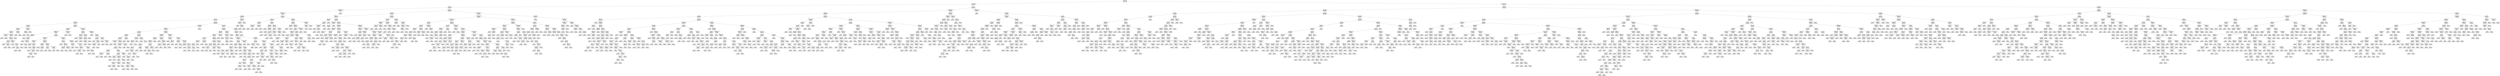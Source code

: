 digraph Tree {
node [shape=box, style="rounded", color="black", fontname=helvetica] ;
edge [fontname=helvetica] ;
0 [label="ld_1.0 <= -0.1\nmse = 146776.6\nsamples = 1856\nvalue = 1473.3"] ;
1 [label="sqft <= -0.2\nmse = 87446.5\nsamples = 842\nvalue = 1231.1"] ;
0 -> 1 [labeldistance=2.5, labelangle=45, headlabel="True"] ;
2 [label="sqft <= -0.7\nmse = 28701.3\nsamples = 486\nvalue = 1059.0"] ;
1 -> 2 ;
3 [label="number bedrooms <= 1.2\nmse = 16899.2\nsamples = 273\nvalue = 997.1"] ;
2 -> 3 ;
4 [label="medianIncome <= 0.9\nmse = 15731.1\nsamples = 272\nvalue = 995.4"] ;
3 -> 4 ;
5 [label="ld_5.0 <= 5.6\nmse = 12030.5\nsamples = 227\nvalue = 981.3"] ;
4 -> 5 ;
6 [label="sqft <= -1.1\nmse = 11230.0\nsamples = 222\nvalue = 985.3"] ;
5 -> 6 ;
7 [label="pTwenties <= 0.0\nmse = 11550.9\nsamples = 77\nvalue = 952.2"] ;
6 -> 7 ;
8 [label="pYouths <= 1.5\nmse = 4186.3\nsamples = 17\nvalue = 873.8"] ;
7 -> 8 ;
9 [label="pk_2.0 <= 0.0\nmse = 3372.0\nsamples = 14\nvalue = 894.7"] ;
8 -> 9 ;
10 [label="pTwenties <= -0.7\nmse = 1857.1\nsamples = 12\nvalue = 908.8"] ;
9 -> 10 ;
11 [label="medianIncome <= 0.1\nmse = 1225.0\nsamples = 2\nvalue = 1010.0"] ;
10 -> 11 ;
12 [label="mse = 0.0\nsamples = 1\nvalue = 975.0"] ;
11 -> 12 ;
13 [label="mse = 0.0\nsamples = 1\nvalue = 1045.0"] ;
11 -> 13 ;
14 [label="postdateint <= 0.9\nmse = 394.5\nsamples = 10\nvalue = 895.3"] ;
10 -> 14 ;
15 [label="pForties <= -0.1\nmse = 258.4\nsamples = 9\nvalue = 898.6"] ;
14 -> 15 ;
16 [label="sqft <= -1.5\nmse = 163.8\nsamples = 5\nvalue = 892.5"] ;
15 -> 16 ;
17 [label="mse = 0.0\nsamples = 1\nvalue = 859.0"] ;
16 -> 17 ;
18 [label="pTwenties <= -0.4\nmse = 3.9\nsamples = 4\nvalue = 897.3"] ;
16 -> 18 ;
19 [label="mse = 0.0\nsamples = 2\nvalue = 899.0"] ;
18 -> 19 ;
20 [label="mse = 0.0\nsamples = 2\nvalue = 895.0"] ;
18 -> 20 ;
21 [label="postdateint <= -1.2\nmse = 267.1\nsamples = 4\nvalue = 906.8"] ;
15 -> 21 ;
22 [label="mse = 0.0\nsamples = 1\nvalue = 940.0"] ;
21 -> 22 ;
23 [label="sqft <= -1.4\nmse = 56.6\nsamples = 3\nvalue = 900.2"] ;
21 -> 23 ;
24 [label="mse = 0.0\nsamples = 1\nvalue = 915.0"] ;
23 -> 24 ;
25 [label="sqft <= -1.2\nmse = 2.2\nsamples = 2\nvalue = 896.5"] ;
23 -> 25 ;
26 [label="mse = 0.0\nsamples = 1\nvalue = 898.0"] ;
25 -> 26 ;
27 [label="mse = 0.0\nsamples = 1\nvalue = 895.0"] ;
25 -> 27 ;
28 [label="mse = 0.0\nsamples = 1\nvalue = 849.0"] ;
14 -> 28 ;
29 [label="pThirties <= 0.7\nmse = 225.0\nsamples = 2\nvalue = 775.0"] ;
9 -> 29 ;
30 [label="mse = 0.0\nsamples = 1\nvalue = 790.0"] ;
29 -> 30 ;
31 [label="mse = 0.0\nsamples = 1\nvalue = 760.0"] ;
29 -> 31 ;
32 [label="medianIncome <= -1.1\nmse = 981.2\nsamples = 3\nvalue = 807.5"] ;
8 -> 32 ;
33 [label="pFifties <= -0.7\nmse = 117.2\nsamples = 2\nvalue = 828.8"] ;
32 -> 33 ;
34 [label="mse = 0.0\nsamples = 1\nvalue = 835.0"] ;
33 -> 34 ;
35 [label="mse = 0.0\nsamples = 1\nvalue = 810.0"] ;
33 -> 35 ;
36 [label="mse = 0.0\nsamples = 1\nvalue = 765.0"] ;
32 -> 36 ;
37 [label="pYouths <= -0.3\nmse = 11423.7\nsamples = 60\nvalue = 973.7"] ;
7 -> 37 ;
38 [label="ty_2.0 <= 2.1\nmse = 11661.7\nsamples = 39\nvalue = 948.4"] ;
37 -> 38 ;
39 [label="postdateint <= -0.3\nmse = 10312.6\nsamples = 36\nvalue = 964.0"] ;
38 -> 39 ;
40 [label="pYouths <= -1.0\nmse = 41805.6\nsamples = 4\nvalue = 1113.3"] ;
39 -> 40 ;
41 [label="mse = 0.0\nsamples = 1\nvalue = 1400.0"] ;
40 -> 41 ;
42 [label="sqft <= -1.3\nmse = 1075.0\nsamples = 3\nvalue = 970.0"] ;
40 -> 42 ;
43 [label="mse = 0.0\nsamples = 1\nvalue = 995.0"] ;
42 -> 43 ;
44 [label="postdateint <= -1.4\nmse = 900.0\nsamples = 2\nvalue = 945.0"] ;
42 -> 44 ;
45 [label="mse = 0.0\nsamples = 1\nvalue = 915.0"] ;
44 -> 45 ;
46 [label="mse = 0.0\nsamples = 1\nvalue = 975.0"] ;
44 -> 46 ;
47 [label="pk_4.0 <= 0.4\nmse = 3238.4\nsamples = 32\nvalue = 945.3"] ;
39 -> 47 ;
48 [label="postdateint <= 0.8\nmse = 2450.7\nsamples = 17\nvalue = 927.4"] ;
47 -> 48 ;
49 [label="postdateint <= 0.6\nmse = 1487.1\nsamples = 9\nvalue = 914.8"] ;
48 -> 49 ;
50 [label="pk_5.0 <= 1.7\nmse = 973.4\nsamples = 2\nvalue = 957.4"] ;
49 -> 50 ;
51 [label="mse = 0.0\nsamples = 1\nvalue = 973.0"] ;
50 -> 51 ;
52 [label="mse = 0.0\nsamples = 1\nvalue = 895.0"] ;
50 -> 52 ;
53 [label="sqft <= -1.6\nmse = 631.1\nsamples = 7\nvalue = 897.1"] ;
49 -> 53 ;
54 [label="mse = 0.0\nsamples = 1\nvalue = 940.0"] ;
53 -> 54 ;
55 [label="sqft <= -1.5\nmse = 505.8\nsamples = 6\nvalue = 893.2"] ;
53 -> 55 ;
56 [label="mse = 0.0\nsamples = 1\nvalue = 825.0"] ;
55 -> 56 ;
57 [label="pSixtyPlus <= 0.3\nmse = 45.0\nsamples = 5\nvalue = 900.0"] ;
55 -> 57 ;
58 [label="postdateint <= 0.7\nmse = 3.1\nsamples = 4\nvalue = 895.7"] ;
57 -> 58 ;
59 [label="mse = 0.0\nsamples = 3\nvalue = 895.0"] ;
58 -> 59 ;
60 [label="mse = 0.0\nsamples = 1\nvalue = 900.0"] ;
58 -> 60 ;
61 [label="mse = 0.0\nsamples = 1\nvalue = 910.0"] ;
57 -> 61 ;
62 [label="postdateint <= 0.8\nmse = 3409.9\nsamples = 8\nvalue = 951.1"] ;
48 -> 62 ;
63 [label="pForties <= -0.5\nmse = 4879.7\nsamples = 3\nvalue = 986.2"] ;
62 -> 63 ;
64 [label="mse = 0.0\nsamples = 1\nvalue = 1095.0"] ;
63 -> 64 ;
65 [label="sqft <= -1.3\nmse = 1250.0\nsamples = 2\nvalue = 950.0"] ;
63 -> 65 ;
66 [label="mse = 0.0\nsamples = 1\nvalue = 900.0"] ;
65 -> 66 ;
67 [label="mse = 0.0\nsamples = 1\nvalue = 975.0"] ;
65 -> 67 ;
68 [label="postdateint <= 1.0\nmse = 456.0\nsamples = 5\nvalue = 923.0"] ;
62 -> 68 ;
69 [label="pk_3.0 <= 1.3\nmse = 6.2\nsamples = 2\nvalue = 947.5"] ;
68 -> 69 ;
70 [label="mse = 0.0\nsamples = 1\nvalue = 945.0"] ;
69 -> 70 ;
71 [label="mse = 0.0\nsamples = 1\nvalue = 950.0"] ;
69 -> 71 ;
72 [label="medianIncome <= -1.0\nmse = 88.9\nsamples = 3\nvalue = 906.7"] ;
68 -> 72 ;
73 [label="mse = 0.0\nsamples = 1\nvalue = 920.0"] ;
72 -> 73 ;
74 [label="mse = 0.0\nsamples = 2\nvalue = 900.0"] ;
72 -> 74 ;
75 [label="postdateint <= 0.8\nmse = 3342.4\nsamples = 15\nvalue = 966.5"] ;
47 -> 75 ;
76 [label="sqft <= -1.4\nmse = 2775.6\nsamples = 5\nvalue = 1003.7"] ;
75 -> 76 ;
77 [label="mse = 0.0\nsamples = 1\nvalue = 969.0"] ;
76 -> 77 ;
78 [label="postdateint <= 0.7\nmse = 3275.7\nsamples = 4\nvalue = 1029.8"] ;
76 -> 78 ;
79 [label="pForties <= -0.5\nmse = 2756.2\nsamples = 2\nvalue = 987.5"] ;
78 -> 79 ;
80 [label="mse = 0.0\nsamples = 1\nvalue = 1040.0"] ;
79 -> 80 ;
81 [label="mse = 0.0\nsamples = 1\nvalue = 935.0"] ;
79 -> 81 ;
82 [label="postdateint <= 0.8\nmse = 225.0\nsamples = 2\nvalue = 1072.0"] ;
78 -> 82 ;
83 [label="mse = 0.0\nsamples = 1\nvalue = 1087.0"] ;
82 -> 83 ;
84 [label="mse = 0.0\nsamples = 1\nvalue = 1057.0"] ;
82 -> 84 ;
85 [label="postdateint <= 0.9\nmse = 2656.7\nsamples = 10\nvalue = 949.1"] ;
75 -> 85 ;
86 [label="pForties <= -0.5\nmse = 850.0\nsamples = 3\nvalue = 920.0"] ;
85 -> 86 ;
87 [label="mse = 0.0\nsamples = 1\nvalue = 975.0"] ;
86 -> 87 ;
88 [label="mse = 117.2\nsamples = 2\nvalue = 906.2"] ;
86 -> 88 ;
89 [label="medianIncome <= -1.0\nmse = 2926.4\nsamples = 7\nvalue = 963.6"] ;
85 -> 89 ;
90 [label="postdateint <= 1.0\nmse = 2706.2\nsamples = 3\nvalue = 1012.5"] ;
89 -> 90 ;
91 [label="postdateint <= 1.0\nmse = 900.0\nsamples = 2\nvalue = 965.0"] ;
90 -> 91 ;
92 [label="mse = 0.0\nsamples = 1\nvalue = 935.0"] ;
91 -> 92 ;
93 [label="mse = 0.0\nsamples = 1\nvalue = 995.0"] ;
91 -> 93 ;
94 [label="mse = 0.0\nsamples = 1\nvalue = 1060.0"] ;
90 -> 94 ;
95 [label="postdateint <= 1.0\nmse = 416.3\nsamples = 4\nvalue = 931.0"] ;
89 -> 95 ;
96 [label="mse = 0.0\nsamples = 1\nvalue = 970.0"] ;
95 -> 96 ;
97 [label="sqft <= -1.3\nmse = 134.6\nsamples = 3\nvalue = 923.2"] ;
95 -> 97 ;
98 [label="mse = 0.0\nsamples = 2\nvalue = 929.0"] ;
97 -> 98 ;
99 [label="mse = 0.0\nsamples = 1\nvalue = 900.0"] ;
97 -> 99 ;
100 [label="medianIncome <= -1.0\nmse = 2005.6\nsamples = 3\nvalue = 808.3"] ;
38 -> 100 ;
101 [label="mse = 0.0\nsamples = 2\nvalue = 840.0"] ;
100 -> 101 ;
102 [label="mse = 0.0\nsamples = 1\nvalue = 745.0"] ;
100 -> 102 ;
103 [label="medianIncome <= -0.6\nmse = 7328.4\nsamples = 21\nvalue = 1022.6"] ;
37 -> 103 ;
104 [label="sqft <= -1.3\nmse = 6945.2\nsamples = 11\nvalue = 1060.8"] ;
103 -> 104 ;
105 [label="pk_5.0 <= 1.7\nmse = 4532.6\nsamples = 6\nvalue = 1088.7"] ;
104 -> 105 ;
106 [label="mse = 0.0\nsamples = 2\nvalue = 1150.0"] ;
105 -> 106 ;
107 [label="postdateint <= 0.9\nmse = 4174.5\nsamples = 4\nvalue = 1062.4"] ;
105 -> 107 ;
108 [label="mse = 0.0\nsamples = 1\nvalue = 1035.0"] ;
107 -> 108 ;
109 [label="mse = 5423.0\nsamples = 3\nvalue = 1073.4"] ;
107 -> 109 ;
110 [label="pk_7.0 <= 8.3\nmse = 7100.0\nsamples = 5\nvalue = 1005.0"] ;
104 -> 110 ;
111 [label="sqft <= -1.2\nmse = 2304.7\nsamples = 4\nvalue = 968.8"] ;
110 -> 111 ;
112 [label="pThirties <= -1.2\nmse = 2222.2\nsamples = 3\nvalue = 983.3"] ;
111 -> 112 ;
113 [label="mse = 0.0\nsamples = 2\nvalue = 950.0"] ;
112 -> 113 ;
114 [label="mse = 0.0\nsamples = 1\nvalue = 1050.0"] ;
112 -> 114 ;
115 [label="mse = 0.0\nsamples = 1\nvalue = 925.0"] ;
111 -> 115 ;
116 [label="mse = 0.0\nsamples = 1\nvalue = 1150.0"] ;
110 -> 116 ;
117 [label="postdateint <= -1.4\nmse = 5043.4\nsamples = 10\nvalue = 986.9"] ;
103 -> 117 ;
118 [label="mse = 0.0\nsamples = 1\nvalue = 1095.0"] ;
117 -> 118 ;
119 [label="sqft <= -1.4\nmse = 1528.5\nsamples = 9\nvalue = 950.8"] ;
117 -> 119 ;
120 [label="ty_1.0 <= -0.8\nmse = 495.9\nsamples = 6\nvalue = 975.7"] ;
119 -> 120 ;
121 [label="mse = 0.0\nsamples = 2\nvalue = 950.0"] ;
120 -> 121 ;
122 [label="pForties <= -0.3\nmse = 324.0\nsamples = 4\nvalue = 986.0"] ;
120 -> 122 ;
123 [label="postdateint <= 0.8\nmse = 506.2\nsamples = 2\nvalue = 972.5"] ;
122 -> 123 ;
124 [label="mse = 0.0\nsamples = 1\nvalue = 950.0"] ;
123 -> 124 ;
125 [label="mse = 0.0\nsamples = 1\nvalue = 995.0"] ;
123 -> 125 ;
126 [label="mse = 0.0\nsamples = 2\nvalue = 995.0"] ;
122 -> 126 ;
127 [label="sqft <= -1.3\nmse = 894.0\nsamples = 3\nvalue = 916.0"] ;
119 -> 127 ;
128 [label="mse = 0.0\nsamples = 1\nvalue = 880.0"] ;
127 -> 128 ;
129 [label="postdateint <= 0.7\nmse = 50.0\nsamples = 2\nvalue = 940.0"] ;
127 -> 129 ;
130 [label="mse = 0.0\nsamples = 1\nvalue = 945.0"] ;
129 -> 130 ;
131 [label="mse = 0.0\nsamples = 1\nvalue = 930.0"] ;
129 -> 131 ;
132 [label="pYouths <= 0.2\nmse = 10255.0\nsamples = 145\nvalue = 1001.8"] ;
6 -> 132 ;
133 [label="pSixtyPlus <= 2.8\nmse = 8475.0\nsamples = 68\nvalue = 1034.3"] ;
132 -> 133 ;
134 [label="postdateint <= 0.7\nmse = 7334.5\nsamples = 67\nvalue = 1029.3"] ;
133 -> 134 ;
135 [label="sqft <= -0.8\nmse = 4430.6\nsamples = 36\nvalue = 1005.8"] ;
134 -> 135 ;
136 [label="sqft <= -0.8\nmse = 3958.8\nsamples = 30\nvalue = 994.4"] ;
135 -> 136 ;
137 [label="ld_3.0 <= 0.3\nmse = 2907.0\nsamples = 28\nvalue = 1004.8"] ;
136 -> 137 ;
138 [label="medianIncome <= -0.4\nmse = 156.2\nsamples = 2\nvalue = 887.5"] ;
137 -> 138 ;
139 [label="mse = 0.0\nsamples = 1\nvalue = 900.0"] ;
138 -> 139 ;
140 [label="mse = 0.0\nsamples = 1\nvalue = 875.0"] ;
138 -> 140 ;
141 [label="pFifties <= 0.8\nmse = 1703.2\nsamples = 26\nvalue = 1016.2"] ;
137 -> 141 ;
142 [label="medianIncome <= 0.1\nmse = 1263.4\nsamples = 24\nvalue = 1022.7"] ;
141 -> 142 ;
143 [label="sqft <= -1.0\nmse = 936.0\nsamples = 23\nvalue = 1018.1"] ;
142 -> 143 ;
144 [label="pThirties <= 0.4\nmse = 1897.7\nsamples = 4\nvalue = 1069.8"] ;
143 -> 144 ;
145 [label="postdateint <= -0.4\nmse = 2025.0\nsamples = 2\nvalue = 1040.0"] ;
144 -> 145 ;
146 [label="mse = 0.0\nsamples = 1\nvalue = 1085.0"] ;
145 -> 146 ;
147 [label="mse = 0.0\nsamples = 1\nvalue = 995.0"] ;
145 -> 147 ;
148 [label="pYouths <= -0.3\nmse = 0.2\nsamples = 2\nvalue = 1099.5"] ;
144 -> 148 ;
149 [label="mse = 0.0\nsamples = 1\nvalue = 1100.0"] ;
148 -> 149 ;
150 [label="mse = 0.0\nsamples = 1\nvalue = 1099.0"] ;
148 -> 150 ;
151 [label="sqft <= -0.9\nmse = 440.4\nsamples = 19\nvalue = 1011.6"] ;
143 -> 151 ;
152 [label="sqft <= -1.0\nmse = 280.9\nsamples = 15\nvalue = 1006.1"] ;
151 -> 152 ;
153 [label="pk_5.0 <= 1.7\nmse = 156.2\nsamples = 2\nvalue = 1032.5"] ;
152 -> 153 ;
154 [label="mse = 0.0\nsamples = 1\nvalue = 1045.0"] ;
153 -> 154 ;
155 [label="mse = 0.0\nsamples = 1\nvalue = 1020.0"] ;
153 -> 155 ;
156 [label="postdateint <= -1.0\nmse = 223.2\nsamples = 13\nvalue = 1003.7"] ;
152 -> 156 ;
157 [label="sqft <= -0.9\nmse = 27.5\nsamples = 6\nvalue = 994.2"] ;
156 -> 157 ;
158 [label="postdateint <= -1.4\nmse = 0.2\nsamples = 3\nvalue = 999.2"] ;
157 -> 158 ;
159 [label="mse = 0.0\nsamples = 1\nvalue = 999.0"] ;
158 -> 159 ;
160 [label="pThirties <= 0.3\nmse = 0.2\nsamples = 2\nvalue = 999.5"] ;
158 -> 160 ;
161 [label="mse = 0.0\nsamples = 1\nvalue = 999.0"] ;
160 -> 161 ;
162 [label="mse = 0.0\nsamples = 1\nvalue = 1000.0"] ;
160 -> 162 ;
163 [label="postdateint <= -1.2\nmse = 13.0\nsamples = 3\nvalue = 990.2"] ;
157 -> 163 ;
164 [label="mse = 0.0\nsamples = 2\nvalue = 992.0"] ;
163 -> 164 ;
165 [label="mse = 0.0\nsamples = 1\nvalue = 983.0"] ;
163 -> 165 ;
166 [label="pFifties <= -1.0\nmse = 252.8\nsamples = 7\nvalue = 1010.3"] ;
156 -> 166 ;
167 [label="mse = 0.0\nsamples = 1\nvalue = 1050.0"] ;
166 -> 167 ;
168 [label="postdateint <= 0.6\nmse = 131.7\nsamples = 6\nvalue = 1007.0"] ;
166 -> 168 ;
169 [label="postdateint <= 0.5\nmse = 102.2\nsamples = 4\nvalue = 1012.5"] ;
168 -> 169 ;
170 [label="mse = 144.0\nsamples = 2\nvalue = 1007.0"] ;
169 -> 170 ;
171 [label="mse = 0.0\nsamples = 2\nvalue = 1018.0"] ;
169 -> 171 ;
172 [label="pFifties <= -0.1\nmse = 9.0\nsamples = 2\nvalue = 996.0"] ;
168 -> 172 ;
173 [label="mse = 0.0\nsamples = 1\nvalue = 999.0"] ;
172 -> 173 ;
174 [label="mse = 0.0\nsamples = 1\nvalue = 993.0"] ;
172 -> 174 ;
175 [label="postdateint <= -1.4\nmse = 555.9\nsamples = 4\nvalue = 1028.1"] ;
151 -> 175 ;
176 [label="mse = 0.0\nsamples = 1\nvalue = 1055.0"] ;
175 -> 176 ;
177 [label="postdateint <= -0.4\nmse = 420.1\nsamples = 3\nvalue = 1019.2"] ;
175 -> 177 ;
178 [label="mse = 0.0\nsamples = 2\nvalue = 1010.0"] ;
177 -> 178 ;
179 [label="mse = 0.0\nsamples = 1\nvalue = 1065.0"] ;
177 -> 179 ;
180 [label="mse = 0.0\nsamples = 1\nvalue = 1105.0"] ;
142 -> 180 ;
181 [label="pTwenties <= -0.6\nmse = 43.6\nsamples = 2\nvalue = 934.3"] ;
141 -> 181 ;
182 [label="mse = 0.0\nsamples = 1\nvalue = 925.0"] ;
181 -> 182 ;
183 [label="mse = 0.0\nsamples = 1\nvalue = 939.0"] ;
181 -> 183 ;
184 [label="ty_2.0 <= 2.1\nmse = 918.8\nsamples = 2\nvalue = 877.5"] ;
136 -> 184 ;
185 [label="mse = 0.0\nsamples = 1\nvalue = 930.0"] ;
184 -> 185 ;
186 [label="mse = 0.0\nsamples = 1\nvalue = 860.0"] ;
184 -> 186 ;
187 [label="pYouths <= -0.4\nmse = 2377.8\nsamples = 6\nvalue = 1068.3"] ;
135 -> 187 ;
188 [label="postdateint <= -1.1\nmse = 1116.7\nsamples = 3\nvalue = 1130.0"] ;
187 -> 188 ;
189 [label="pForties <= 0.2\nmse = 156.2\nsamples = 2\nvalue = 1107.5"] ;
188 -> 189 ;
190 [label="mse = 0.0\nsamples = 1\nvalue = 1095.0"] ;
189 -> 190 ;
191 [label="mse = 0.0\nsamples = 1\nvalue = 1120.0"] ;
189 -> 191 ;
192 [label="mse = 0.0\nsamples = 1\nvalue = 1175.0"] ;
188 -> 192 ;
193 [label="pk_4.0 <= 0.4\nmse = 156.2\nsamples = 3\nvalue = 1037.5"] ;
187 -> 193 ;
194 [label="mse = 0.0\nsamples = 2\nvalue = 1050.0"] ;
193 -> 194 ;
195 [label="mse = 0.0\nsamples = 1\nvalue = 1025.0"] ;
193 -> 195 ;
196 [label="postdateint <= 0.9\nmse = 9476.4\nsamples = 31\nvalue = 1060.3"] ;
134 -> 196 ;
197 [label="postdateint <= 0.8\nmse = 8887.6\nsamples = 19\nvalue = 1097.6"] ;
196 -> 197 ;
198 [label="pThirties <= 1.1\nmse = 8627.8\nsamples = 13\nvalue = 1066.3"] ;
197 -> 198 ;
199 [label="postdateint <= 0.8\nmse = 5877.0\nsamples = 12\nvalue = 1052.8"] ;
198 -> 199 ;
200 [label="pk_4.0 <= 0.4\nmse = 4849.3\nsamples = 7\nvalue = 1080.8"] ;
199 -> 200 ;
201 [label="sqft <= -1.0\nmse = 149.0\nsamples = 4\nvalue = 1042.1"] ;
200 -> 201 ;
202 [label="mse = 0.0\nsamples = 1\nvalue = 1030.0"] ;
201 -> 202 ;
203 [label="postdateint <= 0.7\nmse = 67.2\nsamples = 3\nvalue = 1051.2"] ;
201 -> 203 ;
204 [label="mse = 0.0\nsamples = 1\nvalue = 1065.0"] ;
203 -> 204 ;
205 [label="medianIncome <= -0.5\nmse = 5.6\nsamples = 2\nvalue = 1046.7"] ;
203 -> 205 ;
206 [label="mse = 0.0\nsamples = 1\nvalue = 1050.0"] ;
205 -> 206 ;
207 [label="mse = 0.0\nsamples = 1\nvalue = 1045.0"] ;
205 -> 207 ;
208 [label="sqft <= -1.1\nmse = 6400.0\nsamples = 3\nvalue = 1135.0"] ;
200 -> 208 ;
209 [label="mse = 0.0\nsamples = 1\nvalue = 1295.0"] ;
208 -> 209 ;
210 [label="mse = 0.0\nsamples = 2\nvalue = 1095.0"] ;
208 -> 210 ;
211 [label="sqft <= -0.9\nmse = 1941.4\nsamples = 5\nvalue = 985.6"] ;
199 -> 211 ;
212 [label="postdateint <= 0.8\nmse = 866.7\nsamples = 3\nvalue = 955.0"] ;
211 -> 212 ;
213 [label="mse = 0.0\nsamples = 1\nvalue = 995.0"] ;
212 -> 213 ;
214 [label="sqft <= -1.0\nmse = 100.0\nsamples = 2\nvalue = 935.0"] ;
212 -> 214 ;
215 [label="mse = 0.0\nsamples = 1\nvalue = 925.0"] ;
214 -> 215 ;
216 [label="mse = 0.0\nsamples = 1\nvalue = 945.0"] ;
214 -> 216 ;
217 [label="postdateint <= 0.8\nmse = 42.2\nsamples = 2\nvalue = 1031.5"] ;
211 -> 217 ;
218 [label="mse = 0.0\nsamples = 1\nvalue = 1025.0"] ;
217 -> 218 ;
219 [label="mse = 0.0\nsamples = 1\nvalue = 1038.0"] ;
217 -> 219 ;
220 [label="mse = 0.0\nsamples = 1\nvalue = 1295.0"] ;
198 -> 220 ;
221 [label="pTwenties <= -0.7\nmse = 3523.7\nsamples = 6\nvalue = 1160.2"] ;
197 -> 221 ;
222 [label="mse = 0.0\nsamples = 1\nvalue = 1027.0"] ;
221 -> 222 ;
223 [label="pThirties <= 0.6\nmse = 1468.4\nsamples = 5\nvalue = 1176.9"] ;
221 -> 223 ;
224 [label="pThirties <= -0.1\nmse = 4.7\nsamples = 2\nvalue = 1148.8"] ;
223 -> 224 ;
225 [label="mse = 0.0\nsamples = 1\nvalue = 1145.0"] ;
224 -> 225 ;
226 [label="mse = 0.0\nsamples = 1\nvalue = 1150.0"] ;
224 -> 226 ;
227 [label="ty_1.0 <= -0.8\nmse = 1350.0\nsamples = 3\nvalue = 1205.0"] ;
223 -> 227 ;
228 [label="mse = 0.0\nsamples = 1\nvalue = 1195.0"] ;
227 -> 228 ;
229 [label="mse = 2500.0\nsamples = 2\nvalue = 1215.0"] ;
227 -> 229 ;
230 [label="postdateint <= 1.0\nmse = 4693.2\nsamples = 12\nvalue = 1001.1"] ;
196 -> 230 ;
231 [label="pTwenties <= -0.1\nmse = 1247.9\nsamples = 5\nvalue = 957.2"] ;
230 -> 231 ;
232 [label="mse = 0.0\nsamples = 1\nvalue = 1048.0"] ;
231 -> 232 ;
233 [label="pFifties <= -0.8\nmse = 81.6\nsamples = 4\nvalue = 944.3"] ;
231 -> 233 ;
234 [label="mse = 0.0\nsamples = 2\nvalue = 950.0"] ;
233 -> 234 ;
235 [label="mse = 0.0\nsamples = 2\nvalue = 930.0"] ;
233 -> 235 ;
236 [label="pThirties <= 0.3\nmse = 4533.3\nsamples = 7\nvalue = 1040.0"] ;
230 -> 236 ;
237 [label="pForties <= -0.4\nmse = 2256.2\nsamples = 2\nvalue = 942.5"] ;
236 -> 237 ;
238 [label="mse = 0.0\nsamples = 1\nvalue = 990.0"] ;
237 -> 238 ;
239 [label="mse = 0.0\nsamples = 1\nvalue = 895.0"] ;
237 -> 239 ;
240 [label="postdateint <= 1.0\nmse = 1691.8\nsamples = 5\nvalue = 1067.9"] ;
236 -> 240 ;
241 [label="pFifties <= -0.8\nmse = 938.9\nsamples = 2\nvalue = 1106.7"] ;
240 -> 241 ;
242 [label="mse = 0.0\nsamples = 1\nvalue = 1085.0"] ;
241 -> 242 ;
243 [label="mse = 0.0\nsamples = 1\nvalue = 1150.0"] ;
241 -> 243 ;
244 [label="sqft <= -1.0\nmse = 279.7\nsamples = 3\nvalue = 1038.8"] ;
240 -> 244 ;
245 [label="mse = 0.0\nsamples = 1\nvalue = 1010.0"] ;
244 -> 245 ;
246 [label="pForties <= -0.5\nmse = 5.6\nsamples = 2\nvalue = 1048.3"] ;
244 -> 246 ;
247 [label="mse = 0.0\nsamples = 1\nvalue = 1045.0"] ;
246 -> 247 ;
248 [label="mse = 0.0\nsamples = 1\nvalue = 1050.0"] ;
246 -> 248 ;
249 [label="mse = 0.0\nsamples = 1\nvalue = 1290.0"] ;
133 -> 249 ;
250 [label="pk_4.0 <= 0.4\nmse = 10151.6\nsamples = 77\nvalue = 975.7"] ;
132 -> 250 ;
251 [label="pSixtyPlus <= 0.9\nmse = 14587.1\nsamples = 24\nvalue = 1049.7"] ;
250 -> 251 ;
252 [label="pFifties <= 0.4\nmse = 9923.4\nsamples = 19\nvalue = 998.1"] ;
251 -> 252 ;
253 [label="pForties <= -0.3\nmse = 5376.3\nsamples = 17\nvalue = 1020.4"] ;
252 -> 253 ;
254 [label="sqft <= -0.9\nmse = 3243.6\nsamples = 7\nvalue = 1064.3"] ;
253 -> 254 ;
255 [label="pThirties <= -0.3\nmse = 1065.6\nsamples = 5\nvalue = 1041.3"] ;
254 -> 255 ;
256 [label="pk_2.0 <= 0.0\nmse = 537.4\nsamples = 4\nvalue = 1057.8"] ;
255 -> 256 ;
257 [label="pk_3.0 <= 1.3\nmse = 4.7\nsamples = 3\nvalue = 1046.2"] ;
256 -> 257 ;
258 [label="mse = 0.0\nsamples = 2\nvalue = 1045.0"] ;
257 -> 258 ;
259 [label="mse = 0.0\nsamples = 1\nvalue = 1050.0"] ;
257 -> 259 ;
260 [label="mse = 0.0\nsamples = 1\nvalue = 1104.0"] ;
256 -> 260 ;
261 [label="mse = 0.0\nsamples = 1\nvalue = 1000.0"] ;
255 -> 261 ;
262 [label="pThirties <= -0.6\nmse = 2500.0\nsamples = 2\nvalue = 1145.0"] ;
254 -> 262 ;
263 [label="mse = 0.0\nsamples = 1\nvalue = 1095.0"] ;
262 -> 263 ;
264 [label="mse = 0.0\nsamples = 1\nvalue = 1195.0"] ;
262 -> 264 ;
265 [label="pFifties <= 0.4\nmse = 4256.6\nsamples = 10\nvalue = 984.5"] ;
253 -> 265 ;
266 [label="pThirties <= -0.6\nmse = 1122.2\nsamples = 8\nvalue = 963.3"] ;
265 -> 266 ;
267 [label="sqft <= -1.0\nmse = 412.5\nsamples = 3\nvalue = 935.0"] ;
266 -> 267 ;
268 [label="mse = 0.0\nsamples = 1\nvalue = 900.0"] ;
267 -> 268 ;
269 [label="pThirties <= -0.7\nmse = 5.6\nsamples = 2\nvalue = 946.7"] ;
267 -> 269 ;
270 [label="mse = 0.0\nsamples = 1\nvalue = 950.0"] ;
269 -> 270 ;
271 [label="mse = 0.0\nsamples = 1\nvalue = 945.0"] ;
269 -> 271 ;
272 [label="sqft <= -0.9\nmse = 534.0\nsamples = 5\nvalue = 986.0"] ;
266 -> 272 ;
273 [label="pSixtyPlus <= 0.3\nmse = 156.2\nsamples = 2\nvalue = 962.5"] ;
272 -> 273 ;
274 [label="mse = 0.0\nsamples = 1\nvalue = 975.0"] ;
273 -> 274 ;
275 [label="mse = 0.0\nsamples = 1\nvalue = 950.0"] ;
273 -> 275 ;
276 [label="pForties <= -0.1\nmse = 172.2\nsamples = 3\nvalue = 1001.7"] ;
272 -> 276 ;
277 [label="mse = 0.0\nsamples = 1\nvalue = 1020.0"] ;
276 -> 277 ;
278 [label="sqft <= -0.8\nmse = 6.2\nsamples = 2\nvalue = 992.5"] ;
276 -> 278 ;
279 [label="mse = 0.0\nsamples = 1\nvalue = 990.0"] ;
278 -> 279 ;
280 [label="mse = 0.0\nsamples = 1\nvalue = 995.0"] ;
278 -> 280 ;
281 [label="pk_2.0 <= 0.0\nmse = 7225.0\nsamples = 2\nvalue = 1080.0"] ;
265 -> 281 ;
282 [label="mse = 0.0\nsamples = 1\nvalue = 1165.0"] ;
281 -> 282 ;
283 [label="mse = 0.0\nsamples = 1\nvalue = 995.0"] ;
281 -> 283 ;
284 [label="medianIncome <= 0.2\nmse = 625.0\nsamples = 2\nvalue = 775.0"] ;
252 -> 284 ;
285 [label="mse = 0.0\nsamples = 1\nvalue = 800.0"] ;
284 -> 285 ;
286 [label="mse = 0.0\nsamples = 1\nvalue = 750.0"] ;
284 -> 286 ;
287 [label="pYouths <= 0.6\nmse = 6115.6\nsamples = 5\nvalue = 1163.2"] ;
251 -> 287 ;
288 [label="postdateint <= -0.3\nmse = 526.5\nsamples = 4\nvalue = 1113.6"] ;
287 -> 288 ;
289 [label="pThirties <= -0.6\nmse = 184.0\nsamples = 3\nvalue = 1101.0"] ;
288 -> 289 ;
290 [label="sqft <= -0.8\nmse = 18.8\nsamples = 2\nvalue = 1107.5"] ;
289 -> 290 ;
291 [label="mse = 0.0\nsamples = 1\nvalue = 1100.0"] ;
290 -> 291 ;
292 [label="mse = 0.0\nsamples = 1\nvalue = 1110.0"] ;
290 -> 292 ;
293 [label="mse = 0.0\nsamples = 1\nvalue = 1075.0"] ;
289 -> 293 ;
294 [label="mse = 0.0\nsamples = 1\nvalue = 1145.0"] ;
288 -> 294 ;
295 [label="mse = 0.0\nsamples = 1\nvalue = 1279.0"] ;
287 -> 295 ;
296 [label="ty_4.0 <= 1.9\nmse = 6331.6\nsamples = 53\nvalue = 951.6"] ;
250 -> 296 ;
297 [label="pForties <= 1.3\nmse = 5150.9\nsamples = 52\nvalue = 946.4"] ;
296 -> 297 ;
298 [label="pForties <= -0.1\nmse = 4754.4\nsamples = 51\nvalue = 943.1"] ;
297 -> 298 ;
299 [label="number bedrooms <= -0.2\nmse = 5150.7\nsamples = 30\nvalue = 956.3"] ;
298 -> 299 ;
300 [label="sqft <= -1.0\nmse = 4879.1\nsamples = 28\nvalue = 960.3"] ;
299 -> 300 ;
301 [label="sqft <= -1.0\nmse = 2820.7\nsamples = 8\nvalue = 986.5"] ;
300 -> 301 ;
302 [label="postdateint <= 0.7\nmse = 1325.0\nsamples = 7\nvalue = 975.0"] ;
301 -> 302 ;
303 [label="sqft <= -1.1\nmse = 128.6\nsamples = 3\nvalue = 1000.0"] ;
302 -> 303 ;
304 [label="postdateint <= -0.4\nmse = 54.0\nsamples = 2\nvalue = 994.0"] ;
303 -> 304 ;
305 [label="mse = 0.0\nsamples = 1\nvalue = 1000.0"] ;
304 -> 305 ;
306 [label="mse = 0.0\nsamples = 1\nvalue = 985.0"] ;
304 -> 306 ;
307 [label="mse = 0.0\nsamples = 1\nvalue = 1015.0"] ;
303 -> 307 ;
308 [label="postdateint <= 1.0\nmse = 900.0\nsamples = 4\nvalue = 940.0"] ;
302 -> 308 ;
309 [label="pYouths <= 0.3\nmse = 138.9\nsamples = 3\nvalue = 916.7"] ;
308 -> 309 ;
310 [label="mse = 0.0\nsamples = 2\nvalue = 925.0"] ;
309 -> 310 ;
311 [label="mse = 0.0\nsamples = 1\nvalue = 900.0"] ;
309 -> 311 ;
312 [label="mse = 0.0\nsamples = 1\nvalue = 975.0"] ;
308 -> 312 ;
313 [label="mse = 0.0\nsamples = 1\nvalue = 1125.0"] ;
301 -> 313 ;
314 [label="pThirties <= -1.1\nmse = 5229.7\nsamples = 20\nvalue = 952.3"] ;
300 -> 314 ;
315 [label="sqft <= -0.8\nmse = 300.0\nsamples = 2\nvalue = 895.0"] ;
314 -> 315 ;
316 [label="mse = 0.0\nsamples = 1\nvalue = 885.0"] ;
315 -> 316 ;
317 [label="mse = 0.0\nsamples = 1\nvalue = 925.0"] ;
315 -> 317 ;
318 [label="sqft <= -1.0\nmse = 5363.7\nsamples = 18\nvalue = 958.2"] ;
314 -> 318 ;
319 [label="postdateint <= -1.3\nmse = 8010.9\nsamples = 4\nvalue = 931.2"] ;
318 -> 319 ;
320 [label="mse = 0.0\nsamples = 1\nvalue = 725.0"] ;
319 -> 320 ;
321 [label="pSixtyPlus <= 0.1\nmse = 2210.2\nsamples = 3\nvalue = 960.7"] ;
319 -> 321 ;
322 [label="mse = 0.0\nsamples = 1\nvalue = 920.0"] ;
321 -> 322 ;
323 [label="mse = 0.0\nsamples = 2\nvalue = 1015.0"] ;
321 -> 323 ;
324 [label="pYouths <= 1.8\nmse = 4444.7\nsamples = 14\nvalue = 965.2"] ;
318 -> 324 ;
325 [label="ld_4.0 <= 1.6\nmse = 3330.1\nsamples = 13\nvalue = 955.6"] ;
324 -> 325 ;
326 [label="sqft <= -0.9\nmse = 2567.1\nsamples = 12\nvalue = 950.1"] ;
325 -> 326 ;
327 [label="pFifties <= -0.6\nmse = 1434.1\nsamples = 4\nvalue = 902.8"] ;
326 -> 327 ;
328 [label="mse = 0.0\nsamples = 1\nvalue = 975.0"] ;
327 -> 328 ;
329 [label="pForties <= -0.1\nmse = 471.0\nsamples = 3\nvalue = 888.4"] ;
327 -> 329 ;
330 [label="pSixtyPlus <= 0.1\nmse = 0.2\nsamples = 2\nvalue = 899.2"] ;
329 -> 330 ;
331 [label="mse = 0.0\nsamples = 1\nvalue = 900.0"] ;
330 -> 331 ;
332 [label="mse = 0.0\nsamples = 1\nvalue = 899.0"] ;
330 -> 332 ;
333 [label="mse = 0.0\nsamples = 1\nvalue = 845.0"] ;
329 -> 333 ;
334 [label="sqft <= -0.8\nmse = 2101.5\nsamples = 8\nvalue = 963.0"] ;
326 -> 334 ;
335 [label="postdateint <= 0.6\nmse = 845.6\nsamples = 6\nvalue = 976.7"] ;
334 -> 335 ;
336 [label="postdateint <= -0.4\nmse = 22.2\nsamples = 2\nvalue = 956.7"] ;
335 -> 336 ;
337 [label="mse = 0.0\nsamples = 1\nvalue = 960.0"] ;
336 -> 337 ;
338 [label="mse = 0.0\nsamples = 1\nvalue = 950.0"] ;
336 -> 338 ;
339 [label="postdateint <= 0.7\nmse = 950.0\nsamples = 4\nvalue = 990.0"] ;
335 -> 339 ;
340 [label="mse = 0.0\nsamples = 1\nvalue = 1010.0"] ;
339 -> 340 ;
341 [label="postdateint <= 0.8\nmse = 1125.0\nsamples = 3\nvalue = 980.0"] ;
339 -> 341 ;
342 [label="mse = 0.0\nsamples = 1\nvalue = 905.0"] ;
341 -> 342 ;
343 [label="mse = 0.0\nsamples = 2\nvalue = 995.0"] ;
341 -> 343 ;
344 [label="pYouths <= 0.9\nmse = 3526.5\nsamples = 2\nvalue = 933.6"] ;
334 -> 344 ;
345 [label="mse = 0.0\nsamples = 1\nvalue = 865.0"] ;
344 -> 345 ;
346 [label="mse = 0.0\nsamples = 1\nvalue = 985.0"] ;
344 -> 346 ;
347 [label="mse = 0.0\nsamples = 1\nvalue = 1110.0"] ;
325 -> 347 ;
348 [label="mse = 0.0\nsamples = 1\nvalue = 1104.0"] ;
324 -> 348 ;
349 [label="medianIncome <= -0.8\nmse = 4355.6\nsamples = 2\nvalue = 881.7"] ;
299 -> 349 ;
350 [label="mse = 0.0\nsamples = 1\nvalue = 835.0"] ;
349 -> 350 ;
351 [label="mse = 0.0\nsamples = 1\nvalue = 975.0"] ;
349 -> 351 ;
352 [label="pFifties <= -0.6\nmse = 3305.4\nsamples = 21\nvalue = 921.0"] ;
298 -> 352 ;
353 [label="sqft <= -0.8\nmse = 174.0\nsamples = 4\nvalue = 999.0"] ;
352 -> 353 ;
354 [label="postdateint <= 0.8\nmse = 6.2\nsamples = 3\nvalue = 992.5"] ;
353 -> 354 ;
355 [label="mse = 0.0\nsamples = 2\nvalue = 990.0"] ;
354 -> 355 ;
356 [label="mse = 0.0\nsamples = 1\nvalue = 995.0"] ;
354 -> 356 ;
357 [label="mse = 0.0\nsamples = 1\nvalue = 1025.0"] ;
353 -> 357 ;
358 [label="pTwenties <= -0.9\nmse = 2644.3\nsamples = 17\nvalue = 908.0"] ;
352 -> 358 ;
359 [label="ld_3.0 <= 0.3\nmse = 1234.0\nsamples = 6\nvalue = 962.8"] ;
358 -> 359 ;
360 [label="mse = 0.0\nsamples = 1\nvalue = 1045.0"] ;
359 -> 360 ;
361 [label="pYouths <= 1.2\nmse = 437.5\nsamples = 5\nvalue = 952.5"] ;
359 -> 361 ;
362 [label="sqft <= -0.9\nmse = 214.0\nsamples = 4\nvalue = 939.0"] ;
361 -> 362 ;
363 [label="mse = 0.0\nsamples = 1\nvalue = 925.0"] ;
362 -> 363 ;
364 [label="postdateint <= -1.0\nmse = 206.2\nsamples = 3\nvalue = 942.5"] ;
362 -> 364 ;
365 [label="mse = 0.0\nsamples = 1\nvalue = 960.0"] ;
364 -> 365 ;
366 [label="medianIncome <= 0.2\nmse = 138.9\nsamples = 2\nvalue = 936.7"] ;
364 -> 366 ;
367 [label="mse = 0.0\nsamples = 1\nvalue = 920.0"] ;
366 -> 367 ;
368 [label="mse = 0.0\nsamples = 1\nvalue = 945.0"] ;
366 -> 368 ;
369 [label="mse = 0.0\nsamples = 1\nvalue = 975.0"] ;
361 -> 369 ;
370 [label="postdateint <= 0.7\nmse = 1411.7\nsamples = 11\nvalue = 884.5"] ;
358 -> 370 ;
371 [label="medianIncome <= 0.1\nmse = 695.1\nsamples = 8\nvalue = 895.8"] ;
370 -> 371 ;
372 [label="medianIncome <= -0.6\nmse = 418.7\nsamples = 7\nvalue = 902.2"] ;
371 -> 372 ;
373 [label="postdateint <= -1.3\nmse = 316.0\nsamples = 5\nvalue = 896.2"] ;
372 -> 373 ;
374 [label="mse = 0.0\nsamples = 1\nvalue = 850.0"] ;
373 -> 374 ;
375 [label="postdateint <= -1.2\nmse = 150.0\nsamples = 4\nvalue = 900.0"] ;
373 -> 375 ;
376 [label="mse = 0.0\nsamples = 1\nvalue = 940.0"] ;
375 -> 376 ;
377 [label="pYouths <= 1.3\nmse = 5.0\nsamples = 3\nvalue = 896.4"] ;
375 -> 377 ;
378 [label="mse = 0.0\nsamples = 1\nvalue = 900.0"] ;
377 -> 378 ;
379 [label="mse = 0.0\nsamples = 2\nvalue = 895.0"] ;
377 -> 379 ;
380 [label="postdateint <= -1.3\nmse = 22.2\nsamples = 2\nvalue = 928.3"] ;
372 -> 380 ;
381 [label="mse = 0.0\nsamples = 1\nvalue = 935.0"] ;
380 -> 381 ;
382 [label="mse = 0.0\nsamples = 1\nvalue = 925.0"] ;
380 -> 382 ;
383 [label="mse = 0.0\nsamples = 1\nvalue = 845.0"] ;
371 -> 383 ;
384 [label="pTwenties <= -0.7\nmse = 338.9\nsamples = 3\nvalue = 816.7"] ;
370 -> 384 ;
385 [label="postdateint <= 0.7\nmse = 100.0\nsamples = 2\nvalue = 805.0"] ;
384 -> 385 ;
386 [label="mse = 0.0\nsamples = 1\nvalue = 795.0"] ;
385 -> 386 ;
387 [label="mse = 0.0\nsamples = 1\nvalue = 815.0"] ;
385 -> 387 ;
388 [label="mse = 0.0\nsamples = 1\nvalue = 840.0"] ;
384 -> 388 ;
389 [label="mse = 0.0\nsamples = 1\nvalue = 1099.0"] ;
297 -> 389 ;
390 [label="mse = 0.0\nsamples = 1\nvalue = 1200.0"] ;
296 -> 390 ;
391 [label="postdateint <= 0.9\nmse = 10721.4\nsamples = 5\nvalue = 780.0"] ;
5 -> 391 ;
392 [label="pForties <= -0.5\nmse = 3097.2\nsamples = 4\nvalue = 743.3"] ;
391 -> 392 ;
393 [label="mse = 0.0\nsamples = 1\nvalue = 635.0"] ;
392 -> 393 ;
394 [label="pFifties <= 0.1\nmse = 900.0\nsamples = 3\nvalue = 765.0"] ;
392 -> 394 ;
395 [label="mse = 0.0\nsamples = 1\nvalue = 825.0"] ;
394 -> 395 ;
396 [label="mse = 0.0\nsamples = 2\nvalue = 750.0"] ;
394 -> 396 ;
397 [label="mse = 0.0\nsamples = 1\nvalue = 1000.0"] ;
391 -> 397 ;
398 [label="pk_4.0 <= 0.4\nmse = 27697.0\nsamples = 45\nvalue = 1060.8"] ;
4 -> 398 ;
399 [label="sqft <= -1.1\nmse = 43544.9\nsamples = 17\nvalue = 1149.9"] ;
398 -> 399 ;
400 [label="sqft <= -1.3\nmse = 10255.0\nsamples = 6\nvalue = 988.6"] ;
399 -> 400 ;
401 [label="postdateint <= 0.0\nmse = 1600.0\nsamples = 2\nvalue = 1115.0"] ;
400 -> 401 ;
402 [label="mse = 0.0\nsamples = 1\nvalue = 1155.0"] ;
401 -> 402 ;
403 [label="mse = 0.0\nsamples = 1\nvalue = 1075.0"] ;
401 -> 403 ;
404 [label="pSixtyPlus <= 0.3\nmse = 862.2\nsamples = 4\nvalue = 916.4"] ;
400 -> 404 ;
405 [label="mse = 0.0\nsamples = 2\nvalue = 870.0"] ;
404 -> 405 ;
406 [label="mse = 0.0\nsamples = 2\nvalue = 935.0"] ;
404 -> 406 ;
407 [label="sqft <= -1.0\nmse = 37372.2\nsamples = 11\nvalue = 1254.2"] ;
399 -> 407 ;
408 [label="pForties <= 1.6\nmse = 13537.6\nsamples = 3\nvalue = 1424.9"] ;
407 -> 408 ;
409 [label="mse = 0.0\nsamples = 1\nvalue = 1550.0"] ;
408 -> 409 ;
410 [label="postdateint <= -0.2\nmse = 3136.0\nsamples = 2\nvalue = 1331.0"] ;
408 -> 410 ;
411 [label="mse = 0.0\nsamples = 1\nvalue = 1387.0"] ;
410 -> 411 ;
412 [label="mse = 0.0\nsamples = 1\nvalue = 1275.0"] ;
410 -> 412 ;
413 [label="pForties <= 0.9\nmse = 19413.4\nsamples = 8\nvalue = 1134.8"] ;
407 -> 413 ;
414 [label="sqft <= -0.8\nmse = 2772.5\nsamples = 5\nvalue = 1217.6"] ;
413 -> 414 ;
415 [label="ty_2.0 <= 2.1\nmse = 2756.2\nsamples = 2\nvalue = 1147.5"] ;
414 -> 415 ;
416 [label="mse = 0.0\nsamples = 1\nvalue = 1095.0"] ;
415 -> 416 ;
417 [label="mse = 0.0\nsamples = 1\nvalue = 1200.0"] ;
415 -> 417 ;
418 [label="postdateint <= 0.9\nmse = 29.4\nsamples = 3\nvalue = 1245.6"] ;
414 -> 418 ;
419 [label="postdateint <= 0.7\nmse = 1.0\nsamples = 2\nvalue = 1239.0"] ;
418 -> 419 ;
420 [label="mse = 0.0\nsamples = 1\nvalue = 1240.0"] ;
419 -> 420 ;
421 [label="mse = 0.0\nsamples = 1\nvalue = 1238.0"] ;
419 -> 421 ;
422 [label="mse = 0.0\nsamples = 1\nvalue = 1250.0"] ;
418 -> 422 ;
423 [label="pFifties <= 1.8\nmse = 4955.6\nsamples = 3\nvalue = 941.7"] ;
413 -> 423 ;
424 [label="postdateint <= 0.7\nmse = 900.0\nsamples = 2\nvalue = 895.0"] ;
423 -> 424 ;
425 [label="mse = 0.0\nsamples = 1\nvalue = 925.0"] ;
424 -> 425 ;
426 [label="mse = 0.0\nsamples = 1\nvalue = 865.0"] ;
424 -> 426 ;
427 [label="mse = 0.0\nsamples = 1\nvalue = 1035.0"] ;
423 -> 427 ;
428 [label="pFifties <= 1.3\nmse = 11506.0\nsamples = 28\nvalue = 1009.8"] ;
398 -> 428 ;
429 [label="pThirties <= -0.1\nmse = 9081.5\nsamples = 25\nvalue = 1031.9"] ;
428 -> 429 ;
430 [label="sqft <= -1.0\nmse = 4504.7\nsamples = 2\nvalue = 1211.2"] ;
429 -> 430 ;
431 [label="mse = 0.0\nsamples = 1\nvalue = 1250.0"] ;
430 -> 431 ;
432 [label="mse = 0.0\nsamples = 1\nvalue = 1095.0"] ;
430 -> 432 ;
433 [label="postdateint <= 1.0\nmse = 5912.7\nsamples = 23\nvalue = 1013.5"] ;
429 -> 433 ;
434 [label="sqft <= -1.1\nmse = 4367.1\nsamples = 21\nvalue = 1003.2"] ;
433 -> 434 ;
435 [label="postdateint <= -1.2\nmse = 2942.8\nsamples = 10\nvalue = 1038.8"] ;
434 -> 435 ;
436 [label="mse = 0.0\nsamples = 2\nvalue = 1095.0"] ;
435 -> 436 ;
437 [label="pTwenties <= -1.1\nmse = 2691.5\nsamples = 8\nvalue = 1024.8"] ;
435 -> 437 ;
438 [label="postdateint <= 0.9\nmse = 486.0\nsamples = 2\nvalue = 1077.0"] ;
437 -> 438 ;
439 [label="mse = 0.0\nsamples = 1\nvalue = 1095.0"] ;
438 -> 439 ;
440 [label="mse = 0.0\nsamples = 1\nvalue = 1050.0"] ;
438 -> 440 ;
441 [label="sqft <= -1.3\nmse = 924.0\nsamples = 6\nvalue = 987.4"] ;
437 -> 441 ;
442 [label="pThirties <= 0.5\nmse = 198.0\nsamples = 3\nvalue = 1012.0"] ;
441 -> 442 ;
443 [label="mse = 200.0\nsamples = 2\nvalue = 1016.0"] ;
442 -> 443 ;
444 [label="mse = 0.0\nsamples = 1\nvalue = 1000.0"] ;
442 -> 444 ;
445 [label="postdateint <= 0.7\nmse = 13.6\nsamples = 3\nvalue = 954.7"] ;
441 -> 445 ;
446 [label="mse = 0.0\nsamples = 1\nvalue = 950.0"] ;
445 -> 446 ;
447 [label="postdateint <= 0.9\nmse = 4.0\nsamples = 2\nvalue = 957.0"] ;
445 -> 447 ;
448 [label="mse = 0.0\nsamples = 1\nvalue = 955.0"] ;
447 -> 448 ;
449 [label="mse = 0.0\nsamples = 1\nvalue = 959.0"] ;
447 -> 449 ;
450 [label="sqft <= -0.9\nmse = 3834.5\nsamples = 11\nvalue = 977.8"] ;
434 -> 450 ;
451 [label="postdateint <= 0.7\nmse = 3531.9\nsamples = 8\nvalue = 959.1"] ;
450 -> 451 ;
452 [label="ld_3.0 <= 0.3\nmse = 1901.4\nsamples = 6\nvalue = 983.3"] ;
451 -> 452 ;
453 [label="mse = 0.0\nsamples = 1\nvalue = 1100.0"] ;
452 -> 453 ;
454 [label="postdateint <= -1.4\nmse = 724.4\nsamples = 5\nvalue = 972.7"] ;
452 -> 454 ;
455 [label="mse = 0.0\nsamples = 1\nvalue = 1045.0"] ;
454 -> 455 ;
456 [label="pSixtyPlus <= 0.3\nmse = 222.2\nsamples = 4\nvalue = 965.5"] ;
454 -> 456 ;
457 [label="pSixtyPlus <= 0.0\nmse = 16.0\nsamples = 2\nvalue = 952.0"] ;
456 -> 457 ;
458 [label="mse = 0.0\nsamples = 1\nvalue = 950.0"] ;
457 -> 458 ;
459 [label="mse = 0.0\nsamples = 1\nvalue = 960.0"] ;
457 -> 459 ;
460 [label="postdateint <= -0.5\nmse = 64.0\nsamples = 2\nvalue = 979.0"] ;
456 -> 460 ;
461 [label="mse = 0.0\nsamples = 1\nvalue = 975.0"] ;
460 -> 461 ;
462 [label="mse = 0.0\nsamples = 1\nvalue = 995.0"] ;
460 -> 462 ;
463 [label="pThirties <= 0.0\nmse = 1354.7\nsamples = 2\nvalue = 886.2"] ;
451 -> 463 ;
464 [label="mse = 0.0\nsamples = 1\nvalue = 865.0"] ;
463 -> 464 ;
465 [label="mse = 0.0\nsamples = 1\nvalue = 950.0"] ;
463 -> 465 ;
466 [label="pYouths <= 0.7\nmse = 79.4\nsamples = 3\nvalue = 1037.8"] ;
450 -> 466 ;
467 [label="ld_4.0 <= 1.6\nmse = 4.0\nsamples = 2\nvalue = 1027.0"] ;
466 -> 467 ;
468 [label="mse = 0.0\nsamples = 1\nvalue = 1029.0"] ;
467 -> 468 ;
469 [label="mse = 0.0\nsamples = 1\nvalue = 1025.0"] ;
467 -> 469 ;
470 [label="mse = 0.0\nsamples = 1\nvalue = 1045.0"] ;
466 -> 470 ;
471 [label="number bedrooms <= -0.2\nmse = 8022.2\nsamples = 2\nvalue = 1136.7"] ;
433 -> 471 ;
472 [label="mse = 0.0\nsamples = 1\nvalue = 1010.0"] ;
471 -> 472 ;
473 [label="mse = 0.0\nsamples = 1\nvalue = 1200.0"] ;
471 -> 473 ;
474 [label="postdateint <= -0.0\nmse = 380.6\nsamples = 3\nvalue = 851.7"] ;
428 -> 474 ;
475 [label="pSixtyPlus <= 0.3\nmse = 6.0\nsamples = 2\nvalue = 843.0"] ;
474 -> 475 ;
476 [label="mse = 0.0\nsamples = 1\nvalue = 840.0"] ;
475 -> 476 ;
477 [label="mse = 0.0\nsamples = 1\nvalue = 845.0"] ;
475 -> 477 ;
478 [label="mse = 0.0\nsamples = 1\nvalue = 895.0"] ;
474 -> 478 ;
479 [label="mse = 0.0\nsamples = 1\nvalue = 1720.0"] ;
3 -> 479 ;
480 [label="pYouths <= 0.1\nmse = 32640.1\nsamples = 213\nvalue = 1137.3"] ;
2 -> 480 ;
481 [label="pk_2.0 <= 0.0\nmse = 34286.1\nsamples = 80\nvalue = 1200.3"] ;
480 -> 481 ;
482 [label="postdateint <= -1.4\nmse = 28116.7\nsamples = 64\nvalue = 1173.7"] ;
481 -> 482 ;
483 [label="ld_4.0 <= 1.6\nmse = 14622.2\nsamples = 5\nvalue = 1035.5"] ;
482 -> 483 ;
484 [label="sqft <= -0.3\nmse = 3899.6\nsamples = 4\nvalue = 981.9"] ;
483 -> 484 ;
485 [label="medianIncome <= -1.0\nmse = 3136.8\nsamples = 3\nvalue = 959.2"] ;
484 -> 485 ;
486 [label="mse = 0.0\nsamples = 1\nvalue = 880.0"] ;
485 -> 486 ;
487 [label="pFifties <= -0.7\nmse = 4.7\nsamples = 2\nvalue = 998.8"] ;
485 -> 487 ;
488 [label="mse = 0.0\nsamples = 1\nvalue = 995.0"] ;
487 -> 488 ;
489 [label="mse = 0.0\nsamples = 1\nvalue = 1000.0"] ;
487 -> 489 ;
490 [label="mse = 0.0\nsamples = 1\nvalue = 1050.0"] ;
484 -> 490 ;
491 [label="mse = 0.0\nsamples = 1\nvalue = 1250.0"] ;
483 -> 491 ;
492 [label="sqft <= -0.6\nmse = 27334.7\nsamples = 59\nvalue = 1188.0"] ;
482 -> 492 ;
493 [label="medianIncome <= -0.7\nmse = 3295.1\nsamples = 4\nvalue = 1029.2"] ;
492 -> 493 ;
494 [label="sqft <= -0.7\nmse = 1350.0\nsamples = 3\nvalue = 1050.0"] ;
493 -> 494 ;
495 [label="mse = 0.0\nsamples = 1\nvalue = 1020.0"] ;
494 -> 495 ;
496 [label="mse = 0.0\nsamples = 2\nvalue = 1095.0"] ;
494 -> 496 ;
497 [label="mse = 0.0\nsamples = 1\nvalue = 925.0"] ;
493 -> 497 ;
498 [label="sqft <= -0.5\nmse = 27146.9\nsamples = 55\nvalue = 1198.5"] ;
492 -> 498 ;
499 [label="postdateint <= 0.6\nmse = 34974.6\nsamples = 25\nvalue = 1243.0"] ;
498 -> 499 ;
500 [label="postdateint <= -1.2\nmse = 30424.4\nsamples = 9\nvalue = 1107.7"] ;
499 -> 500 ;
501 [label="pForties <= -0.2\nmse = 22.2\nsamples = 2\nvalue = 1268.3"] ;
500 -> 501 ;
502 [label="mse = 0.0\nsamples = 1\nvalue = 1275.0"] ;
501 -> 502 ;
503 [label="mse = 0.0\nsamples = 1\nvalue = 1265.0"] ;
501 -> 503 ;
504 [label="ld_3.0 <= 0.3\nmse = 28525.0\nsamples = 7\nvalue = 1047.5"] ;
500 -> 504 ;
505 [label="ld_5.0 <= 5.6\nmse = 625.0\nsamples = 2\nvalue = 1275.0"] ;
504 -> 505 ;
506 [label="mse = 0.0\nsamples = 1\nvalue = 1300.0"] ;
505 -> 506 ;
507 [label="mse = 0.0\nsamples = 1\nvalue = 1250.0"] ;
505 -> 507 ;
508 [label="postdateint <= -0.2\nmse = 14822.2\nsamples = 5\nvalue = 971.7"] ;
504 -> 508 ;
509 [label="pTwenties <= 0.3\nmse = 4268.8\nsamples = 3\nvalue = 902.5"] ;
508 -> 509 ;
510 [label="pTwenties <= -0.1\nmse = 555.6\nsamples = 2\nvalue = 866.7"] ;
509 -> 510 ;
511 [label="mse = 0.0\nsamples = 1\nvalue = 850.0"] ;
510 -> 511 ;
512 [label="mse = 0.0\nsamples = 1\nvalue = 900.0"] ;
510 -> 512 ;
513 [label="mse = 0.0\nsamples = 1\nvalue = 1010.0"] ;
509 -> 513 ;
514 [label="pFifties <= -0.1\nmse = 7225.0\nsamples = 2\nvalue = 1110.0"] ;
508 -> 514 ;
515 [label="mse = 0.0\nsamples = 1\nvalue = 1025.0"] ;
514 -> 515 ;
516 [label="mse = 0.0\nsamples = 1\nvalue = 1195.0"] ;
514 -> 516 ;
517 [label="pYouths <= -0.1\nmse = 27795.2\nsamples = 16\nvalue = 1291.0"] ;
499 -> 517 ;
518 [label="ty_2.0 <= 2.1\nmse = 12255.8\nsamples = 13\nvalue = 1254.4"] ;
517 -> 518 ;
519 [label="postdateint <= 0.7\nmse = 10254.0\nsamples = 12\nvalue = 1244.4"] ;
518 -> 519 ;
520 [label="mse = 0.0\nsamples = 1\nvalue = 1375.0"] ;
519 -> 520 ;
521 [label="postdateint <= 1.0\nmse = 9494.0\nsamples = 11\nvalue = 1232.5"] ;
519 -> 521 ;
522 [label="pYouths <= -0.3\nmse = 8546.4\nsamples = 10\nvalue = 1240.5"] ;
521 -> 522 ;
523 [label="pSixtyPlus <= 1.9\nmse = 417.2\nsamples = 3\nvalue = 1306.2"] ;
522 -> 523 ;
524 [label="mse = 0.0\nsamples = 1\nvalue = 1340.0"] ;
523 -> 524 ;
525 [label="postdateint <= 0.9\nmse = 50.0\nsamples = 2\nvalue = 1295.0"] ;
523 -> 525 ;
526 [label="mse = 0.0\nsamples = 1\nvalue = 1300.0"] ;
525 -> 526 ;
527 [label="mse = 0.0\nsamples = 1\nvalue = 1285.0"] ;
525 -> 527 ;
528 [label="sqft <= -0.6\nmse = 9201.8\nsamples = 7\nvalue = 1225.0"] ;
522 -> 528 ;
529 [label="mse = 0.0\nsamples = 1\nvalue = 1065.0"] ;
528 -> 529 ;
530 [label="postdateint <= 1.0\nmse = 6560.2\nsamples = 6\nvalue = 1246.3"] ;
528 -> 530 ;
531 [label="pk_4.0 <= 0.4\nmse = 265.0\nsamples = 4\nvalue = 1210.0"] ;
530 -> 531 ;
532 [label="pk_5.0 <= 1.7\nmse = 8.4\nsamples = 2\nvalue = 1198.8"] ;
531 -> 532 ;
533 [label="mse = 0.0\nsamples = 1\nvalue = 1201.0"] ;
532 -> 533 ;
534 [label="mse = 0.0\nsamples = 1\nvalue = 1195.0"] ;
532 -> 534 ;
535 [label="pForties <= -0.1\nmse = 18.8\nsamples = 2\nvalue = 1232.5"] ;
531 -> 535 ;
536 [label="mse = 0.0\nsamples = 1\nvalue = 1225.0"] ;
535 -> 536 ;
537 [label="mse = 0.0\nsamples = 1\nvalue = 1235.0"] ;
535 -> 537 ;
538 [label="medianIncome <= 0.1\nmse = 5338.9\nsamples = 2\nvalue = 1391.7"] ;
530 -> 538 ;
539 [label="mse = 0.0\nsamples = 1\nvalue = 1340.0"] ;
538 -> 539 ;
540 [label="mse = 0.0\nsamples = 1\nvalue = 1495.0"] ;
538 -> 540 ;
541 [label="mse = 0.0\nsamples = 1\nvalue = 1065.0"] ;
521 -> 541 ;
542 [label="mse = 0.0\nsamples = 1\nvalue = 1495.0"] ;
518 -> 542 ;
543 [label="pYouths <= -0.0\nmse = 63755.6\nsamples = 3\nvalue = 1443.3"] ;
517 -> 543 ;
544 [label="number bedrooms <= -0.2\nmse = 67600.0\nsamples = 2\nvalue = 1540.0"] ;
543 -> 544 ;
545 [label="mse = 0.0\nsamples = 1\nvalue = 1800.0"] ;
544 -> 545 ;
546 [label="mse = 0.0\nsamples = 1\nvalue = 1280.0"] ;
544 -> 546 ;
547 [label="mse = 0.0\nsamples = 1\nvalue = 1250.0"] ;
543 -> 547 ;
548 [label="postdateint <= 0.6\nmse = 17283.1\nsamples = 30\nvalue = 1160.3"] ;
498 -> 548 ;
549 [label="postdateint <= -1.3\nmse = 4695.5\nsamples = 10\nvalue = 1260.3"] ;
548 -> 549 ;
550 [label="ty_1.0 <= -0.8\nmse = 3921.0\nsamples = 5\nvalue = 1296.1"] ;
549 -> 550 ;
551 [label="mse = 0.0\nsamples = 1\nvalue = 1195.0"] ;
550 -> 551 ;
552 [label="pk_4.0 <= 0.4\nmse = 1285.7\nsamples = 4\nvalue = 1325.0"] ;
550 -> 552 ;
553 [label="mse = 0.0\nsamples = 2\nvalue = 1295.0"] ;
552 -> 553 ;
554 [label="pFifties <= -0.7\nmse = 200.0\nsamples = 2\nvalue = 1365.0"] ;
552 -> 554 ;
555 [label="mse = 0.0\nsamples = 1\nvalue = 1345.0"] ;
554 -> 555 ;
556 [label="mse = 0.0\nsamples = 1\nvalue = 1375.0"] ;
554 -> 556 ;
557 [label="postdateint <= 0.5\nmse = 2500.0\nsamples = 5\nvalue = 1220.0"] ;
549 -> 557 ;
558 [label="pSixtyPlus <= 0.7\nmse = 98.0\nsamples = 4\nvalue = 1201.4"] ;
557 -> 558 ;
559 [label="ty_4.0 <= 1.9\nmse = 6.2\nsamples = 3\nvalue = 1197.5"] ;
558 -> 559 ;
560 [label="mse = 0.0\nsamples = 2\nvalue = 1195.0"] ;
559 -> 560 ;
561 [label="mse = 0.0\nsamples = 1\nvalue = 1200.0"] ;
559 -> 561 ;
562 [label="mse = 0.0\nsamples = 1\nvalue = 1225.0"] ;
558 -> 562 ;
563 [label="mse = 0.0\nsamples = 1\nvalue = 1350.0"] ;
557 -> 563 ;
564 [label="number bedrooms <= -0.2\nmse = 15837.4\nsamples = 20\nvalue = 1107.2"] ;
548 -> 564 ;
565 [label="pForties <= -0.4\nmse = 14020.2\nsamples = 12\nvalue = 1055.2"] ;
564 -> 565 ;
566 [label="postdateint <= 0.8\nmse = 16811.5\nsamples = 8\nvalue = 1100.0"] ;
565 -> 566 ;
567 [label="postdateint <= 0.8\nmse = 12760.0\nsamples = 4\nvalue = 985.0"] ;
566 -> 567 ;
568 [label="pk_4.0 <= 0.4\nmse = 1016.7\nsamples = 3\nvalue = 1075.0"] ;
567 -> 568 ;
569 [label="mse = 0.0\nsamples = 1\nvalue = 1030.0"] ;
568 -> 569 ;
570 [label="ld_4.0 <= 1.6\nmse = 6.2\nsamples = 2\nvalue = 1097.5"] ;
568 -> 570 ;
571 [label="mse = 0.0\nsamples = 1\nvalue = 1095.0"] ;
570 -> 571 ;
572 [label="mse = 0.0\nsamples = 1\nvalue = 1100.0"] ;
570 -> 572 ;
573 [label="mse = 0.0\nsamples = 1\nvalue = 850.0"] ;
567 -> 573 ;
574 [label="sqft <= -0.3\nmse = 5912.1\nsamples = 4\nvalue = 1171.9"] ;
566 -> 574 ;
575 [label="ty_2.0 <= 2.1\nmse = 3600.0\nsamples = 3\nvalue = 1125.0"] ;
574 -> 575 ;
576 [label="postdateint <= 1.0\nmse = 555.6\nsamples = 2\nvalue = 1078.3"] ;
575 -> 576 ;
577 [label="mse = 0.0\nsamples = 1\nvalue = 1095.0"] ;
576 -> 577 ;
578 [label="mse = 0.0\nsamples = 1\nvalue = 1045.0"] ;
576 -> 578 ;
579 [label="mse = 0.0\nsamples = 1\nvalue = 1195.0"] ;
575 -> 579 ;
580 [label="mse = 0.0\nsamples = 1\nvalue = 1250.0"] ;
574 -> 580 ;
581 [label="postdateint <= 0.7\nmse = 937.5\nsamples = 4\nvalue = 982.5"] ;
565 -> 581 ;
582 [label="mse = 0.0\nsamples = 1\nvalue = 1020.0"] ;
581 -> 582 ;
583 [label="medianIncome <= -0.8\nmse = 150.0\nsamples = 3\nvalue = 960.0"] ;
581 -> 583 ;
584 [label="mse = 0.0\nsamples = 1\nvalue = 975.0"] ;
583 -> 584 ;
585 [label="mse = 0.0\nsamples = 2\nvalue = 950.0"] ;
583 -> 585 ;
586 [label="medianIncome <= 0.1\nmse = 4318.6\nsamples = 8\nvalue = 1206.4"] ;
564 -> 586 ;
587 [label="pThirties <= 1.2\nmse = 1909.9\nsamples = 7\nvalue = 1231.1"] ;
586 -> 587 ;
588 [label="postdateint <= 0.8\nmse = 160.9\nsamples = 6\nvalue = 1216.2"] ;
587 -> 588 ;
589 [label="mse = 0.0\nsamples = 2\nvalue = 1200.0"] ;
588 -> 589 ;
590 [label="postdateint <= 0.9\nmse = 97.2\nsamples = 4\nvalue = 1221.7"] ;
588 -> 590 ;
591 [label="postdateint <= 0.9\nmse = 4.0\nsamples = 3\nvalue = 1226.0"] ;
590 -> 591 ;
592 [label="mse = 0.0\nsamples = 2\nvalue = 1225.0"] ;
591 -> 592 ;
593 [label="mse = 0.0\nsamples = 1\nvalue = 1230.0"] ;
591 -> 593 ;
594 [label="mse = 0.0\nsamples = 1\nvalue = 1200.0"] ;
590 -> 594 ;
595 [label="mse = 0.0\nsamples = 1\nvalue = 1350.0"] ;
587 -> 595 ;
596 [label="mse = 0.0\nsamples = 1\nvalue = 1095.0"] ;
586 -> 596 ;
597 [label="pYouths <= -0.3\nmse = 44856.1\nsamples = 16\nvalue = 1309.5"] ;
481 -> 597 ;
598 [label="ty_1.0 <= -0.8\nmse = 22992.1\nsamples = 9\nvalue = 1440.1"] ;
597 -> 598 ;
599 [label="postdateint <= 0.6\nmse = 20880.6\nsamples = 4\nvalue = 1571.7"] ;
598 -> 599 ;
600 [label="pYouths <= -1.1\nmse = 4672.2\nsamples = 2\nvalue = 1698.3"] ;
599 -> 600 ;
601 [label="mse = 0.0\nsamples = 1\nvalue = 1795.0"] ;
600 -> 601 ;
602 [label="mse = 0.0\nsamples = 1\nvalue = 1650.0"] ;
600 -> 602 ;
603 [label="postdateint <= 0.9\nmse = 5000.0\nsamples = 2\nvalue = 1445.0"] ;
599 -> 603 ;
604 [label="mse = 0.0\nsamples = 1\nvalue = 1495.0"] ;
603 -> 604 ;
605 [label="mse = 0.0\nsamples = 1\nvalue = 1345.0"] ;
603 -> 605 ;
606 [label="postdateint <= -1.2\nmse = 5156.9\nsamples = 5\nvalue = 1352.3"] ;
598 -> 606 ;
607 [label="mse = 0.0\nsamples = 1\nvalue = 1250.0"] ;
606 -> 607 ;
608 [label="pThirties <= 0.3\nmse = 2783.4\nsamples = 4\nvalue = 1381.6"] ;
606 -> 608 ;
609 [label="pYouths <= -0.3\nmse = 1230.2\nsamples = 2\nvalue = 1420.2"] ;
608 -> 609 ;
610 [label="mse = 0.0\nsamples = 1\nvalue = 1400.0"] ;
609 -> 610 ;
611 [label="mse = 0.0\nsamples = 1\nvalue = 1481.0"] ;
609 -> 611 ;
612 [label="postdateint <= -0.1\nmse = 200.0\nsamples = 2\nvalue = 1330.0"] ;
608 -> 612 ;
613 [label="mse = 0.0\nsamples = 1\nvalue = 1350.0"] ;
612 -> 613 ;
614 [label="mse = 0.0\nsamples = 1\nvalue = 1320.0"] ;
612 -> 614 ;
615 [label="ty_1.0 <= -0.8\nmse = 19691.3\nsamples = 7\nvalue = 1131.4"] ;
597 -> 615 ;
616 [label="pForties <= -0.4\nmse = 9126.0\nsamples = 3\nvalue = 1017.0"] ;
615 -> 616 ;
617 [label="mse = 0.0\nsamples = 2\nvalue = 900.0"] ;
616 -> 617 ;
618 [label="mse = 0.0\nsamples = 1\nvalue = 1095.0"] ;
616 -> 618 ;
619 [label="pForties <= 0.3\nmse = 8513.9\nsamples = 4\nvalue = 1226.7"] ;
615 -> 619 ;
620 [label="postdateint <= 1.0\nmse = 456.0\nsamples = 3\nvalue = 1267.0"] ;
619 -> 620 ;
621 [label="pTwenties <= -0.0\nmse = 56.2\nsamples = 2\nvalue = 1292.5"] ;
620 -> 621 ;
622 [label="mse = 0.0\nsamples = 1\nvalue = 1285.0"] ;
621 -> 622 ;
623 [label="mse = 0.0\nsamples = 1\nvalue = 1300.0"] ;
621 -> 623 ;
624 [label="mse = 0.0\nsamples = 1\nvalue = 1250.0"] ;
620 -> 624 ;
625 [label="mse = 0.0\nsamples = 1\nvalue = 1025.0"] ;
619 -> 625 ;
626 [label="medianIncome <= 1.3\nmse = 27531.2\nsamples = 133\nvalue = 1097.7"] ;
480 -> 626 ;
627 [label="number bedrooms <= -0.2\nmse = 21410.6\nsamples = 122\nvalue = 1080.5"] ;
626 -> 627 ;
628 [label="medianIncome <= -0.5\nmse = 14492.9\nsamples = 74\nvalue = 1023.5"] ;
627 -> 628 ;
629 [label="pk_5.0 <= 1.7\nmse = 6820.6\nsamples = 16\nvalue = 916.6"] ;
628 -> 629 ;
630 [label="sqft <= -0.5\nmse = 3231.0\nsamples = 13\nvalue = 899.5"] ;
629 -> 630 ;
631 [label="pForties <= 0.0\nmse = 1502.6\nsamples = 8\nvalue = 862.1"] ;
630 -> 631 ;
632 [label="ld_3.0 <= 0.3\nmse = 914.8\nsamples = 7\nvalue = 869.2"] ;
631 -> 632 ;
633 [label="pFifties <= -0.0\nmse = 524.7\nsamples = 4\nvalue = 855.6"] ;
632 -> 633 ;
634 [label="ty_1.0 <= -0.8\nmse = 156.2\nsamples = 3\nvalue = 862.5"] ;
633 -> 634 ;
635 [label="mse = 0.0\nsamples = 1\nvalue = 875.0"] ;
634 -> 635 ;
636 [label="mse = 0.0\nsamples = 2\nvalue = 850.0"] ;
634 -> 636 ;
637 [label="mse = 0.0\nsamples = 1\nvalue = 800.0"] ;
633 -> 637 ;
638 [label="postdateint <= -1.4\nmse = 425.0\nsamples = 3\nvalue = 900.0"] ;
632 -> 638 ;
639 [label="mse = 0.0\nsamples = 1\nvalue = 935.0"] ;
638 -> 639 ;
640 [label="pYouths <= 1.1\nmse = 22.2\nsamples = 2\nvalue = 888.3"] ;
638 -> 640 ;
641 [label="mse = 0.0\nsamples = 1\nvalue = 885.0"] ;
640 -> 641 ;
642 [label="mse = 0.0\nsamples = 1\nvalue = 895.0"] ;
640 -> 642 ;
643 [label="mse = 0.0\nsamples = 1\nvalue = 770.0"] ;
631 -> 643 ;
644 [label="pForties <= -0.2\nmse = 1398.5\nsamples = 5\nvalue = 947.0"] ;
630 -> 644 ;
645 [label="pFifties <= -0.9\nmse = 453.8\nsamples = 3\nvalue = 927.5"] ;
644 -> 645 ;
646 [label="mse = 0.0\nsamples = 2\nvalue = 900.0"] ;
645 -> 646 ;
647 [label="mse = 0.0\nsamples = 1\nvalue = 944.0"] ;
645 -> 647 ;
648 [label="pSixtyPlus <= 0.3\nmse = 200.0\nsamples = 2\nvalue = 999.0"] ;
644 -> 648 ;
649 [label="mse = 0.0\nsamples = 1\nvalue = 989.0"] ;
648 -> 649 ;
650 [label="mse = 0.0\nsamples = 1\nvalue = 1019.0"] ;
648 -> 650 ;
651 [label="postdateint <= -0.3\nmse = 15942.2\nsamples = 3\nvalue = 1023.8"] ;
629 -> 651 ;
652 [label="mse = 0.0\nsamples = 1\nvalue = 1150.0"] ;
651 -> 652 ;
653 [label="postdateint <= 0.9\nmse = 6.2\nsamples = 2\nvalue = 897.5"] ;
651 -> 653 ;
654 [label="mse = 0.0\nsamples = 1\nvalue = 900.0"] ;
653 -> 654 ;
655 [label="mse = 0.0\nsamples = 1\nvalue = 895.0"] ;
653 -> 655 ;
656 [label="pForties <= -0.8\nmse = 12209.7\nsamples = 58\nvalue = 1056.9"] ;
628 -> 656 ;
657 [label="sqft <= -0.5\nmse = 11770.4\nsamples = 9\nvalue = 1214.3"] ;
656 -> 657 ;
658 [label="postdateint <= -0.2\nmse = 7610.0\nsamples = 7\nvalue = 1183.4"] ;
657 -> 658 ;
659 [label="sqft <= -0.6\nmse = 2369.6\nsamples = 4\nvalue = 1246.5"] ;
658 -> 659 ;
660 [label="mse = 0.0\nsamples = 1\nvalue = 1354.0"] ;
659 -> 660 ;
661 [label="postdateint <= -1.4\nmse = 70.0\nsamples = 3\nvalue = 1225.0"] ;
659 -> 661 ;
662 [label="mse = 0.0\nsamples = 1\nvalue = 1215.0"] ;
661 -> 662 ;
663 [label="postdateint <= -1.2\nmse = 5.6\nsamples = 2\nvalue = 1231.7"] ;
661 -> 663 ;
664 [label="mse = 0.0\nsamples = 1\nvalue = 1230.0"] ;
663 -> 664 ;
665 [label="mse = 0.0\nsamples = 1\nvalue = 1235.0"] ;
663 -> 665 ;
666 [label="pk_1.0 <= 6.4\nmse = 3375.0\nsamples = 3\nvalue = 1107.6"] ;
658 -> 666 ;
667 [label="ld_3.0 <= 0.3\nmse = 256.7\nsamples = 2\nvalue = 1135.8"] ;
666 -> 667 ;
668 [label="mse = 0.0\nsamples = 1\nvalue = 1145.0"] ;
667 -> 668 ;
669 [label="mse = 0.0\nsamples = 1\nvalue = 1108.0"] ;
667 -> 669 ;
670 [label="mse = 0.0\nsamples = 1\nvalue = 995.0"] ;
666 -> 670 ;
671 [label="sqft <= -0.4\nmse = 420.2\nsamples = 2\nvalue = 1384.5"] ;
657 -> 671 ;
672 [label="mse = 0.0\nsamples = 1\nvalue = 1364.0"] ;
671 -> 672 ;
673 [label="mse = 0.0\nsamples = 1\nvalue = 1405.0"] ;
671 -> 673 ;
674 [label="medianIncome <= -0.5\nmse = 7598.8\nsamples = 49\nvalue = 1031.3"] ;
656 -> 674 ;
675 [label="postdateint <= -0.2\nmse = 50.0\nsamples = 2\nvalue = 1350.0"] ;
674 -> 675 ;
676 [label="mse = 0.0\nsamples = 1\nvalue = 1345.0"] ;
675 -> 676 ;
677 [label="mse = 0.0\nsamples = 1\nvalue = 1360.0"] ;
675 -> 677 ;
678 [label="pThirties <= -0.6\nmse = 3781.2\nsamples = 47\nvalue = 1018.9"] ;
674 -> 678 ;
679 [label="postdateint <= -1.4\nmse = 3981.9\nsamples = 26\nvalue = 1046.3"] ;
678 -> 679 ;
680 [label="sqft <= -0.6\nmse = 3053.2\nsamples = 8\nvalue = 1112.4"] ;
679 -> 680 ;
681 [label="pk_3.0 <= 1.3\nmse = 1225.0\nsamples = 2\nvalue = 1040.0"] ;
680 -> 681 ;
682 [label="mse = 0.0\nsamples = 1\nvalue = 1005.0"] ;
681 -> 682 ;
683 [label="mse = 0.0\nsamples = 1\nvalue = 1075.0"] ;
681 -> 683 ;
684 [label="pThirties <= -1.0\nmse = 1334.6\nsamples = 6\nvalue = 1136.5"] ;
680 -> 684 ;
685 [label="postdateint <= -1.4\nmse = 386.8\nsamples = 4\nvalue = 1113.5"] ;
684 -> 685 ;
686 [label="mse = 0.0\nsamples = 1\nvalue = 1145.0"] ;
685 -> 686 ;
687 [label="medianIncome <= 0.9\nmse = 74.7\nsamples = 3\nvalue = 1103.0"] ;
685 -> 687 ;
688 [label="pForties <= -0.1\nmse = 4.0\nsamples = 2\nvalue = 1097.0"] ;
687 -> 688 ;
689 [label="mse = 0.0\nsamples = 1\nvalue = 1095.0"] ;
688 -> 689 ;
690 [label="mse = 0.0\nsamples = 1\nvalue = 1099.0"] ;
688 -> 690 ;
691 [label="mse = 0.0\nsamples = 1\nvalue = 1115.0"] ;
687 -> 691 ;
692 [label="pSixtyPlus <= 0.8\nmse = 56.2\nsamples = 2\nvalue = 1182.5"] ;
684 -> 692 ;
693 [label="mse = 0.0\nsamples = 1\nvalue = 1175.0"] ;
692 -> 693 ;
694 [label="mse = 0.0\nsamples = 1\nvalue = 1190.0"] ;
692 -> 694 ;
695 [label="postdateint <= 0.6\nmse = 2754.4\nsamples = 18\nvalue = 1028.7"] ;
679 -> 695 ;
696 [label="pThirties <= -0.6\nmse = 1450.5\nsamples = 13\nvalue = 1002.0"] ;
695 -> 696 ;
697 [label="pYouths <= 0.7\nmse = 871.9\nsamples = 9\nvalue = 983.8"] ;
696 -> 697 ;
698 [label="pThirties <= -1.0\nmse = 172.2\nsamples = 4\nvalue = 1009.8"] ;
697 -> 698 ;
699 [label="pYouths <= 0.3\nmse = 43.6\nsamples = 2\nvalue = 1019.7"] ;
698 -> 699 ;
700 [label="mse = 0.0\nsamples = 1\nvalue = 1015.0"] ;
699 -> 700 ;
701 [label="mse = 0.0\nsamples = 1\nvalue = 1029.0"] ;
699 -> 701 ;
702 [label="mse = 0.0\nsamples = 2\nvalue = 995.0"] ;
698 -> 702 ;
703 [label="pThirties <= -1.1\nmse = 675.8\nsamples = 5\nvalue = 969.3"] ;
697 -> 703 ;
704 [label="pForties <= 0.3\nmse = 117.2\nsamples = 2\nvalue = 943.8"] ;
703 -> 704 ;
705 [label="mse = 0.0\nsamples = 1\nvalue = 925.0"] ;
704 -> 705 ;
706 [label="mse = 0.0\nsamples = 1\nvalue = 950.0"] ;
704 -> 706 ;
707 [label="ld_4.0 <= 1.6\nmse = 180.2\nsamples = 3\nvalue = 989.8"] ;
703 -> 707 ;
708 [label="pk_4.0 <= 0.4\nmse = 43.6\nsamples = 2\nvalue = 979.7"] ;
707 -> 708 ;
709 [label="mse = 0.0\nsamples = 1\nvalue = 975.0"] ;
708 -> 709 ;
710 [label="mse = 0.0\nsamples = 1\nvalue = 989.0"] ;
708 -> 710 ;
711 [label="mse = 0.0\nsamples = 1\nvalue = 1005.0"] ;
707 -> 711 ;
712 [label="postdateint <= -1.0\nmse = 206.2\nsamples = 4\nvalue = 1044.7"] ;
696 -> 712 ;
713 [label="mse = 0.0\nsamples = 1\nvalue = 1066.0"] ;
712 -> 713 ;
714 [label="ty_2.0 <= 2.1\nmse = 138.2\nsamples = 3\nvalue = 1040.4"] ;
712 -> 714 ;
715 [label="postdateint <= -0.2\nmse = 128.0\nsamples = 2\nvalue = 1034.0"] ;
714 -> 715 ;
716 [label="mse = 0.0\nsamples = 1\nvalue = 1050.0"] ;
715 -> 716 ;
717 [label="mse = 0.0\nsamples = 1\nvalue = 1026.0"] ;
715 -> 717 ;
718 [label="mse = 0.0\nsamples = 1\nvalue = 1050.0"] ;
714 -> 718 ;
719 [label="pThirties <= -0.8\nmse = 1111.5\nsamples = 5\nvalue = 1081.9"] ;
695 -> 719 ;
720 [label="pFifties <= 1.0\nmse = 235.4\nsamples = 3\nvalue = 1052.8"] ;
719 -> 720 ;
721 [label="pk_2.0 <= 0.0\nmse = 30.2\nsamples = 2\nvalue = 1034.5"] ;
720 -> 721 ;
722 [label="mse = 0.0\nsamples = 1\nvalue = 1040.0"] ;
721 -> 722 ;
723 [label="mse = 0.0\nsamples = 1\nvalue = 1029.0"] ;
721 -> 723 ;
724 [label="mse = 0.0\nsamples = 1\nvalue = 1065.0"] ;
720 -> 724 ;
725 [label="pThirties <= -0.7\nmse = 294.0\nsamples = 2\nvalue = 1111.0"] ;
719 -> 725 ;
726 [label="mse = 0.0\nsamples = 1\nvalue = 1125.0"] ;
725 -> 726 ;
727 [label="mse = 0.0\nsamples = 1\nvalue = 1090.0"] ;
725 -> 727 ;
728 [label="medianIncome <= -0.2\nmse = 2139.2\nsamples = 21\nvalue = 992.2"] ;
678 -> 728 ;
729 [label="medianIncome <= -0.2\nmse = 50.0\nsamples = 2\nvalue = 935.0"] ;
728 -> 729 ;
730 [label="mse = 0.0\nsamples = 1\nvalue = 925.0"] ;
729 -> 730 ;
731 [label="mse = 0.0\nsamples = 1\nvalue = 940.0"] ;
729 -> 731 ;
732 [label="pk_2.0 <= 0.0\nmse = 1817.2\nsamples = 19\nvalue = 1002.5"] ;
728 -> 732 ;
733 [label="pYouths <= 1.7\nmse = 1465.7\nsamples = 18\nvalue = 1006.1"] ;
732 -> 733 ;
734 [label="postdateint <= -1.3\nmse = 1294.2\nsamples = 17\nvalue = 1008.7"] ;
733 -> 734 ;
735 [label="postdateint <= -1.4\nmse = 2201.2\nsamples = 7\nvalue = 1021.2"] ;
734 -> 735 ;
736 [label="pForties <= 0.6\nmse = 3993.8\nsamples = 2\nvalue = 988.4"] ;
735 -> 736 ;
737 [label="mse = 0.0\nsamples = 1\nvalue = 1040.0"] ;
736 -> 737 ;
738 [label="mse = 0.0\nsamples = 1\nvalue = 911.0"] ;
736 -> 738 ;
739 [label="medianIncome <= 0.1\nmse = 274.7\nsamples = 5\nvalue = 1039.4"] ;
735 -> 739 ;
740 [label="postdateint <= -1.4\nmse = 5.6\nsamples = 2\nvalue = 1023.3"] ;
739 -> 740 ;
741 [label="mse = 0.0\nsamples = 1\nvalue = 1020.0"] ;
740 -> 741 ;
742 [label="mse = 0.0\nsamples = 1\nvalue = 1025.0"] ;
740 -> 742 ;
743 [label="postdateint <= -1.3\nmse = 214.6\nsamples = 3\nvalue = 1047.5"] ;
739 -> 743 ;
744 [label="pk_3.0 <= 1.3\nmse = 4.0\nsamples = 2\nvalue = 1054.0"] ;
743 -> 744 ;
745 [label="mse = 0.0\nsamples = 1\nvalue = 1055.0"] ;
744 -> 745 ;
746 [label="mse = 0.0\nsamples = 1\nvalue = 1050.0"] ;
744 -> 746 ;
747 [label="mse = 0.0\nsamples = 1\nvalue = 1015.0"] ;
743 -> 747 ;
748 [label="postdateint <= 0.8\nmse = 311.3\nsamples = 10\nvalue = 998.4"] ;
734 -> 748 ;
749 [label="sqft <= -0.6\nmse = 84.9\nsamples = 8\nvalue = 992.9"] ;
748 -> 749 ;
750 [label="pSixtyPlus <= 0.4\nmse = 92.2\nsamples = 3\nvalue = 999.8"] ;
749 -> 750 ;
751 [label="mse = 0.0\nsamples = 1\nvalue = 1019.0"] ;
750 -> 751 ;
752 [label="mse = 0.0\nsamples = 2\nvalue = 995.0"] ;
750 -> 752 ;
753 [label="pFifties <= -0.0\nmse = 45.2\nsamples = 5\nvalue = 989.4"] ;
749 -> 753 ;
754 [label="mse = 0.0\nsamples = 2\nvalue = 985.0"] ;
753 -> 754 ;
755 [label="ld_3.0 <= 0.3\nmse = 53.9\nsamples = 3\nvalue = 992.3"] ;
753 -> 755 ;
756 [label="mse = 0.0\nsamples = 1\nvalue = 999.0"] ;
755 -> 756 ;
757 [label="mse = 54.0\nsamples = 2\nvalue = 991.0"] ;
755 -> 757 ;
758 [label="ld_3.0 <= 0.3\nmse = 90.2\nsamples = 2\nvalue = 1039.5"] ;
748 -> 758 ;
759 [label="mse = 0.0\nsamples = 1\nvalue = 1049.0"] ;
758 -> 759 ;
760 [label="mse = 0.0\nsamples = 1\nvalue = 1030.0"] ;
758 -> 760 ;
761 [label="mse = 0.0\nsamples = 1\nvalue = 925.0"] ;
733 -> 761 ;
762 [label="mse = 0.0\nsamples = 1\nvalue = 890.0"] ;
732 -> 762 ;
763 [label="pTwenties <= -0.5\nmse = 18500.9\nsamples = 48\nvalue = 1175.6"] ;
627 -> 763 ;
764 [label="postdateint <= -0.2\nmse = 9862.3\nsamples = 29\nvalue = 1127.8"] ;
763 -> 764 ;
765 [label="postdateint <= -1.4\nmse = 3691.1\nsamples = 13\nvalue = 1084.6"] ;
764 -> 765 ;
766 [label="postdateint <= -1.4\nmse = 1958.6\nsamples = 4\nvalue = 1160.8"] ;
765 -> 766 ;
767 [label="mse = 0.0\nsamples = 1\nvalue = 1095.0"] ;
766 -> 767 ;
768 [label="pFifties <= 0.3\nmse = 1095.2\nsamples = 3\nvalue = 1177.2"] ;
766 -> 768 ;
769 [label="ld_3.0 <= 0.3\nmse = 3.6\nsamples = 2\nvalue = 1196.3"] ;
768 -> 769 ;
770 [label="mse = 0.0\nsamples = 1\nvalue = 1199.0"] ;
769 -> 770 ;
771 [label="mse = 0.0\nsamples = 1\nvalue = 1195.0"] ;
769 -> 771 ;
772 [label="mse = 0.0\nsamples = 1\nvalue = 1120.0"] ;
768 -> 772 ;
773 [label="postdateint <= -1.0\nmse = 2218.1\nsamples = 9\nvalue = 1064.6"] ;
765 -> 773 ;
774 [label="ld_3.0 <= 0.3\nmse = 2773.8\nsamples = 6\nvalue = 1084.3"] ;
773 -> 774 ;
775 [label="mse = 0.0\nsamples = 1\nvalue = 1209.0"] ;
774 -> 775 ;
776 [label="pForties <= 0.8\nmse = 1340.0\nsamples = 5\nvalue = 1071.8"] ;
774 -> 776 ;
777 [label="pYouths <= 0.3\nmse = 63.9\nsamples = 4\nvalue = 1089.8"] ;
776 -> 777 ;
778 [label="mse = 0.0\nsamples = 1\nvalue = 1080.0"] ;
777 -> 778 ;
779 [label="pThirties <= -0.5\nmse = 11.0\nsamples = 3\nvalue = 1095.6"] ;
777 -> 779 ;
780 [label="postdateint <= -1.2\nmse = 4.0\nsamples = 2\nvalue = 1097.0"] ;
779 -> 780 ;
781 [label="mse = 0.0\nsamples = 1\nvalue = 1095.0"] ;
780 -> 781 ;
782 [label="mse = 0.0\nsamples = 1\nvalue = 1099.0"] ;
780 -> 782 ;
783 [label="mse = 0.0\nsamples = 1\nvalue = 1090.0"] ;
779 -> 783 ;
784 [label="mse = 0.0\nsamples = 1\nvalue = 1000.0"] ;
776 -> 784 ;
785 [label="medianIncome <= -0.2\nmse = 187.5\nsamples = 3\nvalue = 1037.5"] ;
773 -> 785 ;
786 [label="mse = 0.0\nsamples = 1\nvalue = 1020.0"] ;
785 -> 786 ;
787 [label="pk_5.0 <= 1.7\nmse = 6.0\nsamples = 2\nvalue = 1048.0"] ;
785 -> 787 ;
788 [label="mse = 0.0\nsamples = 1\nvalue = 1045.0"] ;
787 -> 788 ;
789 [label="mse = 0.0\nsamples = 1\nvalue = 1050.0"] ;
787 -> 789 ;
790 [label="medianIncome <= 0.3\nmse = 12347.7\nsamples = 16\nvalue = 1179.6"] ;
764 -> 790 ;
791 [label="postdateint <= 0.7\nmse = 7486.4\nsamples = 15\nvalue = 1163.0"] ;
790 -> 791 ;
792 [label="ty_4.0 <= 1.9\nmse = 2173.9\nsamples = 5\nvalue = 1235.7"] ;
791 -> 792 ;
793 [label="pk_4.0 <= 0.4\nmse = 156.8\nsamples = 4\nvalue = 1203.5"] ;
792 -> 793 ;
794 [label="mse = 0.0\nsamples = 1\nvalue = 1225.0"] ;
793 -> 794 ;
795 [label="medianIncome <= -0.4\nmse = 3.6\nsamples = 3\nvalue = 1196.3"] ;
793 -> 795 ;
796 [label="mse = 0.0\nsamples = 1\nvalue = 1199.0"] ;
795 -> 796 ;
797 [label="mse = 0.0\nsamples = 2\nvalue = 1195.0"] ;
795 -> 797 ;
798 [label="mse = 0.0\nsamples = 1\nvalue = 1300.0"] ;
792 -> 798 ;
799 [label="ty_4.0 <= 1.9\nmse = 6376.4\nsamples = 10\nvalue = 1129.5"] ;
791 -> 799 ;
800 [label="postdateint <= 0.8\nmse = 3133.8\nsamples = 9\nvalue = 1146.5"] ;
799 -> 800 ;
801 [label="pYouths <= 1.2\nmse = 2093.6\nsamples = 3\nvalue = 1064.7"] ;
800 -> 801 ;
802 [label="postdateint <= 0.7\nmse = 4.0\nsamples = 2\nvalue = 1097.0"] ;
801 -> 802 ;
803 [label="mse = 0.0\nsamples = 1\nvalue = 1095.0"] ;
802 -> 803 ;
804 [label="mse = 0.0\nsamples = 1\nvalue = 1099.0"] ;
802 -> 804 ;
805 [label="mse = 0.0\nsamples = 1\nvalue = 1000.0"] ;
801 -> 805 ;
806 [label="ty_1.0 <= -0.8\nmse = 504.2\nsamples = 6\nvalue = 1173.8"] ;
800 -> 806 ;
807 [label="mse = 0.0\nsamples = 1\nvalue = 1200.0"] ;
806 -> 807 ;
808 [label="sqft <= -0.3\nmse = 395.6\nsamples = 5\nvalue = 1166.3"] ;
806 -> 808 ;
809 [label="mse = 0.0\nsamples = 1\nvalue = 1150.0"] ;
808 -> 809 ;
810 [label="postdateint <= 0.9\nmse = 405.4\nsamples = 4\nvalue = 1172.8"] ;
808 -> 810 ;
811 [label="postdateint <= 0.8\nmse = 98.0\nsamples = 3\nvalue = 1188.0"] ;
810 -> 811 ;
812 [label="mse = 0.0\nsamples = 1\nvalue = 1175.0"] ;
811 -> 812 ;
813 [label="sqft <= -0.2\nmse = 20.2\nsamples = 2\nvalue = 1194.5"] ;
811 -> 813 ;
814 [label="mse = 0.0\nsamples = 1\nvalue = 1199.0"] ;
813 -> 814 ;
815 [label="mse = 0.0\nsamples = 1\nvalue = 1190.0"] ;
813 -> 815 ;
816 [label="mse = 0.0\nsamples = 1\nvalue = 1150.0"] ;
810 -> 816 ;
817 [label="mse = 0.0\nsamples = 1\nvalue = 925.0"] ;
799 -> 817 ;
818 [label="mse = 0.0\nsamples = 1\nvalue = 1495.0"] ;
790 -> 818 ;
819 [label="sqft <= -0.4\nmse = 22873.7\nsamples = 19\nvalue = 1248.2"] ;
763 -> 819 ;
820 [label="sqft <= -0.5\nmse = 14920.4\nsamples = 6\nvalue = 1132.8"] ;
819 -> 820 ;
821 [label="postdateint <= 0.7\nmse = 3420.4\nsamples = 4\nvalue = 1187.9"] ;
820 -> 821 ;
822 [label="pk_3.0 <= 1.3\nmse = 800.0\nsamples = 3\nvalue = 1235.0"] ;
821 -> 822 ;
823 [label="pFifties <= 0.1\nmse = 355.6\nsamples = 2\nvalue = 1221.7"] ;
822 -> 823 ;
824 [label="mse = 0.0\nsamples = 1\nvalue = 1195.0"] ;
823 -> 824 ;
825 [label="mse = 0.0\nsamples = 1\nvalue = 1235.0"] ;
823 -> 825 ;
826 [label="mse = 0.0\nsamples = 1\nvalue = 1275.0"] ;
822 -> 826 ;
827 [label="mse = 0.0\nsamples = 1\nvalue = 1125.0"] ;
821 -> 827 ;
828 [label="pSixtyPlus <= -0.4\nmse = 18176.9\nsamples = 2\nvalue = 1004.3"] ;
820 -> 828 ;
829 [label="mse = 0.0\nsamples = 1\nvalue = 909.0"] ;
828 -> 829 ;
830 [label="mse = 0.0\nsamples = 1\nvalue = 1195.0"] ;
828 -> 830 ;
831 [label="postdateint <= -0.2\nmse = 16366.7\nsamples = 13\nvalue = 1308.9"] ;
819 -> 831 ;
832 [label="postdateint <= -1.3\nmse = 4670.0\nsamples = 3\nvalue = 1460.0"] ;
831 -> 832 ;
833 [label="mse = 0.0\nsamples = 1\nvalue = 1380.0"] ;
832 -> 833 ;
834 [label="pThirties <= -1.7\nmse = 672.2\nsamples = 2\nvalue = 1513.3"] ;
832 -> 834 ;
835 [label="mse = 0.0\nsamples = 1\nvalue = 1550.0"] ;
834 -> 835 ;
836 [label="mse = 0.0\nsamples = 1\nvalue = 1495.0"] ;
834 -> 836 ;
837 [label="postdateint <= 0.6\nmse = 9477.2\nsamples = 10\nvalue = 1254.9"] ;
831 -> 837 ;
838 [label="pFifties <= -1.8\nmse = 12656.2\nsamples = 2\nvalue = 1112.5"] ;
837 -> 838 ;
839 [label="mse = 0.0\nsamples = 1\nvalue = 1000.0"] ;
838 -> 839 ;
840 [label="mse = 0.0\nsamples = 1\nvalue = 1225.0"] ;
838 -> 840 ;
841 [label="pk_5.0 <= 1.7\nmse = 5002.9\nsamples = 8\nvalue = 1278.7"] ;
837 -> 841 ;
842 [label="pTwenties <= -0.2\nmse = 998.7\nsamples = 6\nvalue = 1334.9"] ;
841 -> 842 ;
843 [label="mse = 0.0\nsamples = 1\nvalue = 1395.0"] ;
842 -> 843 ;
844 [label="pTwenties <= 0.3\nmse = 461.8\nsamples = 5\nvalue = 1324.8"] ;
842 -> 844 ;
845 [label="mse = 0.0\nsamples = 1\nvalue = 1289.0"] ;
844 -> 845 ;
846 [label="ld_4.0 <= 1.6\nmse = 246.0\nsamples = 4\nvalue = 1332.0"] ;
844 -> 846 ;
847 [label="mse = 0.0\nsamples = 1\nvalue = 1310.0"] ;
846 -> 847 ;
848 [label="pFifties <= -1.9\nmse = 156.2\nsamples = 3\nvalue = 1337.5"] ;
846 -> 848 ;
849 [label="mse = 138.9\nsamples = 2\nvalue = 1333.3"] ;
848 -> 849 ;
850 [label="mse = 0.0\nsamples = 1\nvalue = 1350.0"] ;
848 -> 850 ;
851 [label="mse = 0.0\nsamples = 2\nvalue = 1200.0"] ;
841 -> 851 ;
852 [label="pYouths <= 0.5\nmse = 54647.9\nsamples = 11\nvalue = 1307.1"] ;
626 -> 852 ;
853 [label="mse = 0.0\nsamples = 1\nvalue = 1850.0"] ;
852 -> 853 ;
854 [label="medianIncome <= 2.1\nmse = 14338.2\nsamples = 10\nvalue = 1229.6"] ;
852 -> 854 ;
855 [label="number bedrooms <= -0.2\nmse = 8322.2\nsamples = 4\nvalue = 1323.3"] ;
854 -> 855 ;
856 [label="postdateint <= 0.9\nmse = 1016.0\nsamples = 3\nvalue = 1362.0"] ;
855 -> 856 ;
857 [label="pFifties <= 2.0\nmse = 88.9\nsamples = 2\nvalue = 1336.7"] ;
856 -> 857 ;
858 [label="mse = 0.0\nsamples = 1\nvalue = 1350.0"] ;
857 -> 858 ;
859 [label="mse = 0.0\nsamples = 1\nvalue = 1330.0"] ;
857 -> 859 ;
860 [label="mse = 0.0\nsamples = 1\nvalue = 1400.0"] ;
856 -> 860 ;
861 [label="mse = 0.0\nsamples = 1\nvalue = 1130.0"] ;
855 -> 861 ;
862 [label="postdateint <= -1.4\nmse = 7311.7\nsamples = 6\nvalue = 1159.2"] ;
854 -> 862 ;
863 [label="mse = 0.0\nsamples = 1\nvalue = 1042.0"] ;
862 -> 863 ;
864 [label="postdateint <= -1.2\nmse = 3638.9\nsamples = 5\nvalue = 1198.3"] ;
862 -> 864 ;
865 [label="postdateint <= -1.3\nmse = 156.2\nsamples = 2\nvalue = 1262.5"] ;
864 -> 865 ;
866 [label="mse = 0.0\nsamples = 1\nvalue = 1275.0"] ;
865 -> 866 ;
867 [label="mse = 0.0\nsamples = 1\nvalue = 1250.0"] ;
865 -> 867 ;
868 [label="sqft <= -0.5\nmse = 2292.2\nsamples = 3\nvalue = 1166.2"] ;
864 -> 868 ;
869 [label="mse = 0.0\nsamples = 1\nvalue = 1095.0"] ;
868 -> 869 ;
870 [label="sqft <= -0.5\nmse = 800.0\nsamples = 2\nvalue = 1190.0"] ;
868 -> 870 ;
871 [label="mse = 0.0\nsamples = 1\nvalue = 1170.0"] ;
870 -> 871 ;
872 [label="mse = 0.0\nsamples = 1\nvalue = 1230.0"] ;
870 -> 872 ;
873 [label="sqft <= 0.7\nmse = 70640.2\nsamples = 356\nvalue = 1470.5"] ;
1 -> 873 ;
874 [label="number bedrooms <= 1.2\nmse = 39509.2\nsamples = 263\nvalue = 1383.3"] ;
873 -> 874 ;
875 [label="pYouths <= 0.4\nmse = 33269.7\nsamples = 239\nvalue = 1358.7"] ;
874 -> 875 ;
876 [label="sqft <= -0.0\nmse = 34349.9\nsamples = 137\nvalue = 1413.7"] ;
875 -> 876 ;
877 [label="pYouths <= -2.0\nmse = 18341.5\nsamples = 26\nvalue = 1316.1"] ;
876 -> 877 ;
878 [label="mse = 0.0\nsamples = 1\nvalue = 1685.0"] ;
877 -> 878 ;
879 [label="postdateint <= 0.6\nmse = 13612.4\nsamples = 25\nvalue = 1301.9"] ;
877 -> 879 ;
880 [label="pk_5.0 <= 1.7\nmse = 7500.0\nsamples = 2\nvalue = 1550.0"] ;
879 -> 880 ;
881 [label="mse = 0.0\nsamples = 1\nvalue = 1700.0"] ;
880 -> 881 ;
882 [label="mse = 0.0\nsamples = 1\nvalue = 1500.0"] ;
880 -> 882 ;
883 [label="pForties <= -0.6\nmse = 8566.7\nsamples = 23\nvalue = 1281.3"] ;
879 -> 883 ;
884 [label="postdateint <= 0.8\nmse = 5587.9\nsamples = 6\nvalue = 1340.6"] ;
883 -> 884 ;
885 [label="postdateint <= 0.7\nmse = 1718.2\nsamples = 3\nvalue = 1390.0"] ;
884 -> 885 ;
886 [label="mse = 0.0\nsamples = 1\nvalue = 1450.0"] ;
885 -> 886 ;
887 [label="pTwenties <= 0.6\nmse = 506.2\nsamples = 2\nvalue = 1367.5"] ;
885 -> 887 ;
888 [label="mse = 0.0\nsamples = 1\nvalue = 1390.0"] ;
887 -> 888 ;
889 [label="mse = 0.0\nsamples = 1\nvalue = 1345.0"] ;
887 -> 889 ;
890 [label="mse = 0.0\nsamples = 3\nvalue = 1250.0"] ;
884 -> 890 ;
891 [label="pYouths <= 0.1\nmse = 7212.6\nsamples = 17\nvalue = 1248.7"] ;
883 -> 891 ;
892 [label="pForties <= -0.4\nmse = 4960.3\nsamples = 13\nvalue = 1211.4"] ;
891 -> 892 ;
893 [label="mse = 0.0\nsamples = 1\nvalue = 1025.0"] ;
892 -> 893 ;
894 [label="sqft <= -0.1\nmse = 3463.1\nsamples = 12\nvalue = 1220.3"] ;
892 -> 894 ;
895 [label="pSixtyPlus <= -0.2\nmse = 169.0\nsamples = 2\nvalue = 1308.0"] ;
894 -> 895 ;
896 [label="mse = 0.0\nsamples = 1\nvalue = 1295.0"] ;
895 -> 896 ;
897 [label="mse = 0.0\nsamples = 1\nvalue = 1321.0"] ;
895 -> 897 ;
898 [label="pFifties <= -0.2\nmse = 2914.7\nsamples = 10\nvalue = 1211.1"] ;
894 -> 898 ;
899 [label="postdateint <= 0.8\nmse = 2714.4\nsamples = 7\nvalue = 1235.4"] ;
898 -> 899 ;
900 [label="pk_5.0 <= 1.7\nmse = 2614.0\nsamples = 3\nvalue = 1194.0"] ;
899 -> 900 ;
901 [label="pk_2.0 <= 0.0\nmse = 506.2\nsamples = 2\nvalue = 1217.5"] ;
900 -> 901 ;
902 [label="mse = 0.0\nsamples = 1\nvalue = 1195.0"] ;
901 -> 902 ;
903 [label="mse = 0.0\nsamples = 1\nvalue = 1240.0"] ;
901 -> 903 ;
904 [label="mse = 0.0\nsamples = 1\nvalue = 1100.0"] ;
900 -> 904 ;
905 [label="postdateint <= 0.8\nmse = 685.7\nsamples = 4\nvalue = 1265.0"] ;
899 -> 905 ;
906 [label="mse = 0.0\nsamples = 2\nvalue = 1295.0"] ;
905 -> 906 ;
907 [label="postdateint <= 0.9\nmse = 18.8\nsamples = 2\nvalue = 1242.5"] ;
905 -> 907 ;
908 [label="mse = 0.0\nsamples = 1\nvalue = 1250.0"] ;
907 -> 908 ;
909 [label="mse = 0.0\nsamples = 1\nvalue = 1240.0"] ;
907 -> 909 ;
910 [label="medianIncome <= -0.9\nmse = 495.9\nsamples = 3\nvalue = 1169.3"] ;
898 -> 910 ;
911 [label="mse = 0.0\nsamples = 1\nvalue = 1195.0"] ;
910 -> 911 ;
912 [label="mse = 0.0\nsamples = 2\nvalue = 1150.0"] ;
910 -> 912 ;
913 [label="sqft <= -0.0\nmse = 983.3\nsamples = 4\nvalue = 1340.0"] ;
891 -> 913 ;
914 [label="pk_4.0 <= 0.4\nmse = 6.0\nsamples = 2\nvalue = 1312.0"] ;
913 -> 914 ;
915 [label="mse = 0.0\nsamples = 1\nvalue = 1315.0"] ;
914 -> 915 ;
916 [label="mse = 0.0\nsamples = 1\nvalue = 1310.0"] ;
914 -> 916 ;
917 [label="mse = 0.0\nsamples = 2\nvalue = 1375.0"] ;
913 -> 917 ;
918 [label="pThirties <= -0.0\nmse = 35442.2\nsamples = 111\nvalue = 1443.9"] ;
876 -> 918 ;
919 [label="pSixtyPlus <= 1.9\nmse = 26189.9\nsamples = 56\nvalue = 1375.6"] ;
918 -> 919 ;
920 [label="sqft <= 0.3\nmse = 28240.9\nsamples = 38\nvalue = 1330.7"] ;
919 -> 920 ;
921 [label="sqft <= 0.1\nmse = 22747.0\nsamples = 28\nvalue = 1289.0"] ;
920 -> 921 ;
922 [label="pSixtyPlus <= 1.2\nmse = 20000.0\nsamples = 2\nvalue = 1600.0"] ;
921 -> 922 ;
923 [label="mse = 0.0\nsamples = 1\nvalue = 1700.0"] ;
922 -> 923 ;
924 [label="mse = 0.0\nsamples = 1\nvalue = 1400.0"] ;
922 -> 924 ;
925 [label="pThirties <= -0.4\nmse = 15891.1\nsamples = 26\nvalue = 1267.8"] ;
921 -> 925 ;
926 [label="postdateint <= 0.8\nmse = 11786.7\nsamples = 13\nvalue = 1356.4"] ;
925 -> 926 ;
927 [label="ty_4.0 <= 1.9\nmse = 8508.8\nsamples = 11\nvalue = 1316.5"] ;
926 -> 927 ;
928 [label="medianIncome <= 0.0\nmse = 5742.9\nsamples = 10\nvalue = 1330.9"] ;
927 -> 928 ;
929 [label="postdateint <= 0.7\nmse = 10665.5\nsamples = 3\nvalue = 1411.0"] ;
928 -> 929 ;
930 [label="postdateint <= 0.6\nmse = 2266.9\nsamples = 2\nvalue = 1356.3"] ;
929 -> 930 ;
931 [label="mse = 0.0\nsamples = 1\nvalue = 1289.0"] ;
930 -> 931 ;
932 [label="mse = 0.0\nsamples = 1\nvalue = 1390.0"] ;
930 -> 932 ;
933 [label="mse = 0.0\nsamples = 1\nvalue = 1575.0"] ;
929 -> 933 ;
934 [label="postdateint <= 0.7\nmse = 774.0\nsamples = 7\nvalue = 1301.8"] ;
928 -> 934 ;
935 [label="postdateint <= -1.4\nmse = 216.7\nsamples = 6\nvalue = 1313.3"] ;
934 -> 935 ;
936 [label="mse = 0.0\nsamples = 1\nvalue = 1350.0"] ;
935 -> 936 ;
937 [label="postdateint <= -1.3\nmse = 54.7\nsamples = 5\nvalue = 1308.8"] ;
935 -> 937 ;
938 [label="mse = 0.0\nsamples = 1\nvalue = 1300.0"] ;
937 -> 938 ;
939 [label="postdateint <= -0.2\nmse = 38.9\nsamples = 4\nvalue = 1311.7"] ;
937 -> 939 ;
940 [label="postdateint <= -1.0\nmse = 30.0\nsamples = 3\nvalue = 1310.0"] ;
939 -> 940 ;
941 [label="pYouths <= 0.2\nmse = 6.2\nsamples = 2\nvalue = 1312.5"] ;
940 -> 941 ;
942 [label="mse = 0.0\nsamples = 1\nvalue = 1315.0"] ;
941 -> 942 ;
943 [label="mse = 0.0\nsamples = 1\nvalue = 1310.0"] ;
941 -> 943 ;
944 [label="mse = 0.0\nsamples = 1\nvalue = 1300.0"] ;
940 -> 944 ;
945 [label="mse = 0.0\nsamples = 1\nvalue = 1320.0"] ;
939 -> 945 ;
946 [label="mse = 0.0\nsamples = 1\nvalue = 1250.0"] ;
934 -> 946 ;
947 [label="mse = 0.0\nsamples = 1\nvalue = 1100.0"] ;
927 -> 947 ;
948 [label="pk_4.0 <= 0.4\nmse = 900.0\nsamples = 2\nvalue = 1484.0"] ;
926 -> 948 ;
949 [label="mse = 0.0\nsamples = 1\nvalue = 1424.0"] ;
948 -> 949 ;
950 [label="mse = 0.0\nsamples = 1\nvalue = 1499.0"] ;
948 -> 950 ;
951 [label="ld_4.0 <= 1.6\nmse = 5938.6\nsamples = 13\nvalue = 1187.0"] ;
925 -> 951 ;
952 [label="pForties <= -0.0\nmse = 2454.9\nsamples = 9\nvalue = 1160.3"] ;
951 -> 952 ;
953 [label="postdateint <= -1.1\nmse = 1753.5\nsamples = 5\nvalue = 1204.2"] ;
952 -> 953 ;
954 [label="pk_3.0 <= 1.3\nmse = 1054.7\nsamples = 3\nvalue = 1181.2"] ;
953 -> 954 ;
955 [label="mse = 0.0\nsamples = 1\nvalue = 1125.0"] ;
954 -> 955 ;
956 [label="mse = 0.0\nsamples = 2\nvalue = 1200.0"] ;
954 -> 956 ;
957 [label="mse = 0.0\nsamples = 2\nvalue = 1250.0"] ;
953 -> 957 ;
958 [label="sqft <= 0.2\nmse = 787.7\nsamples = 4\nvalue = 1131.1"] ;
952 -> 958 ;
959 [label="mse = 0.0\nsamples = 1\nvalue = 1160.0"] ;
958 -> 959 ;
960 [label="postdateint <= 1.0\nmse = 555.6\nsamples = 3\nvalue = 1116.7"] ;
958 -> 960 ;
961 [label="mse = 0.0\nsamples = 2\nvalue = 1100.0"] ;
960 -> 961 ;
962 [label="mse = 0.0\nsamples = 1\nvalue = 1150.0"] ;
960 -> 962 ;
963 [label="postdateint <= -1.3\nmse = 8649.6\nsamples = 4\nvalue = 1236.9"] ;
951 -> 963 ;
964 [label="mse = 0.0\nsamples = 1\nvalue = 1000.0"] ;
963 -> 964 ;
965 [label="pk_1.0 <= 6.4\nmse = 724.5\nsamples = 3\nvalue = 1270.7"] ;
963 -> 965 ;
966 [label="pk_4.0 <= 0.4\nmse = 355.6\nsamples = 2\nvalue = 1298.3"] ;
965 -> 966 ;
967 [label="mse = 0.0\nsamples = 1\nvalue = 1285.0"] ;
966 -> 967 ;
968 [label="mse = 0.0\nsamples = 1\nvalue = 1325.0"] ;
966 -> 968 ;
969 [label="mse = 0.0\nsamples = 1\nvalue = 1250.0"] ;
965 -> 969 ;
970 [label="postdateint <= -1.4\nmse = 26176.3\nsamples = 10\nvalue = 1439.7"] ;
920 -> 970 ;
971 [label="mse = 0.0\nsamples = 1\nvalue = 1150.0"] ;
970 -> 971 ;
972 [label="pThirties <= -0.5\nmse = 17649.0\nsamples = 9\nvalue = 1475.9"] ;
970 -> 972 ;
973 [label="number bedrooms <= -0.2\nmse = 7841.4\nsamples = 5\nvalue = 1395.6"] ;
972 -> 973 ;
974 [label="mse = 0.0\nsamples = 1\nvalue = 1195.0"] ;
973 -> 974 ;
975 [label="pForties <= 0.6\nmse = 3165.2\nsamples = 4\nvalue = 1420.6"] ;
973 -> 975 ;
976 [label="pForties <= 0.0\nmse = 25.0\nsamples = 2\nvalue = 1455.0"] ;
975 -> 976 ;
977 [label="mse = 0.0\nsamples = 1\nvalue = 1450.0"] ;
976 -> 977 ;
978 [label="mse = 0.0\nsamples = 1\nvalue = 1460.0"] ;
976 -> 978 ;
979 [label="postdateint <= -0.4\nmse = 3942.2\nsamples = 2\nvalue = 1386.2"] ;
975 -> 979 ;
980 [label="mse = 0.0\nsamples = 1\nvalue = 1495.0"] ;
979 -> 980 ;
981 [label="mse = 0.0\nsamples = 1\nvalue = 1350.0"] ;
979 -> 981 ;
982 [label="ld_3.0 <= 0.3\nmse = 11300.1\nsamples = 4\nvalue = 1579.1"] ;
972 -> 982 ;
983 [label="mse = 0.0\nsamples = 1\nvalue = 1800.0"] ;
982 -> 983 ;
984 [label="postdateint <= 0.9\nmse = 3698.9\nsamples = 3\nvalue = 1542.3"] ;
982 -> 984 ;
985 [label="pThirties <= -0.2\nmse = 486.0\nsamples = 2\nvalue = 1568.0"] ;
984 -> 985 ;
986 [label="mse = 0.0\nsamples = 1\nvalue = 1595.0"] ;
985 -> 986 ;
987 [label="mse = 0.0\nsamples = 1\nvalue = 1550.0"] ;
985 -> 987 ;
988 [label="mse = 0.0\nsamples = 1\nvalue = 1414.0"] ;
984 -> 988 ;
989 [label="pk_4.0 <= 0.4\nmse = 4713.1\nsamples = 18\nvalue = 1483.7"] ;
919 -> 989 ;
990 [label="postdateint <= -1.1\nmse = 1581.6\nsamples = 7\nvalue = 1432.0"] ;
989 -> 990 ;
991 [label="sqft <= 0.3\nmse = 610.2\nsamples = 3\nvalue = 1465.4"] ;
990 -> 991 ;
992 [label="pFifties <= 1.2\nmse = 43.6\nsamples = 2\nvalue = 1445.7"] ;
991 -> 992 ;
993 [label="mse = 0.0\nsamples = 1\nvalue = 1441.0"] ;
992 -> 993 ;
994 [label="mse = 0.0\nsamples = 1\nvalue = 1455.0"] ;
992 -> 994 ;
995 [label="mse = 0.0\nsamples = 1\nvalue = 1495.0"] ;
991 -> 995 ;
996 [label="sqft <= 0.2\nmse = 686.8\nsamples = 4\nvalue = 1404.2"] ;
990 -> 996 ;
997 [label="mse = 0.0\nsamples = 1\nvalue = 1350.0"] ;
996 -> 997 ;
998 [label="pYouths <= -0.1\nmse = 120.0\nsamples = 3\nvalue = 1415.0"] ;
996 -> 998 ;
999 [label="mse = 0.0\nsamples = 1\nvalue = 1395.0"] ;
998 -> 999 ;
1000 [label="sqft <= 0.3\nmse = 25.0\nsamples = 2\nvalue = 1420.0"] ;
998 -> 1000 ;
1001 [label="mse = 0.0\nsamples = 1\nvalue = 1425.0"] ;
1000 -> 1001 ;
1002 [label="mse = 0.0\nsamples = 1\nvalue = 1415.0"] ;
1000 -> 1002 ;
1003 [label="pFifties <= 0.5\nmse = 3760.1\nsamples = 11\nvalue = 1519.3"] ;
989 -> 1003 ;
1004 [label="sqft <= 0.2\nmse = 2404.2\nsamples = 9\nvalue = 1538.9"] ;
1003 -> 1004 ;
1005 [label="sqft <= 0.1\nmse = 2880.6\nsamples = 3\nvalue = 1507.3"] ;
1004 -> 1005 ;
1006 [label="mse = 0.0\nsamples = 1\nvalue = 1509.0"] ;
1005 -> 1006 ;
1007 [label="mse = 3456.0\nsamples = 2\nvalue = 1507.0"] ;
1005 -> 1007 ;
1008 [label="sqft <= 0.2\nmse = 407.4\nsamples = 6\nvalue = 1566.0"] ;
1004 -> 1008 ;
1009 [label="postdateint <= 0.8\nmse = 5.6\nsamples = 2\nvalue = 1546.7"] ;
1008 -> 1009 ;
1010 [label="mse = 0.0\nsamples = 1\nvalue = 1550.0"] ;
1009 -> 1010 ;
1011 [label="mse = 0.0\nsamples = 1\nvalue = 1545.0"] ;
1009 -> 1011 ;
1012 [label="sqft <= 0.3\nmse = 218.2\nsamples = 4\nvalue = 1580.5"] ;
1008 -> 1012 ;
1013 [label="mse = 0.0\nsamples = 2\nvalue = 1595.0"] ;
1012 -> 1013 ;
1014 [label="postdateint <= 0.8\nmse = 16.0\nsamples = 2\nvalue = 1566.0"] ;
1012 -> 1014 ;
1015 [label="mse = 0.0\nsamples = 1\nvalue = 1570.0"] ;
1014 -> 1015 ;
1016 [label="mse = 0.0\nsamples = 1\nvalue = 1562.0"] ;
1014 -> 1016 ;
1017 [label="pFifties <= 1.2\nmse = 747.6\nsamples = 2\nvalue = 1434.3"] ;
1003 -> 1017 ;
1018 [label="mse = 0.0\nsamples = 1\nvalue = 1415.0"] ;
1017 -> 1018 ;
1019 [label="mse = 0.0\nsamples = 1\nvalue = 1473.0"] ;
1017 -> 1019 ;
1020 [label="pThirties <= 0.4\nmse = 34820.7\nsamples = 55\nvalue = 1519.5"] ;
918 -> 1020 ;
1021 [label="postdateint <= -1.4\nmse = 30817.9\nsamples = 26\nvalue = 1582.7"] ;
1020 -> 1021 ;
1022 [label="mse = 0.0\nsamples = 1\nvalue = 1050.0"] ;
1021 -> 1022 ;
1023 [label="pForties <= 0.2\nmse = 24478.5\nsamples = 25\nvalue = 1595.7"] ;
1021 -> 1023 ;
1024 [label="sqft <= 0.1\nmse = 6651.7\nsamples = 12\nvalue = 1630.7"] ;
1023 -> 1024 ;
1025 [label="postdateint <= 0.8\nmse = 756.2\nsamples = 2\nvalue = 1722.5"] ;
1024 -> 1025 ;
1026 [label="mse = 0.0\nsamples = 1\nvalue = 1750.0"] ;
1025 -> 1026 ;
1027 [label="mse = 0.0\nsamples = 1\nvalue = 1695.0"] ;
1025 -> 1027 ;
1028 [label="sqft <= 0.2\nmse = 5914.0\nsamples = 10\nvalue = 1614.0"] ;
1024 -> 1028 ;
1029 [label="mse = 0.0\nsamples = 1\nvalue = 1395.0"] ;
1028 -> 1029 ;
1030 [label="ld_3.0 <= 0.3\nmse = 3802.1\nsamples = 9\nvalue = 1624.5"] ;
1028 -> 1030 ;
1031 [label="pk_5.0 <= 1.7\nmse = 570.6\nsamples = 4\nvalue = 1593.2"] ;
1030 -> 1031 ;
1032 [label="pFifties <= -0.4\nmse = 47.4\nsamples = 3\nvalue = 1605.6"] ;
1031 -> 1032 ;
1033 [label="postdateint <= -1.3\nmse = 42.2\nsamples = 2\nvalue = 1609.8"] ;
1032 -> 1033 ;
1034 [label="mse = 0.0\nsamples = 1\nvalue = 1606.0"] ;
1033 -> 1034 ;
1035 [label="mse = 0.0\nsamples = 1\nvalue = 1621.0"] ;
1033 -> 1035 ;
1036 [label="mse = 0.0\nsamples = 1\nvalue = 1600.0"] ;
1032 -> 1036 ;
1037 [label="mse = 0.0\nsamples = 1\nvalue = 1550.0"] ;
1031 -> 1037 ;
1038 [label="ty_4.0 <= 1.9\nmse = 4943.6\nsamples = 5\nvalue = 1647.9"] ;
1030 -> 1038 ;
1039 [label="pk_5.0 <= 1.7\nmse = 5295.1\nsamples = 3\nvalue = 1695.8"] ;
1038 -> 1039 ;
1040 [label="pk_4.0 <= 0.4\nmse = 555.6\nsamples = 2\nvalue = 1766.7"] ;
1039 -> 1040 ;
1041 [label="mse = 0.0\nsamples = 1\nvalue = 1800.0"] ;
1040 -> 1041 ;
1042 [label="mse = 0.0\nsamples = 1\nvalue = 1750.0"] ;
1040 -> 1042 ;
1043 [label="mse = 0.0\nsamples = 1\nvalue = 1625.0"] ;
1039 -> 1043 ;
1044 [label="mse = 0.0\nsamples = 2\nvalue = 1600.0"] ;
1038 -> 1044 ;
1045 [label="number bedrooms <= -0.2\nmse = 49574.7\nsamples = 13\nvalue = 1535.1"] ;
1023 -> 1045 ;
1046 [label="mse = 0.0\nsamples = 1\nvalue = 975.0"] ;
1045 -> 1046 ;
1047 [label="postdateint <= -1.2\nmse = 29110.1\nsamples = 12\nvalue = 1575.1"] ;
1045 -> 1047 ;
1048 [label="mse = 0.0\nsamples = 1\nvalue = 1995.0"] ;
1047 -> 1048 ;
1049 [label="pk_2.0 <= 0.0\nmse = 16741.3\nsamples = 11\nvalue = 1542.8"] ;
1047 -> 1049 ;
1050 [label="sqft <= 0.3\nmse = 6107.7\nsamples = 4\nvalue = 1424.8"] ;
1049 -> 1050 ;
1051 [label="sqft <= 0.1\nmse = 1406.2\nsamples = 2\nvalue = 1357.5"] ;
1050 -> 1051 ;
1052 [label="mse = 0.0\nsamples = 1\nvalue = 1395.0"] ;
1051 -> 1052 ;
1053 [label="mse = 0.0\nsamples = 1\nvalue = 1320.0"] ;
1051 -> 1053 ;
1054 [label="ty_2.0 <= 2.1\nmse = 1764.0\nsamples = 2\nvalue = 1492.0"] ;
1050 -> 1054 ;
1055 [label="mse = 0.0\nsamples = 1\nvalue = 1534.0"] ;
1054 -> 1055 ;
1056 [label="mse = 0.0\nsamples = 1\nvalue = 1450.0"] ;
1054 -> 1056 ;
1057 [label="sqft <= 0.4\nmse = 12525.5\nsamples = 7\nvalue = 1595.2"] ;
1049 -> 1057 ;
1058 [label="postdateint <= 0.6\nmse = 23.7\nsamples = 5\nvalue = 1655.0"] ;
1057 -> 1058 ;
1059 [label="mse = 0.0\nsamples = 1\nvalue = 1647.0"] ;
1058 -> 1059 ;
1060 [label="postdateint <= 0.9\nmse = 15.2\nsamples = 4\nvalue = 1656.3"] ;
1058 -> 1060 ;
1061 [label="mse = 0.0\nsamples = 2\nvalue = 1660.0"] ;
1060 -> 1061 ;
1062 [label="postdateint <= 1.0\nmse = 3.6\nsamples = 2\nvalue = 1652.7"] ;
1060 -> 1062 ;
1063 [label="mse = 0.0\nsamples = 1\nvalue = 1650.0"] ;
1062 -> 1063 ;
1064 [label="mse = 0.0\nsamples = 1\nvalue = 1654.0"] ;
1062 -> 1064 ;
1065 [label="postdateint <= -0.0\nmse = 1.0\nsamples = 2\nvalue = 1386.0"] ;
1057 -> 1065 ;
1066 [label="mse = 0.0\nsamples = 1\nvalue = 1385.0"] ;
1065 -> 1066 ;
1067 [label="mse = 0.0\nsamples = 1\nvalue = 1387.0"] ;
1065 -> 1067 ;
1068 [label="postdateint <= 0.6\nmse = 30623.3\nsamples = 29\nvalue = 1454.7"] ;
1020 -> 1068 ;
1069 [label="sqft <= 0.5\nmse = 20063.8\nsamples = 9\nvalue = 1564.3"] ;
1068 -> 1069 ;
1070 [label="postdateint <= -0.2\nmse = 12071.0\nsamples = 8\nvalue = 1590.4"] ;
1069 -> 1070 ;
1071 [label="pk_4.0 <= 0.4\nmse = 600.0\nsamples = 2\nvalue = 1680.0"] ;
1070 -> 1071 ;
1072 [label="mse = 0.0\nsamples = 1\nvalue = 1700.0"] ;
1071 -> 1072 ;
1073 [label="mse = 0.0\nsamples = 1\nvalue = 1650.0"] ;
1071 -> 1073 ;
1074 [label="postdateint <= 0.6\nmse = 11084.0\nsamples = 6\nvalue = 1534.4"] ;
1070 -> 1074 ;
1075 [label="mse = 0.0\nsamples = 1\nvalue = 1300.0"] ;
1074 -> 1075 ;
1076 [label="pTwenties <= 1.1\nmse = 3699.0\nsamples = 5\nvalue = 1567.9"] ;
1074 -> 1076 ;
1077 [label="pTwenties <= -0.4\nmse = 429.7\nsamples = 3\nvalue = 1518.8"] ;
1076 -> 1077 ;
1078 [label="mse = 0.0\nsamples = 1\nvalue = 1500.0"] ;
1077 -> 1078 ;
1079 [label="pSixtyPlus <= -0.7\nmse = 156.2\nsamples = 2\nvalue = 1537.5"] ;
1077 -> 1079 ;
1080 [label="mse = 0.0\nsamples = 1\nvalue = 1550.0"] ;
1079 -> 1080 ;
1081 [label="mse = 0.0\nsamples = 1\nvalue = 1525.0"] ;
1079 -> 1081 ;
1082 [label="mse = 555.6\nsamples = 2\nvalue = 1633.3"] ;
1076 -> 1082 ;
1083 [label="mse = 0.0\nsamples = 1\nvalue = 1225.0"] ;
1069 -> 1083 ;
1084 [label="pYouths <= -1.7\nmse = 26640.0\nsamples = 20\nvalue = 1397.9"] ;
1068 -> 1084 ;
1085 [label="mse = 0.0\nsamples = 1\nvalue = 995.0"] ;
1084 -> 1085 ;
1086 [label="ld_4.0 <= 1.6\nmse = 14749.4\nsamples = 19\nvalue = 1430.1"] ;
1084 -> 1086 ;
1087 [label="ty_1.0 <= -0.8\nmse = 8477.8\nsamples = 12\nvalue = 1375.8"] ;
1086 -> 1087 ;
1088 [label="number bedrooms <= -0.2\nmse = 616.7\nsamples = 3\nvalue = 1530.0"] ;
1087 -> 1088 ;
1089 [label="mse = 0.0\nsamples = 1\nvalue = 1495.0"] ;
1088 -> 1089 ;
1090 [label="pSixtyPlus <= -0.0\nmse = 6.2\nsamples = 2\nvalue = 1547.5"] ;
1088 -> 1090 ;
1091 [label="mse = 0.0\nsamples = 1\nvalue = 1545.0"] ;
1090 -> 1091 ;
1092 [label="mse = 0.0\nsamples = 1\nvalue = 1550.0"] ;
1090 -> 1092 ;
1093 [label="sqft <= 0.0\nmse = 3534.1\nsamples = 9\nvalue = 1340.2"] ;
1087 -> 1093 ;
1094 [label="postdateint <= 1.0\nmse = 138.9\nsamples = 2\nvalue = 1416.7"] ;
1093 -> 1094 ;
1095 [label="mse = 0.0\nsamples = 1\nvalue = 1400.0"] ;
1094 -> 1095 ;
1096 [label="mse = 0.0\nsamples = 1\nvalue = 1425.0"] ;
1094 -> 1096 ;
1097 [label="sqft <= 0.2\nmse = 2269.6\nsamples = 7\nvalue = 1317.2"] ;
1093 -> 1097 ;
1098 [label="sqft <= 0.0\nmse = 594.2\nsamples = 3\nvalue = 1274.2"] ;
1097 -> 1098 ;
1099 [label="mse = 0.0\nsamples = 1\nvalue = 1250.0"] ;
1098 -> 1099 ;
1100 [label="postdateint <= 0.8\nmse = 12.2\nsamples = 2\nvalue = 1298.5"] ;
1098 -> 1100 ;
1101 [label="mse = 0.0\nsamples = 1\nvalue = 1302.0"] ;
1100 -> 1101 ;
1102 [label="mse = 0.0\nsamples = 1\nvalue = 1295.0"] ;
1100 -> 1102 ;
1103 [label="ld_3.0 <= 0.3\nmse = 1336.8\nsamples = 4\nvalue = 1345.8"] ;
1097 -> 1103 ;
1104 [label="mse = 0.0\nsamples = 1\nvalue = 1400.0"] ;
1103 -> 1104 ;
1105 [label="medianIncome <= -0.5\nmse = 900.0\nsamples = 3\nvalue = 1335.0"] ;
1103 -> 1105 ;
1106 [label="postdateint <= 0.7\nmse = 1250.0\nsamples = 2\nvalue = 1325.0"] ;
1105 -> 1106 ;
1107 [label="mse = 0.0\nsamples = 1\nvalue = 1350.0"] ;
1106 -> 1107 ;
1108 [label="mse = 0.0\nsamples = 1\nvalue = 1275.0"] ;
1106 -> 1108 ;
1109 [label="mse = 0.0\nsamples = 1\nvalue = 1350.0"] ;
1105 -> 1109 ;
1110 [label="pk_4.0 <= 0.4\nmse = 11322.2\nsamples = 7\nvalue = 1526.7"] ;
1086 -> 1110 ;
1111 [label="mse = 0.0\nsamples = 1\nvalue = 1395.0"] ;
1110 -> 1111 ;
1112 [label="pSixtyPlus <= -0.0\nmse = 8188.8\nsamples = 6\nvalue = 1564.3"] ;
1110 -> 1112 ;
1113 [label="postdateint <= 0.8\nmse = 625.0\nsamples = 5\nvalue = 1600.0"] ;
1112 -> 1113 ;
1114 [label="ty_2.0 <= 2.1\nmse = 625.0\nsamples = 2\nvalue = 1625.0"] ;
1113 -> 1114 ;
1115 [label="mse = 0.0\nsamples = 1\nvalue = 1650.0"] ;
1114 -> 1115 ;
1116 [label="mse = 0.0\nsamples = 1\nvalue = 1600.0"] ;
1114 -> 1116 ;
1117 [label="pThirties <= 0.7\nmse = 156.2\nsamples = 3\nvalue = 1587.5"] ;
1113 -> 1117 ;
1118 [label="mse = 0.0\nsamples = 1\nvalue = 1600.0"] ;
1117 -> 1118 ;
1119 [label="postdateint <= 1.0\nmse = 138.9\nsamples = 2\nvalue = 1583.3"] ;
1117 -> 1119 ;
1120 [label="mse = 0.0\nsamples = 1\nvalue = 1575.0"] ;
1119 -> 1120 ;
1121 [label="mse = 0.0\nsamples = 1\nvalue = 1600.0"] ;
1119 -> 1121 ;
1122 [label="mse = 0.0\nsamples = 1\nvalue = 1350.0"] ;
1112 -> 1122 ;
1123 [label="pThirties <= -1.1\nmse = 19372.9\nsamples = 102\nvalue = 1272.4"] ;
875 -> 1123 ;
1124 [label="medianIncome <= 1.8\nmse = 17858.9\nsamples = 22\nvalue = 1186.5"] ;
1123 -> 1124 ;
1125 [label="ty_6.0 <= 2.7\nmse = 12591.8\nsamples = 19\nvalue = 1161.2"] ;
1124 -> 1125 ;
1126 [label="sqft <= 0.0\nmse = 8372.9\nsamples = 18\nvalue = 1173.6"] ;
1125 -> 1126 ;
1127 [label="pFifties <= 0.8\nmse = 56.2\nsamples = 3\nvalue = 1057.5"] ;
1126 -> 1127 ;
1128 [label="mse = 0.0\nsamples = 1\nvalue = 1065.0"] ;
1127 -> 1128 ;
1129 [label="mse = 0.0\nsamples = 2\nvalue = 1050.0"] ;
1127 -> 1129 ;
1130 [label="number bedrooms <= -0.2\nmse = 6107.3\nsamples = 15\nvalue = 1203.9"] ;
1126 -> 1130 ;
1131 [label="pFifties <= 0.7\nmse = 5270.2\nsamples = 2\nvalue = 1096.3"] ;
1130 -> 1131 ;
1132 [label="mse = 0.0\nsamples = 1\nvalue = 1045.0"] ;
1131 -> 1132 ;
1133 [label="mse = 0.0\nsamples = 1\nvalue = 1199.0"] ;
1131 -> 1133 ;
1134 [label="pYouths <= 0.7\nmse = 4236.4\nsamples = 13\nvalue = 1220.0"] ;
1130 -> 1134 ;
1135 [label="postdateint <= 0.7\nmse = 4350.0\nsamples = 6\nvalue = 1190.0"] ;
1134 -> 1135 ;
1136 [label="ty_1.0 <= -0.8\nmse = 2629.0\nsamples = 5\nvalue = 1204.0"] ;
1135 -> 1136 ;
1137 [label="mse = 0.0\nsamples = 1\nvalue = 1325.0"] ;
1136 -> 1137 ;
1138 [label="postdateint <= -1.3\nmse = 1113.6\nsamples = 4\nvalue = 1190.6"] ;
1136 -> 1138 ;
1139 [label="mse = 0.0\nsamples = 1\nvalue = 1240.0"] ;
1138 -> 1139 ;
1140 [label="pk_4.0 <= 0.4\nmse = 533.7\nsamples = 3\nvalue = 1176.4"] ;
1138 -> 1140 ;
1141 [label="mse = 0.0\nsamples = 1\nvalue = 1140.0"] ;
1140 -> 1141 ;
1142 [label="medianIncome <= 0.1\nmse = 4.0\nsamples = 2\nvalue = 1191.0"] ;
1140 -> 1142 ;
1143 [label="mse = 0.0\nsamples = 1\nvalue = 1190.0"] ;
1142 -> 1143 ;
1144 [label="mse = 0.0\nsamples = 1\nvalue = 1195.0"] ;
1142 -> 1144 ;
1145 [label="mse = 0.0\nsamples = 1\nvalue = 1050.0"] ;
1135 -> 1145 ;
1146 [label="sqft <= 0.5\nmse = 1645.1\nsamples = 7\nvalue = 1256.8"] ;
1134 -> 1146 ;
1147 [label="pThirties <= -1.2\nmse = 628.6\nsamples = 6\nvalue = 1245.1"] ;
1146 -> 1147 ;
1148 [label="postdateint <= -1.1\nmse = 89.4\nsamples = 4\nvalue = 1262.8"] ;
1147 -> 1148 ;
1149 [label="mse = 0.0\nsamples = 1\nvalue = 1279.0"] ;
1148 -> 1149 ;
1150 [label="medianIncome <= 0.4\nmse = 29.7\nsamples = 3\nvalue = 1258.8"] ;
1148 -> 1150 ;
1151 [label="mse = 0.0\nsamples = 1\nvalue = 1250.0"] ;
1150 -> 1151 ;
1152 [label="pYouths <= 0.8\nmse = 5.6\nsamples = 2\nvalue = 1261.7"] ;
1150 -> 1152 ;
1153 [label="mse = 0.0\nsamples = 1\nvalue = 1260.0"] ;
1152 -> 1153 ;
1154 [label="mse = 0.0\nsamples = 1\nvalue = 1265.0"] ;
1152 -> 1154 ;
1155 [label="mse = 138.9\nsamples = 2\nvalue = 1215.7"] ;
1147 -> 1155 ;
1156 [label="mse = 0.0\nsamples = 1\nvalue = 1350.0"] ;
1146 -> 1156 ;
1157 [label="mse = 0.0\nsamples = 1\nvalue = 800.0"] ;
1125 -> 1157 ;
1158 [label="pYouths <= 1.1\nmse = 187.6\nsamples = 3\nvalue = 1439.3"] ;
1124 -> 1158 ;
1159 [label="postdateint <= -1.4\nmse = 1.0\nsamples = 2\nvalue = 1449.0"] ;
1158 -> 1159 ;
1160 [label="mse = 0.0\nsamples = 1\nvalue = 1448.0"] ;
1159 -> 1160 ;
1161 [label="mse = 0.0\nsamples = 1\nvalue = 1450.0"] ;
1159 -> 1161 ;
1162 [label="mse = 0.0\nsamples = 1\nvalue = 1420.0"] ;
1158 -> 1162 ;
1163 [label="sqft <= 0.1\nmse = 17029.0\nsamples = 80\nvalue = 1297.5"] ;
1123 -> 1163 ;
1164 [label="pk_4.0 <= 0.4\nmse = 13477.1\nsamples = 47\nvalue = 1259.2"] ;
1163 -> 1164 ;
1165 [label="pThirties <= -0.5\nmse = 5982.8\nsamples = 25\nvalue = 1309.0"] ;
1164 -> 1165 ;
1166 [label="postdateint <= -1.1\nmse = 4350.2\nsamples = 16\nvalue = 1332.0"] ;
1165 -> 1166 ;
1167 [label="postdateint <= -1.2\nmse = 2047.9\nsamples = 9\nvalue = 1295.3"] ;
1166 -> 1167 ;
1168 [label="pYouths <= 0.6\nmse = 1014.4\nsamples = 7\nvalue = 1310.9"] ;
1167 -> 1168 ;
1169 [label="mse = 0.0\nsamples = 1\nvalue = 1355.0"] ;
1168 -> 1169 ;
1170 [label="postdateint <= -1.4\nmse = 913.9\nsamples = 6\nvalue = 1306.9"] ;
1168 -> 1170 ;
1171 [label="mse = 0.0\nsamples = 1\nvalue = 1333.0"] ;
1170 -> 1171 ;
1172 [label="pThirties <= -0.6\nmse = 905.6\nsamples = 5\nvalue = 1297.1"] ;
1170 -> 1172 ;
1173 [label="sqft <= 0.0\nmse = 1475.0\nsamples = 3\nvalue = 1310.0"] ;
1172 -> 1173 ;
1174 [label="ld_3.0 <= 0.3\nmse = 88.9\nsamples = 2\nvalue = 1288.3"] ;
1173 -> 1174 ;
1175 [label="mse = 0.0\nsamples = 1\nvalue = 1275.0"] ;
1174 -> 1175 ;
1176 [label="mse = 0.0\nsamples = 1\nvalue = 1295.0"] ;
1174 -> 1176 ;
1177 [label="mse = 0.0\nsamples = 1\nvalue = 1375.0"] ;
1173 -> 1177 ;
1178 [label="postdateint <= -1.3\nmse = 4.7\nsamples = 2\nvalue = 1284.2"] ;
1172 -> 1178 ;
1179 [label="mse = 0.0\nsamples = 1\nvalue = 1283.0"] ;
1178 -> 1179 ;
1180 [label="mse = 0.0\nsamples = 1\nvalue = 1288.0"] ;
1178 -> 1180 ;
1181 [label="postdateint <= -1.2\nmse = 1283.6\nsamples = 2\nvalue = 1232.7"] ;
1167 -> 1181 ;
1182 [label="mse = 0.0\nsamples = 1\nvalue = 1258.0"] ;
1181 -> 1182 ;
1183 [label="mse = 0.0\nsamples = 1\nvalue = 1182.0"] ;
1181 -> 1183 ;
1184 [label="sqft <= -0.0\nmse = 3653.3\nsamples = 7\nvalue = 1374.4"] ;
1166 -> 1184 ;
1185 [label="mse = 0.0\nsamples = 1\nvalue = 1480.0"] ;
1184 -> 1185 ;
1186 [label="medianIncome <= -0.1\nmse = 399.0\nsamples = 6\nvalue = 1342.7"] ;
1184 -> 1186 ;
1187 [label="postdateint <= -0.1\nmse = 27.6\nsamples = 3\nvalue = 1352.1"] ;
1186 -> 1187 ;
1188 [label="mse = 0.0\nsamples = 2\nvalue = 1350.0"] ;
1187 -> 1188 ;
1189 [label="mse = 0.0\nsamples = 1\nvalue = 1365.0"] ;
1187 -> 1189 ;
1190 [label="postdateint <= -0.2\nmse = 572.2\nsamples = 3\nvalue = 1320.7"] ;
1186 -> 1190 ;
1191 [label="mse = 0.0\nsamples = 1\nvalue = 1354.0"] ;
1190 -> 1191 ;
1192 [label="mse = 25.0\nsamples = 2\nvalue = 1304.0"] ;
1190 -> 1192 ;
1193 [label="medianIncome <= -0.5\nmse = 4925.6\nsamples = 9\nvalue = 1244.6"] ;
1165 -> 1193 ;
1194 [label="mse = 0.0\nsamples = 1\nvalue = 1095.0"] ;
1193 -> 1194 ;
1195 [label="postdateint <= -1.4\nmse = 2710.0\nsamples = 8\nvalue = 1261.2"] ;
1193 -> 1195 ;
1196 [label="mse = 0.0\nsamples = 1\nvalue = 1349.0"] ;
1195 -> 1196 ;
1197 [label="pk_5.0 <= 1.7\nmse = 1965.2\nsamples = 7\nvalue = 1250.2"] ;
1195 -> 1197 ;
1198 [label="pYouths <= 0.7\nmse = 1207.6\nsamples = 6\nvalue = 1238.9"] ;
1197 -> 1198 ;
1199 [label="postdateint <= 0.8\nmse = 615.9\nsamples = 5\nvalue = 1249.5"] ;
1198 -> 1199 ;
1200 [label="postdateint <= -1.4\nmse = 113.7\nsamples = 3\nvalue = 1234.2"] ;
1199 -> 1200 ;
1201 [label="mse = 0.0\nsamples = 1\nvalue = 1251.0"] ;
1200 -> 1201 ;
1202 [label="pSixtyPlus <= 0.9\nmse = 26.9\nsamples = 2\nvalue = 1228.7"] ;
1200 -> 1202 ;
1203 [label="mse = 0.0\nsamples = 1\nvalue = 1225.0"] ;
1202 -> 1203 ;
1204 [label="mse = 0.0\nsamples = 1\nvalue = 1236.0"] ;
1202 -> 1204 ;
1205 [label="pk_3.0 <= 1.3\nmse = 225.0\nsamples = 2\nvalue = 1280.0"] ;
1199 -> 1205 ;
1206 [label="mse = 0.0\nsamples = 1\nvalue = 1295.0"] ;
1205 -> 1206 ;
1207 [label="mse = 0.0\nsamples = 1\nvalue = 1265.0"] ;
1205 -> 1207 ;
1208 [label="mse = 0.0\nsamples = 1\nvalue = 1175.0"] ;
1198 -> 1208 ;
1209 [label="mse = 0.0\nsamples = 1\nvalue = 1330.0"] ;
1197 -> 1209 ;
1210 [label="pForties <= 0.2\nmse = 15492.4\nsamples = 22\nvalue = 1186.3"] ;
1164 -> 1210 ;
1211 [label="postdateint <= 0.6\nmse = 14856.6\nsamples = 11\nvalue = 1109.5"] ;
1210 -> 1211 ;
1212 [label="pSixtyPlus <= 0.9\nmse = 1329.7\nsamples = 4\nvalue = 1216.2"] ;
1211 -> 1212 ;
1213 [label="postdateint <= -1.2\nmse = 105.6\nsamples = 3\nvalue = 1236.7"] ;
1212 -> 1213 ;
1214 [label="mse = 0.0\nsamples = 1\nvalue = 1250.0"] ;
1213 -> 1214 ;
1215 [label="medianIncome <= -0.5\nmse = 25.0\nsamples = 2\nvalue = 1230.0"] ;
1213 -> 1215 ;
1216 [label="mse = 0.0\nsamples = 1\nvalue = 1225.0"] ;
1215 -> 1216 ;
1217 [label="mse = 0.0\nsamples = 1\nvalue = 1235.0"] ;
1215 -> 1217 ;
1218 [label="mse = 0.0\nsamples = 1\nvalue = 1155.0"] ;
1212 -> 1218 ;
1219 [label="sqft <= 0.0\nmse = 12362.2\nsamples = 7\nvalue = 1048.6"] ;
1211 -> 1219 ;
1220 [label="sqft <= -0.1\nmse = 6533.3\nsamples = 6\nvalue = 1015.0"] ;
1219 -> 1220 ;
1221 [label="mse = 0.0\nsamples = 2\nvalue = 1100.0"] ;
1220 -> 1221 ;
1222 [label="pFifties <= -0.0\nmse = 4381.2\nsamples = 4\nvalue = 972.5"] ;
1220 -> 1222 ;
1223 [label="postdateint <= 0.8\nmse = 156.2\nsamples = 2\nvalue = 1037.5"] ;
1222 -> 1223 ;
1224 [label="mse = 0.0\nsamples = 1\nvalue = 1025.0"] ;
1223 -> 1224 ;
1225 [label="mse = 0.0\nsamples = 1\nvalue = 1050.0"] ;
1223 -> 1225 ;
1226 [label="pThirties <= -0.5\nmse = 156.2\nsamples = 2\nvalue = 907.5"] ;
1222 -> 1226 ;
1227 [label="mse = 0.0\nsamples = 1\nvalue = 920.0"] ;
1226 -> 1227 ;
1228 [label="mse = 0.0\nsamples = 1\nvalue = 895.0"] ;
1226 -> 1228 ;
1229 [label="mse = 0.0\nsamples = 1\nvalue = 1250.0"] ;
1219 -> 1229 ;
1230 [label="medianIncome <= 0.4\nmse = 8468.6\nsamples = 11\nvalue = 1242.6"] ;
1210 -> 1230 ;
1231 [label="medianIncome <= -0.1\nmse = 1118.6\nsamples = 4\nvalue = 1310.8"] ;
1230 -> 1231 ;
1232 [label="mse = 0.0\nsamples = 1\nvalue = 1265.0"] ;
1231 -> 1232 ;
1233 [label="postdateint <= 0.9\nmse = 742.7\nsamples = 3\nvalue = 1322.2"] ;
1231 -> 1233 ;
1234 [label="pYouths <= 0.7\nmse = 0.2\nsamples = 2\nvalue = 1349.5"] ;
1233 -> 1234 ;
1235 [label="mse = 0.0\nsamples = 1\nvalue = 1350.0"] ;
1234 -> 1235 ;
1236 [label="mse = 0.0\nsamples = 1\nvalue = 1349.0"] ;
1234 -> 1236 ;
1237 [label="mse = 0.0\nsamples = 1\nvalue = 1295.0"] ;
1233 -> 1237 ;
1238 [label="pSixtyPlus <= -0.2\nmse = 8655.2\nsamples = 7\nvalue = 1208.5"] ;
1230 -> 1238 ;
1239 [label="postdateint <= -1.4\nmse = 4250.0\nsamples = 6\nvalue = 1231.7"] ;
1238 -> 1239 ;
1240 [label="mse = 0.0\nsamples = 1\nvalue = 1315.0"] ;
1239 -> 1240 ;
1241 [label="pThirties <= -0.7\nmse = 3804.7\nsamples = 5\nvalue = 1221.2"] ;
1239 -> 1241 ;
1242 [label="postdateint <= -0.1\nmse = 5.6\nsamples = 2\nvalue = 1273.3"] ;
1241 -> 1242 ;
1243 [label="mse = 0.0\nsamples = 1\nvalue = 1270.0"] ;
1242 -> 1243 ;
1244 [label="mse = 0.0\nsamples = 1\nvalue = 1275.0"] ;
1242 -> 1244 ;
1245 [label="postdateint <= -0.4\nmse = 3480.0\nsamples = 3\nvalue = 1190.0"] ;
1241 -> 1245 ;
1246 [label="postdateint <= -1.3\nmse = 1800.0\nsamples = 2\nvalue = 1230.0"] ;
1245 -> 1246 ;
1247 [label="mse = 0.0\nsamples = 1\nvalue = 1170.0"] ;
1246 -> 1247 ;
1248 [label="mse = 0.0\nsamples = 1\nvalue = 1260.0"] ;
1246 -> 1248 ;
1249 [label="mse = 0.0\nsamples = 1\nvalue = 1130.0"] ;
1245 -> 1249 ;
1250 [label="mse = 0.0\nsamples = 1\nvalue = 1000.0"] ;
1238 -> 1250 ;
1251 [label="medianIncome <= -0.6\nmse = 17244.8\nsamples = 33\nvalue = 1347.5"] ;
1163 -> 1251 ;
1252 [label="pTwenties <= -0.9\nmse = 24710.2\nsamples = 11\nvalue = 1259.1"] ;
1251 -> 1252 ;
1253 [label="pFifties <= -0.3\nmse = 5000.0\nsamples = 2\nvalue = 1050.0"] ;
1252 -> 1253 ;
1254 [label="mse = 0.0\nsamples = 1\nvalue = 1150.0"] ;
1253 -> 1254 ;
1255 [label="mse = 0.0\nsamples = 1\nvalue = 1000.0"] ;
1253 -> 1255 ;
1256 [label="number bedrooms <= -0.2\nmse = 17561.4\nsamples = 9\nvalue = 1303.9"] ;
1252 -> 1256 ;
1257 [label="mse = 0.0\nsamples = 1\nvalue = 1100.0"] ;
1256 -> 1257 ;
1258 [label="pTwenties <= -0.5\nmse = 7925.9\nsamples = 8\nvalue = 1359.5"] ;
1256 -> 1258 ;
1259 [label="postdateint <= -0.4\nmse = 1120.2\nsamples = 2\nvalue = 1273.7"] ;
1258 -> 1259 ;
1260 [label="mse = 0.0\nsamples = 1\nvalue = 1321.0"] ;
1259 -> 1260 ;
1261 [label="mse = 0.0\nsamples = 1\nvalue = 1250.0"] ;
1259 -> 1261 ;
1262 [label="ld_5.0 <= 5.6\nmse = 6683.2\nsamples = 6\nvalue = 1391.6"] ;
1258 -> 1262 ;
1263 [label="pk_4.0 <= 0.4\nmse = 2252.2\nsamples = 5\nvalue = 1417.6"] ;
1262 -> 1263 ;
1264 [label="medianIncome <= -1.1\nmse = 578.0\nsamples = 2\nvalue = 1466.0"] ;
1263 -> 1264 ;
1265 [label="mse = 0.0\nsamples = 1\nvalue = 1500.0"] ;
1264 -> 1265 ;
1266 [label="mse = 0.0\nsamples = 1\nvalue = 1449.0"] ;
1264 -> 1266 ;
1267 [label="postdateint <= -0.2\nmse = 429.7\nsamples = 3\nvalue = 1381.2"] ;
1263 -> 1267 ;
1268 [label="ty_1.0 <= -0.8\nmse = 156.2\nsamples = 2\nvalue = 1362.5"] ;
1267 -> 1268 ;
1269 [label="mse = 0.0\nsamples = 1\nvalue = 1350.0"] ;
1268 -> 1269 ;
1270 [label="mse = 0.0\nsamples = 1\nvalue = 1375.0"] ;
1268 -> 1270 ;
1271 [label="mse = 0.0\nsamples = 1\nvalue = 1400.0"] ;
1267 -> 1271 ;
1272 [label="mse = 0.0\nsamples = 1\nvalue = 1210.0"] ;
1262 -> 1272 ;
1273 [label="pSixtyPlus <= 0.5\nmse = 6911.5\nsamples = 22\nvalue = 1394.5"] ;
1251 -> 1273 ;
1274 [label="pThirties <= -0.4\nmse = 4773.8\nsamples = 20\nvalue = 1413.0"] ;
1273 -> 1274 ;
1275 [label="sqft <= 0.5\nmse = 3986.0\nsamples = 14\nvalue = 1392.0"] ;
1274 -> 1275 ;
1276 [label="medianIncome <= 0.1\nmse = 3084.4\nsamples = 10\nvalue = 1375.0"] ;
1275 -> 1276 ;
1277 [label="mse = 0.0\nsamples = 1\nvalue = 1280.0"] ;
1276 -> 1277 ;
1278 [label="postdateint <= -1.3\nmse = 2648.2\nsamples = 9\nvalue = 1381.3"] ;
1276 -> 1278 ;
1279 [label="pk_2.0 <= 0.0\nmse = 3165.4\nsamples = 6\nvalue = 1393.9"] ;
1278 -> 1279 ;
1280 [label="ld_4.0 <= 1.6\nmse = 2123.4\nsamples = 5\nvalue = 1381.2"] ;
1279 -> 1280 ;
1281 [label="postdateint <= -1.4\nmse = 2238.9\nsamples = 3\nvalue = 1393.3"] ;
1280 -> 1281 ;
1282 [label="mse = 0.0\nsamples = 1\nvalue = 1385.0"] ;
1281 -> 1282 ;
1283 [label="mse = 3306.2\nsamples = 2\nvalue = 1397.5"] ;
1281 -> 1283 ;
1284 [label="postdateint <= -1.4\nmse = 25.0\nsamples = 2\nvalue = 1345.0"] ;
1280 -> 1284 ;
1285 [label="mse = 0.0\nsamples = 1\nvalue = 1340.0"] ;
1284 -> 1285 ;
1286 [label="mse = 0.0\nsamples = 1\nvalue = 1350.0"] ;
1284 -> 1286 ;
1287 [label="mse = 0.0\nsamples = 1\nvalue = 1495.0"] ;
1279 -> 1287 ;
1288 [label="pThirties <= -0.8\nmse = 1281.2\nsamples = 3\nvalue = 1362.5"] ;
1278 -> 1288 ;
1289 [label="postdateint <= -0.3\nmse = 600.0\nsamples = 2\nvalue = 1375.0"] ;
1288 -> 1289 ;
1290 [label="mse = 0.0\nsamples = 1\nvalue = 1345.0"] ;
1289 -> 1290 ;
1291 [label="mse = 0.0\nsamples = 1\nvalue = 1395.0"] ;
1289 -> 1291 ;
1292 [label="mse = 0.0\nsamples = 1\nvalue = 1300.0"] ;
1288 -> 1292 ;
1293 [label="postdateint <= -1.1\nmse = 1812.5\nsamples = 4\nvalue = 1460.0"] ;
1275 -> 1293 ;
1294 [label="pk_4.0 <= 0.4\nmse = 400.0\nsamples = 2\nvalue = 1420.0"] ;
1293 -> 1294 ;
1295 [label="mse = 0.0\nsamples = 1\nvalue = 1400.0"] ;
1294 -> 1295 ;
1296 [label="mse = 0.0\nsamples = 1\nvalue = 1440.0"] ;
1294 -> 1296 ;
1297 [label="pk_4.0 <= 0.4\nmse = 25.0\nsamples = 2\nvalue = 1500.0"] ;
1293 -> 1297 ;
1298 [label="mse = 0.0\nsamples = 1\nvalue = 1495.0"] ;
1297 -> 1298 ;
1299 [label="mse = 0.0\nsamples = 1\nvalue = 1505.0"] ;
1297 -> 1299 ;
1300 [label="pFifties <= -0.4\nmse = 2871.5\nsamples = 6\nvalue = 1465.6"] ;
1274 -> 1300 ;
1301 [label="mse = 0.0\nsamples = 1\nvalue = 1575.0"] ;
1300 -> 1301 ;
1302 [label="sqft <= 0.2\nmse = 1328.6\nsamples = 5\nvalue = 1450.0"] ;
1300 -> 1302 ;
1303 [label="mse = 0.0\nsamples = 1\nvalue = 1375.0"] ;
1302 -> 1303 ;
1304 [label="postdateint <= -0.3\nmse = 456.2\nsamples = 4\nvalue = 1462.5"] ;
1302 -> 1304 ;
1305 [label="postdateint <= -1.4\nmse = 88.9\nsamples = 2\nvalue = 1443.3"] ;
1304 -> 1305 ;
1306 [label="mse = 0.0\nsamples = 1\nvalue = 1430.0"] ;
1305 -> 1306 ;
1307 [label="mse = 0.0\nsamples = 1\nvalue = 1450.0"] ;
1305 -> 1307 ;
1308 [label="number bedrooms <= -0.2\nmse = 88.9\nsamples = 2\nvalue = 1481.7"] ;
1304 -> 1308 ;
1309 [label="mse = 0.0\nsamples = 1\nvalue = 1475.0"] ;
1308 -> 1309 ;
1310 [label="mse = 0.0\nsamples = 1\nvalue = 1495.0"] ;
1308 -> 1310 ;
1311 [label="pForties <= 0.2\nmse = 2700.0\nsamples = 2\nvalue = 1265.0"] ;
1273 -> 1311 ;
1312 [label="mse = 0.0\nsamples = 1\nvalue = 1175.0"] ;
1311 -> 1312 ;
1313 [label="mse = 0.0\nsamples = 1\nvalue = 1295.0"] ;
1311 -> 1313 ;
1314 [label="pTwenties <= 0.3\nmse = 40588.1\nsamples = 24\nvalue = 1607.9"] ;
874 -> 1314 ;
1315 [label="postdateint <= 1.0\nmse = 26561.2\nsamples = 14\nvalue = 1484.5"] ;
1314 -> 1315 ;
1316 [label="pk_4.0 <= 0.4\nmse = 17885.1\nsamples = 13\nvalue = 1464.3"] ;
1315 -> 1316 ;
1317 [label="ty_3.0 <= 30.2\nmse = 7764.9\nsamples = 6\nvalue = 1391.8"] ;
1316 -> 1317 ;
1318 [label="medianIncome <= -1.1\nmse = 5251.7\nsamples = 5\nvalue = 1367.3"] ;
1317 -> 1318 ;
1319 [label="mse = 0.0\nsamples = 1\nvalue = 1500.0"] ;
1318 -> 1319 ;
1320 [label="pSixtyPlus <= 0.7\nmse = 1634.0\nsamples = 4\nvalue = 1337.8"] ;
1318 -> 1320 ;
1321 [label="sqft <= 0.1\nmse = 678.6\nsamples = 3\nvalue = 1320.0"] ;
1320 -> 1321 ;
1322 [label="mse = 0.0\nsamples = 1\nvalue = 1350.0"] ;
1321 -> 1322 ;
1323 [label="ld_5.0 <= 5.6\nmse = 6.2\nsamples = 2\nvalue = 1297.5"] ;
1321 -> 1323 ;
1324 [label="mse = 0.0\nsamples = 1\nvalue = 1300.0"] ;
1323 -> 1324 ;
1325 [label="mse = 0.0\nsamples = 1\nvalue = 1295.0"] ;
1323 -> 1325 ;
1326 [label="mse = 0.0\nsamples = 1\nvalue = 1400.0"] ;
1320 -> 1326 ;
1327 [label="mse = 0.0\nsamples = 1\nvalue = 1527.0"] ;
1317 -> 1327 ;
1328 [label="pYouths <= 1.0\nmse = 15362.0\nsamples = 7\nvalue = 1558.4"] ;
1316 -> 1328 ;
1329 [label="pYouths <= 0.4\nmse = 176.9\nsamples = 3\nvalue = 1706.3"] ;
1328 -> 1329 ;
1330 [label="mse = 0.0\nsamples = 1\nvalue = 1725.0"] ;
1329 -> 1330 ;
1331 [label="pSixtyPlus <= -0.3\nmse = 4.0\nsamples = 2\nvalue = 1697.0"] ;
1329 -> 1331 ;
1332 [label="mse = 0.0\nsamples = 1\nvalue = 1695.0"] ;
1331 -> 1332 ;
1333 [label="mse = 0.0\nsamples = 1\nvalue = 1699.0"] ;
1331 -> 1333 ;
1334 [label="ty_1.0 <= -0.8\nmse = 8471.4\nsamples = 4\nvalue = 1495.0"] ;
1328 -> 1334 ;
1335 [label="mse = 0.0\nsamples = 1\nvalue = 1700.0"] ;
1334 -> 1335 ;
1336 [label="sqft <= 0.4\nmse = 1711.8\nsamples = 3\nvalue = 1460.8"] ;
1334 -> 1336 ;
1337 [label="pFifties <= -0.1\nmse = 355.6\nsamples = 2\nvalue = 1421.7"] ;
1336 -> 1337 ;
1338 [label="mse = 0.0\nsamples = 1\nvalue = 1395.0"] ;
1337 -> 1338 ;
1339 [label="mse = 0.0\nsamples = 1\nvalue = 1435.0"] ;
1337 -> 1339 ;
1340 [label="mse = 0.0\nsamples = 1\nvalue = 1500.0"] ;
1336 -> 1340 ;
1341 [label="mse = 0.0\nsamples = 1\nvalue = 1950.0"] ;
1315 -> 1341 ;
1342 [label="pSixtyPlus <= -1.5\nmse = 8520.7\nsamples = 10\nvalue = 1782.2"] ;
1314 -> 1342 ;
1343 [label="mse = 0.0\nsamples = 1\nvalue = 2100.0"] ;
1342 -> 1343 ;
1344 [label="ty_2.0 <= 2.1\nmse = 2345.5\nsamples = 9\nvalue = 1762.3"] ;
1342 -> 1344 ;
1345 [label="sqft <= 0.1\nmse = 628.4\nsamples = 8\nvalue = 1773.1"] ;
1344 -> 1345 ;
1346 [label="mse = 0.0\nsamples = 4\nvalue = 1745.0"] ;
1345 -> 1346 ;
1347 [label="postdateint <= -0.2\nmse = 349.0\nsamples = 4\nvalue = 1787.2"] ;
1345 -> 1347 ;
1348 [label="mse = 0.0\nsamples = 1\nvalue = 1750.0"] ;
1347 -> 1348 ;
1349 [label="ld_4.0 <= 1.6\nmse = 3.8\nsamples = 3\nvalue = 1796.5"] ;
1347 -> 1349 ;
1350 [label="mse = 0.0\nsamples = 2\nvalue = 1795.0"] ;
1349 -> 1350 ;
1351 [label="mse = 0.0\nsamples = 1\nvalue = 1799.0"] ;
1349 -> 1351 ;
1352 [label="mse = 0.0\nsamples = 1\nvalue = 1600.0"] ;
1344 -> 1352 ;
1353 [label="number bedrooms <= -0.2\nmse = 75028.8\nsamples = 93\nvalue = 1722.6"] ;
873 -> 1353 ;
1354 [label="mse = 0.0\nsamples = 1\nvalue = 950.0"] ;
1353 -> 1354 ;
1355 [label="pYouths <= 0.9\nmse = 63654.1\nsamples = 92\nvalue = 1739.1"] ;
1353 -> 1355 ;
1356 [label="number bedrooms <= 1.2\nmse = 66047.8\nsamples = 71\nvalue = 1789.0"] ;
1355 -> 1356 ;
1357 [label="pk_2.0 <= 0.0\nmse = 49624.0\nsamples = 39\nvalue = 1688.2"] ;
1356 -> 1357 ;
1358 [label="sqft <= 3.3\nmse = 43396.9\nsamples = 33\nvalue = 1645.6"] ;
1357 -> 1358 ;
1359 [label="postdateint <= 1.0\nmse = 36530.8\nsamples = 32\nvalue = 1633.0"] ;
1358 -> 1359 ;
1360 [label="pFifties <= -0.1\nmse = 32042.1\nsamples = 31\nvalue = 1612.2"] ;
1359 -> 1360 ;
1361 [label="postdateint <= 0.7\nmse = 36628.1\nsamples = 22\nvalue = 1648.8"] ;
1360 -> 1361 ;
1362 [label="postdateint <= -1.3\nmse = 28554.9\nsamples = 14\nvalue = 1695.7"] ;
1361 -> 1362 ;
1363 [label="sqft <= 1.5\nmse = 1692.2\nsamples = 2\nvalue = 1523.8"] ;
1362 -> 1363 ;
1364 [label="mse = 0.0\nsamples = 1\nvalue = 1595.0"] ;
1363 -> 1364 ;
1365 [label="mse = 0.0\nsamples = 1\nvalue = 1500.0"] ;
1363 -> 1365 ;
1366 [label="sqft <= 1.9\nmse = 26031.0\nsamples = 12\nvalue = 1738.7"] ;
1362 -> 1366 ;
1367 [label="pThirties <= -0.1\nmse = 5959.4\nsamples = 9\nvalue = 1689.1"] ;
1366 -> 1367 ;
1368 [label="mse = 0.0\nsamples = 1\nvalue = 1490.0"] ;
1367 -> 1368 ;
1369 [label="medianIncome <= -0.1\nmse = 2570.5\nsamples = 8\nvalue = 1707.2"] ;
1367 -> 1369 ;
1370 [label="pk_3.0 <= 1.3\nmse = 1993.8\nsamples = 6\nvalue = 1687.5"] ;
1369 -> 1370 ;
1371 [label="ld_4.0 <= 1.6\nmse = 391.8\nsamples = 5\nvalue = 1672.1"] ;
1370 -> 1371 ;
1372 [label="pForties <= -0.5\nmse = 42.2\nsamples = 3\nvalue = 1688.8"] ;
1371 -> 1372 ;
1373 [label="mse = 0.0\nsamples = 1\nvalue = 1700.0"] ;
1372 -> 1373 ;
1374 [label="mse = 0.0\nsamples = 2\nvalue = 1685.0"] ;
1372 -> 1374 ;
1375 [label="mse = 0.0\nsamples = 2\nvalue = 1650.0"] ;
1371 -> 1375 ;
1376 [label="mse = 0.0\nsamples = 1\nvalue = 1795.0"] ;
1370 -> 1376 ;
1377 [label="postdateint <= -1.0\nmse = 320.9\nsamples = 2\nvalue = 1759.7"] ;
1369 -> 1377 ;
1378 [label="mse = 0.0\nsamples = 1\nvalue = 1747.0"] ;
1377 -> 1378 ;
1379 [label="mse = 0.0\nsamples = 1\nvalue = 1785.0"] ;
1377 -> 1379 ;
1380 [label="pk_4.0 <= 0.4\nmse = 56718.8\nsamples = 3\nvalue = 1887.5"] ;
1366 -> 1380 ;
1381 [label="mse = 0.0\nsamples = 1\nvalue = 2300.0"] ;
1380 -> 1381 ;
1382 [label="mse = 0.0\nsamples = 2\nvalue = 1750.0"] ;
1380 -> 1382 ;
1383 [label="postdateint <= 0.8\nmse = 40475.9\nsamples = 8\nvalue = 1576.8"] ;
1361 -> 1383 ;
1384 [label="sqft <= 1.5\nmse = 7938.8\nsamples = 5\nvalue = 1458.3"] ;
1383 -> 1384 ;
1385 [label="medianIncome <= -0.7\nmse = 4077.6\nsamples = 4\nvalue = 1485.5"] ;
1384 -> 1385 ;
1386 [label="mse = 0.0\nsamples = 1\nvalue = 1365.0"] ;
1385 -> 1386 ;
1387 [label="ty_4.0 <= 1.9\nmse = 1408.2\nsamples = 3\nvalue = 1509.6"] ;
1385 -> 1387 ;
1388 [label="pForties <= -0.3\nmse = 533.6\nsamples = 2\nvalue = 1482.7"] ;
1387 -> 1388 ;
1389 [label="mse = 0.0\nsamples = 1\nvalue = 1499.0"] ;
1388 -> 1389 ;
1390 [label="mse = 0.0\nsamples = 1\nvalue = 1450.0"] ;
1388 -> 1390 ;
1391 [label="mse = 0.0\nsamples = 1\nvalue = 1550.0"] ;
1387 -> 1391 ;
1392 [label="mse = 0.0\nsamples = 1\nvalue = 1295.0"] ;
1384 -> 1392 ;
1393 [label="ld_4.0 <= 1.6\nmse = 42950.0\nsamples = 3\nvalue = 1715.0"] ;
1383 -> 1393 ;
1394 [label="mse = 0.0\nsamples = 1\nvalue = 1995.0"] ;
1393 -> 1394 ;
1395 [label="medianIncome <= -0.2\nmse = 5625.0\nsamples = 2\nvalue = 1575.0"] ;
1393 -> 1395 ;
1396 [label="mse = 0.0\nsamples = 1\nvalue = 1500.0"] ;
1395 -> 1396 ;
1397 [label="mse = 0.0\nsamples = 1\nvalue = 1650.0"] ;
1395 -> 1397 ;
1398 [label="pk_5.0 <= 1.7\nmse = 5546.4\nsamples = 9\nvalue = 1511.2"] ;
1360 -> 1398 ;
1399 [label="medianIncome <= -0.4\nmse = 4085.8\nsamples = 7\nvalue = 1534.4"] ;
1398 -> 1399 ;
1400 [label="mse = 0.0\nsamples = 1\nvalue = 1395.0"] ;
1399 -> 1400 ;
1401 [label="postdateint <= 0.9\nmse = 1862.1\nsamples = 6\nvalue = 1551.9"] ;
1399 -> 1401 ;
1402 [label="postdateint <= 0.8\nmse = 1688.8\nsamples = 5\nvalue = 1559.3"] ;
1401 -> 1402 ;
1403 [label="pYouths <= 0.1\nmse = 370.1\nsamples = 4\nvalue = 1544.2"] ;
1402 -> 1403 ;
1404 [label="mse = 0.0\nsamples = 1\nvalue = 1520.0"] ;
1403 -> 1404 ;
1405 [label="sqft <= 1.0\nmse = 117.2\nsamples = 3\nvalue = 1556.2"] ;
1403 -> 1405 ;
1406 [label="mse = 0.0\nsamples = 2\nvalue = 1550.0"] ;
1405 -> 1406 ;
1407 [label="mse = 0.0\nsamples = 1\nvalue = 1575.0"] ;
1405 -> 1407 ;
1408 [label="mse = 0.0\nsamples = 1\nvalue = 1650.0"] ;
1402 -> 1408 ;
1409 [label="mse = 0.0\nsamples = 1\nvalue = 1500.0"] ;
1401 -> 1409 ;
1410 [label="ty_1.0 <= -0.8\nmse = 3472.2\nsamples = 2\nvalue = 1441.7"] ;
1398 -> 1410 ;
1411 [label="mse = 0.0\nsamples = 1\nvalue = 1400.0"] ;
1410 -> 1411 ;
1412 [label="mse = 0.0\nsamples = 1\nvalue = 1525.0"] ;
1410 -> 1412 ;
1413 [label="mse = 0.0\nsamples = 1\nvalue = 1945.0"] ;
1359 -> 1413 ;
1414 [label="mse = 0.0\nsamples = 1\nvalue = 2250.0"] ;
1358 -> 1414 ;
1415 [label="pYouths <= -0.1\nmse = 27668.1\nsamples = 6\nvalue = 1896.9"] ;
1357 -> 1415 ;
1416 [label="pYouths <= -0.3\nmse = 2664.1\nsamples = 5\nvalue = 1949.9"] ;
1415 -> 1416 ;
1417 [label="postdateint <= -1.4\nmse = 270.8\nsamples = 3\nvalue = 1893.5"] ;
1416 -> 1417 ;
1418 [label="mse = 0.0\nsamples = 1\nvalue = 1919.0"] ;
1417 -> 1418 ;
1419 [label="ld_3.0 <= 0.3\nmse = 72.0\nsamples = 2\nvalue = 1885.0"] ;
1417 -> 1419 ;
1420 [label="mse = 0.0\nsamples = 1\nvalue = 1897.0"] ;
1419 -> 1420 ;
1421 [label="mse = 0.0\nsamples = 1\nvalue = 1879.0"] ;
1419 -> 1421 ;
1422 [label="mse = 0.0\nsamples = 2\nvalue = 1995.0"] ;
1416 -> 1422 ;
1423 [label="mse = 0.0\nsamples = 1\nvalue = 1420.0"] ;
1415 -> 1423 ;
1424 [label="ld_5.0 <= 5.6\nmse = 59680.5\nsamples = 32\nvalue = 1905.6"] ;
1356 -> 1424 ;
1425 [label="pYouths <= 0.1\nmse = 46276.2\nsamples = 31\nvalue = 1930.6"] ;
1424 -> 1425 ;
1426 [label="sqft <= 2.7\nmse = 44722.2\nsamples = 21\nvalue = 1863.5"] ;
1425 -> 1426 ;
1427 [label="pk_4.0 <= 0.4\nmse = 36417.9\nsamples = 18\nvalue = 1811.8"] ;
1426 -> 1427 ;
1428 [label="postdateint <= 0.8\nmse = 39330.2\nsamples = 7\nvalue = 1696.5"] ;
1427 -> 1428 ;
1429 [label="sqft <= 1.5\nmse = 35963.9\nsamples = 4\nvalue = 1598.3"] ;
1428 -> 1429 ;
1430 [label="ty_1.0 <= -0.8\nmse = 42537.5\nsamples = 3\nvalue = 1660.0"] ;
1429 -> 1430 ;
1431 [label="mse = 0.0\nsamples = 1\nvalue = 2000.0"] ;
1430 -> 1431 ;
1432 [label="ld_3.0 <= 0.3\nmse = 5338.9\nsamples = 2\nvalue = 1546.7"] ;
1430 -> 1432 ;
1433 [label="mse = 0.0\nsamples = 1\nvalue = 1650.0"] ;
1432 -> 1433 ;
1434 [label="mse = 0.0\nsamples = 1\nvalue = 1495.0"] ;
1432 -> 1434 ;
1435 [label="mse = 0.0\nsamples = 1\nvalue = 1475.0"] ;
1429 -> 1435 ;
1436 [label="medianIncome <= -0.7\nmse = 8242.2\nsamples = 3\nvalue = 1843.8"] ;
1428 -> 1436 ;
1437 [label="mse = 0.0\nsamples = 1\nvalue = 2000.0"] ;
1436 -> 1437 ;
1438 [label="pk_5.0 <= 1.7\nmse = 138.9\nsamples = 2\nvalue = 1791.7"] ;
1436 -> 1438 ;
1439 [label="mse = 0.0\nsamples = 1\nvalue = 1775.0"] ;
1438 -> 1439 ;
1440 [label="mse = 0.0\nsamples = 1\nvalue = 1800.0"] ;
1438 -> 1440 ;
1441 [label="number bedrooms <= 2.7\nmse = 18073.4\nsamples = 11\nvalue = 1894.1"] ;
1427 -> 1441 ;
1442 [label="postdateint <= -1.3\nmse = 12209.0\nsamples = 10\nvalue = 1871.3"] ;
1441 -> 1442 ;
1443 [label="mse = 0.0\nsamples = 1\nvalue = 2100.0"] ;
1442 -> 1443 ;
1444 [label="ty_4.0 <= 1.9\nmse = 8504.9\nsamples = 9\nvalue = 1852.2"] ;
1442 -> 1444 ;
1445 [label="pForties <= -0.0\nmse = 2955.2\nsamples = 7\nvalue = 1886.9"] ;
1444 -> 1445 ;
1446 [label="postdateint <= -0.3\nmse = 1750.0\nsamples = 4\nvalue = 1857.0"] ;
1445 -> 1446 ;
1447 [label="sqft <= 1.3\nmse = 5.6\nsamples = 2\nvalue = 1893.3"] ;
1446 -> 1447 ;
1448 [label="mse = 0.0\nsamples = 1\nvalue = 1895.0"] ;
1447 -> 1448 ;
1449 [label="mse = 0.0\nsamples = 1\nvalue = 1890.0"] ;
1447 -> 1449 ;
1450 [label="pTwenties <= 0.4\nmse = 854.2\nsamples = 2\nvalue = 1820.7"] ;
1446 -> 1450 ;
1451 [label="mse = 0.0\nsamples = 1\nvalue = 1862.0"] ;
1450 -> 1451 ;
1452 [label="mse = 0.0\nsamples = 1\nvalue = 1800.0"] ;
1450 -> 1452 ;
1453 [label="pYouths <= -0.2\nmse = 5.6\nsamples = 3\nvalue = 1946.7"] ;
1445 -> 1453 ;
1454 [label="mse = 0.0\nsamples = 2\nvalue = 1945.0"] ;
1453 -> 1454 ;
1455 [label="mse = 0.0\nsamples = 1\nvalue = 1950.0"] ;
1453 -> 1455 ;
1456 [label="pTwenties <= 0.3\nmse = 10755.6\nsamples = 2\nvalue = 1748.3"] ;
1444 -> 1456 ;
1457 [label="mse = 0.0\nsamples = 1\nvalue = 1895.0"] ;
1456 -> 1457 ;
1458 [label="mse = 0.0\nsamples = 1\nvalue = 1675.0"] ;
1456 -> 1458 ;
1459 [label="mse = 0.0\nsamples = 1\nvalue = 2190.0"] ;
1441 -> 1459 ;
1460 [label="postdateint <= -0.0\nmse = 9976.0\nsamples = 3\nvalue = 2112.0"] ;
1426 -> 1460 ;
1461 [label="pSixtyPlus <= -1.1\nmse = 88.9\nsamples = 2\nvalue = 2193.3"] ;
1460 -> 1461 ;
1462 [label="mse = 0.0\nsamples = 1\nvalue = 2200.0"] ;
1461 -> 1462 ;
1463 [label="mse = 0.0\nsamples = 1\nvalue = 2180.0"] ;
1461 -> 1463 ;
1464 [label="mse = 0.0\nsamples = 1\nvalue = 1990.0"] ;
1460 -> 1464 ;
1465 [label="postdateint <= -0.2\nmse = 32566.2\nsamples = 10\nvalue = 2027.8"] ;
1425 -> 1465 ;
1466 [label="ld_4.0 <= 1.6\nmse = 25742.2\nsamples = 3\nvalue = 2243.8"] ;
1465 -> 1466 ;
1467 [label="ty_1.0 <= -0.8\nmse = 2222.2\nsamples = 2\nvalue = 2333.3"] ;
1466 -> 1467 ;
1468 [label="mse = 0.0\nsamples = 1\nvalue = 2400.0"] ;
1467 -> 1468 ;
1469 [label="mse = 0.0\nsamples = 1\nvalue = 2300.0"] ;
1467 -> 1469 ;
1470 [label="mse = 0.0\nsamples = 1\nvalue = 1975.0"] ;
1466 -> 1470 ;
1471 [label="sqft <= 2.1\nmse = 19692.2\nsamples = 7\nvalue = 1973.8"] ;
1465 -> 1471 ;
1472 [label="pk_3.0 <= 1.3\nmse = 11388.9\nsamples = 5\nvalue = 2016.7"] ;
1471 -> 1472 ;
1473 [label="sqft <= 1.6\nmse = 4462.8\nsamples = 4\nvalue = 1990.9"] ;
1472 -> 1473 ;
1474 [label="mse = 0.0\nsamples = 1\nvalue = 1800.0"] ;
1473 -> 1474 ;
1475 [label="pFifties <= 0.2\nmse = 900.0\nsamples = 3\nvalue = 2010.0"] ;
1473 -> 1475 ;
1476 [label="mse = 0.0\nsamples = 2\nvalue = 2000.0"] ;
1475 -> 1476 ;
1477 [label="mse = 0.0\nsamples = 1\nvalue = 2100.0"] ;
1475 -> 1477 ;
1478 [label="mse = 0.0\nsamples = 1\nvalue = 2300.0"] ;
1472 -> 1478 ;
1479 [label="pSixtyPlus <= 0.4\nmse = 22500.0\nsamples = 2\nvalue = 1845.0"] ;
1471 -> 1479 ;
1480 [label="mse = 0.0\nsamples = 1\nvalue = 1695.0"] ;
1479 -> 1480 ;
1481 [label="mse = 0.0\nsamples = 1\nvalue = 1995.0"] ;
1479 -> 1481 ;
1482 [label="mse = 0.0\nsamples = 1\nvalue = 1295.0"] ;
1424 -> 1482 ;
1483 [label="sqft <= 1.5\nmse = 14932.6\nsamples = 21\nvalue = 1561.9"] ;
1355 -> 1483 ;
1484 [label="pThirties <= -0.7\nmse = 3330.3\nsamples = 10\nvalue = 1449.2"] ;
1483 -> 1484 ;
1485 [label="pk_3.0 <= 1.3\nmse = 642.7\nsamples = 6\nvalue = 1479.3"] ;
1484 -> 1485 ;
1486 [label="postdateint <= -0.5\nmse = 55.6\nsamples = 4\nvalue = 1496.7"] ;
1485 -> 1486 ;
1487 [label="mse = 0.0\nsamples = 1\nvalue = 1510.0"] ;
1486 -> 1487 ;
1488 [label="sqft <= 1.2\nmse = 24.0\nsamples = 3\nvalue = 1494.0"] ;
1486 -> 1488 ;
1489 [label="pSixtyPlus <= -0.2\nmse = 4.7\nsamples = 2\nvalue = 1496.2"] ;
1488 -> 1489 ;
1490 [label="mse = 0.0\nsamples = 1\nvalue = 1495.0"] ;
1489 -> 1490 ;
1491 [label="mse = 0.0\nsamples = 1\nvalue = 1500.0"] ;
1489 -> 1491 ;
1492 [label="mse = 0.0\nsamples = 1\nvalue = 1485.0"] ;
1488 -> 1492 ;
1493 [label="postdateint <= -0.3\nmse = 14.2\nsamples = 2\nvalue = 1444.7"] ;
1485 -> 1493 ;
1494 [label="mse = 0.0\nsamples = 1\nvalue = 1450.0"] ;
1493 -> 1494 ;
1495 [label="mse = 0.0\nsamples = 1\nvalue = 1442.0"] ;
1493 -> 1495 ;
1496 [label="sqft <= 1.4\nmse = 2717.2\nsamples = 4\nvalue = 1381.2"] ;
1484 -> 1496 ;
1497 [label="pYouths <= 1.0\nmse = 316.7\nsamples = 3\nvalue = 1410.0"] ;
1496 -> 1497 ;
1498 [label="postdateint <= -0.4\nmse = 6.2\nsamples = 2\nvalue = 1397.5"] ;
1497 -> 1498 ;
1499 [label="mse = 0.0\nsamples = 1\nvalue = 1400.0"] ;
1498 -> 1499 ;
1500 [label="mse = 0.0\nsamples = 1\nvalue = 1395.0"] ;
1498 -> 1500 ;
1501 [label="mse = 0.0\nsamples = 1\nvalue = 1435.0"] ;
1497 -> 1501 ;
1502 [label="mse = 0.0\nsamples = 1\nvalue = 1295.0"] ;
1496 -> 1502 ;
1503 [label="pTwenties <= -0.6\nmse = 7500.0\nsamples = 11\nvalue = 1643.3"] ;
1483 -> 1503 ;
1504 [label="pForties <= 2.7\nmse = 2740.1\nsamples = 7\nvalue = 1694.1"] ;
1503 -> 1504 ;
1505 [label="ld_4.0 <= 1.6\nmse = 302.5\nsamples = 5\nvalue = 1670.6"] ;
1504 -> 1505 ;
1506 [label="ld_5.0 <= 5.6\nmse = 173.4\nsamples = 4\nvalue = 1666.2"] ;
1505 -> 1506 ;
1507 [label="ld_3.0 <= 0.3\nmse = 63.3\nsamples = 3\nvalue = 1662.1"] ;
1506 -> 1507 ;
1508 [label="mse = 0.0\nsamples = 1\nvalue = 1650.0"] ;
1507 -> 1508 ;
1509 [label="sqft <= 1.9\nmse = 6.0\nsamples = 2\nvalue = 1667.0"] ;
1507 -> 1509 ;
1510 [label="mse = 0.0\nsamples = 1\nvalue = 1665.0"] ;
1509 -> 1510 ;
1511 [label="mse = 0.0\nsamples = 1\nvalue = 1670.0"] ;
1509 -> 1511 ;
1512 [label="mse = 0.0\nsamples = 1\nvalue = 1695.0"] ;
1506 -> 1512 ;
1513 [label="mse = 0.0\nsamples = 1\nvalue = 1705.0"] ;
1505 -> 1513 ;
1514 [label="mse = 0.0\nsamples = 2\nvalue = 1800.0"] ;
1504 -> 1514 ;
1515 [label="pk_3.0 <= 1.3\nmse = 4569.4\nsamples = 4\nvalue = 1563.6"] ;
1503 -> 1515 ;
1516 [label="pForties <= -0.1\nmse = 2004.0\nsamples = 3\nvalue = 1599.0"] ;
1515 -> 1516 ;
1517 [label="pSixtyPlus <= -0.4\nmse = 450.0\nsamples = 2\nvalue = 1565.0"] ;
1516 -> 1517 ;
1518 [label="mse = 0.0\nsamples = 1\nvalue = 1550.0"] ;
1517 -> 1518 ;
1519 [label="mse = 0.0\nsamples = 1\nvalue = 1595.0"] ;
1517 -> 1519 ;
1520 [label="mse = 0.0\nsamples = 1\nvalue = 1650.0"] ;
1516 -> 1520 ;
1521 [label="mse = 0.0\nsamples = 1\nvalue = 1475.0"] ;
1515 -> 1521 ;
1522 [label="sqft <= 0.4\nmse = 105147.2\nsamples = 1014\nvalue = 1678.7"] ;
0 -> 1522 [labeldistance=2.5, labelangle=-45, headlabel="False"] ;
1523 [label="pTwenties <= 0.2\nmse = 73935.1\nsamples = 608\nvalue = 1544.8"] ;
1522 -> 1523 ;
1524 [label="pYouths <= 0.0\nmse = 48885.8\nsamples = 247\nvalue = 1433.7"] ;
1523 -> 1524 ;
1525 [label="sqft <= -0.2\nmse = 34488.2\nsamples = 78\nvalue = 1533.1"] ;
1524 -> 1525 ;
1526 [label="pk_1.0 <= 6.4\nmse = 25509.6\nsamples = 58\nvalue = 1465.2"] ;
1525 -> 1526 ;
1527 [label="pThirties <= -0.2\nmse = 17560.9\nsamples = 57\nvalue = 1474.7"] ;
1526 -> 1527 ;
1528 [label="postdateint <= -1.0\nmse = 13173.9\nsamples = 27\nvalue = 1381.7"] ;
1527 -> 1528 ;
1529 [label="postdateint <= -1.1\nmse = 8545.9\nsamples = 8\nvalue = 1312.1"] ;
1528 -> 1529 ;
1530 [label="sqft <= -0.5\nmse = 2303.2\nsamples = 6\nvalue = 1344.2"] ;
1529 -> 1530 ;
1531 [label="sqft <= -0.9\nmse = 1177.1\nsamples = 5\nvalue = 1332.4"] ;
1530 -> 1531 ;
1532 [label="mse = 0.0\nsamples = 1\nvalue = 1375.0"] ;
1531 -> 1532 ;
1533 [label="pYouths <= -0.0\nmse = 848.2\nsamples = 4\nvalue = 1320.3"] ;
1531 -> 1533 ;
1534 [label="pTwenties <= -0.6\nmse = 8.6\nsamples = 2\nvalue = 1302.6"] ;
1533 -> 1534 ;
1535 [label="mse = 0.0\nsamples = 1\nvalue = 1299.0"] ;
1534 -> 1535 ;
1536 [label="mse = 0.0\nsamples = 1\nvalue = 1305.0"] ;
1534 -> 1536 ;
1537 [label="sqft <= -0.6\nmse = 210.2\nsamples = 2\nvalue = 1364.5"] ;
1533 -> 1537 ;
1538 [label="mse = 0.0\nsamples = 1\nvalue = 1379.0"] ;
1537 -> 1538 ;
1539 [label="mse = 0.0\nsamples = 1\nvalue = 1350.0"] ;
1537 -> 1539 ;
1540 [label="mse = 0.0\nsamples = 1\nvalue = 1450.0"] ;
1530 -> 1540 ;
1541 [label="sqft <= -0.4\nmse = 14450.0\nsamples = 2\nvalue = 1205.0"] ;
1529 -> 1541 ;
1542 [label="mse = 0.0\nsamples = 1\nvalue = 1120.0"] ;
1541 -> 1542 ;
1543 [label="mse = 0.0\nsamples = 1\nvalue = 1375.0"] ;
1541 -> 1543 ;
1544 [label="postdateint <= -1.0\nmse = 11853.2\nsamples = 19\nvalue = 1416.5"] ;
1528 -> 1544 ;
1545 [label="mse = 0.0\nsamples = 1\nvalue = 1840.0"] ;
1544 -> 1545 ;
1546 [label="pThirties <= -1.0\nmse = 4866.2\nsamples = 18\nvalue = 1399.6"] ;
1544 -> 1546 ;
1547 [label="pTwenties <= -1.1\nmse = 1600.0\nsamples = 2\nvalue = 1305.0"] ;
1546 -> 1547 ;
1548 [label="mse = 0.0\nsamples = 1\nvalue = 1265.0"] ;
1547 -> 1548 ;
1549 [label="mse = 0.0\nsamples = 1\nvalue = 1345.0"] ;
1547 -> 1549 ;
1550 [label="postdateint <= 1.0\nmse = 4305.1\nsamples = 16\nvalue = 1407.8"] ;
1546 -> 1550 ;
1551 [label="pk_2.0 <= 0.0\nmse = 3818.7\nsamples = 14\nvalue = 1419.6"] ;
1550 -> 1551 ;
1552 [label="sqft <= -0.4\nmse = 4053.4\nsamples = 9\nvalue = 1441.2"] ;
1551 -> 1552 ;
1553 [label="sqft <= -0.6\nmse = 1473.7\nsamples = 8\nvalue = 1426.2"] ;
1552 -> 1553 ;
1554 [label="postdateint <= 0.8\nmse = 846.4\nsamples = 4\nvalue = 1411.9"] ;
1553 -> 1554 ;
1555 [label="sqft <= -0.9\nmse = 704.8\nsamples = 3\nvalue = 1422.2"] ;
1554 -> 1555 ;
1556 [label="mse = 61.4\nsamples = 2\nvalue = 1433.6"] ;
1555 -> 1556 ;
1557 [label="mse = 0.0\nsamples = 1\nvalue = 1365.0"] ;
1555 -> 1557 ;
1558 [label="mse = 0.0\nsamples = 1\nvalue = 1381.0"] ;
1554 -> 1558 ;
1559 [label="sqft <= -0.5\nmse = 1488.5\nsamples = 4\nvalue = 1455.0"] ;
1553 -> 1559 ;
1560 [label="postdateint <= -0.1\nmse = 0.2\nsamples = 2\nvalue = 1493.5"] ;
1559 -> 1560 ;
1561 [label="mse = 0.0\nsamples = 1\nvalue = 1493.0"] ;
1560 -> 1561 ;
1562 [label="mse = 0.0\nsamples = 1\nvalue = 1494.0"] ;
1560 -> 1562 ;
1563 [label="postdateint <= -0.2\nmse = 12.2\nsamples = 2\nvalue = 1416.5"] ;
1559 -> 1563 ;
1564 [label="mse = 0.0\nsamples = 1\nvalue = 1420.0"] ;
1563 -> 1564 ;
1565 [label="mse = 0.0\nsamples = 1\nvalue = 1413.0"] ;
1563 -> 1565 ;
1566 [label="mse = 0.0\nsamples = 1\nvalue = 1621.0"] ;
1552 -> 1566 ;
1567 [label="postdateint <= -0.2\nmse = 888.8\nsamples = 5\nvalue = 1379.3"] ;
1551 -> 1567 ;
1568 [label="sqft <= -0.3\nmse = 156.2\nsamples = 2\nvalue = 1337.5"] ;
1567 -> 1568 ;
1569 [label="mse = 0.0\nsamples = 1\nvalue = 1350.0"] ;
1568 -> 1569 ;
1570 [label="mse = 0.0\nsamples = 1\nvalue = 1325.0"] ;
1568 -> 1570 ;
1571 [label="postdateint <= 0.7\nmse = 204.0\nsamples = 3\nvalue = 1396.0"] ;
1567 -> 1571 ;
1572 [label="mse = 0.0\nsamples = 1\nvalue = 1420.0"] ;
1571 -> 1572 ;
1573 [label="sqft <= -0.5\nmse = 75.0\nsamples = 2\nvalue = 1390.0"] ;
1571 -> 1573 ;
1574 [label="mse = 0.0\nsamples = 1\nvalue = 1395.0"] ;
1573 -> 1574 ;
1575 [label="mse = 0.0\nsamples = 1\nvalue = 1375.0"] ;
1573 -> 1575 ;
1576 [label="mse = 470.2\nsamples = 2\nvalue = 1329.3"] ;
1550 -> 1576 ;
1577 [label="sqft <= -1.2\nmse = 9751.0\nsamples = 30\nvalue = 1543.1"] ;
1527 -> 1577 ;
1578 [label="pk_3.0 <= 1.3\nmse = 2442.2\nsamples = 3\nvalue = 1378.8"] ;
1577 -> 1578 ;
1579 [label="postdateint <= 0.8\nmse = 138.9\nsamples = 2\nvalue = 1406.7"] ;
1578 -> 1579 ;
1580 [label="mse = 0.0\nsamples = 1\nvalue = 1415.0"] ;
1579 -> 1580 ;
1581 [label="mse = 0.0\nsamples = 1\nvalue = 1390.0"] ;
1579 -> 1581 ;
1582 [label="mse = 0.0\nsamples = 1\nvalue = 1295.0"] ;
1578 -> 1582 ;
1583 [label="postdateint <= -1.3\nmse = 7964.0\nsamples = 27\nvalue = 1556.5"] ;
1577 -> 1583 ;
1584 [label="sqft <= -0.8\nmse = 11360.1\nsamples = 9\nvalue = 1581.9"] ;
1583 -> 1584 ;
1585 [label="mse = 0.0\nsamples = 1\nvalue = 1683.0"] ;
1584 -> 1585 ;
1586 [label="sqft <= -0.7\nmse = 10936.6\nsamples = 8\nvalue = 1554.9"] ;
1584 -> 1586 ;
1587 [label="mse = 0.0\nsamples = 1\nvalue = 1421.0"] ;
1586 -> 1587 ;
1588 [label="pSixtyPlus <= 0.7\nmse = 9434.9\nsamples = 7\nvalue = 1575.5"] ;
1586 -> 1588 ;
1589 [label="sqft <= -0.4\nmse = 9007.0\nsamples = 5\nvalue = 1624.6"] ;
1588 -> 1589 ;
1590 [label="sqft <= -0.7\nmse = 5142.6\nsamples = 4\nvalue = 1650.0"] ;
1589 -> 1590 ;
1591 [label="mse = 0.0\nsamples = 1\nvalue = 1544.0"] ;
1590 -> 1591 ;
1592 [label="sqft <= -0.6\nmse = 907.4\nsamples = 3\nvalue = 1692.4"] ;
1590 -> 1592 ;
1593 [label="mse = 0.0\nsamples = 1\nvalue = 1668.0"] ;
1592 -> 1593 ;
1594 [label="postdateint <= -1.4\nmse = 36.0\nsamples = 2\nvalue = 1729.0"] ;
1592 -> 1594 ;
1595 [label="mse = 0.0\nsamples = 1\nvalue = 1735.0"] ;
1594 -> 1595 ;
1596 [label="mse = 0.0\nsamples = 1\nvalue = 1723.0"] ;
1594 -> 1596 ;
1597 [label="mse = 0.0\nsamples = 1\nvalue = 1447.0"] ;
1589 -> 1597 ;
1598 [label="sqft <= -0.6\nmse = 96.0\nsamples = 2\nvalue = 1497.0"] ;
1588 -> 1598 ;
1599 [label="mse = 0.0\nsamples = 1\nvalue = 1505.0"] ;
1598 -> 1599 ;
1600 [label="mse = 0.0\nsamples = 1\nvalue = 1485.0"] ;
1598 -> 1600 ;
1601 [label="sqft <= -0.6\nmse = 5144.4\nsamples = 18\nvalue = 1540.4"] ;
1583 -> 1601 ;
1602 [label="sqft <= -0.6\nmse = 5283.2\nsamples = 14\nvalue = 1522.7"] ;
1601 -> 1602 ;
1603 [label="postdateint <= -1.0\nmse = 5324.3\nsamples = 11\nvalue = 1536.1"] ;
1602 -> 1603 ;
1604 [label="mse = 0.0\nsamples = 1\nvalue = 1735.0"] ;
1603 -> 1604 ;
1605 [label="sqft <= -0.7\nmse = 3030.5\nsamples = 10\nvalue = 1523.7"] ;
1603 -> 1605 ;
1606 [label="postdateint <= 0.8\nmse = 2334.8\nsamples = 6\nvalue = 1497.6"] ;
1605 -> 1606 ;
1607 [label="sqft <= -0.9\nmse = 506.2\nsamples = 2\nvalue = 1547.5"] ;
1606 -> 1607 ;
1608 [label="mse = 0.0\nsamples = 1\nvalue = 1525.0"] ;
1607 -> 1608 ;
1609 [label="mse = 0.0\nsamples = 1\nvalue = 1570.0"] ;
1607 -> 1609 ;
1610 [label="sqft <= -0.7\nmse = 2013.9\nsamples = 4\nvalue = 1485.1"] ;
1606 -> 1610 ;
1611 [label="pFifties <= 0.2\nmse = 137.7\nsamples = 3\nvalue = 1501.6"] ;
1610 -> 1611 ;
1612 [label="mse = 0.0\nsamples = 1\nvalue = 1520.0"] ;
1611 -> 1612 ;
1613 [label="postdateint <= 0.9\nmse = 2.6\nsamples = 2\nvalue = 1494.2"] ;
1611 -> 1613 ;
1614 [label="mse = 0.0\nsamples = 1\nvalue = 1491.0"] ;
1613 -> 1614 ;
1615 [label="mse = 0.0\nsamples = 1\nvalue = 1495.0"] ;
1613 -> 1615 ;
1616 [label="mse = 0.0\nsamples = 1\nvalue = 1370.0"] ;
1610 -> 1616 ;
1617 [label="postdateint <= 1.0\nmse = 1165.1\nsamples = 4\nvalue = 1567.2"] ;
1605 -> 1617 ;
1618 [label="pThirties <= 0.0\nmse = 841.0\nsamples = 2\nvalue = 1599.0"] ;
1617 -> 1618 ;
1619 [label="mse = 0.0\nsamples = 1\nvalue = 1570.0"] ;
1618 -> 1619 ;
1620 [label="mse = 0.0\nsamples = 1\nvalue = 1628.0"] ;
1618 -> 1620 ;
1621 [label="postdateint <= 1.0\nmse = 567.2\nsamples = 2\nvalue = 1551.2"] ;
1617 -> 1621 ;
1622 [label="mse = 0.0\nsamples = 1\nvalue = 1510.0"] ;
1621 -> 1622 ;
1623 [label="mse = 0.0\nsamples = 1\nvalue = 1565.0"] ;
1621 -> 1623 ;
1624 [label="postdateint <= -1.2\nmse = 3197.2\nsamples = 3\nvalue = 1484.5"] ;
1602 -> 1624 ;
1625 [label="mse = 0.0\nsamples = 1\nvalue = 1558.0"] ;
1624 -> 1625 ;
1626 [label="pk_2.0 <= 0.0\nmse = 744.2\nsamples = 2\nvalue = 1447.8"] ;
1624 -> 1626 ;
1627 [label="mse = 0.0\nsamples = 1\nvalue = 1495.0"] ;
1626 -> 1627 ;
1628 [label="mse = 0.0\nsamples = 1\nvalue = 1432.0"] ;
1626 -> 1628 ;
1629 [label="postdateint <= 0.8\nmse = 269.4\nsamples = 4\nvalue = 1598.6"] ;
1601 -> 1629 ;
1630 [label="postdateint <= 0.6\nmse = 18.8\nsamples = 2\nvalue = 1612.5"] ;
1629 -> 1630 ;
1631 [label="mse = 0.0\nsamples = 1\nvalue = 1620.0"] ;
1630 -> 1631 ;
1632 [label="mse = 0.0\nsamples = 1\nvalue = 1610.0"] ;
1630 -> 1632 ;
1633 [label="mse = 0.0\nsamples = 2\nvalue = 1580.0"] ;
1629 -> 1633 ;
1634 [label="mse = 0.0\nsamples = 1\nvalue = 600.0"] ;
1526 -> 1634 ;
1635 [label="sqft <= 0.3\nmse = 18708.2\nsamples = 20\nvalue = 1695.0"] ;
1525 -> 1635 ;
1636 [label="ty_4.0 <= 1.9\nmse = 14830.2\nsamples = 18\nvalue = 1657.2"] ;
1635 -> 1636 ;
1637 [label="sqft <= 0.2\nmse = 13544.0\nsamples = 17\nvalue = 1673.4"] ;
1636 -> 1637 ;
1638 [label="sqft <= -0.2\nmse = 11825.2\nsamples = 15\nvalue = 1650.3"] ;
1637 -> 1638 ;
1639 [label="postdateint <= 0.9\nmse = 1386.2\nsamples = 2\nvalue = 1765.4"] ;
1638 -> 1639 ;
1640 [label="mse = 0.0\nsamples = 1\nvalue = 1811.0"] ;
1639 -> 1640 ;
1641 [label="mse = 0.0\nsamples = 1\nvalue = 1735.0"] ;
1639 -> 1641 ;
1642 [label="pYouths <= -0.1\nmse = 10296.3\nsamples = 13\nvalue = 1621.6"] ;
1638 -> 1642 ;
1643 [label="postdateint <= -0.1\nmse = 8127.6\nsamples = 11\nvalue = 1637.9"] ;
1642 -> 1643 ;
1644 [label="pYouths <= -0.3\nmse = 4999.0\nsamples = 3\nvalue = 1587.9"] ;
1643 -> 1644 ;
1645 [label="mse = 0.0\nsamples = 1\nvalue = 1620.0"] ;
1644 -> 1645 ;
1646 [label="postdateint <= -1.0\nmse = 8450.0\nsamples = 2\nvalue = 1545.0"] ;
1644 -> 1646 ;
1647 [label="mse = 0.0\nsamples = 1\nvalue = 1675.0"] ;
1646 -> 1647 ;
1648 [label="mse = 0.0\nsamples = 1\nvalue = 1480.0"] ;
1646 -> 1648 ;
1649 [label="postdateint <= 1.0\nmse = 7506.1\nsamples = 8\nvalue = 1669.8"] ;
1643 -> 1649 ;
1650 [label="postdateint <= 0.8\nmse = 7294.0\nsamples = 4\nvalue = 1719.0"] ;
1649 -> 1650 ;
1651 [label="pSixtyPlus <= 2.1\nmse = 9506.2\nsamples = 2\nvalue = 1647.5"] ;
1650 -> 1651 ;
1652 [label="mse = 0.0\nsamples = 1\nvalue = 1550.0"] ;
1651 -> 1652 ;
1653 [label="mse = 0.0\nsamples = 1\nvalue = 1745.0"] ;
1651 -> 1653 ;
1654 [label="number bedrooms <= -0.2\nmse = 138.9\nsamples = 2\nvalue = 1766.7"] ;
1650 -> 1654 ;
1655 [label="mse = 0.0\nsamples = 1\nvalue = 1775.0"] ;
1654 -> 1655 ;
1656 [label="mse = 0.0\nsamples = 1\nvalue = 1750.0"] ;
1654 -> 1656 ;
1657 [label="sqft <= 0.0\nmse = 3987.5\nsamples = 4\nvalue = 1628.8"] ;
1649 -> 1657 ;
1658 [label="number bedrooms <= -0.2\nmse = 269.4\nsamples = 3\nvalue = 1601.4"] ;
1657 -> 1658 ;
1659 [label="medianIncome <= 0.1\nmse = 22.2\nsamples = 2\nvalue = 1588.3"] ;
1658 -> 1659 ;
1660 [label="mse = 0.0\nsamples = 1\nvalue = 1595.0"] ;
1659 -> 1660 ;
1661 [label="mse = 0.0\nsamples = 1\nvalue = 1585.0"] ;
1659 -> 1661 ;
1662 [label="mse = 0.0\nsamples = 1\nvalue = 1621.0"] ;
1658 -> 1662 ;
1663 [label="mse = 0.0\nsamples = 1\nvalue = 1766.0"] ;
1657 -> 1663 ;
1664 [label="mse = 5625.0\nsamples = 2\nvalue = 1474.0"] ;
1642 -> 1664 ;
1665 [label="postdateint <= -0.4\nmse = 48.0\nsamples = 2\nvalue = 1818.0"] ;
1637 -> 1665 ;
1666 [label="mse = 0.0\nsamples = 1\nvalue = 1814.0"] ;
1665 -> 1666 ;
1667 [label="mse = 0.0\nsamples = 1\nvalue = 1830.0"] ;
1665 -> 1667 ;
1668 [label="mse = 0.0\nsamples = 1\nvalue = 1500.0"] ;
1636 -> 1668 ;
1669 [label="postdateint <= 0.8\nmse = 20.4\nsamples = 2\nvalue = 1867.9"] ;
1635 -> 1669 ;
1670 [label="mse = 0.0\nsamples = 1\nvalue = 1865.0"] ;
1669 -> 1670 ;
1671 [label="mse = 0.0\nsamples = 1\nvalue = 1875.0"] ;
1669 -> 1671 ;
1672 [label="sqft <= -0.5\nmse = 48630.3\nsamples = 169\nvalue = 1383.2"] ;
1524 -> 1672 ;
1673 [label="pTwenties <= -0.4\nmse = 27155.3\nsamples = 61\nvalue = 1288.0"] ;
1672 -> 1673 ;
1674 [label="pTwenties <= -0.6\nmse = 23293.8\nsamples = 48\nvalue = 1251.6"] ;
1673 -> 1674 ;
1675 [label="pYouths <= 0.5\nmse = 15689.8\nsamples = 47\nvalue = 1266.1"] ;
1674 -> 1675 ;
1676 [label="pSixtyPlus <= 0.2\nmse = 10143.8\nsamples = 19\nvalue = 1324.4"] ;
1675 -> 1676 ;
1677 [label="pk_4.0 <= 0.4\nmse = 21355.6\nsamples = 2\nvalue = 1093.3"] ;
1676 -> 1677 ;
1678 [label="mse = 0.0\nsamples = 1\nvalue = 1300.0"] ;
1677 -> 1678 ;
1679 [label="mse = 0.0\nsamples = 1\nvalue = 990.0"] ;
1677 -> 1679 ;
1680 [label="postdateint <= -0.9\nmse = 3391.2\nsamples = 17\nvalue = 1346.8"] ;
1676 -> 1680 ;
1681 [label="pk_4.0 <= 0.4\nmse = 1389.1\nsamples = 8\nvalue = 1306.2"] ;
1680 -> 1681 ;
1682 [label="postdateint <= -1.1\nmse = 389.4\nsamples = 7\nvalue = 1315.4"] ;
1681 -> 1682 ;
1683 [label="pTwenties <= -0.6\nmse = 224.6\nsamples = 5\nvalue = 1321.9"] ;
1682 -> 1683 ;
1684 [label="postdateint <= -1.3\nmse = 84.0\nsamples = 3\nvalue = 1331.0"] ;
1683 -> 1684 ;
1685 [label="pYouths <= 0.3\nmse = 25.0\nsamples = 2\nvalue = 1335.0"] ;
1684 -> 1685 ;
1686 [label="mse = 0.0\nsamples = 1\nvalue = 1340.0"] ;
1685 -> 1686 ;
1687 [label="mse = 0.0\nsamples = 1\nvalue = 1330.0"] ;
1685 -> 1687 ;
1688 [label="mse = 0.0\nsamples = 1\nvalue = 1315.0"] ;
1684 -> 1688 ;
1689 [label="mse = 88.9\nsamples = 2\nvalue = 1306.7"] ;
1683 -> 1689 ;
1690 [label="medianIncome <= 0.2\nmse = 468.8\nsamples = 2\nvalue = 1302.5"] ;
1682 -> 1690 ;
1691 [label="mse = 0.0\nsamples = 1\nvalue = 1340.0"] ;
1690 -> 1691 ;
1692 [label="mse = 0.0\nsamples = 1\nvalue = 1290.0"] ;
1690 -> 1692 ;
1693 [label="mse = 0.0\nsamples = 1\nvalue = 1195.0"] ;
1681 -> 1693 ;
1694 [label="medianIncome <= -0.2\nmse = 2784.9\nsamples = 9\nvalue = 1376.1"] ;
1680 -> 1694 ;
1695 [label="mse = 0.0\nsamples = 1\nvalue = 1515.0"] ;
1694 -> 1695 ;
1696 [label="sqft <= -0.6\nmse = 420.3\nsamples = 8\nvalue = 1358.8"] ;
1694 -> 1696 ;
1697 [label="postdateint <= -0.2\nmse = 276.4\nsamples = 6\nvalue = 1366.7"] ;
1696 -> 1697 ;
1698 [label="mse = 0.0\nsamples = 1\nvalue = 1395.0"] ;
1697 -> 1698 ;
1699 [label="pTwenties <= -0.6\nmse = 221.9\nsamples = 5\nvalue = 1364.1"] ;
1697 -> 1699 ;
1700 [label="mse = 0.0\nsamples = 3\nvalue = 1375.0"] ;
1699 -> 1700 ;
1701 [label="sqft <= -0.6\nmse = 225.0\nsamples = 2\nvalue = 1355.0"] ;
1699 -> 1701 ;
1702 [label="mse = 0.0\nsamples = 1\nvalue = 1340.0"] ;
1701 -> 1702 ;
1703 [label="mse = 0.0\nsamples = 1\nvalue = 1370.0"] ;
1701 -> 1703 ;
1704 [label="ty_4.0 <= 1.9\nmse = 100.0\nsamples = 2\nvalue = 1335.0"] ;
1696 -> 1704 ;
1705 [label="mse = 0.0\nsamples = 1\nvalue = 1345.0"] ;
1704 -> 1705 ;
1706 [label="mse = 0.0\nsamples = 1\nvalue = 1325.0"] ;
1704 -> 1706 ;
1707 [label="postdateint <= 0.8\nmse = 15197.2\nsamples = 28\nvalue = 1218.9"] ;
1675 -> 1707 ;
1708 [label="pYouths <= 1.0\nmse = 10553.3\nsamples = 26\nvalue = 1202.9"] ;
1707 -> 1708 ;
1709 [label="pFifties <= 1.1\nmse = 8713.4\nsamples = 7\nvalue = 1091.8"] ;
1708 -> 1709 ;
1710 [label="pTwenties <= -0.8\nmse = 4413.6\nsamples = 6\nvalue = 1113.5"] ;
1709 -> 1710 ;
1711 [label="mse = 0.0\nsamples = 1\nvalue = 1294.0"] ;
1710 -> 1711 ;
1712 [label="sqft <= -0.8\nmse = 881.8\nsamples = 5\nvalue = 1093.4"] ;
1710 -> 1712 ;
1713 [label="postdateint <= -1.2\nmse = 72.0\nsamples = 2\nvalue = 1055.0"] ;
1712 -> 1713 ;
1714 [label="mse = 0.0\nsamples = 1\nvalue = 1067.0"] ;
1713 -> 1714 ;
1715 [label="mse = 0.0\nsamples = 1\nvalue = 1049.0"] ;
1713 -> 1715 ;
1716 [label="pThirties <= -0.6\nmse = 178.2\nsamples = 3\nvalue = 1112.7"] ;
1712 -> 1716 ;
1717 [label="mse = 0.0\nsamples = 1\nvalue = 1140.0"] ;
1716 -> 1717 ;
1718 [label="sqft <= -0.6\nmse = 34.6\nsamples = 2\nvalue = 1107.2"] ;
1716 -> 1718 ;
1719 [label="mse = 0.0\nsamples = 1\nvalue = 1100.0"] ;
1718 -> 1719 ;
1720 [label="mse = 0.0\nsamples = 1\nvalue = 1112.0"] ;
1718 -> 1720 ;
1721 [label="mse = 0.0\nsamples = 1\nvalue = 875.0"] ;
1709 -> 1721 ;
1722 [label="pFifties <= 0.7\nmse = 4795.5\nsamples = 19\nvalue = 1245.0"] ;
1708 -> 1722 ;
1723 [label="pForties <= 1.6\nmse = 4676.9\nsamples = 9\nvalue = 1293.2"] ;
1722 -> 1723 ;
1724 [label="sqft <= -0.7\nmse = 1475.3\nsamples = 7\nvalue = 1253.0"] ;
1723 -> 1724 ;
1725 [label="pk_2.0 <= 0.0\nmse = 106.7\nsamples = 3\nvalue = 1219.2"] ;
1724 -> 1725 ;
1726 [label="mse = 0.0\nsamples = 1\nvalue = 1210.0"] ;
1725 -> 1726 ;
1727 [label="pFifties <= -0.0\nmse = 42.2\nsamples = 2\nvalue = 1228.5"] ;
1725 -> 1727 ;
1728 [label="mse = 0.0\nsamples = 1\nvalue = 1222.0"] ;
1727 -> 1728 ;
1729 [label="mse = 0.0\nsamples = 1\nvalue = 1235.0"] ;
1727 -> 1729 ;
1730 [label="postdateint <= -0.2\nmse = 930.0\nsamples = 4\nvalue = 1280.0"] ;
1724 -> 1730 ;
1731 [label="postdateint <= -1.2\nmse = 37.5\nsamples = 3\nvalue = 1295.0"] ;
1730 -> 1731 ;
1732 [label="mse = 0.0\nsamples = 1\nvalue = 1285.0"] ;
1731 -> 1732 ;
1733 [label="postdateint <= -0.9\nmse = 5.6\nsamples = 2\nvalue = 1298.3"] ;
1731 -> 1733 ;
1734 [label="mse = 0.0\nsamples = 1\nvalue = 1300.0"] ;
1733 -> 1734 ;
1735 [label="mse = 0.0\nsamples = 1\nvalue = 1295.0"] ;
1733 -> 1735 ;
1736 [label="mse = 0.0\nsamples = 1\nvalue = 1220.0"] ;
1730 -> 1736 ;
1737 [label="pYouths <= 1.5\nmse = 90.2\nsamples = 2\nvalue = 1383.5"] ;
1723 -> 1737 ;
1738 [label="mse = 0.0\nsamples = 1\nvalue = 1374.0"] ;
1737 -> 1738 ;
1739 [label="mse = 0.0\nsamples = 1\nvalue = 1393.0"] ;
1737 -> 1739 ;
1740 [label="sqft <= -1.0\nmse = 1481.9\nsamples = 10\nvalue = 1205.9"] ;
1722 -> 1740 ;
1741 [label="mse = 0.0\nsamples = 1\nvalue = 1125.0"] ;
1740 -> 1741 ;
1742 [label="postdateint <= -1.2\nmse = 1114.9\nsamples = 9\nvalue = 1211.3"] ;
1740 -> 1742 ;
1743 [label="sqft <= -0.6\nmse = 481.6\nsamples = 4\nvalue = 1184.3"] ;
1742 -> 1743 ;
1744 [label="mse = 0.0\nsamples = 1\nvalue = 1230.0"] ;
1743 -> 1744 ;
1745 [label="pk_2.0 <= 0.0\nmse = 155.6\nsamples = 3\nvalue = 1176.7"] ;
1743 -> 1745 ;
1746 [label="mse = 0.0\nsamples = 1\nvalue = 1190.0"] ;
1745 -> 1746 ;
1747 [label="postdateint <= -1.3\nmse = 100.0\nsamples = 2\nvalue = 1170.0"] ;
1745 -> 1747 ;
1748 [label="mse = 0.0\nsamples = 1\nvalue = 1160.0"] ;
1747 -> 1748 ;
1749 [label="mse = 0.0\nsamples = 1\nvalue = 1180.0"] ;
1747 -> 1749 ;
1750 [label="medianIncome <= 2.3\nmse = 468.8\nsamples = 5\nvalue = 1235.0"] ;
1742 -> 1750 ;
1751 [label="sqft <= -0.6\nmse = 4.0\nsamples = 2\nvalue = 1251.0"] ;
1750 -> 1751 ;
1752 [label="mse = 0.0\nsamples = 1\nvalue = 1250.0"] ;
1751 -> 1752 ;
1753 [label="mse = 0.0\nsamples = 1\nvalue = 1255.0"] ;
1751 -> 1753 ;
1754 [label="postdateint <= 0.7\nmse = 105.6\nsamples = 3\nvalue = 1208.3"] ;
1750 -> 1754 ;
1755 [label="postdateint <= -0.2\nmse = 56.2\nsamples = 2\nvalue = 1202.5"] ;
1754 -> 1755 ;
1756 [label="mse = 0.0\nsamples = 1\nvalue = 1210.0"] ;
1755 -> 1756 ;
1757 [label="mse = 0.0\nsamples = 1\nvalue = 1195.0"] ;
1755 -> 1757 ;
1758 [label="mse = 0.0\nsamples = 1\nvalue = 1220.0"] ;
1754 -> 1758 ;
1759 [label="postdateint <= 0.9\nmse = 812.2\nsamples = 2\nvalue = 1538.5"] ;
1707 -> 1759 ;
1760 [label="mse = 0.0\nsamples = 1\nvalue = 1567.0"] ;
1759 -> 1760 ;
1761 [label="mse = 0.0\nsamples = 1\nvalue = 1510.0"] ;
1759 -> 1761 ;
1762 [label="mse = 0.0\nsamples = 1\nvalue = 700.0"] ;
1674 -> 1762 ;
1763 [label="pk_2.0 <= 0.0\nmse = 21400.6\nsamples = 13\nvalue = 1406.3"] ;
1673 -> 1763 ;
1764 [label="sqft <= -0.8\nmse = 3494.9\nsamples = 5\nvalue = 1228.3"] ;
1763 -> 1764 ;
1765 [label="sqft <= -1.1\nmse = 252.8\nsamples = 3\nvalue = 1165.5"] ;
1764 -> 1765 ;
1766 [label="mse = 0.0\nsamples = 1\nvalue = 1150.0"] ;
1765 -> 1766 ;
1767 [label="pk_4.0 <= 0.4\nmse = 25.0\nsamples = 2\nvalue = 1181.0"] ;
1765 -> 1767 ;
1768 [label="mse = 0.0\nsamples = 1\nvalue = 1176.0"] ;
1767 -> 1768 ;
1769 [label="mse = 0.0\nsamples = 1\nvalue = 1186.0"] ;
1767 -> 1769 ;
1770 [label="pk_5.0 <= 1.7\nmse = 403.4\nsamples = 2\nvalue = 1278.6"] ;
1764 -> 1770 ;
1771 [label="mse = 0.0\nsamples = 1\nvalue = 1254.0"] ;
1770 -> 1771 ;
1772 [label="mse = 0.0\nsamples = 1\nvalue = 1295.0"] ;
1770 -> 1772 ;
1773 [label="postdateint <= 0.8\nmse = 1741.7\nsamples = 8\nvalue = 1513.1"] ;
1763 -> 1773 ;
1774 [label="postdateint <= 0.7\nmse = 978.4\nsamples = 7\nvalue = 1497.6"] ;
1773 -> 1774 ;
1775 [label="sqft <= -0.6\nmse = 253.1\nsamples = 4\nvalue = 1480.7"] ;
1774 -> 1775 ;
1776 [label="postdateint <= -0.4\nmse = 240.0\nsamples = 3\nvalue = 1475.0"] ;
1775 -> 1776 ;
1777 [label="mse = 0.0\nsamples = 1\nvalue = 1485.0"] ;
1776 -> 1777 ;
1778 [label="sqft <= -0.7\nmse = 225.0\nsamples = 2\nvalue = 1460.0"] ;
1776 -> 1778 ;
1779 [label="mse = 0.0\nsamples = 1\nvalue = 1445.0"] ;
1778 -> 1779 ;
1780 [label="mse = 0.0\nsamples = 1\nvalue = 1475.0"] ;
1778 -> 1780 ;
1781 [label="mse = 0.0\nsamples = 1\nvalue = 1495.0"] ;
1775 -> 1781 ;
1782 [label="sqft <= -0.8\nmse = 1037.8\nsamples = 3\nvalue = 1521.2"] ;
1774 -> 1782 ;
1783 [label="mse = 0.0\nsamples = 1\nvalue = 1565.0"] ;
1782 -> 1783 ;
1784 [label="sqft <= -0.6\nmse = 697.7\nsamples = 2\nvalue = 1510.2"] ;
1782 -> 1784 ;
1785 [label="mse = 0.0\nsamples = 1\nvalue = 1495.0"] ;
1784 -> 1785 ;
1786 [label="mse = 0.0\nsamples = 1\nvalue = 1556.0"] ;
1784 -> 1786 ;
1787 [label="mse = 0.0\nsamples = 1\nvalue = 1575.0"] ;
1773 -> 1787 ;
1788 [label="pYouths <= 2.4\nmse = 52853.4\nsamples = 108\nvalue = 1444.7"] ;
1672 -> 1788 ;
1789 [label="pSixtyPlus <= 0.2\nmse = 48009.5\nsamples = 104\nvalue = 1429.7"] ;
1788 -> 1789 ;
1790 [label="pk_1.0 <= 6.4\nmse = 37251.1\nsamples = 51\nvalue = 1354.8"] ;
1789 -> 1790 ;
1791 [label="sqft <= 0.4\nmse = 29177.3\nsamples = 50\nvalue = 1366.0"] ;
1790 -> 1791 ;
1792 [label="ty_1.0 <= -0.8\nmse = 24871.7\nsamples = 49\nvalue = 1378.5"] ;
1791 -> 1792 ;
1793 [label="pFifties <= -0.5\nmse = 29708.3\nsamples = 22\nvalue = 1307.2"] ;
1792 -> 1793 ;
1794 [label="pSixtyPlus <= -0.5\nmse = 10000.0\nsamples = 2\nvalue = 1000.0"] ;
1793 -> 1794 ;
1795 [label="mse = 0.0\nsamples = 1\nvalue = 1100.0"] ;
1794 -> 1795 ;
1796 [label="mse = 0.0\nsamples = 1\nvalue = 900.0"] ;
1794 -> 1796 ;
1797 [label="sqft <= 0.2\nmse = 15349.4\nsamples = 20\nvalue = 1356.3"] ;
1793 -> 1797 ;
1798 [label="pk_3.0 <= 1.3\nmse = 12668.8\nsamples = 12\nvalue = 1294.9"] ;
1797 -> 1798 ;
1799 [label="ty_6.0 <= 2.7\nmse = 7187.5\nsamples = 10\nvalue = 1325.0"] ;
1798 -> 1799 ;
1800 [label="pSixtyPlus <= 0.0\nmse = 4803.7\nsamples = 9\nvalue = 1309.1"] ;
1799 -> 1800 ;
1801 [label="ty_2.0 <= 2.1\nmse = 364.6\nsamples = 4\nvalue = 1362.5"] ;
1800 -> 1801 ;
1802 [label="pThirties <= -1.0\nmse = 156.2\nsamples = 2\nvalue = 1387.5"] ;
1801 -> 1802 ;
1803 [label="mse = 0.0\nsamples = 1\nvalue = 1375.0"] ;
1802 -> 1803 ;
1804 [label="mse = 0.0\nsamples = 1\nvalue = 1400.0"] ;
1802 -> 1804 ;
1805 [label="mse = 0.0\nsamples = 2\nvalue = 1350.0"] ;
1801 -> 1805 ;
1806 [label="number bedrooms <= -0.2\nmse = 2600.0\nsamples = 5\nvalue = 1245.0"] ;
1800 -> 1806 ;
1807 [label="mse = 0.0\nsamples = 1\nvalue = 1175.0"] ;
1806 -> 1807 ;
1808 [label="postdateint <= 0.9\nmse = 1718.8\nsamples = 4\nvalue = 1262.5"] ;
1806 -> 1808 ;
1809 [label="mse = 0.0\nsamples = 2\nvalue = 1300.0"] ;
1808 -> 1809 ;
1810 [label="postdateint <= 1.0\nmse = 625.0\nsamples = 2\nvalue = 1225.0"] ;
1808 -> 1810 ;
1811 [label="mse = 0.0\nsamples = 1\nvalue = 1200.0"] ;
1810 -> 1811 ;
1812 [label="mse = 0.0\nsamples = 1\nvalue = 1250.0"] ;
1810 -> 1812 ;
1813 [label="mse = 0.0\nsamples = 1\nvalue = 1500.0"] ;
1799 -> 1813 ;
1814 [label="pFifties <= 0.6\nmse = 7396.0\nsamples = 2\nvalue = 1114.0"] ;
1798 -> 1814 ;
1815 [label="mse = 0.0\nsamples = 1\nvalue = 1028.0"] ;
1814 -> 1815 ;
1816 [label="mse = 0.0\nsamples = 1\nvalue = 1200.0"] ;
1814 -> 1816 ;
1817 [label="pThirties <= 0.3\nmse = 7833.9\nsamples = 8\nvalue = 1434.5"] ;
1797 -> 1817 ;
1818 [label="pk_2.0 <= 0.0\nmse = 1984.7\nsamples = 5\nvalue = 1377.9"] ;
1817 -> 1818 ;
1819 [label="mse = 0.0\nsamples = 1\nvalue = 1480.0"] ;
1818 -> 1819 ;
1820 [label="pFifties <= 1.3\nmse = 286.8\nsamples = 4\nvalue = 1360.8"] ;
1818 -> 1820 ;
1821 [label="mse = 0.0\nsamples = 2\nvalue = 1350.0"] ;
1820 -> 1821 ;
1822 [label="pThirties <= -0.5\nmse = 156.2\nsamples = 2\nvalue = 1382.5"] ;
1820 -> 1822 ;
1823 [label="mse = 0.0\nsamples = 1\nvalue = 1395.0"] ;
1822 -> 1823 ;
1824 [label="mse = 0.0\nsamples = 1\nvalue = 1370.0"] ;
1822 -> 1824 ;
1825 [label="postdateint <= 0.8\nmse = 2604.7\nsamples = 3\nvalue = 1533.8"] ;
1817 -> 1825 ;
1826 [label="pTwenties <= -1.0\nmse = 355.6\nsamples = 2\nvalue = 1561.7"] ;
1825 -> 1826 ;
1827 [label="mse = 0.0\nsamples = 1\nvalue = 1535.0"] ;
1826 -> 1827 ;
1828 [label="mse = 0.0\nsamples = 1\nvalue = 1575.0"] ;
1826 -> 1828 ;
1829 [label="mse = 0.0\nsamples = 1\nvalue = 1450.0"] ;
1825 -> 1829 ;
1830 [label="pk_3.0 <= 1.3\nmse = 13574.1\nsamples = 27\nvalue = 1436.0"] ;
1792 -> 1830 ;
1831 [label="pForties <= 0.0\nmse = 8924.3\nsamples = 26\nvalue = 1424.1"] ;
1830 -> 1831 ;
1832 [label="pk_4.0 <= 0.4\nmse = 4418.0\nsamples = 2\nvalue = 1547.0"] ;
1831 -> 1832 ;
1833 [label="mse = 0.0\nsamples = 1\nvalue = 1641.0"] ;
1832 -> 1833 ;
1834 [label="mse = 0.0\nsamples = 1\nvalue = 1500.0"] ;
1832 -> 1834 ;
1835 [label="sqft <= -0.5\nmse = 7799.0\nsamples = 24\nvalue = 1412.6"] ;
1831 -> 1835 ;
1836 [label="postdateint <= -0.4\nmse = 37.5\nsamples = 3\nvalue = 1526.0"] ;
1835 -> 1836 ;
1837 [label="mse = 5.6\nsamples = 2\nvalue = 1529.3"] ;
1836 -> 1837 ;
1838 [label="mse = 0.0\nsamples = 1\nvalue = 1516.0"] ;
1836 -> 1838 ;
1839 [label="pSixtyPlus <= -0.2\nmse = 6809.2\nsamples = 21\nvalue = 1396.4"] ;
1835 -> 1839 ;
1840 [label="postdateint <= 0.7\nmse = 5592.2\nsamples = 4\nvalue = 1271.2"] ;
1839 -> 1840 ;
1841 [label="mse = 0.0\nsamples = 1\nvalue = 1385.0"] ;
1840 -> 1841 ;
1842 [label="pSixtyPlus <= -0.5\nmse = 1705.6\nsamples = 3\nvalue = 1233.3"] ;
1840 -> 1842 ;
1843 [label="pSixtyPlus <= -0.9\nmse = 6.2\nsamples = 2\nvalue = 1262.5"] ;
1842 -> 1843 ;
1844 [label="mse = 0.0\nsamples = 1\nvalue = 1260.0"] ;
1843 -> 1844 ;
1845 [label="mse = 0.0\nsamples = 1\nvalue = 1265.0"] ;
1843 -> 1845 ;
1846 [label="mse = 0.0\nsamples = 1\nvalue = 1175.0"] ;
1842 -> 1846 ;
1847 [label="postdateint <= 0.7\nmse = 3965.2\nsamples = 17\nvalue = 1417.3"] ;
1839 -> 1847 ;
1848 [label="pForties <= 0.7\nmse = 3163.0\nsamples = 13\nvalue = 1402.6"] ;
1847 -> 1848 ;
1849 [label="pThirties <= -0.2\nmse = 354.2\nsamples = 4\nvalue = 1333.5"] ;
1848 -> 1849 ;
1850 [label="postdateint <= -1.4\nmse = 69.4\nsamples = 3\nvalue = 1341.2"] ;
1849 -> 1850 ;
1851 [label="mse = 0.0\nsamples = 1\nvalue = 1349.0"] ;
1850 -> 1851 ;
1852 [label="number bedrooms <= -0.2\nmse = 67.7\nsamples = 2\nvalue = 1339.2"] ;
1850 -> 1852 ;
1853 [label="mse = 0.0\nsamples = 1\nvalue = 1344.0"] ;
1852 -> 1853 ;
1854 [label="mse = 0.0\nsamples = 1\nvalue = 1325.0"] ;
1852 -> 1854 ;
1855 [label="mse = 0.0\nsamples = 1\nvalue = 1295.0"] ;
1849 -> 1855 ;
1856 [label="sqft <= 0.2\nmse = 1439.2\nsamples = 9\nvalue = 1432.3"] ;
1848 -> 1856 ;
1857 [label="postdateint <= -1.4\nmse = 1272.4\nsamples = 6\nvalue = 1415.8"] ;
1856 -> 1857 ;
1858 [label="pk_4.0 <= 0.4\nmse = 32.0\nsamples = 2\nvalue = 1449.0"] ;
1857 -> 1858 ;
1859 [label="mse = 0.0\nsamples = 1\nvalue = 1445.0"] ;
1858 -> 1859 ;
1860 [label="mse = 0.0\nsamples = 1\nvalue = 1457.0"] ;
1858 -> 1860 ;
1861 [label="medianIncome <= 1.1\nmse = 1064.8\nsamples = 4\nvalue = 1399.2"] ;
1857 -> 1861 ;
1862 [label="mse = 0.0\nsamples = 1\nvalue = 1425.0"] ;
1861 -> 1862 ;
1863 [label="pk_2.0 <= 0.0\nmse = 794.9\nsamples = 3\nvalue = 1373.3"] ;
1861 -> 1863 ;
1864 [label="mse = 784.0\nsamples = 2\nvalue = 1385.0"] ;
1863 -> 1864 ;
1865 [label="mse = 0.0\nsamples = 1\nvalue = 1350.0"] ;
1863 -> 1865 ;
1866 [label="postdateint <= -1.1\nmse = 366.0\nsamples = 3\nvalue = 1462.0"] ;
1856 -> 1866 ;
1867 [label="postdateint <= -1.4\nmse = 306.2\nsamples = 2\nvalue = 1467.5"] ;
1866 -> 1867 ;
1868 [label="mse = 0.0\nsamples = 1\nvalue = 1450.0"] ;
1867 -> 1868 ;
1869 [label="mse = 0.0\nsamples = 1\nvalue = 1485.0"] ;
1867 -> 1869 ;
1870 [label="mse = 0.0\nsamples = 1\nvalue = 1440.0"] ;
1866 -> 1870 ;
1871 [label="pForties <= 1.0\nmse = 1544.8\nsamples = 4\nvalue = 1490.5"] ;
1847 -> 1871 ;
1872 [label="pFifties <= 0.7\nmse = 432.9\nsamples = 3\nvalue = 1510.7"] ;
1871 -> 1872 ;
1873 [label="mse = 0.0\nsamples = 1\nvalue = 1540.0"] ;
1872 -> 1873 ;
1874 [label="sqft <= 0.2\nmse = 4.0\nsamples = 2\nvalue = 1496.0"] ;
1872 -> 1874 ;
1875 [label="mse = 0.0\nsamples = 1\nvalue = 1498.0"] ;
1874 -> 1875 ;
1876 [label="mse = 0.0\nsamples = 1\nvalue = 1494.0"] ;
1874 -> 1876 ;
1877 [label="mse = 0.0\nsamples = 1\nvalue = 1430.0"] ;
1871 -> 1877 ;
1878 [label="mse = 0.0\nsamples = 1\nvalue = 1850.0"] ;
1830 -> 1878 ;
1879 [label="mse = 0.0\nsamples = 1\nvalue = 961.0"] ;
1791 -> 1879 ;
1880 [label="mse = 0.0\nsamples = 1\nvalue = 600.0"] ;
1790 -> 1880 ;
1881 [label="pForties <= 0.3\nmse = 48458.3\nsamples = 53\nvalue = 1491.1"] ;
1789 -> 1881 ;
1882 [label="ty_6.0 <= 2.7\nmse = 26905.0\nsamples = 38\nvalue = 1440.7"] ;
1881 -> 1882 ;
1883 [label="sqft <= -0.1\nmse = 17578.1\nsamples = 37\nvalue = 1453.2"] ;
1882 -> 1883 ;
1884 [label="postdateint <= -0.2\nmse = 9302.3\nsamples = 19\nvalue = 1385.9"] ;
1883 -> 1884 ;
1885 [label="pYouths <= 0.5\nmse = 4464.6\nsamples = 8\nvalue = 1453.5"] ;
1884 -> 1885 ;
1886 [label="postdateint <= -1.4\nmse = 2335.1\nsamples = 7\nvalue = 1439.7"] ;
1885 -> 1886 ;
1887 [label="mse = 0.0\nsamples = 1\nvalue = 1350.0"] ;
1886 -> 1887 ;
1888 [label="sqft <= -0.2\nmse = 872.4\nsamples = 6\nvalue = 1457.6"] ;
1886 -> 1888 ;
1889 [label="postdateint <= -0.9\nmse = 161.0\nsamples = 4\nvalue = 1475.1"] ;
1888 -> 1889 ;
1890 [label="sqft <= -0.5\nmse = 64.9\nsamples = 3\nvalue = 1479.3"] ;
1889 -> 1890 ;
1891 [label="mse = 0.0\nsamples = 1\nvalue = 1490.0"] ;
1890 -> 1891 ;
1892 [label="pTwenties <= -0.6\nmse = 12.0\nsamples = 2\nvalue = 1474.0"] ;
1890 -> 1892 ;
1893 [label="mse = 0.0\nsamples = 1\nvalue = 1480.0"] ;
1892 -> 1893 ;
1894 [label="mse = 0.0\nsamples = 1\nvalue = 1472.0"] ;
1892 -> 1894 ;
1895 [label="mse = 0.0\nsamples = 1\nvalue = 1450.0"] ;
1889 -> 1895 ;
1896 [label="pTwenties <= -0.6\nmse = 138.9\nsamples = 2\nvalue = 1416.7"] ;
1888 -> 1896 ;
1897 [label="mse = 0.0\nsamples = 1\nvalue = 1425.0"] ;
1896 -> 1897 ;
1898 [label="mse = 0.0\nsamples = 1\nvalue = 1400.0"] ;
1896 -> 1898 ;
1899 [label="mse = 0.0\nsamples = 1\nvalue = 1620.0"] ;
1885 -> 1899 ;
1900 [label="pTwenties <= -1.2\nmse = 6501.8\nsamples = 11\nvalue = 1331.0"] ;
1884 -> 1900 ;
1901 [label="mse = 0.0\nsamples = 1\nvalue = 1532.0"] ;
1900 -> 1901 ;
1902 [label="postdateint <= 0.8\nmse = 4062.2\nsamples = 10\nvalue = 1317.6"] ;
1900 -> 1902 ;
1903 [label="sqft <= -0.1\nmse = 3606.6\nsamples = 7\nvalue = 1294.4"] ;
1902 -> 1903 ;
1904 [label="postdateint <= 0.6\nmse = 2059.8\nsamples = 6\nvalue = 1280.4"] ;
1903 -> 1904 ;
1905 [label="sqft <= -0.5\nmse = 1650.0\nsamples = 3\nvalue = 1320.0"] ;
1904 -> 1905 ;
1906 [label="postdateint <= 0.5\nmse = 2500.0\nsamples = 2\nvalue = 1300.0"] ;
1905 -> 1906 ;
1907 [label="mse = 0.0\nsamples = 1\nvalue = 1250.0"] ;
1906 -> 1907 ;
1908 [label="mse = 0.0\nsamples = 1\nvalue = 1350.0"] ;
1906 -> 1908 ;
1909 [label="mse = 0.0\nsamples = 1\nvalue = 1340.0"] ;
1905 -> 1909 ;
1910 [label="sqft <= -0.1\nmse = 134.6\nsamples = 3\nvalue = 1248.8"] ;
1904 -> 1910 ;
1911 [label="medianIncome <= 0.3\nmse = 0.2\nsamples = 2\nvalue = 1239.3"] ;
1910 -> 1911 ;
1912 [label="mse = 0.0\nsamples = 1\nvalue = 1240.0"] ;
1911 -> 1912 ;
1913 [label="mse = 0.0\nsamples = 1\nvalue = 1239.0"] ;
1911 -> 1913 ;
1914 [label="mse = 0.0\nsamples = 1\nvalue = 1263.0"] ;
1910 -> 1914 ;
1915 [label="mse = 0.0\nsamples = 1\nvalue = 1420.0"] ;
1903 -> 1915 ;
1916 [label="postdateint <= 0.9\nmse = 1744.0\nsamples = 3\nvalue = 1364.0"] ;
1902 -> 1916 ;
1917 [label="pFifties <= 0.9\nmse = 1200.0\nsamples = 2\nvalue = 1350.0"] ;
1916 -> 1917 ;
1918 [label="mse = 0.0\nsamples = 1\nvalue = 1290.0"] ;
1917 -> 1918 ;
1919 [label="mse = 0.0\nsamples = 1\nvalue = 1370.0"] ;
1917 -> 1919 ;
1920 [label="mse = 0.0\nsamples = 1\nvalue = 1420.0"] ;
1916 -> 1920 ;
1921 [label="postdateint <= 0.7\nmse = 17257.7\nsamples = 18\nvalue = 1514.2"] ;
1883 -> 1921 ;
1922 [label="sqft <= 0.1\nmse = 5803.0\nsamples = 14\nvalue = 1457.8"] ;
1921 -> 1922 ;
1923 [label="pThirties <= -0.5\nmse = 693.6\nsamples = 7\nvalue = 1525.4"] ;
1922 -> 1923 ;
1924 [label="pYouths <= 0.4\nmse = 399.0\nsamples = 5\nvalue = 1512.1"] ;
1923 -> 1924 ;
1925 [label="pYouths <= 0.1\nmse = 6.2\nsamples = 2\nvalue = 1522.5"] ;
1924 -> 1925 ;
1926 [label="mse = 0.0\nsamples = 1\nvalue = 1525.0"] ;
1925 -> 1926 ;
1927 [label="mse = 0.0\nsamples = 1\nvalue = 1520.0"] ;
1925 -> 1927 ;
1928 [label="mse = 496.0\nsamples = 3\nvalue = 1508.0"] ;
1924 -> 1928 ;
1929 [label="sqft <= 0.0\nmse = 14.2\nsamples = 2\nvalue = 1556.3"] ;
1923 -> 1929 ;
1930 [label="mse = 0.0\nsamples = 1\nvalue = 1559.0"] ;
1929 -> 1930 ;
1931 [label="mse = 0.0\nsamples = 1\nvalue = 1551.0"] ;
1929 -> 1931 ;
1932 [label="postdateint <= -0.2\nmse = 3510.9\nsamples = 7\nvalue = 1405.8"] ;
1922 -> 1932 ;
1933 [label="ty_9.0 <= 2.4\nmse = 2016.0\nsamples = 3\nvalue = 1348.0"] ;
1932 -> 1933 ;
1934 [label="sqft <= 0.2\nmse = 800.0\nsamples = 2\nvalue = 1380.0"] ;
1933 -> 1934 ;
1935 [label="mse = 0.0\nsamples = 1\nvalue = 1420.0"] ;
1934 -> 1935 ;
1936 [label="mse = 0.0\nsamples = 1\nvalue = 1360.0"] ;
1934 -> 1936 ;
1937 [label="mse = 0.0\nsamples = 1\nvalue = 1300.0"] ;
1933 -> 1937 ;
1938 [label="number bedrooms <= -0.2\nmse = 1055.9\nsamples = 4\nvalue = 1441.9"] ;
1932 -> 1938 ;
1939 [label="mse = 0.0\nsamples = 1\nvalue = 1400.0"] ;
1938 -> 1939 ;
1940 [label="pForties <= 0.1\nmse = 628.5\nsamples = 3\nvalue = 1455.8"] ;
1938 -> 1940 ;
1941 [label="sqft <= 0.2\nmse = 6.0\nsamples = 2\nvalue = 1467.0"] ;
1940 -> 1941 ;
1942 [label="mse = 0.0\nsamples = 1\nvalue = 1470.0"] ;
1941 -> 1942 ;
1943 [label="mse = 0.0\nsamples = 1\nvalue = 1465.0"] ;
1941 -> 1943 ;
1944 [label="mse = 0.0\nsamples = 1\nvalue = 1400.0"] ;
1940 -> 1944 ;
1945 [label="medianIncome <= -0.0\nmse = 17622.2\nsamples = 4\nvalue = 1658.3"] ;
1921 -> 1945 ;
1946 [label="mse = 0.0\nsamples = 1\nvalue = 1775.0"] ;
1945 -> 1946 ;
1947 [label="pk_3.0 <= 1.3\nmse = 1368.8\nsamples = 3\nvalue = 1512.5"] ;
1945 -> 1947 ;
1948 [label="sqft <= 0.2\nmse = 88.9\nsamples = 2\nvalue = 1533.3"] ;
1947 -> 1948 ;
1949 [label="mse = 0.0\nsamples = 1\nvalue = 1520.0"] ;
1948 -> 1949 ;
1950 [label="mse = 0.0\nsamples = 1\nvalue = 1540.0"] ;
1948 -> 1950 ;
1951 [label="mse = 0.0\nsamples = 1\nvalue = 1450.0"] ;
1947 -> 1951 ;
1952 [label="mse = 0.0\nsamples = 1\nvalue = 675.0"] ;
1882 -> 1952 ;
1953 [label="sqft <= 0.3\nmse = 82437.9\nsamples = 15\nvalue = 1639.9"] ;
1881 -> 1953 ;
1954 [label="postdateint <= 1.0\nmse = 33228.2\nsamples = 11\nvalue = 1558.5"] ;
1953 -> 1954 ;
1955 [label="pThirties <= -1.5\nmse = 22264.4\nsamples = 10\nvalue = 1529.8"] ;
1954 -> 1955 ;
1956 [label="mse = 0.0\nsamples = 1\nvalue = 1850.0"] ;
1955 -> 1956 ;
1957 [label="medianIncome <= 0.4\nmse = 7489.5\nsamples = 9\nvalue = 1480.5"] ;
1955 -> 1957 ;
1958 [label="sqft <= -0.3\nmse = 1456.0\nsamples = 4\nvalue = 1414.0"] ;
1957 -> 1958 ;
1959 [label="mse = 0.0\nsamples = 1\nvalue = 1470.0"] ;
1958 -> 1959 ;
1960 [label="medianIncome <= 0.2\nmse = 282.2\nsamples = 3\nvalue = 1391.6"] ;
1958 -> 1960 ;
1961 [label="mse = 0.0\nsamples = 2\nvalue = 1400.0"] ;
1960 -> 1961 ;
1962 [label="mse = 0.0\nsamples = 1\nvalue = 1358.0"] ;
1960 -> 1962 ;
1963 [label="pFifties <= 1.0\nmse = 3337.1\nsamples = 5\nvalue = 1558.2"] ;
1957 -> 1963 ;
1964 [label="sqft <= -0.4\nmse = 938.9\nsamples = 3\nvalue = 1611.7"] ;
1963 -> 1964 ;
1965 [label="mse = 0.0\nsamples = 1\nvalue = 1650.0"] ;
1964 -> 1965 ;
1966 [label="sqft <= -0.2\nmse = 306.2\nsamples = 2\nvalue = 1592.5"] ;
1964 -> 1966 ;
1967 [label="mse = 0.0\nsamples = 1\nvalue = 1575.0"] ;
1966 -> 1967 ;
1968 [label="mse = 0.0\nsamples = 1\nvalue = 1610.0"] ;
1966 -> 1968 ;
1969 [label="pForties <= 1.1\nmse = 10.9\nsamples = 2\nvalue = 1504.7"] ;
1963 -> 1969 ;
1970 [label="mse = 0.0\nsamples = 1\nvalue = 1507.0"] ;
1969 -> 1970 ;
1971 [label="mse = 0.0\nsamples = 1\nvalue = 1500.0"] ;
1969 -> 1971 ;
1972 [label="mse = 0.0\nsamples = 1\nvalue = 1989.0"] ;
1954 -> 1972 ;
1973 [label="sqft <= 0.3\nmse = 150845.4\nsamples = 4\nvalue = 1900.4"] ;
1953 -> 1973 ;
1974 [label="mse = 0.0\nsamples = 1\nvalue = 2369.0"] ;
1973 -> 1974 ;
1975 [label="pTwenties <= -0.9\nmse = 7424.7\nsamples = 3\nvalue = 1588.0"] ;
1973 -> 1975 ;
1976 [label="sqft <= 0.3\nmse = 870.2\nsamples = 2\nvalue = 1529.5"] ;
1975 -> 1976 ;
1977 [label="mse = 0.0\nsamples = 1\nvalue = 1559.0"] ;
1976 -> 1977 ;
1978 [label="mse = 0.0\nsamples = 1\nvalue = 1500.0"] ;
1976 -> 1978 ;
1979 [label="mse = 0.0\nsamples = 1\nvalue = 1705.0"] ;
1975 -> 1979 ;
1980 [label="sqft <= -0.1\nmse = 47131.6\nsamples = 4\nvalue = 1769.3"] ;
1788 -> 1980 ;
1981 [label="sqft <= -0.5\nmse = 2870.0\nsamples = 3\nvalue = 1635.0"] ;
1980 -> 1981 ;
1982 [label="sqft <= -0.5\nmse = 1056.2\nsamples = 2\nvalue = 1612.5"] ;
1981 -> 1982 ;
1983 [label="mse = 0.0\nsamples = 1\nvalue = 1580.0"] ;
1982 -> 1983 ;
1984 [label="mse = 0.0\nsamples = 1\nvalue = 1645.0"] ;
1982 -> 1984 ;
1985 [label="mse = 0.0\nsamples = 1\nvalue = 1725.0"] ;
1981 -> 1985 ;
1986 [label="mse = 0.0\nsamples = 1\nvalue = 2105.0"] ;
1980 -> 1986 ;
1987 [label="number bedrooms <= -0.2\nmse = 76721.8\nsamples = 361\nvalue = 1623.9"] ;
1523 -> 1987 ;
1988 [label="sqft <= -0.6\nmse = 47901.0\nsamples = 301\nvalue = 1558.4"] ;
1987 -> 1988 ;
1989 [label="medianIncome <= -0.7\nmse = 33114.9\nsamples = 197\nvalue = 1489.8"] ;
1988 -> 1989 ;
1990 [label="pk_2.0 <= 0.0\nmse = 32539.8\nsamples = 95\nvalue = 1418.9"] ;
1989 -> 1990 ;
1991 [label="pSixtyPlus <= -0.3\nmse = 22913.4\nsamples = 8\nvalue = 1193.2"] ;
1990 -> 1991 ;
1992 [label="pk_5.0 <= 1.7\nmse = 4659.3\nsamples = 7\nvalue = 1258.3"] ;
1991 -> 1992 ;
1993 [label="postdateint <= 0.7\nmse = 2615.2\nsamples = 6\nvalue = 1241.2"] ;
1992 -> 1993 ;
1994 [label="mse = 0.0\nsamples = 1\nvalue = 1123.0"] ;
1993 -> 1994 ;
1995 [label="sqft <= -1.3\nmse = 705.8\nsamples = 5\nvalue = 1258.1"] ;
1993 -> 1995 ;
1996 [label="mse = 0.0\nsamples = 1\nvalue = 1299.0"] ;
1995 -> 1996 ;
1997 [label="postdateint <= 0.8\nmse = 498.9\nsamples = 4\nvalue = 1251.3"] ;
1995 -> 1997 ;
1998 [label="mse = 0.0\nsamples = 1\nvalue = 1219.0"] ;
1997 -> 1998 ;
1999 [label="postdateint <= 0.8\nmse = 347.8\nsamples = 3\nvalue = 1257.8"] ;
1997 -> 1999 ;
2000 [label="mse = 0.0\nsamples = 1\nvalue = 1295.0"] ;
1999 -> 2000 ;
2001 [label="pForties <= -2.3\nmse = 2.2\nsamples = 2\nvalue = 1248.5"] ;
1999 -> 2001 ;
2002 [label="mse = 0.0\nsamples = 1\nvalue = 1250.0"] ;
2001 -> 2002 ;
2003 [label="mse = 0.0\nsamples = 1\nvalue = 1247.0"] ;
2001 -> 2003 ;
2004 [label="mse = 0.0\nsamples = 1\nvalue = 1395.0"] ;
1992 -> 2004 ;
2005 [label="mse = 0.0\nsamples = 1\nvalue = 900.0"] ;
1991 -> 2005 ;
2006 [label="sqft <= -1.2\nmse = 28836.0\nsamples = 87\nvalue = 1437.3"] ;
1990 -> 2006 ;
2007 [label="pFifties <= -0.8\nmse = 29936.0\nsamples = 30\nvalue = 1344.4"] ;
2006 -> 2007 ;
2008 [label="postdateint <= 0.6\nmse = 16650.2\nsamples = 15\nvalue = 1431.1"] ;
2007 -> 2008 ;
2009 [label="sqft <= -1.5\nmse = 19118.4\nsamples = 6\nvalue = 1522.3"] ;
2008 -> 2009 ;
2010 [label="mse = 156.2\nsamples = 2\nvalue = 1266.5"] ;
2009 -> 2010 ;
2011 [label="postdateint <= -0.4\nmse = 3410.9\nsamples = 4\nvalue = 1586.2"] ;
2009 -> 2011 ;
2012 [label="sqft <= -1.4\nmse = 1047.2\nsamples = 3\nvalue = 1556.7"] ;
2011 -> 2012 ;
2013 [label="mse = 0.0\nsamples = 1\nvalue = 1595.0"] ;
2012 -> 2013 ;
2014 [label="sqft <= -1.4\nmse = 468.8\nsamples = 2\nvalue = 1537.5"] ;
2012 -> 2014 ;
2015 [label="mse = 0.0\nsamples = 1\nvalue = 1525.0"] ;
2014 -> 2015 ;
2016 [label="mse = 0.0\nsamples = 1\nvalue = 1575.0"] ;
2014 -> 2016 ;
2017 [label="mse = 0.0\nsamples = 1\nvalue = 1675.0"] ;
2011 -> 2017 ;
2018 [label="pYouths <= 0.8\nmse = 5759.0\nsamples = 9\nvalue = 1370.3"] ;
2008 -> 2018 ;
2019 [label="postdateint <= 0.9\nmse = 4660.2\nsamples = 7\nvalue = 1358.3"] ;
2018 -> 2019 ;
2020 [label="sqft <= -1.5\nmse = 4864.2\nsamples = 4\nvalue = 1397.7"] ;
2019 -> 2020 ;
2021 [label="mse = 0.0\nsamples = 1\nvalue = 1304.0"] ;
2020 -> 2021 ;
2022 [label="postdateint <= 0.8\nmse = 3967.2\nsamples = 3\nvalue = 1413.3"] ;
2020 -> 2022 ;
2023 [label="mse = 0.0\nsamples = 1\nvalue = 1545.0"] ;
2022 -> 2023 ;
2024 [label="mse = 600.0\nsamples = 2\nvalue = 1387.0"] ;
2022 -> 2024 ;
2025 [label="sqft <= -1.4\nmse = 496.9\nsamples = 3\nvalue = 1312.3"] ;
2019 -> 2025 ;
2026 [label="sqft <= -1.4\nmse = 100.0\nsamples = 2\nvalue = 1327.0"] ;
2025 -> 2026 ;
2027 [label="mse = 0.0\nsamples = 1\nvalue = 1337.0"] ;
2026 -> 2027 ;
2028 [label="mse = 0.0\nsamples = 1\nvalue = 1317.0"] ;
2026 -> 2028 ;
2029 [label="mse = 0.0\nsamples = 1\nvalue = 1283.0"] ;
2025 -> 2029 ;
2030 [label="postdateint <= 1.0\nmse = 5929.0\nsamples = 2\nvalue = 1448.0"] ;
2018 -> 2030 ;
2031 [label="mse = 0.0\nsamples = 1\nvalue = 1525.0"] ;
2030 -> 2031 ;
2032 [label="mse = 0.0\nsamples = 1\nvalue = 1371.0"] ;
2030 -> 2032 ;
2033 [label="postdateint <= -0.9\nmse = 25422.7\nsamples = 15\nvalue = 1236.1"] ;
2007 -> 2033 ;
2034 [label="postdateint <= -1.2\nmse = 2307.7\nsamples = 5\nvalue = 1059.6"] ;
2033 -> 2034 ;
2035 [label="postdateint <= -1.2\nmse = 22.2\nsamples = 2\nvalue = 1114.7"] ;
2034 -> 2035 ;
2036 [label="mse = 0.0\nsamples = 1\nvalue = 1108.0"] ;
2035 -> 2036 ;
2037 [label="mse = 0.0\nsamples = 1\nvalue = 1118.0"] ;
2035 -> 2037 ;
2038 [label="postdateint <= -1.1\nmse = 37.7\nsamples = 3\nvalue = 1018.2"] ;
2034 -> 2038 ;
2039 [label="sqft <= -1.6\nmse = 3.6\nsamples = 2\nvalue = 1021.7"] ;
2038 -> 2039 ;
2040 [label="mse = 0.0\nsamples = 1\nvalue = 1019.0"] ;
2039 -> 2040 ;
2041 [label="mse = 0.0\nsamples = 1\nvalue = 1023.0"] ;
2039 -> 2041 ;
2042 [label="mse = 0.0\nsamples = 1\nvalue = 1008.0"] ;
2038 -> 2042 ;
2043 [label="postdateint <= 0.7\nmse = 12054.3\nsamples = 10\nvalue = 1331.2"] ;
2033 -> 2043 ;
2044 [label="postdateint <= -0.2\nmse = 207.7\nsamples = 3\nvalue = 1482.2"] ;
2043 -> 2044 ;
2045 [label="mse = 0.0\nsamples = 1\nvalue = 1460.0"] ;
2044 -> 2045 ;
2046 [label="sqft <= -1.2\nmse = 56.9\nsamples = 2\nvalue = 1489.7"] ;
2044 -> 2046 ;
2047 [label="mse = 0.0\nsamples = 1\nvalue = 1479.0"] ;
2046 -> 2047 ;
2048 [label="mse = 0.0\nsamples = 1\nvalue = 1495.0"] ;
2046 -> 2048 ;
2049 [label="postdateint <= 0.8\nmse = 2663.1\nsamples = 7\nvalue = 1264.0"] ;
2043 -> 2049 ;
2050 [label="sqft <= -1.2\nmse = 2052.6\nsamples = 4\nvalue = 1240.7"] ;
2049 -> 2050 ;
2051 [label="mse = 0.0\nsamples = 1\nvalue = 1320.0"] ;
2050 -> 2051 ;
2052 [label="postdateint <= 0.8\nmse = 952.6\nsamples = 3\nvalue = 1224.8"] ;
2050 -> 2052 ;
2053 [label="mse = 0.0\nsamples = 1\nvalue = 1187.0"] ;
2052 -> 2053 ;
2054 [label="mse = 0.0\nsamples = 2\nvalue = 1250.0"] ;
2052 -> 2054 ;
2055 [label="postdateint <= 0.9\nmse = 617.6\nsamples = 3\nvalue = 1310.7"] ;
2049 -> 2055 ;
2056 [label="mse = 0.0\nsamples = 1\nvalue = 1287.0"] ;
2055 -> 2056 ;
2057 [label="sqft <= -1.2\nmse = 506.2\nsamples = 2\nvalue = 1322.5"] ;
2055 -> 2057 ;
2058 [label="mse = 0.0\nsamples = 1\nvalue = 1300.0"] ;
2057 -> 2058 ;
2059 [label="mse = 0.0\nsamples = 1\nvalue = 1345.0"] ;
2057 -> 2059 ;
2060 [label="postdateint <= 0.8\nmse = 21823.0\nsamples = 57\nvalue = 1483.7"] ;
2006 -> 2060 ;
2061 [label="sqft <= -0.7\nmse = 20639.8\nsamples = 42\nvalue = 1514.9"] ;
2060 -> 2061 ;
2062 [label="medianIncome <= -0.9\nmse = 17046.0\nsamples = 34\nvalue = 1542.6"] ;
2061 -> 2062 ;
2063 [label="postdateint <= -1.4\nmse = 20354.5\nsamples = 18\nvalue = 1577.9"] ;
2062 -> 2063 ;
2064 [label="sqft <= -0.9\nmse = 37316.7\nsamples = 3\nvalue = 1415.0"] ;
2063 -> 2064 ;
2065 [label="mse = 0.0\nsamples = 1\nvalue = 1150.0"] ;
2064 -> 2065 ;
2066 [label="medianIncome <= -1.0\nmse = 3306.2\nsamples = 2\nvalue = 1547.5"] ;
2064 -> 2066 ;
2067 [label="mse = 0.0\nsamples = 1\nvalue = 1605.0"] ;
2066 -> 2067 ;
2068 [label="mse = 0.0\nsamples = 1\nvalue = 1490.0"] ;
2066 -> 2068 ;
2069 [label="pForties <= -0.2\nmse = 15389.2\nsamples = 15\nvalue = 1595.4"] ;
2063 -> 2069 ;
2070 [label="postdateint <= 0.8\nmse = 14151.4\nsamples = 13\nvalue = 1575.8"] ;
2069 -> 2070 ;
2071 [label="postdateint <= -1.4\nmse = 11950.0\nsamples = 12\nvalue = 1565.0"] ;
2070 -> 2071 ;
2072 [label="mse = 0.0\nsamples = 1\nvalue = 1675.0"] ;
2071 -> 2072 ;
2073 [label="postdateint <= -1.2\nmse = 11655.2\nsamples = 11\nvalue = 1548.5"] ;
2071 -> 2073 ;
2074 [label="postdateint <= -1.3\nmse = 15625.0\nsamples = 2\nvalue = 1350.0"] ;
2073 -> 2074 ;
2075 [label="mse = 0.0\nsamples = 1\nvalue = 1475.0"] ;
2074 -> 2075 ;
2076 [label="mse = 0.0\nsamples = 1\nvalue = 1225.0"] ;
2074 -> 2076 ;
2077 [label="medianIncome <= -1.1\nmse = 6349.7\nsamples = 9\nvalue = 1570.6"] ;
2073 -> 2077 ;
2078 [label="postdateint <= -1.0\nmse = 4803.6\nsamples = 8\nvalue = 1580.9"] ;
2077 -> 2078 ;
2079 [label="mse = 0.0\nsamples = 1\nvalue = 1490.0"] ;
2078 -> 2079 ;
2080 [label="postdateint <= -0.1\nmse = 4196.0\nsamples = 7\nvalue = 1593.0"] ;
2078 -> 2080 ;
2081 [label="pThirties <= 0.2\nmse = 1524.0\nsamples = 3\nvalue = 1651.0"] ;
2080 -> 2081 ;
2082 [label="mse = 0.0\nsamples = 1\nvalue = 1575.0"] ;
2081 -> 2082 ;
2083 [label="mse = 100.0\nsamples = 2\nvalue = 1670.0"] ;
2081 -> 2083 ;
2084 [label="pTwenties <= 2.2\nmse = 3009.0\nsamples = 4\nvalue = 1564.0"] ;
2080 -> 2084 ;
2085 [label="sqft <= -0.8\nmse = 918.8\nsamples = 2\nvalue = 1502.5"] ;
2084 -> 2085 ;
2086 [label="mse = 0.0\nsamples = 1\nvalue = 1450.0"] ;
2085 -> 2086 ;
2087 [label="mse = 0.0\nsamples = 1\nvalue = 1520.0"] ;
2085 -> 2087 ;
2088 [label="sqft <= -1.1\nmse = 200.0\nsamples = 2\nvalue = 1605.0"] ;
2084 -> 2088 ;
2089 [label="mse = 0.0\nsamples = 1\nvalue = 1595.0"] ;
2088 -> 2089 ;
2090 [label="mse = 0.0\nsamples = 1\nvalue = 1625.0"] ;
2088 -> 2090 ;
2091 [label="mse = 0.0\nsamples = 1\nvalue = 1395.0"] ;
2077 -> 2091 ;
2092 [label="mse = 0.0\nsamples = 1\nvalue = 1825.0"] ;
2070 -> 2092 ;
2093 [label="postdateint <= -1.2\nmse = 6806.2\nsamples = 2\nvalue = 1712.5"] ;
2069 -> 2093 ;
2094 [label="mse = 0.0\nsamples = 1\nvalue = 1630.0"] ;
2093 -> 2094 ;
2095 [label="mse = 0.0\nsamples = 1\nvalue = 1795.0"] ;
2093 -> 2095 ;
2096 [label="sqft <= -0.8\nmse = 9842.8\nsamples = 16\nvalue = 1500.5"] ;
2062 -> 2096 ;
2097 [label="sqft <= -0.9\nmse = 2678.6\nsamples = 7\nvalue = 1399.4"] ;
2096 -> 2097 ;
2098 [label="postdateint <= 0.6\nmse = 1617.9\nsamples = 4\nvalue = 1435.5"] ;
2097 -> 2098 ;
2099 [label="postdateint <= -1.2\nmse = 1280.0\nsamples = 3\nvalue = 1425.0"] ;
2098 -> 2099 ;
2100 [label="mse = 0.0\nsamples = 1\nvalue = 1465.0"] ;
2099 -> 2100 ;
2101 [label="postdateint <= -0.2\nmse = 355.6\nsamples = 2\nvalue = 1398.3"] ;
2099 -> 2101 ;
2102 [label="mse = 0.0\nsamples = 1\nvalue = 1385.0"] ;
2101 -> 2102 ;
2103 [label="mse = 0.0\nsamples = 1\nvalue = 1425.0"] ;
2101 -> 2103 ;
2104 [label="mse = 0.0\nsamples = 1\nvalue = 1488.0"] ;
2098 -> 2104 ;
2105 [label="postdateint <= -0.2\nmse = 504.0\nsamples = 3\nvalue = 1356.0"] ;
2097 -> 2105 ;
2106 [label="postdateint <= -1.0\nmse = 225.0\nsamples = 2\nvalue = 1365.0"] ;
2105 -> 2106 ;
2107 [label="mse = 0.0\nsamples = 1\nvalue = 1350.0"] ;
2106 -> 2107 ;
2108 [label="mse = 0.0\nsamples = 1\nvalue = 1380.0"] ;
2106 -> 2108 ;
2109 [label="mse = 0.0\nsamples = 1\nvalue = 1320.0"] ;
2105 -> 2109 ;
2110 [label="sqft <= -0.7\nmse = 2094.9\nsamples = 9\nvalue = 1574.7"] ;
2096 -> 2110 ;
2111 [label="postdateint <= 0.6\nmse = 2084.0\nsamples = 6\nvalue = 1559.0"] ;
2110 -> 2111 ;
2112 [label="postdateint <= -0.2\nmse = 1314.3\nsamples = 4\nvalue = 1580.0"] ;
2111 -> 2112 ;
2113 [label="postdateint <= -1.0\nmse = 200.0\nsamples = 3\nvalue = 1550.0"] ;
2112 -> 2113 ;
2114 [label="mse = 400.0\nsamples = 2\nvalue = 1550.0"] ;
2113 -> 2114 ;
2115 [label="mse = 0.0\nsamples = 1\nvalue = 1550.0"] ;
2113 -> 2115 ;
2116 [label="mse = 0.0\nsamples = 1\nvalue = 1620.0"] ;
2112 -> 2116 ;
2117 [label="postdateint <= 0.7\nmse = 450.0\nsamples = 2\nvalue = 1510.0"] ;
2111 -> 2117 ;
2118 [label="mse = 0.0\nsamples = 1\nvalue = 1540.0"] ;
2117 -> 2118 ;
2119 [label="mse = 0.0\nsamples = 1\nvalue = 1495.0"] ;
2117 -> 2119 ;
2120 [label="postdateint <= -0.2\nmse = 644.0\nsamples = 3\nvalue = 1606.0"] ;
2110 -> 2120 ;
2121 [label="mse = 0.0\nsamples = 1\nvalue = 1575.0"] ;
2120 -> 2121 ;
2122 [label="postdateint <= 0.7\nmse = 5.6\nsamples = 2\nvalue = 1626.7"] ;
2120 -> 2122 ;
2123 [label="mse = 0.0\nsamples = 1\nvalue = 1625.0"] ;
2122 -> 2123 ;
2124 [label="mse = 0.0\nsamples = 1\nvalue = 1630.0"] ;
2122 -> 2124 ;
2125 [label="pTwenties <= 1.8\nmse = 18286.9\nsamples = 8\nvalue = 1393.5"] ;
2061 -> 2125 ;
2126 [label="postdateint <= -1.4\nmse = 2470.7\nsamples = 7\nvalue = 1447.7"] ;
2125 -> 2126 ;
2127 [label="mse = 0.0\nsamples = 1\nvalue = 1400.0"] ;
2126 -> 2127 ;
2128 [label="postdateint <= -0.1\nmse = 2401.1\nsamples = 6\nvalue = 1458.3"] ;
2126 -> 2128 ;
2129 [label="postdateint <= -1.1\nmse = 2082.5\nsamples = 5\nvalue = 1466.6"] ;
2128 -> 2129 ;
2130 [label="pForties <= -0.5\nmse = 961.0\nsamples = 3\nvalue = 1446.0"] ;
2129 -> 2130 ;
2131 [label="mse = 0.0\nsamples = 2\nvalue = 1415.0"] ;
2130 -> 2131 ;
2132 [label="mse = 0.0\nsamples = 1\nvalue = 1477.0"] ;
2130 -> 2132 ;
2133 [label="medianIncome <= -0.9\nmse = 342.2\nsamples = 2\nvalue = 1528.5"] ;
2129 -> 2133 ;
2134 [label="mse = 0.0\nsamples = 1\nvalue = 1510.0"] ;
2133 -> 2134 ;
2135 [label="mse = 0.0\nsamples = 1\nvalue = 1547.0"] ;
2133 -> 2135 ;
2136 [label="mse = 0.0\nsamples = 1\nvalue = 1392.0"] ;
2128 -> 2136 ;
2137 [label="mse = 0.0\nsamples = 1\nvalue = 1095.0"] ;
2125 -> 2137 ;
2138 [label="pTwenties <= 2.9\nmse = 10599.8\nsamples = 15\nvalue = 1374.4"] ;
2060 -> 2138 ;
2139 [label="pTwenties <= 1.8\nmse = 6149.9\nsamples = 14\nvalue = 1358.5"] ;
2138 -> 2139 ;
2140 [label="sqft <= -0.7\nmse = 2419.1\nsamples = 13\nvalue = 1373.2"] ;
2139 -> 2140 ;
2141 [label="sqft <= -1.1\nmse = 1744.1\nsamples = 9\nvalue = 1356.5"] ;
2140 -> 2141 ;
2142 [label="mse = 0.0\nsamples = 1\nvalue = 1292.0"] ;
2141 -> 2142 ;
2143 [label="pTwenties <= 1.1\nmse = 1225.9\nsamples = 8\nvalue = 1367.2"] ;
2141 -> 2143 ;
2144 [label="sqft <= -0.8\nmse = 908.6\nsamples = 7\nvalue = 1361.3"] ;
2143 -> 2144 ;
2145 [label="sqft <= -0.9\nmse = 821.0\nsamples = 6\nvalue = 1365.3"] ;
2144 -> 2145 ;
2146 [label="pTwenties <= 1.1\nmse = 879.1\nsamples = 5\nvalue = 1359.9"] ;
2145 -> 2146 ;
2147 [label="sqft <= -1.0\nmse = 1070.5\nsamples = 4\nvalue = 1354.8"] ;
2146 -> 2147 ;
2148 [label="mse = 0.0\nsamples = 1\nvalue = 1365.0"] ;
2147 -> 2148 ;
2149 [label="postdateint <= 1.0\nmse = 1259.8\nsamples = 3\nvalue = 1352.8"] ;
2147 -> 2149 ;
2150 [label="mse = 0.0\nsamples = 1\nvalue = 1350.0"] ;
2149 -> 2150 ;
2151 [label="mse = 2090.9\nsamples = 2\nvalue = 1354.7"] ;
2149 -> 2151 ;
2152 [label="mse = 0.0\nsamples = 1\nvalue = 1375.0"] ;
2146 -> 2152 ;
2153 [label="mse = 0.0\nsamples = 1\nvalue = 1387.0"] ;
2145 -> 2153 ;
2154 [label="mse = 0.0\nsamples = 1\nvalue = 1321.0"] ;
2144 -> 2154 ;
2155 [label="mse = 0.0\nsamples = 1\nvalue = 1433.0"] ;
2143 -> 2155 ;
2156 [label="sqft <= -0.7\nmse = 406.8\nsamples = 4\nvalue = 1431.5"] ;
2140 -> 2156 ;
2157 [label="mse = 0.0\nsamples = 1\nvalue = 1465.0"] ;
2156 -> 2157 ;
2158 [label="pForties <= -0.5\nmse = 43.6\nsamples = 3\nvalue = 1420.3"] ;
2156 -> 2158 ;
2159 [label="mse = 0.0\nsamples = 2\nvalue = 1425.0"] ;
2158 -> 2159 ;
2160 [label="mse = 0.0\nsamples = 1\nvalue = 1411.0"] ;
2158 -> 2160 ;
2161 [label="mse = 0.0\nsamples = 1\nvalue = 1095.0"] ;
2139 -> 2161 ;
2162 [label="mse = 0.0\nsamples = 1\nvalue = 1675.0"] ;
2138 -> 2162 ;
2163 [label="sqft <= -0.8\nmse = 24628.9\nsamples = 102\nvalue = 1555.7"] ;
1989 -> 2163 ;
2164 [label="pk_1.0 <= 6.4\nmse = 26460.5\nsamples = 50\nvalue = 1498.5"] ;
2163 -> 2164 ;
2165 [label="postdateint <= -1.4\nmse = 21974.2\nsamples = 49\nvalue = 1506.4"] ;
2164 -> 2165 ;
2166 [label="pForties <= 0.1\nmse = 1518.8\nsamples = 2\nvalue = 1317.5"] ;
2165 -> 2166 ;
2167 [label="mse = 0.0\nsamples = 1\nvalue = 1250.0"] ;
2166 -> 2167 ;
2168 [label="mse = 0.0\nsamples = 1\nvalue = 1340.0"] ;
2166 -> 2168 ;
2169 [label="postdateint <= -1.4\nmse = 21002.2\nsamples = 47\nvalue = 1517.1"] ;
2165 -> 2169 ;
2170 [label="pk_2.0 <= 0.0\nmse = 70938.9\nsamples = 2\nvalue = 1851.7"] ;
2169 -> 2170 ;
2171 [label="mse = 0.0\nsamples = 1\nvalue = 2040.0"] ;
2170 -> 2171 ;
2172 [label="mse = 0.0\nsamples = 1\nvalue = 1475.0"] ;
2170 -> 2172 ;
2173 [label="pThirties <= 0.4\nmse = 13642.4\nsamples = 45\nvalue = 1502.3"] ;
2169 -> 2173 ;
2174 [label="mse = 0.0\nsamples = 1\nvalue = 1300.0"] ;
2173 -> 2174 ;
2175 [label="postdateint <= -1.2\nmse = 12295.6\nsamples = 44\nvalue = 1511.7"] ;
2173 -> 2175 ;
2176 [label="sqft <= -1.2\nmse = 23711.8\nsamples = 8\nvalue = 1594.2"] ;
2175 -> 2176 ;
2177 [label="sqft <= -1.4\nmse = 5264.3\nsamples = 5\nvalue = 1475.0"] ;
2176 -> 2177 ;
2178 [label="pYouths <= -0.4\nmse = 12656.2\nsamples = 2\nvalue = 1537.5"] ;
2177 -> 2178 ;
2179 [label="mse = 0.0\nsamples = 1\nvalue = 1425.0"] ;
2178 -> 2179 ;
2180 [label="mse = 0.0\nsamples = 1\nvalue = 1650.0"] ;
2178 -> 2180 ;
2181 [label="postdateint <= -1.3\nmse = 120.0\nsamples = 3\nvalue = 1450.0"] ;
2177 -> 2181 ;
2182 [label="sqft <= -1.3\nmse = 88.9\nsamples = 2\nvalue = 1456.7"] ;
2181 -> 2182 ;
2183 [label="mse = 0.0\nsamples = 1\nvalue = 1450.0"] ;
2182 -> 2183 ;
2184 [label="mse = 0.0\nsamples = 1\nvalue = 1470.0"] ;
2182 -> 2184 ;
2185 [label="mse = 0.0\nsamples = 1\nvalue = 1440.0"] ;
2181 -> 2185 ;
2186 [label="sqft <= -1.1\nmse = 1824.0\nsamples = 3\nvalue = 1761.0"] ;
2176 -> 2186 ;
2187 [label="mse = 0.0\nsamples = 1\nvalue = 1795.0"] ;
2186 -> 2187 ;
2188 [label="pSixtyPlus <= -0.9\nmse = 225.0\nsamples = 2\nvalue = 1710.0"] ;
2186 -> 2188 ;
2189 [label="mse = 0.0\nsamples = 1\nvalue = 1725.0"] ;
2188 -> 2189 ;
2190 [label="mse = 0.0\nsamples = 1\nvalue = 1695.0"] ;
2188 -> 2190 ;
2191 [label="sqft <= -1.1\nmse = 7820.6\nsamples = 36\nvalue = 1493.0"] ;
2175 -> 2191 ;
2192 [label="sqft <= -1.2\nmse = 8149.8\nsamples = 26\nvalue = 1512.3"] ;
2191 -> 2192 ;
2193 [label="sqft <= -1.3\nmse = 4873.5\nsamples = 24\nvalue = 1495.3"] ;
2192 -> 2193 ;
2194 [label="sqft <= -1.5\nmse = 3597.1\nsamples = 20\nvalue = 1511.5"] ;
2193 -> 2194 ;
2195 [label="sqft <= -1.5\nmse = 4441.8\nsamples = 4\nvalue = 1552.9"] ;
2194 -> 2195 ;
2196 [label="pThirties <= 1.8\nmse = 942.2\nsamples = 3\nvalue = 1498.8"] ;
2195 -> 2196 ;
2197 [label="pYouths <= -0.4\nmse = 200.0\nsamples = 2\nvalue = 1515.0"] ;
2196 -> 2197 ;
2198 [label="mse = 0.0\nsamples = 1\nvalue = 1495.0"] ;
2197 -> 2198 ;
2199 [label="mse = 0.0\nsamples = 1\nvalue = 1525.0"] ;
2197 -> 2199 ;
2200 [label="mse = 0.0\nsamples = 1\nvalue = 1450.0"] ;
2196 -> 2200 ;
2201 [label="mse = 0.0\nsamples = 1\nvalue = 1625.0"] ;
2195 -> 2201 ;
2202 [label="pYouths <= -1.4\nmse = 2704.8\nsamples = 16\nvalue = 1499.4"] ;
2194 -> 2202 ;
2203 [label="mse = 0.0\nsamples = 1\nvalue = 1370.0"] ;
2202 -> 2203 ;
2204 [label="postdateint <= 0.8\nmse = 1290.8\nsamples = 15\nvalue = 1511.1"] ;
2202 -> 2204 ;
2205 [label="postdateint <= 0.6\nmse = 811.1\nsamples = 13\nvalue = 1500.0"] ;
2204 -> 2205 ;
2206 [label="pThirties <= 0.9\nmse = 629.3\nsamples = 9\nvalue = 1515.5"] ;
2205 -> 2206 ;
2207 [label="sqft <= -1.3\nmse = 221.0\nsamples = 8\nvalue = 1522.0"] ;
2206 -> 2207 ;
2208 [label="mse = 0.0\nsamples = 1\nvalue = 1550.0"] ;
2207 -> 2208 ;
2209 [label="postdateint <= -1.0\nmse = 148.8\nsamples = 7\nvalue = 1518.9"] ;
2207 -> 2209 ;
2210 [label="postdateint <= -1.2\nmse = 226.0\nsamples = 4\nvalue = 1523.0"] ;
2209 -> 2210 ;
2211 [label="mse = 200.0\nsamples = 2\nvalue = 1515.0"] ;
2210 -> 2211 ;
2212 [label="sqft <= -1.3\nmse = 25.0\nsamples = 2\nvalue = 1535.0"] ;
2210 -> 2212 ;
2213 [label="mse = 0.0\nsamples = 1\nvalue = 1530.0"] ;
2212 -> 2213 ;
2214 [label="mse = 0.0\nsamples = 1\nvalue = 1540.0"] ;
2212 -> 2214 ;
2215 [label="postdateint <= -1.0\nmse = 4.7\nsamples = 3\nvalue = 1513.8"] ;
2209 -> 2215 ;
2216 [label="mse = 0.0\nsamples = 1\nvalue = 1510.0"] ;
2215 -> 2216 ;
2217 [label="mse = 0.0\nsamples = 2\nvalue = 1515.0"] ;
2215 -> 2217 ;
2218 [label="mse = 0.0\nsamples = 1\nvalue = 1450.0"] ;
2206 -> 2218 ;
2219 [label="postdateint <= 0.7\nmse = 131.6\nsamples = 4\nvalue = 1475.7"] ;
2205 -> 2219 ;
2220 [label="mse = 0.0\nsamples = 1\nvalue = 1460.0"] ;
2219 -> 2220 ;
2221 [label="pForties <= 0.1\nmse = 46.0\nsamples = 3\nvalue = 1482.0"] ;
2219 -> 2221 ;
2222 [label="postdateint <= 0.8\nmse = 4.7\nsamples = 2\nvalue = 1478.8"] ;
2221 -> 2222 ;
2223 [label="mse = 0.0\nsamples = 1\nvalue = 1475.0"] ;
2222 -> 2223 ;
2224 [label="mse = 0.0\nsamples = 1\nvalue = 1480.0"] ;
2222 -> 2224 ;
2225 [label="mse = 0.0\nsamples = 1\nvalue = 1495.0"] ;
2221 -> 2225 ;
2226 [label="postdateint <= 0.9\nmse = 379.7\nsamples = 2\nvalue = 1561.2"] ;
2204 -> 2226 ;
2227 [label="mse = 0.0\nsamples = 1\nvalue = 1595.0"] ;
2226 -> 2227 ;
2228 [label="mse = 0.0\nsamples = 1\nvalue = 1550.0"] ;
2226 -> 2228 ;
2229 [label="postdateint <= 1.0\nmse = 1110.0\nsamples = 4\nvalue = 1395.0"] ;
2193 -> 2229 ;
2230 [label="postdateint <= 0.9\nmse = 442.2\nsamples = 3\nvalue = 1381.2"] ;
2229 -> 2230 ;
2231 [label="postdateint <= -0.1\nmse = 5.6\nsamples = 2\nvalue = 1393.3"] ;
2230 -> 2231 ;
2232 [label="mse = 0.0\nsamples = 1\nvalue = 1395.0"] ;
2231 -> 2232 ;
2233 [label="mse = 0.0\nsamples = 1\nvalue = 1390.0"] ;
2231 -> 2233 ;
2234 [label="mse = 0.0\nsamples = 1\nvalue = 1345.0"] ;
2230 -> 2234 ;
2235 [label="mse = 0.0\nsamples = 1\nvalue = 1450.0"] ;
2229 -> 2235 ;
2236 [label="pTwenties <= 0.5\nmse = 2222.2\nsamples = 2\nvalue = 1716.7"] ;
2192 -> 2236 ;
2237 [label="mse = 0.0\nsamples = 1\nvalue = 1650.0"] ;
2236 -> 2237 ;
2238 [label="mse = 0.0\nsamples = 1\nvalue = 1750.0"] ;
2236 -> 2238 ;
2239 [label="postdateint <= 0.8\nmse = 2964.4\nsamples = 10\nvalue = 1439.1"] ;
2191 -> 2239 ;
2240 [label="sqft <= -1.0\nmse = 501.2\nsamples = 3\nvalue = 1483.2"] ;
2239 -> 2240 ;
2241 [label="mse = 0.0\nsamples = 1\nvalue = 1445.0"] ;
2240 -> 2241 ;
2242 [label="pSixtyPlus <= -0.1\nmse = 18.0\nsamples = 2\nvalue = 1496.0"] ;
2240 -> 2242 ;
2243 [label="mse = 0.0\nsamples = 1\nvalue = 1499.0"] ;
2242 -> 2243 ;
2244 [label="mse = 0.0\nsamples = 1\nvalue = 1490.0"] ;
2242 -> 2244 ;
2245 [label="sqft <= -0.9\nmse = 2860.2\nsamples = 7\nvalue = 1421.5"] ;
2239 -> 2245 ;
2246 [label="pForties <= -0.1\nmse = 1887.1\nsamples = 6\nvalue = 1403.1"] ;
2245 -> 2246 ;
2247 [label="postdateint <= 0.9\nmse = 420.4\nsamples = 5\nvalue = 1417.9"] ;
2246 -> 2247 ;
2248 [label="mse = 0.0\nsamples = 1\nvalue = 1440.0"] ;
2247 -> 2248 ;
2249 [label="postdateint <= 1.0\nmse = 92.2\nsamples = 4\nvalue = 1401.2"] ;
2247 -> 2249 ;
2250 [label="postdateint <= 1.0\nmse = 5.6\nsamples = 3\nvalue = 1406.7"] ;
2249 -> 2250 ;
2251 [label="mse = 0.0\nsamples = 2\nvalue = 1405.0"] ;
2250 -> 2251 ;
2252 [label="mse = 0.0\nsamples = 1\nvalue = 1410.0"] ;
2250 -> 2252 ;
2253 [label="mse = 0.0\nsamples = 1\nvalue = 1385.0"] ;
2249 -> 2253 ;
2254 [label="mse = 0.0\nsamples = 1\nvalue = 1300.0"] ;
2246 -> 2254 ;
2255 [label="mse = 0.0\nsamples = 1\nvalue = 1495.0"] ;
2245 -> 2255 ;
2256 [label="mse = 0.0\nsamples = 1\nvalue = 900.0"] ;
2164 -> 2256 ;
2257 [label="postdateint <= -1.1\nmse = 16954.4\nsamples = 52\nvalue = 1609.4"] ;
2163 -> 2257 ;
2258 [label="sqft <= -0.8\nmse = 9042.8\nsamples = 9\nvalue = 1702.7"] ;
2257 -> 2258 ;
2259 [label="mse = 0.0\nsamples = 1\nvalue = 1895.0"] ;
2258 -> 2259 ;
2260 [label="postdateint <= -1.2\nmse = 3360.6\nsamples = 8\nvalue = 1670.7"] ;
2258 -> 2260 ;
2261 [label="postdateint <= -1.3\nmse = 51.8\nsamples = 4\nvalue = 1622.8"] ;
2260 -> 2261 ;
2262 [label="medianIncome <= 0.5\nmse = 7.0\nsamples = 3\nvalue = 1619.8"] ;
2261 -> 2262 ;
2263 [label="pThirties <= 0.9\nmse = 0.2\nsamples = 2\nvalue = 1618.5"] ;
2262 -> 2263 ;
2264 [label="mse = 0.0\nsamples = 1\nvalue = 1618.0"] ;
2263 -> 2264 ;
2265 [label="mse = 0.0\nsamples = 1\nvalue = 1619.0"] ;
2263 -> 2265 ;
2266 [label="mse = 0.0\nsamples = 1\nvalue = 1625.0"] ;
2262 -> 2266 ;
2267 [label="mse = 0.0\nsamples = 1\nvalue = 1638.0"] ;
2261 -> 2267 ;
2268 [label="sqft <= -0.8\nmse = 2093.2\nsamples = 4\nvalue = 1718.5"] ;
2260 -> 2268 ;
2269 [label="mse = 0.0\nsamples = 1\nvalue = 1663.0"] ;
2268 -> 2269 ;
2270 [label="pTwenties <= 0.5\nmse = 829.7\nsamples = 3\nvalue = 1746.2"] ;
2268 -> 2270 ;
2271 [label="mse = 0.0\nsamples = 1\nvalue = 1795.0"] ;
2270 -> 2271 ;
2272 [label="pYouths <= -1.4\nmse = 50.0\nsamples = 2\nvalue = 1730.0"] ;
2270 -> 2272 ;
2273 [label="mse = 0.0\nsamples = 1\nvalue = 1725.0"] ;
2272 -> 2273 ;
2274 [label="mse = 0.0\nsamples = 1\nvalue = 1740.0"] ;
2272 -> 2274 ;
2275 [label="medianIncome <= -0.5\nmse = 16407.1\nsamples = 43\nvalue = 1589.9"] ;
2257 -> 2275 ;
2276 [label="sqft <= -0.8\nmse = 18419.5\nsamples = 11\nvalue = 1681.2"] ;
2275 -> 2276 ;
2277 [label="postdateint <= -0.2\nmse = 638.9\nsamples = 7\nvalue = 1591.3"] ;
2276 -> 2277 ;
2278 [label="mse = 0.0\nsamples = 1\nvalue = 1658.0"] ;
2277 -> 2278 ;
2279 [label="postdateint <= 0.8\nmse = 93.8\nsamples = 6\nvalue = 1583.0"] ;
2277 -> 2279 ;
2280 [label="postdateint <= 0.7\nmse = 62.5\nsamples = 4\nvalue = 1588.0"] ;
2279 -> 2280 ;
2281 [label="mse = 0.0\nsamples = 1\nvalue = 1583.0"] ;
2280 -> 2281 ;
2282 [label="postdateint <= 0.8\nmse = 72.2\nsamples = 3\nvalue = 1589.7"] ;
2280 -> 2282 ;
2283 [label="mse = 0.0\nsamples = 1\nvalue = 1598.0"] ;
2282 -> 2283 ;
2284 [label="mse = 56.2\nsamples = 2\nvalue = 1585.5"] ;
2282 -> 2284 ;
2285 [label="postdateint <= 1.0\nmse = 75.0\nsamples = 2\nvalue = 1578.0"] ;
2279 -> 2285 ;
2286 [label="mse = 0.0\nsamples = 1\nvalue = 1573.0"] ;
2285 -> 2286 ;
2287 [label="mse = 0.0\nsamples = 1\nvalue = 1593.0"] ;
2285 -> 2287 ;
2288 [label="postdateint <= 0.8\nmse = 14805.3\nsamples = 4\nvalue = 1816.0"] ;
2276 -> 2288 ;
2289 [label="postdateint <= 0.7\nmse = 25.0\nsamples = 2\nvalue = 1653.0"] ;
2288 -> 2289 ;
2290 [label="mse = 0.0\nsamples = 1\nvalue = 1648.0"] ;
2289 -> 2290 ;
2291 [label="mse = 0.0\nsamples = 1\nvalue = 1658.0"] ;
2289 -> 2291 ;
2292 [label="postdateint <= 0.8\nmse = 2268.8\nsamples = 2\nvalue = 1897.5"] ;
2288 -> 2292 ;
2293 [label="mse = 0.0\nsamples = 1\nvalue = 1815.0"] ;
2292 -> 2293 ;
2294 [label="mse = 0.0\nsamples = 1\nvalue = 1925.0"] ;
2292 -> 2294 ;
2295 [label="sqft <= -0.7\nmse = 12727.2\nsamples = 32\nvalue = 1563.5"] ;
2275 -> 2295 ;
2296 [label="sqft <= -0.7\nmse = 6666.9\nsamples = 25\nvalue = 1541.4"] ;
2295 -> 2296 ;
2297 [label="sqft <= -0.7\nmse = 2894.1\nsamples = 16\nvalue = 1571.3"] ;
2296 -> 2297 ;
2298 [label="postdateint <= -0.9\nmse = 2970.1\nsamples = 13\nvalue = 1561.5"] ;
2297 -> 2298 ;
2299 [label="postdateint <= -1.0\nmse = 3025.0\nsamples = 2\nvalue = 1505.0"] ;
2298 -> 2299 ;
2300 [label="mse = 0.0\nsamples = 1\nvalue = 1560.0"] ;
2299 -> 2300 ;
2301 [label="mse = 0.0\nsamples = 1\nvalue = 1450.0"] ;
2299 -> 2301 ;
2302 [label="ty_1.0 <= -0.8\nmse = 2092.2\nsamples = 11\nvalue = 1574.0"] ;
2298 -> 2302 ;
2303 [label="postdateint <= 0.7\nmse = 435.0\nsamples = 3\nvalue = 1608.4"] ;
2302 -> 2303 ;
2304 [label="mse = 0.0\nsamples = 1\nvalue = 1650.0"] ;
2303 -> 2304 ;
2305 [label="postdateint <= 0.8\nmse = 3.0\nsamples = 2\nvalue = 1598.0"] ;
2303 -> 2305 ;
2306 [label="mse = 0.0\nsamples = 1\nvalue = 1599.0"] ;
2305 -> 2306 ;
2307 [label="mse = 0.0\nsamples = 1\nvalue = 1595.0"] ;
2305 -> 2307 ;
2308 [label="postdateint <= 0.8\nmse = 2099.4\nsamples = 8\nvalue = 1560.8"] ;
2302 -> 2308 ;
2309 [label="pTwenties <= 0.8\nmse = 1359.0\nsamples = 4\nvalue = 1544.4"] ;
2308 -> 2309 ;
2310 [label="postdateint <= 0.6\nmse = 390.8\nsamples = 3\nvalue = 1556.4"] ;
2309 -> 2310 ;
2311 [label="postdateint <= -0.2\nmse = 225.0\nsamples = 2\nvalue = 1585.0"] ;
2310 -> 2311 ;
2312 [label="mse = 0.0\nsamples = 1\nvalue = 1600.0"] ;
2311 -> 2312 ;
2313 [label="mse = 0.0\nsamples = 1\nvalue = 1570.0"] ;
2311 -> 2313 ;
2314 [label="mse = 0.0\nsamples = 1\nvalue = 1545.0"] ;
2310 -> 2314 ;
2315 [label="mse = 0.0\nsamples = 1\nvalue = 1460.0"] ;
2309 -> 2315 ;
2316 [label="postdateint <= 0.9\nmse = 2166.0\nsamples = 4\nvalue = 1587.0"] ;
2308 -> 2316 ;
2317 [label="mse = 0.0\nsamples = 1\nvalue = 1665.0"] ;
2316 -> 2317 ;
2318 [label="medianIncome <= 0.5\nmse = 806.2\nsamples = 3\nvalue = 1567.5"] ;
2316 -> 2318 ;
2319 [label="mse = 0.0\nsamples = 1\nvalue = 1595.0"] ;
2318 -> 2319 ;
2320 [label="postdateint <= 1.0\nmse = 100.0\nsamples = 2\nvalue = 1540.0"] ;
2318 -> 2320 ;
2321 [label="mse = 0.0\nsamples = 1\nvalue = 1530.0"] ;
2320 -> 2321 ;
2322 [label="mse = 0.0\nsamples = 1\nvalue = 1550.0"] ;
2320 -> 2322 ;
2323 [label="sqft <= -0.7\nmse = 258.2\nsamples = 3\nvalue = 1614.6"] ;
2297 -> 2323 ;
2324 [label="postdateint <= -0.2\nmse = 3.6\nsamples = 2\nvalue = 1627.7"] ;
2323 -> 2324 ;
2325 [label="mse = 0.0\nsamples = 1\nvalue = 1625.0"] ;
2324 -> 2325 ;
2326 [label="mse = 0.0\nsamples = 1\nvalue = 1629.0"] ;
2324 -> 2326 ;
2327 [label="mse = 0.0\nsamples = 1\nvalue = 1595.0"] ;
2323 -> 2327 ;
2328 [label="sqft <= -0.7\nmse = 8781.4\nsamples = 9\nvalue = 1479.2"] ;
2296 -> 2328 ;
2329 [label="postdateint <= 0.7\nmse = 2557.8\nsamples = 5\nvalue = 1410.9"] ;
2328 -> 2329 ;
2330 [label="mse = 0.0\nsamples = 1\nvalue = 1350.0"] ;
2329 -> 2330 ;
2331 [label="postdateint <= 0.9\nmse = 1507.0\nsamples = 4\nvalue = 1435.2"] ;
2329 -> 2331 ;
2332 [label="postdateint <= 0.8\nmse = 272.2\nsamples = 2\nvalue = 1480.5"] ;
2331 -> 2332 ;
2333 [label="mse = 0.0\nsamples = 1\nvalue = 1497.0"] ;
2332 -> 2333 ;
2334 [label="mse = 0.0\nsamples = 1\nvalue = 1464.0"] ;
2332 -> 2334 ;
2335 [label="postdateint <= 1.0\nmse = 50.0\nsamples = 2\nvalue = 1405.0"] ;
2331 -> 2335 ;
2336 [label="mse = 0.0\nsamples = 1\nvalue = 1400.0"] ;
2335 -> 2336 ;
2337 [label="mse = 0.0\nsamples = 1\nvalue = 1415.0"] ;
2335 -> 2337 ;
2338 [label="sqft <= -0.7\nmse = 4225.0\nsamples = 4\nvalue = 1559.0"] ;
2328 -> 2338 ;
2339 [label="postdateint <= 0.9\nmse = 1671.4\nsamples = 3\nvalue = 1582.8"] ;
2338 -> 2339 ;
2340 [label="postdateint <= 0.7\nmse = 652.7\nsamples = 2\nvalue = 1599.8"] ;
2339 -> 2340 ;
2341 [label="mse = 0.0\nsamples = 1\nvalue = 1644.0"] ;
2340 -> 2341 ;
2342 [label="mse = 0.0\nsamples = 1\nvalue = 1585.0"] ;
2340 -> 2342 ;
2343 [label="mse = 0.0\nsamples = 1\nvalue = 1515.0"] ;
2339 -> 2343 ;
2344 [label="mse = 0.0\nsamples = 1\nvalue = 1440.0"] ;
2338 -> 2344 ;
2345 [label="ty_1.0 <= -0.8\nmse = 25832.7\nsamples = 7\nvalue = 1637.4"] ;
2295 -> 2345 ;
2346 [label="mse = 0.0\nsamples = 1\nvalue = 1395.0"] ;
2345 -> 2346 ;
2347 [label="sqft <= -0.6\nmse = 16895.5\nsamples = 6\nvalue = 1685.9"] ;
2345 -> 2347 ;
2348 [label="postdateint <= 0.9\nmse = 27222.2\nsamples = 2\nvalue = 1816.7"] ;
2347 -> 2348 ;
2349 [label="mse = 0.0\nsamples = 1\nvalue = 2050.0"] ;
2348 -> 2349 ;
2350 [label="mse = 0.0\nsamples = 1\nvalue = 1700.0"] ;
2348 -> 2350 ;
2351 [label="postdateint <= 0.9\nmse = 2000.4\nsamples = 4\nvalue = 1629.9"] ;
2347 -> 2351 ;
2352 [label="postdateint <= -0.0\nmse = 276.0\nsamples = 3\nvalue = 1603.0"] ;
2351 -> 2352 ;
2353 [label="mse = 0.0\nsamples = 1\nvalue = 1575.0"] ;
2352 -> 2353 ;
2354 [label="pTwenties <= 0.8\nmse = 100.0\nsamples = 2\nvalue = 1610.0"] ;
2352 -> 2354 ;
2355 [label="mse = 0.0\nsamples = 1\nvalue = 1620.0"] ;
2354 -> 2355 ;
2356 [label="mse = 0.0\nsamples = 1\nvalue = 1600.0"] ;
2354 -> 2356 ;
2357 [label="mse = 0.0\nsamples = 1\nvalue = 1697.0"] ;
2351 -> 2357 ;
2358 [label="pThirties <= 1.2\nmse = 49897.6\nsamples = 104\nvalue = 1690.0"] ;
1988 -> 2358 ;
2359 [label="pk_4.0 <= 0.4\nmse = 26903.5\nsamples = 71\nvalue = 1619.2"] ;
2358 -> 2359 ;
2360 [label="sqft <= -0.3\nmse = 18189.7\nsamples = 70\nvalue = 1638.2"] ;
2359 -> 2360 ;
2361 [label="sqft <= -0.4\nmse = 13377.7\nsamples = 35\nvalue = 1574.3"] ;
2360 -> 2361 ;
2362 [label="sqft <= -0.6\nmse = 13139.7\nsamples = 32\nvalue = 1586.5"] ;
2361 -> 2362 ;
2363 [label="pSixtyPlus <= -0.5\nmse = 188.2\nsamples = 3\nvalue = 1688.8"] ;
2362 -> 2363 ;
2364 [label="mse = 0.0\nsamples = 1\nvalue = 1672.0"] ;
2363 -> 2364 ;
2365 [label="mse = 0.0\nsamples = 2\nvalue = 1700.0"] ;
2363 -> 2365 ;
2366 [label="medianIncome <= -0.9\nmse = 13286.8\nsamples = 29\nvalue = 1574.6"] ;
2362 -> 2366 ;
2367 [label="sqft <= -0.4\nmse = 12426.8\nsamples = 15\nvalue = 1527.9"] ;
2366 -> 2367 ;
2368 [label="sqft <= -0.5\nmse = 11136.1\nsamples = 14\nvalue = 1511.6"] ;
2367 -> 2368 ;
2369 [label="mse = 0.0\nsamples = 1\nvalue = 1695.0"] ;
2368 -> 2369 ;
2370 [label="sqft <= -0.4\nmse = 9695.2\nsamples = 13\nvalue = 1500.8"] ;
2368 -> 2370 ;
2371 [label="postdateint <= 1.0\nmse = 8613.5\nsamples = 5\nvalue = 1422.2"] ;
2370 -> 2371 ;
2372 [label="postdateint <= 0.8\nmse = 6455.0\nsamples = 4\nvalue = 1447.6"] ;
2371 -> 2372 ;
2373 [label="pSixtyPlus <= 0.3\nmse = 1732.0\nsamples = 3\nvalue = 1412.0"] ;
2372 -> 2373 ;
2374 [label="postdateint <= -0.2\nmse = 576.0\nsamples = 2\nvalue = 1374.0"] ;
2373 -> 2374 ;
2375 [label="mse = 0.0\nsamples = 1\nvalue = 1350.0"] ;
2374 -> 2375 ;
2376 [label="mse = 0.0\nsamples = 1\nvalue = 1398.0"] ;
2374 -> 2376 ;
2377 [label="mse = 0.0\nsamples = 1\nvalue = 1450.0"] ;
2373 -> 2377 ;
2378 [label="mse = 0.0\nsamples = 1\nvalue = 1590.0"] ;
2372 -> 2378 ;
2379 [label="mse = 0.0\nsamples = 1\nvalue = 1295.0"] ;
2371 -> 2379 ;
2380 [label="sqft <= -0.4\nmse = 5077.7\nsamples = 8\nvalue = 1543.6"] ;
2370 -> 2380 ;
2381 [label="postdateint <= 0.9\nmse = 1231.2\nsamples = 4\nvalue = 1597.5"] ;
2380 -> 2381 ;
2382 [label="postdateint <= -0.3\nmse = 384.0\nsamples = 3\nvalue = 1611.0"] ;
2381 -> 2382 ;
2383 [label="mse = 0.0\nsamples = 1\nvalue = 1595.0"] ;
2382 -> 2383 ;
2384 [label="medianIncome <= -1.1\nmse = 355.6\nsamples = 2\nvalue = 1621.7"] ;
2382 -> 2384 ;
2385 [label="mse = 0.0\nsamples = 1\nvalue = 1635.0"] ;
2384 -> 2385 ;
2386 [label="mse = 0.0\nsamples = 1\nvalue = 1595.0"] ;
2384 -> 2386 ;
2387 [label="mse = 0.0\nsamples = 1\nvalue = 1530.0"] ;
2381 -> 2387 ;
2388 [label="postdateint <= 0.7\nmse = 2034.0\nsamples = 4\nvalue = 1479.0"] ;
2380 -> 2388 ;
2389 [label="postdateint <= -0.4\nmse = 625.0\nsamples = 2\nvalue = 1505.0"] ;
2388 -> 2389 ;
2390 [label="mse = 0.0\nsamples = 1\nvalue = 1480.0"] ;
2389 -> 2390 ;
2391 [label="mse = 0.0\nsamples = 1\nvalue = 1530.0"] ;
2389 -> 2391 ;
2392 [label="postdateint <= 0.9\nmse = 2222.2\nsamples = 2\nvalue = 1461.7"] ;
2388 -> 2392 ;
2393 [label="mse = 0.0\nsamples = 1\nvalue = 1395.0"] ;
2392 -> 2393 ;
2394 [label="mse = 0.0\nsamples = 1\nvalue = 1495.0"] ;
2392 -> 2394 ;
2395 [label="mse = 0.0\nsamples = 1\nvalue = 1675.0"] ;
2367 -> 2395 ;
2396 [label="postdateint <= -0.9\nmse = 10492.0\nsamples = 14\nvalue = 1615.2"] ;
2366 -> 2396 ;
2397 [label="postdateint <= -1.3\nmse = 10472.6\nsamples = 6\nvalue = 1660.4"] ;
2396 -> 2397 ;
2398 [label="pYouths <= -0.2\nmse = 567.2\nsamples = 2\nvalue = 1611.2"] ;
2397 -> 2398 ;
2399 [label="mse = 0.0\nsamples = 1\nvalue = 1570.0"] ;
2398 -> 2399 ;
2400 [label="mse = 0.0\nsamples = 1\nvalue = 1625.0"] ;
2398 -> 2400 ;
2401 [label="postdateint <= -1.1\nmse = 14392.1\nsamples = 4\nvalue = 1693.2"] ;
2397 -> 2401 ;
2402 [label="mse = 0.0\nsamples = 1\nvalue = 1931.0"] ;
2401 -> 2402 ;
2403 [label="sqft <= -0.4\nmse = 3695.0\nsamples = 3\nvalue = 1645.6"] ;
2401 -> 2403 ;
2404 [label="sqft <= -0.5\nmse = 8.0\nsamples = 2\nvalue = 1596.0"] ;
2403 -> 2404 ;
2405 [label="mse = 0.0\nsamples = 1\nvalue = 1600.0"] ;
2404 -> 2405 ;
2406 [label="mse = 0.0\nsamples = 1\nvalue = 1594.0"] ;
2404 -> 2406 ;
2407 [label="mse = 0.0\nsamples = 1\nvalue = 1720.0"] ;
2403 -> 2407 ;
2408 [label="postdateint <= -0.2\nmse = 7723.2\nsamples = 8\nvalue = 1580.4"] ;
2396 -> 2408 ;
2409 [label="mse = 0.0\nsamples = 1\nvalue = 1387.0"] ;
2408 -> 2409 ;
2410 [label="postdateint <= 0.7\nmse = 4990.6\nsamples = 7\nvalue = 1596.5"] ;
2408 -> 2410 ;
2411 [label="sqft <= -0.5\nmse = 25.0\nsamples = 2\nvalue = 1695.0"] ;
2410 -> 2411 ;
2412 [label="mse = 0.0\nsamples = 1\nvalue = 1690.0"] ;
2411 -> 2412 ;
2413 [label="mse = 0.0\nsamples = 1\nvalue = 1700.0"] ;
2411 -> 2413 ;
2414 [label="postdateint <= 0.7\nmse = 3655.2\nsamples = 5\nvalue = 1576.8"] ;
2410 -> 2414 ;
2415 [label="mse = 0.0\nsamples = 1\nvalue = 1495.0"] ;
2414 -> 2415 ;
2416 [label="postdateint <= 1.0\nmse = 2477.9\nsamples = 4\nvalue = 1597.2"] ;
2414 -> 2416 ;
2417 [label="sqft <= -0.5\nmse = 510.2\nsamples = 3\nvalue = 1614.3"] ;
2416 -> 2417 ;
2418 [label="mse = 0.0\nsamples = 2\nvalue = 1600.0"] ;
2417 -> 2418 ;
2419 [label="mse = 0.0\nsamples = 1\nvalue = 1650.0"] ;
2417 -> 2419 ;
2420 [label="mse = 0.0\nsamples = 1\nvalue = 1478.0"] ;
2416 -> 2420 ;
2421 [label="postdateint <= 0.9\nmse = 619.4\nsamples = 3\nvalue = 1457.6"] ;
2361 -> 2421 ;
2422 [label="mse = 0.0\nsamples = 1\nvalue = 1487.0"] ;
2421 -> 2422 ;
2423 [label="pSixtyPlus <= -0.5\nmse = 72.0\nsamples = 2\nvalue = 1438.0"] ;
2421 -> 2423 ;
2424 [label="mse = 0.0\nsamples = 1\nvalue = 1450.0"] ;
2423 -> 2424 ;
2425 [label="mse = 0.0\nsamples = 1\nvalue = 1432.0"] ;
2423 -> 2425 ;
2426 [label="sqft <= -0.3\nmse = 14708.6\nsamples = 35\nvalue = 1703.2"] ;
2360 -> 2426 ;
2427 [label="sqft <= -0.3\nmse = 3618.7\nsamples = 6\nvalue = 1857.4"] ;
2426 -> 2427 ;
2428 [label="postdateint <= 0.7\nmse = 2670.5\nsamples = 5\nvalue = 1834.2"] ;
2427 -> 2428 ;
2429 [label="postdateint <= -0.3\nmse = 533.6\nsamples = 2\nvalue = 1866.3"] ;
2428 -> 2429 ;
2430 [label="mse = 0.0\nsamples = 1\nvalue = 1899.0"] ;
2429 -> 2430 ;
2431 [label="mse = 0.0\nsamples = 1\nvalue = 1850.0"] ;
2429 -> 2431 ;
2432 [label="postdateint <= 0.8\nmse = 2738.0\nsamples = 3\nvalue = 1802.0"] ;
2428 -> 2432 ;
2433 [label="mse = 0.0\nsamples = 1\nvalue = 1765.0"] ;
2432 -> 2433 ;
2434 [label="sqft <= -0.3\nmse = 3080.2\nsamples = 2\nvalue = 1820.5"] ;
2432 -> 2434 ;
2435 [label="mse = 0.0\nsamples = 1\nvalue = 1765.0"] ;
2434 -> 2435 ;
2436 [label="mse = 0.0\nsamples = 1\nvalue = 1876.0"] ;
2434 -> 2436 ;
2437 [label="mse = 0.0\nsamples = 1\nvalue = 1927.0"] ;
2427 -> 2437 ;
2438 [label="pYouths <= -0.7\nmse = 11618.1\nsamples = 29\nvalue = 1675.2"] ;
2426 -> 2438 ;
2439 [label="sqft <= -0.1\nmse = 4723.6\nsamples = 14\nvalue = 1624.4"] ;
2438 -> 2439 ;
2440 [label="sqft <= -0.1\nmse = 4437.7\nsamples = 8\nvalue = 1658.9"] ;
2439 -> 2440 ;
2441 [label="postdateint <= -1.1\nmse = 875.0\nsamples = 7\nvalue = 1637.5"] ;
2440 -> 2441 ;
2442 [label="mse = 0.0\nsamples = 1\nvalue = 1690.0"] ;
2441 -> 2442 ;
2443 [label="sqft <= -0.2\nmse = 550.0\nsamples = 6\nvalue = 1630.0"] ;
2441 -> 2443 ;
2444 [label="postdateint <= 0.7\nmse = 403.5\nsamples = 5\nvalue = 1635.8"] ;
2443 -> 2444 ;
2445 [label="mse = 0.0\nsamples = 1\nvalue = 1680.0"] ;
2444 -> 2445 ;
2446 [label="postdateint <= 0.9\nmse = 16.0\nsamples = 4\nvalue = 1627.0"] ;
2444 -> 2446 ;
2447 [label="sqft <= -0.2\nmse = 4.7\nsamples = 3\nvalue = 1628.8"] ;
2446 -> 2447 ;
2448 [label="mse = 0.0\nsamples = 2\nvalue = 1630.0"] ;
2447 -> 2448 ;
2449 [label="mse = 0.0\nsamples = 1\nvalue = 1625.0"] ;
2447 -> 2449 ;
2450 [label="mse = 0.0\nsamples = 1\nvalue = 1620.0"] ;
2446 -> 2450 ;
2451 [label="mse = 0.0\nsamples = 1\nvalue = 1595.0"] ;
2443 -> 2451 ;
2452 [label="mse = 0.0\nsamples = 1\nvalue = 1830.0"] ;
2440 -> 2452 ;
2453 [label="sqft <= 0.0\nmse = 2629.0\nsamples = 6\nvalue = 1589.9"] ;
2439 -> 2453 ;
2454 [label="postdateint <= -1.2\nmse = 105.5\nsamples = 3\nvalue = 1566.0"] ;
2453 -> 2454 ;
2455 [label="mse = 0.0\nsamples = 1\nvalue = 1575.0"] ;
2454 -> 2455 ;
2456 [label="postdateint <= -0.0\nmse = 49.0\nsamples = 2\nvalue = 1557.0"] ;
2454 -> 2456 ;
2457 [label="mse = 0.0\nsamples = 1\nvalue = 1550.0"] ;
2456 -> 2457 ;
2458 [label="mse = 0.0\nsamples = 1\nvalue = 1564.0"] ;
2456 -> 2458 ;
2459 [label="sqft <= 0.1\nmse = 3826.0\nsamples = 3\nvalue = 1609.0"] ;
2453 -> 2459 ;
2460 [label="mse = 0.0\nsamples = 1\nvalue = 1722.0"] ;
2459 -> 2460 ;
2461 [label="postdateint <= -0.2\nmse = 792.2\nsamples = 2\nvalue = 1580.8"] ;
2459 -> 2461 ;
2462 [label="mse = 0.0\nsamples = 1\nvalue = 1597.0"] ;
2461 -> 2462 ;
2463 [label="mse = 0.0\nsamples = 1\nvalue = 1532.0"] ;
2461 -> 2463 ;
2464 [label="postdateint <= -1.2\nmse = 13368.6\nsamples = 15\nvalue = 1710.3"] ;
2438 -> 2464 ;
2465 [label="postdateint <= -1.4\nmse = 11320.9\nsamples = 3\nvalue = 1617.3"] ;
2464 -> 2465 ;
2466 [label="pYouths <= 0.0\nmse = 31.2\nsamples = 2\nvalue = 1692.5"] ;
2465 -> 2466 ;
2467 [label="mse = 0.0\nsamples = 1\nvalue = 1680.0"] ;
2466 -> 2467 ;
2468 [label="mse = 0.0\nsamples = 1\nvalue = 1695.0"] ;
2466 -> 2468 ;
2469 [label="mse = 0.0\nsamples = 1\nvalue = 1467.0"] ;
2465 -> 2469 ;
2470 [label="postdateint <= -1.1\nmse = 7447.8\nsamples = 12\nvalue = 1759.6"] ;
2464 -> 2470 ;
2471 [label="mse = 0.0\nsamples = 1\nvalue = 1940.0"] ;
2470 -> 2471 ;
2472 [label="sqft <= -0.2\nmse = 5751.8\nsamples = 11\nvalue = 1748.3"] ;
2470 -> 2472 ;
2473 [label="mse = 0.0\nsamples = 2\nvalue = 1650.0"] ;
2472 -> 2473 ;
2474 [label="sqft <= -0.1\nmse = 4995.5\nsamples = 9\nvalue = 1762.4"] ;
2472 -> 2474 ;
2475 [label="medianIncome <= -0.7\nmse = 400.0\nsamples = 3\nvalue = 1840.0"] ;
2474 -> 2475 ;
2476 [label="mse = 0.0\nsamples = 2\nvalue = 1850.0"] ;
2475 -> 2476 ;
2477 [label="mse = 0.0\nsamples = 1\nvalue = 1800.0"] ;
2475 -> 2477 ;
2478 [label="postdateint <= 0.9\nmse = 2338.8\nsamples = 6\nvalue = 1719.2"] ;
2474 -> 2478 ;
2479 [label="pFifties <= -0.7\nmse = 449.0\nsamples = 3\nvalue = 1758.2"] ;
2478 -> 2479 ;
2480 [label="sqft <= -0.0\nmse = 15.2\nsamples = 2\nvalue = 1747.8"] ;
2479 -> 2480 ;
2481 [label="mse = 0.0\nsamples = 1\nvalue = 1750.0"] ;
2480 -> 2481 ;
2482 [label="mse = 0.0\nsamples = 1\nvalue = 1741.0"] ;
2480 -> 2482 ;
2483 [label="mse = 0.0\nsamples = 1\nvalue = 1800.0"] ;
2479 -> 2483 ;
2484 [label="sqft <= -0.0\nmse = 428.2\nsamples = 3\nvalue = 1670.5"] ;
2478 -> 2484 ;
2485 [label="pForties <= -0.3\nmse = 16.0\nsamples = 2\nvalue = 1691.0"] ;
2484 -> 2485 ;
2486 [label="mse = 0.0\nsamples = 1\nvalue = 1687.0"] ;
2485 -> 2486 ;
2487 [label="mse = 0.0\nsamples = 1\nvalue = 1695.0"] ;
2485 -> 2487 ;
2488 [label="mse = 0.0\nsamples = 1\nvalue = 1650.0"] ;
2484 -> 2488 ;
2489 [label="mse = 0.0\nsamples = 1\nvalue = 1123.0"] ;
2359 -> 2489 ;
2490 [label="pk_4.0 <= 0.4\nmse = 65121.8\nsamples = 33\nvalue = 1847.4"] ;
2358 -> 2490 ;
2491 [label="postdateint <= 0.6\nmse = 56464.4\nsamples = 32\nvalue = 1825.9"] ;
2490 -> 2491 ;
2492 [label="sqft <= -0.4\nmse = 14623.7\nsamples = 10\nvalue = 1700.4"] ;
2491 -> 2492 ;
2493 [label="sqft <= -0.5\nmse = 11961.6\nsamples = 6\nvalue = 1765.1"] ;
2492 -> 2493 ;
2494 [label="sqft <= -0.5\nmse = 5138.9\nsamples = 3\nvalue = 1676.7"] ;
2493 -> 2494 ;
2495 [label="postdateint <= -1.2\nmse = 1406.2\nsamples = 2\nvalue = 1722.5"] ;
2494 -> 2495 ;
2496 [label="mse = 0.0\nsamples = 1\nvalue = 1760.0"] ;
2495 -> 2496 ;
2497 [label="mse = 0.0\nsamples = 1\nvalue = 1685.0"] ;
2495 -> 2497 ;
2498 [label="mse = 0.0\nsamples = 1\nvalue = 1585.0"] ;
2494 -> 2498 ;
2499 [label="postdateint <= -1.3\nmse = 6804.2\nsamples = 3\nvalue = 1831.5"] ;
2493 -> 2499 ;
2500 [label="mse = 0.0\nsamples = 1\nvalue = 1750.0"] ;
2499 -> 2500 ;
2501 [label="ty_8.0 <= 7.1\nmse = 324.0\nsamples = 2\nvalue = 1913.0"] ;
2499 -> 2501 ;
2502 [label="mse = 0.0\nsamples = 1\nvalue = 1931.0"] ;
2501 -> 2502 ;
2503 [label="mse = 0.0\nsamples = 1\nvalue = 1895.0"] ;
2501 -> 2503 ;
2504 [label="sqft <= -0.3\nmse = 4274.2\nsamples = 4\nvalue = 1609.8"] ;
2492 -> 2504 ;
2505 [label="sqft <= -0.3\nmse = 773.6\nsamples = 2\nvalue = 1559.7"] ;
2504 -> 2505 ;
2506 [label="mse = 0.0\nsamples = 1\nvalue = 1540.0"] ;
2505 -> 2506 ;
2507 [label="mse = 0.0\nsamples = 1\nvalue = 1599.0"] ;
2505 -> 2507 ;
2508 [label="ty_1.0 <= -0.8\nmse = 100.0\nsamples = 2\nvalue = 1685.0"] ;
2504 -> 2508 ;
2509 [label="mse = 0.0\nsamples = 1\nvalue = 1695.0"] ;
2508 -> 2509 ;
2510 [label="mse = 0.0\nsamples = 1\nvalue = 1675.0"] ;
2508 -> 2510 ;
2511 [label="postdateint <= 0.9\nmse = 63565.8\nsamples = 22\nvalue = 1868.9"] ;
2491 -> 2511 ;
2512 [label="sqft <= -0.5\nmse = 90742.9\nsamples = 11\nvalue = 1976.6"] ;
2511 -> 2512 ;
2513 [label="postdateint <= 0.8\nmse = 24455.6\nsamples = 5\nvalue = 1693.3"] ;
2512 -> 2513 ;
2514 [label="mse = 0.0\nsamples = 1\nvalue = 2020.0"] ;
2513 -> 2514 ;
2515 [label="postdateint <= 0.8\nmse = 3736.0\nsamples = 4\nvalue = 1628.0"] ;
2513 -> 2515 ;
2516 [label="mse = 0.0\nsamples = 2\nvalue = 1600.0"] ;
2515 -> 2516 ;
2517 [label="postdateint <= 0.9\nmse = 6400.0\nsamples = 2\nvalue = 1670.0"] ;
2515 -> 2517 ;
2518 [label="mse = 0.0\nsamples = 1\nvalue = 1750.0"] ;
2517 -> 2518 ;
2519 [label="mse = 0.0\nsamples = 1\nvalue = 1590.0"] ;
2517 -> 2519 ;
2520 [label="sqft <= -0.3\nmse = 53505.2\nsamples = 6\nvalue = 2146.5"] ;
2512 -> 2520 ;
2521 [label="postdateint <= 0.8\nmse = 672.2\nsamples = 3\nvalue = 2331.7"] ;
2520 -> 2521 ;
2522 [label="mse = 0.0\nsamples = 2\nvalue = 2295.0"] ;
2521 -> 2522 ;
2523 [label="mse = 0.0\nsamples = 1\nvalue = 2350.0"] ;
2521 -> 2523 ;
2524 [label="postdateint <= 0.8\nmse = 4179.7\nsamples = 3\nvalue = 1868.8"] ;
2520 -> 2524 ;
2525 [label="postdateint <= 0.7\nmse = 3472.2\nsamples = 2\nvalue = 1891.7"] ;
2524 -> 2525 ;
2526 [label="mse = 0.0\nsamples = 1\nvalue = 1850.0"] ;
2525 -> 2526 ;
2527 [label="mse = 0.0\nsamples = 1\nvalue = 1975.0"] ;
2525 -> 2527 ;
2528 [label="mse = 0.0\nsamples = 1\nvalue = 1800.0"] ;
2524 -> 2528 ;
2529 [label="postdateint <= 1.0\nmse = 22684.8\nsamples = 11\nvalue = 1778.2"] ;
2511 -> 2529 ;
2530 [label="sqft <= -0.4\nmse = 14360.9\nsamples = 7\nvalue = 1714.2"] ;
2529 -> 2530 ;
2531 [label="sqft <= -0.4\nmse = 12696.0\nsamples = 3\nvalue = 1797.0"] ;
2530 -> 2531 ;
2532 [label="mse = 0.0\nsamples = 2\nvalue = 1705.0"] ;
2531 -> 2532 ;
2533 [label="mse = 0.0\nsamples = 1\nvalue = 1935.0"] ;
2531 -> 2533 ;
2534 [label="ty_1.0 <= -0.8\nmse = 8443.8\nsamples = 4\nvalue = 1662.5"] ;
2530 -> 2534 ;
2535 [label="postdateint <= 1.0\nmse = 3675.0\nsamples = 2\nvalue = 1735.0"] ;
2534 -> 2535 ;
2536 [label="mse = 0.0\nsamples = 1\nvalue = 1840.0"] ;
2535 -> 2536 ;
2537 [label="mse = 0.0\nsamples = 1\nvalue = 1700.0"] ;
2535 -> 2537 ;
2538 [label="sqft <= -0.3\nmse = 2700.0\nsamples = 2\nvalue = 1590.0"] ;
2534 -> 2538 ;
2539 [label="mse = 0.0\nsamples = 1\nvalue = 1500.0"] ;
2538 -> 2539 ;
2540 [label="mse = 0.0\nsamples = 1\nvalue = 1620.0"] ;
2538 -> 2540 ;
2541 [label="sqft <= 0.1\nmse = 12680.6\nsamples = 4\nvalue = 1916.7"] ;
2529 -> 2541 ;
2542 [label="pk_6.0 <= 21.3\nmse = 6400.0\nsamples = 3\nvalue = 1955.0"] ;
2541 -> 2542 ;
2543 [label="mse = 0.0\nsamples = 2\nvalue = 1995.0"] ;
2542 -> 2543 ;
2544 [label="mse = 0.0\nsamples = 1\nvalue = 1795.0"] ;
2542 -> 2544 ;
2545 [label="mse = 0.0\nsamples = 1\nvalue = 1725.0"] ;
2541 -> 2545 ;
2546 [label="mse = 0.0\nsamples = 1\nvalue = 2355.0"] ;
2490 -> 2546 ;
2547 [label="pk_2.0 <= 0.0\nmse = 89831.3\nsamples = 60\nvalue = 1959.4"] ;
1987 -> 2547 ;
2548 [label="sqft <= 0.3\nmse = 14443.5\nsamples = 10\nvalue = 1521.5"] ;
2547 -> 2548 ;
2549 [label="postdateint <= -0.4\nmse = 11776.9\nsamples = 8\nvalue = 1580.7"] ;
2548 -> 2549 ;
2550 [label="mse = 0.0\nsamples = 1\nvalue = 1800.0"] ;
2549 -> 2550 ;
2551 [label="number bedrooms <= 1.2\nmse = 6483.9\nsamples = 7\nvalue = 1553.2"] ;
2549 -> 2551 ;
2552 [label="postdateint <= 0.8\nmse = 1090.1\nsamples = 6\nvalue = 1525.1"] ;
2551 -> 2552 ;
2553 [label="pForties <= -0.2\nmse = 62.7\nsamples = 3\nvalue = 1552.8"] ;
2552 -> 2553 ;
2554 [label="pYouths <= 0.0\nmse = 5.6\nsamples = 2\nvalue = 1548.3"] ;
2553 -> 2554 ;
2555 [label="mse = 0.0\nsamples = 1\nvalue = 1545.0"] ;
2554 -> 2555 ;
2556 [label="mse = 0.0\nsamples = 1\nvalue = 1550.0"] ;
2554 -> 2556 ;
2557 [label="mse = 0.0\nsamples = 1\nvalue = 1566.0"] ;
2553 -> 2557 ;
2558 [label="ty_2.0 <= 2.1\nmse = 88.9\nsamples = 3\nvalue = 1488.3"] ;
2552 -> 2558 ;
2559 [label="mse = 0.0\nsamples = 2\nvalue = 1495.0"] ;
2558 -> 2559 ;
2560 [label="mse = 0.0\nsamples = 1\nvalue = 1475.0"] ;
2558 -> 2560 ;
2561 [label="mse = 0.0\nsamples = 1\nvalue = 1750.0"] ;
2551 -> 2561 ;
2562 [label="postdateint <= -0.1\nmse = 1600.0\nsamples = 2\nvalue = 1415.0"] ;
2548 -> 2562 ;
2563 [label="mse = 0.0\nsamples = 1\nvalue = 1495.0"] ;
2562 -> 2563 ;
2564 [label="mse = 0.0\nsamples = 1\nvalue = 1395.0"] ;
2562 -> 2564 ;
2565 [label="medianIncome <= -0.7\nmse = 61894.3\nsamples = 50\nvalue = 2040.0"] ;
2547 -> 2565 ;
2566 [label="pSixtyPlus <= -1.6\nmse = 45616.3\nsamples = 29\nvalue = 1941.0"] ;
2565 -> 2566 ;
2567 [label="postdateint <= -0.2\nmse = 133005.6\nsamples = 4\nvalue = 2213.3"] ;
2566 -> 2567 ;
2568 [label="sqft <= -0.1\nmse = 2222.2\nsamples = 2\nvalue = 2461.7"] ;
2567 -> 2568 ;
2569 [label="mse = 0.0\nsamples = 1\nvalue = 2495.0"] ;
2568 -> 2569 ;
2570 [label="mse = 0.0\nsamples = 1\nvalue = 2395.0"] ;
2568 -> 2570 ;
2571 [label="ty_2.0 <= 2.1\nmse = 140450.0\nsamples = 2\nvalue = 1965.0"] ;
2567 -> 2571 ;
2572 [label="mse = 0.0\nsamples = 1\nvalue = 1700.0"] ;
2571 -> 2572 ;
2573 [label="mse = 0.0\nsamples = 1\nvalue = 2495.0"] ;
2571 -> 2573 ;
2574 [label="sqft <= -0.6\nmse = 20387.8\nsamples = 25\nvalue = 1901.2"] ;
2566 -> 2574 ;
2575 [label="postdateint <= 0.8\nmse = 16126.5\nsamples = 5\nvalue = 1763.6"] ;
2574 -> 2575 ;
2576 [label="postdateint <= -1.4\nmse = 5306.2\nsamples = 4\nvalue = 1807.5"] ;
2575 -> 2576 ;
2577 [label="mse = 0.0\nsamples = 1\nvalue = 1905.0"] ;
2576 -> 2577 ;
2578 [label="postdateint <= -1.2\nmse = 829.7\nsamples = 3\nvalue = 1758.8"] ;
2576 -> 2578 ;
2579 [label="mse = 0.0\nsamples = 1\nvalue = 1710.0"] ;
2578 -> 2579 ;
2580 [label="pSixtyPlus <= -0.2\nmse = 50.0\nsamples = 2\nvalue = 1775.0"] ;
2578 -> 2580 ;
2581 [label="mse = 0.0\nsamples = 1\nvalue = 1770.0"] ;
2580 -> 2581 ;
2582 [label="mse = 0.0\nsamples = 1\nvalue = 1785.0"] ;
2580 -> 2582 ;
2583 [label="mse = 0.0\nsamples = 1\nvalue = 1500.0"] ;
2575 -> 2583 ;
2584 [label="sqft <= -0.2\nmse = 16564.4\nsamples = 20\nvalue = 1929.5"] ;
2574 -> 2584 ;
2585 [label="postdateint <= 0.9\nmse = 14209.8\nsamples = 7\nvalue = 2053.3"] ;
2584 -> 2585 ;
2586 [label="sqft <= -0.4\nmse = 22126.0\nsamples = 4\nvalue = 2108.0"] ;
2585 -> 2586 ;
2587 [label="postdateint <= -0.3\nmse = 6.2\nsamples = 2\nvalue = 1992.5"] ;
2586 -> 2587 ;
2588 [label="mse = 0.0\nsamples = 1\nvalue = 1995.0"] ;
2587 -> 2588 ;
2589 [label="mse = 0.0\nsamples = 1\nvalue = 1990.0"] ;
2587 -> 2589 ;
2590 [label="postdateint <= 0.8\nmse = 22050.0\nsamples = 2\nvalue = 2185.0"] ;
2586 -> 2590 ;
2591 [label="mse = 0.0\nsamples = 1\nvalue = 2395.0"] ;
2590 -> 2591 ;
2592 [label="mse = 0.0\nsamples = 1\nvalue = 2080.0"] ;
2590 -> 2592 ;
2593 [label="postdateint <= 1.0\nmse = 309.4\nsamples = 3\nvalue = 1998.6"] ;
2585 -> 2593 ;
2594 [label="mse = 0.0\nsamples = 1\nvalue = 1979.0"] ;
2593 -> 2594 ;
2595 [label="postdateint <= 1.0\nmse = 88.9\nsamples = 2\nvalue = 2011.7"] ;
2593 -> 2595 ;
2596 [label="mse = 0.0\nsamples = 1\nvalue = 2025.0"] ;
2595 -> 2596 ;
2597 [label="mse = 0.0\nsamples = 1\nvalue = 2005.0"] ;
2595 -> 2597 ;
2598 [label="pSixtyPlus <= -1.3\nmse = 8498.7\nsamples = 13\nvalue = 1877.9"] ;
2584 -> 2598 ;
2599 [label="sqft <= 0.2\nmse = 138.9\nsamples = 2\nvalue = 1741.7"] ;
2598 -> 2599 ;
2600 [label="mse = 0.0\nsamples = 1\nvalue = 1750.0"] ;
2599 -> 2600 ;
2601 [label="mse = 0.0\nsamples = 1\nvalue = 1725.0"] ;
2599 -> 2601 ;
2602 [label="pThirties <= -1.0\nmse = 6662.0\nsamples = 11\nvalue = 1897.4"] ;
2598 -> 2602 ;
2603 [label="mse = 0.0\nsamples = 1\nvalue = 1995.0"] ;
2602 -> 2603 ;
2604 [label="postdateint <= -0.2\nmse = 5919.4\nsamples = 10\nvalue = 1881.1"] ;
2602 -> 2604 ;
2605 [label="postdateint <= -1.1\nmse = 1610.0\nsamples = 4\nvalue = 1937.3"] ;
2604 -> 2605 ;
2606 [label="postdateint <= -1.3\nmse = 261.7\nsamples = 3\nvalue = 1912.6"] ;
2605 -> 2606 ;
2607 [label="mse = 0.0\nsamples = 1\nvalue = 1935.0"] ;
2606 -> 2607 ;
2608 [label="sqft <= 0.3\nmse = 84.6\nsamples = 2\nvalue = 1903.6"] ;
2606 -> 2608 ;
2609 [label="mse = 0.0\nsamples = 1\nvalue = 1899.0"] ;
2608 -> 2609 ;
2610 [label="mse = 0.0\nsamples = 1\nvalue = 1922.0"] ;
2608 -> 2610 ;
2611 [label="mse = 0.0\nsamples = 1\nvalue = 1995.0"] ;
2605 -> 2611 ;
2612 [label="sqft <= 0.0\nmse = 2426.6\nsamples = 6\nvalue = 1810.9"] ;
2604 -> 2612 ;
2613 [label="sqft <= -0.1\nmse = 204.7\nsamples = 3\nvalue = 1872.0"] ;
2612 -> 2613 ;
2614 [label="postdateint <= 0.8\nmse = 64.0\nsamples = 2\nvalue = 1863.0"] ;
2613 -> 2614 ;
2615 [label="mse = 0.0\nsamples = 1\nvalue = 1871.0"] ;
2614 -> 2615 ;
2616 [label="mse = 0.0\nsamples = 1\nvalue = 1855.0"] ;
2614 -> 2616 ;
2617 [label="mse = 0.0\nsamples = 1\nvalue = 1890.0"] ;
2613 -> 2617 ;
2618 [label="pTwenties <= 0.9\nmse = 173.0\nsamples = 3\nvalue = 1774.2"] ;
2612 -> 2618 ;
2619 [label="mse = 0.0\nsamples = 1\nvalue = 1795.0"] ;
2618 -> 2619 ;
2620 [label="postdateint <= 0.8\nmse = 81.0\nsamples = 2\nvalue = 1769.0"] ;
2618 -> 2620 ;
2621 [label="mse = 0.0\nsamples = 1\nvalue = 1778.0"] ;
2620 -> 2621 ;
2622 [label="mse = 0.0\nsamples = 1\nvalue = 1760.0"] ;
2620 -> 2622 ;
2623 [label="sqft <= 0.2\nmse = 46643.8\nsamples = 21\nvalue = 2200.5"] ;
2565 -> 2623 ;
2624 [label="pThirties <= 0.4\nmse = 36751.8\nsamples = 14\nvalue = 2076.2"] ;
2623 -> 2624 ;
2625 [label="postdateint <= -0.2\nmse = 17536.9\nsamples = 3\nvalue = 1879.7"] ;
2624 -> 2625 ;
2626 [label="mse = 0.0\nsamples = 1\nvalue = 1695.0"] ;
2625 -> 2626 ;
2627 [label="ty_1.0 <= -0.8\nmse = 729.0\nsamples = 2\nvalue = 1972.0"] ;
2625 -> 2627 ;
2628 [label="mse = 0.0\nsamples = 1\nvalue = 1999.0"] ;
2627 -> 2628 ;
2629 [label="mse = 0.0\nsamples = 1\nvalue = 1945.0"] ;
2627 -> 2629 ;
2630 [label="sqft <= -0.3\nmse = 30216.9\nsamples = 11\nvalue = 2121.5"] ;
2624 -> 2630 ;
2631 [label="sqft <= -0.6\nmse = 21346.7\nsamples = 9\nvalue = 2083.2"] ;
2630 -> 2631 ;
2632 [label="mse = 0.0\nsamples = 1\nvalue = 1995.0"] ;
2631 -> 2632 ;
2633 [label="postdateint <= 0.7\nmse = 25342.2\nsamples = 8\nvalue = 2116.2"] ;
2631 -> 2633 ;
2634 [label="sqft <= -0.4\nmse = 200.0\nsamples = 3\nvalue = 2205.0"] ;
2633 -> 2634 ;
2635 [label="mse = 0.0\nsamples = 2\nvalue = 2195.0"] ;
2634 -> 2635 ;
2636 [label="mse = 0.0\nsamples = 1\nvalue = 2225.0"] ;
2634 -> 2636 ;
2637 [label="postdateint <= 1.0\nmse = 32866.0\nsamples = 5\nvalue = 2063.0"] ;
2633 -> 2637 ;
2638 [label="pSixtyPlus <= -0.9\nmse = 8450.0\nsamples = 3\nvalue = 1990.0"] ;
2637 -> 2638 ;
2639 [label="mse = 0.0\nsamples = 1\nvalue = 1860.0"] ;
2638 -> 2639 ;
2640 [label="mse = 0.0\nsamples = 2\nvalue = 2055.0"] ;
2638 -> 2640 ;
2641 [label="postdateint <= 1.0\nmse = 49506.2\nsamples = 2\nvalue = 2172.5"] ;
2637 -> 2641 ;
2642 [label="mse = 0.0\nsamples = 1\nvalue = 2395.0"] ;
2641 -> 2642 ;
2643 [label="mse = 0.0\nsamples = 1\nvalue = 1950.0"] ;
2641 -> 2643 ;
2644 [label="pYouths <= -1.4\nmse = 26406.2\nsamples = 2\nvalue = 2332.5"] ;
2630 -> 2644 ;
2645 [label="mse = 0.0\nsamples = 1\nvalue = 2170.0"] ;
2644 -> 2645 ;
2646 [label="mse = 0.0\nsamples = 1\nvalue = 2495.0"] ;
2644 -> 2646 ;
2647 [label="sqft <= 0.3\nmse = 16401.5\nsamples = 7\nvalue = 2353.5"] ;
2623 -> 2647 ;
2648 [label="pTwenties <= 0.5\nmse = 54.0\nsamples = 2\nvalue = 2486.0"] ;
2647 -> 2648 ;
2649 [label="mse = 0.0\nsamples = 1\nvalue = 2495.0"] ;
2648 -> 2649 ;
2650 [label="mse = 0.0\nsamples = 1\nvalue = 2480.0"] ;
2648 -> 2650 ;
2651 [label="postdateint <= -0.3\nmse = 8777.7\nsamples = 5\nvalue = 2270.6"] ;
2647 -> 2651 ;
2652 [label="postdateint <= -1.3\nmse = 96.0\nsamples = 2\nvalue = 2338.0"] ;
2651 -> 2652 ;
2653 [label="mse = 0.0\nsamples = 1\nvalue = 2330.0"] ;
2652 -> 2653 ;
2654 [label="mse = 0.0\nsamples = 1\nvalue = 2350.0"] ;
2652 -> 2654 ;
2655 [label="postdateint <= 0.9\nmse = 3072.2\nsamples = 3\nvalue = 2158.3"] ;
2651 -> 2655 ;
2656 [label="postdateint <= 0.6\nmse = 756.2\nsamples = 2\nvalue = 2122.5"] ;
2655 -> 2656 ;
2657 [label="mse = 0.0\nsamples = 1\nvalue = 2150.0"] ;
2656 -> 2657 ;
2658 [label="mse = 0.0\nsamples = 1\nvalue = 2095.0"] ;
2656 -> 2658 ;
2659 [label="mse = 0.0\nsamples = 1\nvalue = 2230.0"] ;
2655 -> 2659 ;
2660 [label="pYouths <= -0.1\nmse = 85426.6\nsamples = 406\nvalue = 1877.3"] ;
1522 -> 2660 ;
2661 [label="pThirties <= 0.4\nmse = 65187.9\nsamples = 180\nvalue = 2030.4"] ;
2660 -> 2661 ;
2662 [label="sqft <= 2.0\nmse = 60404.1\nsamples = 92\nvalue = 1969.6"] ;
2661 -> 2662 ;
2663 [label="pThirties <= -0.1\nmse = 47579.3\nsamples = 80\nvalue = 1924.8"] ;
2662 -> 2663 ;
2664 [label="sqft <= 0.9\nmse = 57002.0\nsamples = 13\nvalue = 1745.8"] ;
2663 -> 2664 ;
2665 [label="pk_4.0 <= 0.4\nmse = 45435.2\nsamples = 4\nvalue = 1472.5"] ;
2664 -> 2665 ;
2666 [label="pFifties <= 0.3\nmse = 8794.6\nsamples = 3\nvalue = 1385.2"] ;
2665 -> 2666 ;
2667 [label="sqft <= 0.5\nmse = 14.2\nsamples = 2\nvalue = 1308.7"] ;
2666 -> 2667 ;
2668 [label="mse = 0.0\nsamples = 1\nvalue = 1314.0"] ;
2667 -> 2668 ;
2669 [label="mse = 0.0\nsamples = 1\nvalue = 1306.0"] ;
2667 -> 2669 ;
2670 [label="mse = 0.0\nsamples = 1\nvalue = 1500.0"] ;
2666 -> 2670 ;
2671 [label="mse = 0.0\nsamples = 1\nvalue = 1909.0"] ;
2665 -> 2671 ;
2672 [label="ty_9.0 <= 2.4\nmse = 16212.1\nsamples = 9\nvalue = 1863.0"] ;
2664 -> 2672 ;
2673 [label="pk_2.0 <= 0.0\nmse = 4392.9\nsamples = 7\nvalue = 1945.4"] ;
2672 -> 2673 ;
2674 [label="sqft <= 1.4\nmse = 673.4\nsamples = 3\nvalue = 1998.6"] ;
2673 -> 2674 ;
2675 [label="pTwenties <= -0.6\nmse = 169.0\nsamples = 2\nvalue = 1987.0"] ;
2674 -> 2675 ;
2676 [label="mse = 0.0\nsamples = 1\nvalue = 2000.0"] ;
2675 -> 2676 ;
2677 [label="mse = 0.0\nsamples = 1\nvalue = 1974.0"] ;
2675 -> 2677 ;
2678 [label="mse = 0.0\nsamples = 1\nvalue = 2045.0"] ;
2674 -> 2678 ;
2679 [label="pSixtyPlus <= -0.4\nmse = 1095.5\nsamples = 4\nvalue = 1879.0"] ;
2673 -> 2679 ;
2680 [label="postdateint <= 0.8\nmse = 100.0\nsamples = 2\nvalue = 1910.0"] ;
2679 -> 2680 ;
2681 [label="mse = 0.0\nsamples = 1\nvalue = 1920.0"] ;
2680 -> 2681 ;
2682 [label="mse = 0.0\nsamples = 1\nvalue = 1900.0"] ;
2680 -> 2682 ;
2683 [label="number bedrooms <= 1.2\nmse = 169.0\nsamples = 2\nvalue = 1848.0"] ;
2679 -> 2683 ;
2684 [label="mse = 0.0\nsamples = 1\nvalue = 1835.0"] ;
2683 -> 2684 ;
2685 [label="mse = 0.0\nsamples = 1\nvalue = 1861.0"] ;
2683 -> 2685 ;
2686 [label="postdateint <= 0.8\nmse = 3229.4\nsamples = 2\nvalue = 1714.6"] ;
2672 -> 2686 ;
2687 [label="mse = 0.0\nsamples = 1\nvalue = 1761.0"] ;
2686 -> 2687 ;
2688 [label="mse = 0.0\nsamples = 1\nvalue = 1645.0"] ;
2686 -> 2688 ;
2689 [label="sqft <= 0.7\nmse = 38223.2\nsamples = 67\nvalue = 1959.9"] ;
2663 -> 2689 ;
2690 [label="sqft <= 0.6\nmse = 22332.9\nsamples = 35\nvalue = 1873.1"] ;
2689 -> 2690 ;
2691 [label="postdateint <= 1.0\nmse = 18329.7\nsamples = 30\nvalue = 1905.0"] ;
2690 -> 2691 ;
2692 [label="sqft <= 0.6\nmse = 16198.1\nsamples = 25\nvalue = 1929.7"] ;
2691 -> 2692 ;
2693 [label="sqft <= 0.4\nmse = 14069.2\nsamples = 24\nvalue = 1921.0"] ;
2692 -> 2693 ;
2694 [label="sqft <= 0.4\nmse = 25479.4\nsamples = 4\nvalue = 2013.2"] ;
2693 -> 2694 ;
2695 [label="mse = 0.0\nsamples = 1\nvalue = 1828.0"] ;
2694 -> 2695 ;
2696 [label="postdateint <= -0.1\nmse = 4355.6\nsamples = 3\nvalue = 2136.7"] ;
2694 -> 2696 ;
2697 [label="mse = 0.0\nsamples = 1\nvalue = 2050.0"] ;
2696 -> 2697 ;
2698 [label="postdateint <= 0.8\nmse = 900.0\nsamples = 2\nvalue = 2180.0"] ;
2696 -> 2698 ;
2699 [label="mse = 0.0\nsamples = 1\nvalue = 2150.0"] ;
2698 -> 2699 ;
2700 [label="mse = 0.0\nsamples = 1\nvalue = 2210.0"] ;
2698 -> 2700 ;
2701 [label="sqft <= 0.5\nmse = 10384.7\nsamples = 20\nvalue = 1905.1"] ;
2693 -> 2701 ;
2702 [label="postdateint <= 0.8\nmse = 12150.0\nsamples = 2\nvalue = 1815.0"] ;
2701 -> 2702 ;
2703 [label="mse = 0.0\nsamples = 1\nvalue = 1725.0"] ;
2702 -> 2703 ;
2704 [label="mse = 0.0\nsamples = 1\nvalue = 1950.0"] ;
2702 -> 2704 ;
2705 [label="postdateint <= -1.4\nmse = 7971.6\nsamples = 18\nvalue = 1923.9"] ;
2701 -> 2705 ;
2706 [label="sqft <= 0.6\nmse = 1.0\nsamples = 2\nvalue = 1813.0"] ;
2705 -> 2706 ;
2707 [label="mse = 0.0\nsamples = 1\nvalue = 1814.0"] ;
2706 -> 2707 ;
2708 [label="mse = 0.0\nsamples = 1\nvalue = 1812.0"] ;
2706 -> 2708 ;
2709 [label="postdateint <= 0.9\nmse = 7476.1\nsamples = 16\nvalue = 1934.0"] ;
2705 -> 2709 ;
2710 [label="postdateint <= 0.7\nmse = 4238.3\nsamples = 9\nvalue = 1968.0"] ;
2709 -> 2710 ;
2711 [label="postdateint <= -0.2\nmse = 816.2\nsamples = 7\nvalue = 1927.7"] ;
2710 -> 2711 ;
2712 [label="medianIncome <= -0.1\nmse = 124.3\nsamples = 5\nvalue = 1942.0"] ;
2711 -> 2712 ;
2713 [label="postdateint <= -1.0\nmse = 3.4\nsamples = 3\nvalue = 1946.8"] ;
2712 -> 2713 ;
2714 [label="mse = 0.0\nsamples = 1\nvalue = 1950.0"] ;
2713 -> 2714 ;
2715 [label="postdateint <= -0.9\nmse = 1.0\nsamples = 2\nvalue = 1946.0"] ;
2713 -> 2715 ;
2716 [label="mse = 0.0\nsamples = 1\nvalue = 1945.0"] ;
2715 -> 2716 ;
2717 [label="mse = 0.0\nsamples = 1\nvalue = 1947.0"] ;
2715 -> 2717 ;
2718 [label="postdateint <= -1.2\nmse = 225.0\nsamples = 2\nvalue = 1930.0"] ;
2712 -> 2718 ;
2719 [label="mse = 0.0\nsamples = 1\nvalue = 1945.0"] ;
2718 -> 2719 ;
2720 [label="mse = 0.0\nsamples = 1\nvalue = 1915.0"] ;
2718 -> 2720 ;
2721 [label="postdateint <= 0.6\nmse = 2.2\nsamples = 2\nvalue = 1877.5"] ;
2711 -> 2721 ;
2722 [label="mse = 0.0\nsamples = 1\nvalue = 1876.0"] ;
2721 -> 2722 ;
2723 [label="mse = 0.0\nsamples = 1\nvalue = 1879.0"] ;
2721 -> 2723 ;
2724 [label="postdateint <= 0.8\nmse = 42.2\nsamples = 2\nvalue = 2058.8"] ;
2710 -> 2724 ;
2725 [label="mse = 0.0\nsamples = 1\nvalue = 2070.0"] ;
2724 -> 2725 ;
2726 [label="mse = 0.0\nsamples = 1\nvalue = 2055.0"] ;
2724 -> 2726 ;
2727 [label="postdateint <= 0.9\nmse = 8071.2\nsamples = 7\nvalue = 1884.9"] ;
2709 -> 2727 ;
2728 [label="mse = 0.0\nsamples = 1\nvalue = 1750.0"] ;
2727 -> 2728 ;
2729 [label="postdateint <= 0.9\nmse = 6521.4\nsamples = 6\nvalue = 1901.8"] ;
2727 -> 2729 ;
2730 [label="mse = 0.0\nsamples = 1\nvalue = 2089.0"] ;
2729 -> 2730 ;
2731 [label="postdateint <= 1.0\nmse = 1728.6\nsamples = 5\nvalue = 1875.0"] ;
2729 -> 2731 ;
2732 [label="sqft <= 0.5\nmse = 1524.0\nsamples = 4\nvalue = 1859.0"] ;
2731 -> 2732 ;
2733 [label="postdateint <= 0.9\nmse = 355.6\nsamples = 2\nvalue = 1883.3"] ;
2732 -> 2733 ;
2734 [label="mse = 0.0\nsamples = 1\nvalue = 1910.0"] ;
2733 -> 2734 ;
2735 [label="mse = 0.0\nsamples = 1\nvalue = 1870.0"] ;
2733 -> 2735 ;
2736 [label="postdateint <= 0.9\nmse = 1056.2\nsamples = 2\nvalue = 1822.5"] ;
2732 -> 2736 ;
2737 [label="mse = 0.0\nsamples = 1\nvalue = 1790.0"] ;
2736 -> 2737 ;
2738 [label="mse = 0.0\nsamples = 1\nvalue = 1855.0"] ;
2736 -> 2738 ;
2739 [label="mse = 0.0\nsamples = 1\nvalue = 1915.0"] ;
2731 -> 2739 ;
2740 [label="mse = 0.0\nsamples = 1\nvalue = 2223.0"] ;
2692 -> 2740 ;
2741 [label="sqft <= 0.5\nmse = 13304.6\nsamples = 5\nvalue = 1796.9"] ;
2691 -> 2741 ;
2742 [label="number bedrooms <= -0.2\nmse = 20295.2\nsamples = 2\nvalue = 1746.8"] ;
2741 -> 2742 ;
2743 [label="mse = 0.0\nsamples = 1\nvalue = 1829.0"] ;
2742 -> 2743 ;
2744 [label="mse = 0.0\nsamples = 1\nvalue = 1500.0"] ;
2742 -> 2744 ;
2745 [label="postdateint <= 1.0\nmse = 1289.0\nsamples = 3\nvalue = 1847.0"] ;
2741 -> 2745 ;
2746 [label="mse = 0.0\nsamples = 1\nvalue = 1814.0"] ;
2745 -> 2746 ;
2747 [label="pSixtyPlus <= 0.4\nmse = 400.0\nsamples = 2\nvalue = 1880.0"] ;
2745 -> 2747 ;
2748 [label="mse = 0.0\nsamples = 1\nvalue = 1900.0"] ;
2747 -> 2748 ;
2749 [label="mse = 0.0\nsamples = 1\nvalue = 1860.0"] ;
2747 -> 2749 ;
2750 [label="postdateint <= 1.0\nmse = 2404.0\nsamples = 5\nvalue = 1677.4"] ;
2690 -> 2750 ;
2751 [label="postdateint <= 0.8\nmse = 138.9\nsamples = 3\nvalue = 1733.3"] ;
2750 -> 2751 ;
2752 [label="mse = 0.0\nsamples = 1\nvalue = 1750.0"] ;
2751 -> 2752 ;
2753 [label="mse = 0.0\nsamples = 2\nvalue = 1725.0"] ;
2751 -> 2753 ;
2754 [label="postdateint <= 1.0\nmse = 0.8\nsamples = 2\nvalue = 1635.5"] ;
2750 -> 2754 ;
2755 [label="mse = 0.0\nsamples = 1\nvalue = 1635.0"] ;
2754 -> 2755 ;
2756 [label="mse = 0.0\nsamples = 1\nvalue = 1637.0"] ;
2754 -> 2756 ;
2757 [label="postdateint <= 0.9\nmse = 39304.2\nsamples = 32\nvalue = 2043.3"] ;
2689 -> 2757 ;
2758 [label="ty_4.0 <= 1.9\nmse = 27033.3\nsamples = 24\nvalue = 1996.9"] ;
2757 -> 2758 ;
2759 [label="pk_2.0 <= 0.0\nmse = 21978.2\nsamples = 22\nvalue = 2013.5"] ;
2758 -> 2759 ;
2760 [label="mse = 0.0\nsamples = 1\nvalue = 1600.0"] ;
2759 -> 2760 ;
2761 [label="postdateint <= 0.8\nmse = 17939.0\nsamples = 21\nvalue = 2024.4"] ;
2759 -> 2761 ;
2762 [label="postdateint <= 0.7\nmse = 18487.1\nsamples = 17\nvalue = 2046.2"] ;
2761 -> 2762 ;
2763 [label="sqft <= 0.8\nmse = 15522.6\nsamples = 16\nvalue = 2029.7"] ;
2762 -> 2763 ;
2764 [label="postdateint <= -0.2\nmse = 8805.6\nsamples = 4\nvalue = 2126.7"] ;
2763 -> 2764 ;
2765 [label="postdateint <= -1.3\nmse = 4675.0\nsamples = 3\nvalue = 2180.0"] ;
2764 -> 2765 ;
2766 [label="mse = 0.0\nsamples = 1\nvalue = 2295.0"] ;
2765 -> 2766 ;
2767 [label="postdateint <= -1.1\nmse = 355.6\nsamples = 2\nvalue = 2141.7"] ;
2765 -> 2767 ;
2768 [label="mse = 0.0\nsamples = 1\nvalue = 2115.0"] ;
2767 -> 2768 ;
2769 [label="mse = 0.0\nsamples = 1\nvalue = 2155.0"] ;
2767 -> 2769 ;
2770 [label="mse = 0.0\nsamples = 1\nvalue = 2020.0"] ;
2764 -> 2770 ;
2771 [label="postdateint <= -0.9\nmse = 14179.3\nsamples = 12\nvalue = 2004.3"] ;
2763 -> 2771 ;
2772 [label="ty_2.0 <= 2.1\nmse = 10868.9\nsamples = 8\nvalue = 1959.9"] ;
2771 -> 2772 ;
2773 [label="postdateint <= -1.4\nmse = 9470.5\nsamples = 6\nvalue = 1933.2"] ;
2772 -> 2773 ;
2774 [label="mse = 0.0\nsamples = 1\nvalue = 2084.0"] ;
2773 -> 2774 ;
2775 [label="pForties <= -0.0\nmse = 5910.5\nsamples = 5\nvalue = 1903.1"] ;
2773 -> 2775 ;
2776 [label="sqft <= 1.0\nmse = 245.8\nsamples = 2\nvalue = 1960.8"] ;
2775 -> 2776 ;
2777 [label="mse = 0.0\nsamples = 1\nvalue = 1948.0"] ;
2776 -> 2777 ;
2778 [label="mse = 0.0\nsamples = 1\nvalue = 1980.0"] ;
2776 -> 2778 ;
2779 [label="postdateint <= -1.0\nmse = 4916.6\nsamples = 3\nvalue = 1845.4"] ;
2775 -> 2779 ;
2780 [label="postdateint <= -1.2\nmse = 4225.0\nsamples = 2\nvalue = 1865.0"] ;
2779 -> 2780 ;
2781 [label="mse = 0.0\nsamples = 1\nvalue = 1800.0"] ;
2780 -> 2781 ;
2782 [label="mse = 0.0\nsamples = 1\nvalue = 1930.0"] ;
2780 -> 2782 ;
2783 [label="mse = 0.0\nsamples = 1\nvalue = 1767.0"] ;
2779 -> 2783 ;
2784 [label="postdateint <= -1.0\nmse = 2222.2\nsamples = 2\nvalue = 2066.7"] ;
2772 -> 2784 ;
2785 [label="mse = 0.0\nsamples = 1\nvalue = 2100.0"] ;
2784 -> 2785 ;
2786 [label="mse = 0.0\nsamples = 1\nvalue = 2000.0"] ;
2784 -> 2786 ;
2787 [label="postdateint <= 0.6\nmse = 9752.5\nsamples = 4\nvalue = 2087.6"] ;
2771 -> 2787 ;
2788 [label="pYouths <= -1.1\nmse = 6517.1\nsamples = 3\nvalue = 2063.6"] ;
2787 -> 2788 ;
2789 [label="mse = 0.0\nsamples = 1\nvalue = 2189.0"] ;
2788 -> 2789 ;
2790 [label="sqft <= 0.8\nmse = 4544.2\nsamples = 2\nvalue = 2042.7"] ;
2788 -> 2790 ;
2791 [label="mse = 0.0\nsamples = 1\nvalue = 2138.0"] ;
2790 -> 2791 ;
2792 [label="mse = 0.0\nsamples = 1\nvalue = 1995.0"] ;
2790 -> 2792 ;
2793 [label="mse = 0.0\nsamples = 1\nvalue = 2256.0"] ;
2787 -> 2793 ;
2794 [label="mse = 0.0\nsamples = 1\nvalue = 2286.0"] ;
2762 -> 2794 ;
2795 [label="pSixtyPlus <= 0.4\nmse = 4059.9\nsamples = 4\nvalue = 1927.7"] ;
2761 -> 2795 ;
2796 [label="mse = 0.0\nsamples = 1\nvalue = 1814.0"] ;
2795 -> 2796 ;
2797 [label="sqft <= 0.8\nmse = 2222.2\nsamples = 3\nvalue = 1946.7"] ;
2795 -> 2797 ;
2798 [label="postdateint <= 0.8\nmse = 1200.0\nsamples = 2\nvalue = 1920.0"] ;
2797 -> 2798 ;
2799 [label="mse = 0.0\nsamples = 1\nvalue = 1900.0"] ;
2798 -> 2799 ;
2800 [label="mse = 0.0\nsamples = 1\nvalue = 1980.0"] ;
2798 -> 2800 ;
2801 [label="mse = 0.0\nsamples = 1\nvalue = 2000.0"] ;
2797 -> 2801 ;
2802 [label="sqft <= 1.4\nmse = 15006.2\nsamples = 2\nvalue = 1672.5"] ;
2758 -> 2802 ;
2803 [label="mse = 0.0\nsamples = 1\nvalue = 1550.0"] ;
2802 -> 2803 ;
2804 [label="mse = 0.0\nsamples = 1\nvalue = 1795.0"] ;
2802 -> 2804 ;
2805 [label="sqft <= 1.1\nmse = 47049.7\nsamples = 8\nvalue = 2216.4"] ;
2757 -> 2805 ;
2806 [label="sqft <= 0.9\nmse = 29071.3\nsamples = 6\nvalue = 2286.7"] ;
2805 -> 2806 ;
2807 [label="postdateint <= 1.0\nmse = 31920.2\nsamples = 2\nvalue = 2097.7"] ;
2806 -> 2807 ;
2808 [label="mse = 0.0\nsamples = 1\nvalue = 1845.0"] ;
2807 -> 2808 ;
2809 [label="mse = 0.0\nsamples = 1\nvalue = 2224.0"] ;
2807 -> 2809 ;
2810 [label="postdateint <= 1.0\nmse = 856.1\nsamples = 4\nvalue = 2381.2"] ;
2806 -> 2810 ;
2811 [label="postdateint <= 0.9\nmse = 100.0\nsamples = 2\nvalue = 2400.0"] ;
2810 -> 2811 ;
2812 [label="mse = 0.0\nsamples = 1\nvalue = 2410.0"] ;
2811 -> 2812 ;
2813 [label="mse = 0.0\nsamples = 1\nvalue = 2390.0"] ;
2811 -> 2813 ;
2814 [label="medianIncome <= -0.1\nmse = 240.2\nsamples = 2\nvalue = 2343.5"] ;
2810 -> 2814 ;
2815 [label="mse = 0.0\nsamples = 1\nvalue = 2328.0"] ;
2814 -> 2815 ;
2816 [label="mse = 0.0\nsamples = 1\nvalue = 2359.0"] ;
2814 -> 2816 ;
2817 [label="pYouths <= -1.1\nmse = 5625.0\nsamples = 2\nvalue = 1900.0"] ;
2805 -> 2817 ;
2818 [label="mse = 0.0\nsamples = 1\nvalue = 1825.0"] ;
2817 -> 2818 ;
2819 [label="mse = 0.0\nsamples = 1\nvalue = 1975.0"] ;
2817 -> 2819 ;
2820 [label="ty_6.0 <= 2.7\nmse = 55456.1\nsamples = 12\nvalue = 2230.0"] ;
2662 -> 2820 ;
2821 [label="postdateint <= -0.2\nmse = 42785.3\nsamples = 9\nvalue = 2296.4"] ;
2820 -> 2821 ;
2822 [label="pk_2.0 <= 0.0\nmse = 635.0\nsamples = 3\nvalue = 2482.4"] ;
2821 -> 2822 ;
2823 [label="mse = 0.0\nsamples = 1\nvalue = 2432.0"] ;
2822 -> 2823 ;
2824 [label="mse = 0.0\nsamples = 2\nvalue = 2495.0"] ;
2822 -> 2824 ;
2825 [label="postdateint <= 0.6\nmse = 39929.2\nsamples = 6\nvalue = 2218.9"] ;
2821 -> 2825 ;
2826 [label="mse = 0.0\nsamples = 1\nvalue = 1925.0"] ;
2825 -> 2826 ;
2827 [label="ty_1.0 <= -0.8\nmse = 27182.2\nsamples = 5\nvalue = 2277.7"] ;
2825 -> 2827 ;
2828 [label="postdateint <= 0.7\nmse = 18628.7\nsamples = 3\nvalue = 2199.9"] ;
2827 -> 2828 ;
2829 [label="mse = 0.0\nsamples = 1\nvalue = 2400.0"] ;
2828 -> 2829 ;
2830 [label="pSixtyPlus <= -0.5\nmse = 3648.2\nsamples = 2\nvalue = 2119.8"] ;
2828 -> 2830 ;
2831 [label="mse = 0.0\nsamples = 1\nvalue = 2150.0"] ;
2830 -> 2831 ;
2832 [label="mse = 0.0\nsamples = 1\nvalue = 1999.0"] ;
2830 -> 2832 ;
2833 [label="pSixtyPlus <= -0.4\nmse = 10.9\nsamples = 2\nvalue = 2459.3"] ;
2827 -> 2833 ;
2834 [label="mse = 0.0\nsamples = 1\nvalue = 2457.0"] ;
2833 -> 2834 ;
2835 [label="mse = 0.0\nsamples = 1\nvalue = 2464.0"] ;
2833 -> 2835 ;
2836 [label="pTwenties <= -0.3\nmse = 10756.2\nsamples = 3\nvalue = 1947.5"] ;
2820 -> 2836 ;
2837 [label="postdateint <= -0.3\nmse = 2500.0\nsamples = 2\nvalue = 2045.0"] ;
2836 -> 2837 ;
2838 [label="mse = 0.0\nsamples = 1\nvalue = 2095.0"] ;
2837 -> 2838 ;
2839 [label="mse = 0.0\nsamples = 1\nvalue = 1995.0"] ;
2837 -> 2839 ;
2840 [label="mse = 0.0\nsamples = 1\nvalue = 1850.0"] ;
2836 -> 2840 ;
2841 [label="ty_1.0 <= -0.8\nmse = 61589.9\nsamples = 88\nvalue = 2100.0"] ;
2661 -> 2841 ;
2842 [label="postdateint <= 0.6\nmse = 113949.9\nsamples = 18\nvalue = 1963.3"] ;
2841 -> 2842 ;
2843 [label="pTwenties <= 0.8\nmse = 49055.2\nsamples = 7\nvalue = 1698.5"] ;
2842 -> 2843 ;
2844 [label="sqft <= 0.7\nmse = 15954.0\nsamples = 3\nvalue = 1874.0"] ;
2843 -> 2844 ;
2845 [label="mse = 0.0\nsamples = 1\nvalue = 1625.0"] ;
2844 -> 2845 ;
2846 [label="medianIncome <= 0.3\nmse = 567.2\nsamples = 2\nvalue = 1936.2"] ;
2844 -> 2846 ;
2847 [label="mse = 0.0\nsamples = 1\nvalue = 1950.0"] ;
2846 -> 2847 ;
2848 [label="mse = 0.0\nsamples = 1\nvalue = 1895.0"] ;
2846 -> 2848 ;
2849 [label="sqft <= 0.9\nmse = 20556.0\nsamples = 4\nvalue = 1523.0"] ;
2843 -> 2849 ;
2850 [label="mse = 0.0\nsamples = 1\nvalue = 1250.0"] ;
2849 -> 2850 ;
2851 [label="pSixtyPlus <= -1.4\nmse = 2404.7\nsamples = 3\nvalue = 1591.2"] ;
2849 -> 2851 ;
2852 [label="mse = 0.0\nsamples = 1\nvalue = 1670.0"] ;
2851 -> 2852 ;
2853 [label="pk_2.0 <= 0.0\nmse = 450.0\nsamples = 2\nvalue = 1565.0"] ;
2851 -> 2853 ;
2854 [label="mse = 0.0\nsamples = 1\nvalue = 1595.0"] ;
2853 -> 2854 ;
2855 [label="mse = 0.0\nsamples = 1\nvalue = 1550.0"] ;
2853 -> 2855 ;
2856 [label="postdateint <= 0.9\nmse = 83310.9\nsamples = 11\nvalue = 2128.8"] ;
2842 -> 2856 ;
2857 [label="postdateint <= 0.8\nmse = 15924.5\nsamples = 5\nvalue = 2325.7"] ;
2856 -> 2857 ;
2858 [label="postdateint <= 0.7\nmse = 6246.0\nsamples = 3\nvalue = 2258.0"] ;
2857 -> 2858 ;
2859 [label="pYouths <= -1.2\nmse = 6.2\nsamples = 2\nvalue = 2297.5"] ;
2858 -> 2859 ;
2860 [label="mse = 0.0\nsamples = 1\nvalue = 2295.0"] ;
2859 -> 2860 ;
2861 [label="mse = 0.0\nsamples = 1\nvalue = 2300.0"] ;
2859 -> 2861 ;
2862 [label="mse = 0.0\nsamples = 1\nvalue = 2100.0"] ;
2858 -> 2862 ;
2863 [label="mse = 0.0\nsamples = 2\nvalue = 2495.0"] ;
2857 -> 2863 ;
2864 [label="medianIncome <= 0.5\nmse = 82080.2\nsamples = 6\nvalue = 1975.6"] ;
2856 -> 2864 ;
2865 [label="number bedrooms <= 2.7\nmse = 39006.1\nsamples = 5\nvalue = 2097.1"] ;
2864 -> 2865 ;
2866 [label="postdateint <= 1.0\nmse = 27672.2\nsamples = 4\nvalue = 2046.7"] ;
2865 -> 2866 ;
2867 [label="sqft <= 1.1\nmse = 11338.9\nsamples = 3\nvalue = 1898.3"] ;
2866 -> 2867 ;
2868 [label="pYouths <= -0.5\nmse = 506.2\nsamples = 2\nvalue = 1972.5"] ;
2867 -> 2868 ;
2869 [label="mse = 0.0\nsamples = 1\nvalue = 1950.0"] ;
2868 -> 2869 ;
2870 [label="mse = 0.0\nsamples = 1\nvalue = 1995.0"] ;
2868 -> 2870 ;
2871 [label="mse = 0.0\nsamples = 1\nvalue = 1750.0"] ;
2867 -> 2871 ;
2872 [label="mse = 0.0\nsamples = 1\nvalue = 2195.0"] ;
2866 -> 2872 ;
2873 [label="mse = 0.0\nsamples = 1\nvalue = 2400.0"] ;
2865 -> 2873 ;
2874 [label="mse = 0.0\nsamples = 1\nvalue = 1550.0"] ;
2864 -> 2874 ;
2875 [label="sqft <= 1.0\nmse = 41641.7\nsamples = 70\nvalue = 2135.9"] ;
2841 -> 2875 ;
2876 [label="sqft <= 0.9\nmse = 33675.0\nsamples = 52\nvalue = 2099.8"] ;
2875 -> 2876 ;
2877 [label="pk_5.0 <= 1.7\nmse = 27110.7\nsamples = 44\nvalue = 2146.5"] ;
2876 -> 2877 ;
2878 [label="sqft <= 0.5\nmse = 22095.0\nsamples = 42\nvalue = 2156.9"] ;
2877 -> 2878 ;
2879 [label="pForties <= -0.6\nmse = 19478.2\nsamples = 3\nvalue = 1975.5"] ;
2878 -> 2879 ;
2880 [label="mse = 0.0\nsamples = 1\nvalue = 2210.0"] ;
2879 -> 2880 ;
2881 [label="pThirties <= 1.3\nmse = 1530.9\nsamples = 2\nvalue = 1897.3"] ;
2879 -> 2881 ;
2882 [label="mse = 0.0\nsamples = 1\nvalue = 1842.0"] ;
2881 -> 2882 ;
2883 [label="mse = 0.0\nsamples = 1\nvalue = 1925.0"] ;
2881 -> 2883 ;
2884 [label="postdateint <= -1.3\nmse = 19849.0\nsamples = 39\nvalue = 2169.4"] ;
2878 -> 2884 ;
2885 [label="sqft <= 0.6\nmse = 15298.4\nsamples = 7\nvalue = 2247.5"] ;
2884 -> 2885 ;
2886 [label="pSixtyPlus <= -1.4\nmse = 0.9\nsamples = 2\nvalue = 2400.7"] ;
2885 -> 2886 ;
2887 [label="mse = 0.0\nsamples = 1\nvalue = 2402.0"] ;
2886 -> 2887 ;
2888 [label="mse = 0.0\nsamples = 1\nvalue = 2400.0"] ;
2886 -> 2888 ;
2889 [label="pSixtyPlus <= -0.7\nmse = 8931.2\nsamples = 5\nvalue = 2190.0"] ;
2885 -> 2889 ;
2890 [label="sqft <= 0.9\nmse = 20306.2\nsamples = 2\nvalue = 2082.5"] ;
2889 -> 2890 ;
2891 [label="mse = 0.0\nsamples = 1\nvalue = 1940.0"] ;
2890 -> 2891 ;
2892 [label="mse = 0.0\nsamples = 1\nvalue = 2225.0"] ;
2890 -> 2892 ;
2893 [label="pYouths <= -1.9\nmse = 3.5\nsamples = 3\nvalue = 2225.8"] ;
2889 -> 2893 ;
2894 [label="sqft <= 0.7\nmse = 5.6\nsamples = 2\nvalue = 2226.7"] ;
2893 -> 2894 ;
2895 [label="mse = 0.0\nsamples = 1\nvalue = 2225.0"] ;
2894 -> 2895 ;
2896 [label="mse = 0.0\nsamples = 1\nvalue = 2230.0"] ;
2894 -> 2896 ;
2897 [label="mse = 0.0\nsamples = 1\nvalue = 2225.0"] ;
2893 -> 2897 ;
2898 [label="postdateint <= 0.7\nmse = 19155.8\nsamples = 32\nvalue = 2151.2"] ;
2884 -> 2898 ;
2899 [label="sqft <= 0.9\nmse = 25748.0\nsamples = 10\nvalue = 2087.9"] ;
2898 -> 2899 ;
2900 [label="sqft <= 0.7\nmse = 25684.6\nsamples = 8\nvalue = 2046.5"] ;
2899 -> 2900 ;
2901 [label="pTwenties <= 0.6\nmse = 16157.9\nsamples = 5\nvalue = 2140.9"] ;
2900 -> 2901 ;
2902 [label="pSixtyPlus <= 0.0\nmse = 1088.9\nsamples = 2\nvalue = 2271.7"] ;
2901 -> 2902 ;
2903 [label="mse = 0.0\nsamples = 1\nvalue = 2225.0"] ;
2902 -> 2903 ;
2904 [label="mse = 0.0\nsamples = 1\nvalue = 2295.0"] ;
2902 -> 2904 ;
2905 [label="pYouths <= -1.2\nmse = 8777.0\nsamples = 3\nvalue = 2062.4"] ;
2901 -> 2905 ;
2906 [label="sqft <= 0.6\nmse = 229.7\nsamples = 2\nvalue = 2108.8"] ;
2905 -> 2906 ;
2907 [label="mse = 0.0\nsamples = 1\nvalue = 2135.0"] ;
2906 -> 2907 ;
2908 [label="mse = 0.0\nsamples = 1\nvalue = 2100.0"] ;
2906 -> 2908 ;
2909 [label="mse = 0.0\nsamples = 1\nvalue = 1877.0"] ;
2905 -> 2909 ;
2910 [label="postdateint <= -0.1\nmse = 3845.4\nsamples = 3\nvalue = 1895.4"] ;
2900 -> 2910 ;
2911 [label="pk_2.0 <= 0.0\nmse = 756.2\nsamples = 2\nvalue = 1822.5"] ;
2910 -> 2911 ;
2912 [label="mse = 0.0\nsamples = 1\nvalue = 1795.0"] ;
2911 -> 2912 ;
2913 [label="mse = 0.0\nsamples = 1\nvalue = 1850.0"] ;
2911 -> 2913 ;
2914 [label="mse = 0.0\nsamples = 1\nvalue = 1944.0"] ;
2910 -> 2914 ;
2915 [label="pTwenties <= 0.8\nmse = 2256.2\nsamples = 2\nvalue = 2222.5"] ;
2899 -> 2915 ;
2916 [label="mse = 0.0\nsamples = 1\nvalue = 2175.0"] ;
2915 -> 2916 ;
2917 [label="mse = 0.0\nsamples = 1\nvalue = 2270.0"] ;
2915 -> 2917 ;
2918 [label="sqft <= 0.7\nmse = 11864.4\nsamples = 22\nvalue = 2187.0"] ;
2898 -> 2918 ;
2919 [label="number bedrooms <= -0.2\nmse = 11156.5\nsamples = 13\nvalue = 2148.6"] ;
2918 -> 2919 ;
2920 [label="mse = 0.0\nsamples = 1\nvalue = 2325.0"] ;
2919 -> 2920 ;
2921 [label="postdateint <= 0.9\nmse = 10081.1\nsamples = 12\nvalue = 2139.8"] ;
2919 -> 2921 ;
2922 [label="postdateint <= 0.9\nmse = 2081.3\nsamples = 4\nvalue = 2187.0"] ;
2921 -> 2922 ;
2923 [label="postdateint <= 0.8\nmse = 50.0\nsamples = 3\nvalue = 2155.0"] ;
2922 -> 2923 ;
2924 [label="postdateint <= 0.8\nmse = 22.2\nsamples = 2\nvalue = 2158.3"] ;
2923 -> 2924 ;
2925 [label="mse = 0.0\nsamples = 1\nvalue = 2155.0"] ;
2924 -> 2925 ;
2926 [label="mse = 0.0\nsamples = 1\nvalue = 2165.0"] ;
2924 -> 2926 ;
2927 [label="mse = 0.0\nsamples = 1\nvalue = 2145.0"] ;
2923 -> 2927 ;
2928 [label="mse = 0.0\nsamples = 1\nvalue = 2251.0"] ;
2922 -> 2928 ;
2929 [label="sqft <= 0.6\nmse = 12145.5\nsamples = 8\nvalue = 2119.6"] ;
2921 -> 2929 ;
2930 [label="sqft <= 0.5\nmse = 10411.9\nsamples = 7\nvalue = 2152.5"] ;
2929 -> 2930 ;
2931 [label="postdateint <= 1.0\nmse = 9506.2\nsamples = 2\nvalue = 1982.5"] ;
2930 -> 2931 ;
2932 [label="mse = 0.0\nsamples = 1\nvalue = 1885.0"] ;
2931 -> 2932 ;
2933 [label="mse = 0.0\nsamples = 1\nvalue = 2080.0"] ;
2931 -> 2933 ;
2934 [label="pFifties <= 0.0\nmse = 2768.0\nsamples = 5\nvalue = 2190.2"] ;
2930 -> 2934 ;
2935 [label="postdateint <= 1.0\nmse = 745.5\nsamples = 4\nvalue = 2174.0"] ;
2934 -> 2935 ;
2936 [label="mse = 0.0\nsamples = 1\nvalue = 2220.0"] ;
2935 -> 2936 ;
2937 [label="postdateint <= 1.0\nmse = 53.6\nsamples = 3\nvalue = 2158.7"] ;
2935 -> 2937 ;
2938 [label="sqft <= 0.6\nmse = 80.2\nsamples = 2\nvalue = 2162.3"] ;
2937 -> 2938 ;
2939 [label="mse = 0.0\nsamples = 1\nvalue = 2156.0"] ;
2938 -> 2939 ;
2940 [label="mse = 0.0\nsamples = 1\nvalue = 2175.0"] ;
2938 -> 2940 ;
2941 [label="mse = 0.0\nsamples = 1\nvalue = 2155.0"] ;
2937 -> 2941 ;
2942 [label="mse = 0.0\nsamples = 1\nvalue = 2320.0"] ;
2934 -> 2942 ;
2943 [label="mse = 0.0\nsamples = 1\nvalue = 1999.0"] ;
2929 -> 2943 ;
2944 [label="sqft <= 0.8\nmse = 2038.9\nsamples = 9\nvalue = 2276.7"] ;
2918 -> 2944 ;
2945 [label="pTwenties <= 0.5\nmse = 1153.5\nsamples = 6\nvalue = 2255.8"] ;
2944 -> 2945 ;
2946 [label="mse = 0.0\nsamples = 1\nvalue = 2330.0"] ;
2945 -> 2946 ;
2947 [label="postdateint <= 1.0\nmse = 64.0\nsamples = 5\nvalue = 2241.0"] ;
2945 -> 2947 ;
2948 [label="pTwenties <= 0.9\nmse = 54.7\nsamples = 4\nvalue = 2238.8"] ;
2947 -> 2948 ;
2949 [label="postdateint <= 0.8\nmse = 6.2\nsamples = 2\nvalue = 2232.5"] ;
2948 -> 2949 ;
2950 [label="mse = 0.0\nsamples = 1\nvalue = 2235.0"] ;
2949 -> 2950 ;
2951 [label="mse = 0.0\nsamples = 1\nvalue = 2230.0"] ;
2949 -> 2951 ;
2952 [label="postdateint <= 0.9\nmse = 25.0\nsamples = 2\nvalue = 2245.0"] ;
2948 -> 2952 ;
2953 [label="mse = 0.0\nsamples = 1\nvalue = 2250.0"] ;
2952 -> 2953 ;
2954 [label="mse = 0.0\nsamples = 1\nvalue = 2240.0"] ;
2952 -> 2954 ;
2955 [label="mse = 0.0\nsamples = 1\nvalue = 2250.0"] ;
2947 -> 2955 ;
2956 [label="postdateint <= 0.9\nmse = 1205.6\nsamples = 3\nvalue = 2318.3"] ;
2944 -> 2956 ;
2957 [label="mse = 0.0\nsamples = 1\nvalue = 2275.0"] ;
2956 -> 2957 ;
2958 [label="pForties <= -0.6\nmse = 400.0\nsamples = 2\nvalue = 2340.0"] ;
2956 -> 2958 ;
2959 [label="mse = 0.0\nsamples = 1\nvalue = 2360.0"] ;
2958 -> 2959 ;
2960 [label="mse = 0.0\nsamples = 1\nvalue = 2320.0"] ;
2958 -> 2960 ;
2961 [label="pYouths <= -0.9\nmse = 74256.2\nsamples = 2\nvalue = 1822.5"] ;
2877 -> 2961 ;
2962 [label="mse = 0.0\nsamples = 1\nvalue = 2095.0"] ;
2961 -> 2962 ;
2963 [label="mse = 0.0\nsamples = 1\nvalue = 1550.0"] ;
2961 -> 2963 ;
2964 [label="postdateint <= 0.6\nmse = 2461.5\nsamples = 8\nvalue = 1870.0"] ;
2876 -> 2964 ;
2965 [label="postdateint <= -1.3\nmse = 646.0\nsamples = 3\nvalue = 1837.0"] ;
2964 -> 2965 ;
2966 [label="mse = 0.0\nsamples = 1\nvalue = 1880.0"] ;
2965 -> 2966 ;
2967 [label="postdateint <= -0.3\nmse = 229.7\nsamples = 2\nvalue = 1826.2"] ;
2965 -> 2967 ;
2968 [label="mse = 0.0\nsamples = 1\nvalue = 1800.0"] ;
2967 -> 2968 ;
2969 [label="mse = 0.0\nsamples = 1\nvalue = 1835.0"] ;
2967 -> 2969 ;
2970 [label="postdateint <= 0.7\nmse = 2490.2\nsamples = 5\nvalue = 1890.6"] ;
2964 -> 2970 ;
2971 [label="mse = 0.0\nsamples = 1\nvalue = 2000.0"] ;
2970 -> 2971 ;
2972 [label="postdateint <= 0.8\nmse = 892.9\nsamples = 4\nvalue = 1875.0"] ;
2970 -> 2972 ;
2973 [label="postdateint <= 0.7\nmse = 400.0\nsamples = 2\nvalue = 1860.0"] ;
2972 -> 2973 ;
2974 [label="mse = 0.0\nsamples = 1\nvalue = 1900.0"] ;
2973 -> 2974 ;
2975 [label="mse = 0.0\nsamples = 1\nvalue = 1850.0"] ;
2973 -> 2975 ;
2976 [label="number bedrooms <= 1.2\nmse = 156.2\nsamples = 2\nvalue = 1912.5"] ;
2972 -> 2976 ;
2977 [label="mse = 0.0\nsamples = 1\nvalue = 1925.0"] ;
2976 -> 2977 ;
2978 [label="mse = 0.0\nsamples = 1\nvalue = 1900.0"] ;
2976 -> 2978 ;
2979 [label="sqft <= 1.1\nmse = 49014.6\nsamples = 18\nvalue = 2262.2"] ;
2875 -> 2979 ;
2980 [label="pSixtyPlus <= -1.4\nmse = 5737.9\nsamples = 10\nvalue = 2412.2"] ;
2979 -> 2980 ;
2981 [label="mse = 0.0\nsamples = 1\nvalue = 2228.0"] ;
2980 -> 2981 ;
2982 [label="medianIncome <= -0.9\nmse = 2892.7\nsamples = 9\nvalue = 2429.0"] ;
2980 -> 2982 ;
2983 [label="mse = 0.0\nsamples = 1\nvalue = 2295.0"] ;
2982 -> 2983 ;
2984 [label="postdateint <= 1.0\nmse = 1206.8\nsamples = 8\nvalue = 2442.4"] ;
2982 -> 2984 ;
2985 [label="postdateint <= 0.9\nmse = 934.2\nsamples = 7\nvalue = 2448.8"] ;
2984 -> 2985 ;
2986 [label="pSixtyPlus <= -0.7\nmse = 828.6\nsamples = 5\nvalue = 2440.0"] ;
2985 -> 2986 ;
2987 [label="sqft <= 1.1\nmse = 450.0\nsamples = 3\nvalue = 2460.0"] ;
2986 -> 2987 ;
2988 [label="postdateint <= 0.7\nmse = 200.0\nsamples = 2\nvalue = 2450.0"] ;
2987 -> 2988 ;
2989 [label="mse = 0.0\nsamples = 1\nvalue = 2440.0"] ;
2988 -> 2989 ;
2990 [label="mse = 0.0\nsamples = 1\nvalue = 2470.0"] ;
2988 -> 2990 ;
2991 [label="mse = 0.0\nsamples = 1\nvalue = 2490.0"] ;
2987 -> 2991 ;
2992 [label="postdateint <= 0.8\nmse = 88.9\nsamples = 2\nvalue = 2413.3"] ;
2986 -> 2992 ;
2993 [label="mse = 0.0\nsamples = 1\nvalue = 2420.0"] ;
2992 -> 2993 ;
2994 [label="mse = 0.0\nsamples = 1\nvalue = 2400.0"] ;
2992 -> 2994 ;
2995 [label="medianIncome <= 0.3\nmse = 90.2\nsamples = 2\nvalue = 2479.5"] ;
2985 -> 2995 ;
2996 [label="mse = 0.0\nsamples = 1\nvalue = 2470.0"] ;
2995 -> 2996 ;
2997 [label="mse = 0.0\nsamples = 1\nvalue = 2489.0"] ;
2995 -> 2997 ;
2998 [label="mse = 0.0\nsamples = 1\nvalue = 2385.0"] ;
2984 -> 2998 ;
2999 [label="postdateint <= 0.7\nmse = 41492.7\nsamples = 8\nvalue = 2082.1"] ;
2979 -> 2999 ;
3000 [label="pk_5.0 <= 1.7\nmse = 30056.5\nsamples = 5\nvalue = 1958.8"] ;
2999 -> 3000 ;
3001 [label="pForties <= -0.6\nmse = 8945.8\nsamples = 4\nvalue = 1891.6"] ;
3000 -> 3001 ;
3002 [label="postdateint <= -0.1\nmse = 2500.0\nsamples = 2\nvalue = 2000.0"] ;
3001 -> 3002 ;
3003 [label="mse = 0.0\nsamples = 1\nvalue = 1950.0"] ;
3002 -> 3003 ;
3004 [label="mse = 0.0\nsamples = 1\nvalue = 2050.0"] ;
3002 -> 3004 ;
3005 [label="pSixtyPlus <= 0.0\nmse = 186.9\nsamples = 2\nvalue = 1819.3"] ;
3001 -> 3005 ;
3006 [label="mse = 0.0\nsamples = 1\nvalue = 1800.0"] ;
3005 -> 3006 ;
3007 [label="mse = 0.0\nsamples = 1\nvalue = 1829.0"] ;
3005 -> 3007 ;
3008 [label="mse = 0.0\nsamples = 1\nvalue = 2295.0"] ;
3000 -> 3008 ;
3009 [label="postdateint <= 1.0\nmse = 1667.0\nsamples = 3\nvalue = 2267.0"] ;
2999 -> 3009 ;
3010 [label="medianIncome <= -0.9\nmse = 227.6\nsamples = 2\nvalue = 2289.3"] ;
3009 -> 3010 ;
3011 [label="mse = 0.0\nsamples = 1\nvalue = 2268.0"] ;
3010 -> 3011 ;
3012 [label="mse = 0.0\nsamples = 1\nvalue = 2300.0"] ;
3010 -> 3012 ;
3013 [label="mse = 0.0\nsamples = 1\nvalue = 2200.0"] ;
3009 -> 3013 ;
3014 [label="number bedrooms <= 1.2\nmse = 70648.8\nsamples = 226\nvalue = 1765.7"] ;
2660 -> 3014 ;
3015 [label="medianIncome <= 0.9\nmse = 66171.1\nsamples = 137\nvalue = 1699.2"] ;
3014 -> 3015 ;
3016 [label="medianIncome <= -0.6\nmse = 61539.3\nsamples = 83\nvalue = 1785.4"] ;
3015 -> 3016 ;
3017 [label="pk_2.0 <= 0.0\nmse = 92642.9\nsamples = 9\nvalue = 2076.0"] ;
3016 -> 3017 ;
3018 [label="pk_1.0 <= 6.4\nmse = 31613.9\nsamples = 4\nvalue = 1764.3"] ;
3017 -> 3018 ;
3019 [label="sqft <= 1.1\nmse = 3472.2\nsamples = 2\nvalue = 1591.7"] ;
3018 -> 3019 ;
3020 [label="mse = 0.0\nsamples = 1\nvalue = 1675.0"] ;
3019 -> 3020 ;
3021 [label="mse = 0.0\nsamples = 1\nvalue = 1550.0"] ;
3019 -> 3021 ;
3022 [label="postdateint <= 0.9\nmse = 128.0\nsamples = 2\nvalue = 1937.0"] ;
3018 -> 3022 ;
3023 [label="mse = 0.0\nsamples = 1\nvalue = 1929.0"] ;
3022 -> 3023 ;
3024 [label="mse = 0.0\nsamples = 1\nvalue = 1953.0"] ;
3022 -> 3024 ;
3025 [label="pForties <= -2.2\nmse = 10923.4\nsamples = 5\nvalue = 2309.8"] ;
3017 -> 3025 ;
3026 [label="mse = 0.0\nsamples = 1\nvalue = 2420.0"] ;
3025 -> 3026 ;
3027 [label="postdateint <= 0.7\nmse = 9162.3\nsamples = 4\nvalue = 2273.0"] ;
3025 -> 3027 ;
3028 [label="pTwenties <= -0.4\nmse = 432.0\nsamples = 2\nvalue = 2336.0"] ;
3027 -> 3028 ;
3029 [label="mse = 0.0\nsamples = 1\nvalue = 2300.0"] ;
3028 -> 3029 ;
3030 [label="mse = 0.0\nsamples = 1\nvalue = 2348.0"] ;
3028 -> 3030 ;
3031 [label="postdateint <= 0.9\nmse = 2809.0\nsamples = 2\nvalue = 2147.0"] ;
3027 -> 3031 ;
3032 [label="mse = 0.0\nsamples = 1\nvalue = 2200.0"] ;
3031 -> 3032 ;
3033 [label="mse = 0.0\nsamples = 1\nvalue = 2094.0"] ;
3031 -> 3033 ;
3034 [label="pYouths <= 0.8\nmse = 46641.7\nsamples = 74\nvalue = 1750.9"] ;
3016 -> 3034 ;
3035 [label="sqft <= 1.3\nmse = 42902.6\nsamples = 64\nvalue = 1785.4"] ;
3034 -> 3035 ;
3036 [label="ty_4.0 <= 1.9\nmse = 32080.5\nsamples = 53\nvalue = 1727.1"] ;
3035 -> 3036 ;
3037 [label="medianIncome <= 0.2\nmse = 29717.5\nsamples = 51\nvalue = 1734.9"] ;
3036 -> 3037 ;
3038 [label="pForties <= 0.4\nmse = 27245.7\nsamples = 16\nvalue = 1817.1"] ;
3037 -> 3038 ;
3039 [label="postdateint <= -1.1\nmse = 11451.2\nsamples = 13\nvalue = 1774.8"] ;
3038 -> 3039 ;
3040 [label="sqft <= 0.5\nmse = 117.2\nsamples = 2\nvalue = 1899.8"] ;
3039 -> 3040 ;
3041 [label="mse = 0.0\nsamples = 1\nvalue = 1881.0"] ;
3040 -> 3041 ;
3042 [label="mse = 0.0\nsamples = 1\nvalue = 1906.0"] ;
3040 -> 3042 ;
3043 [label="sqft <= 0.8\nmse = 9577.4\nsamples = 11\nvalue = 1745.4"] ;
3039 -> 3043 ;
3044 [label="pTwenties <= -0.6\nmse = 4613.9\nsamples = 4\nvalue = 1641.7"] ;
3043 -> 3044 ;
3045 [label="pTwenties <= -0.7\nmse = 618.8\nsamples = 3\nvalue = 1687.5"] ;
3044 -> 3045 ;
3046 [label="postdateint <= 0.8\nmse = 225.0\nsamples = 2\nvalue = 1665.0"] ;
3045 -> 3046 ;
3047 [label="mse = 0.0\nsamples = 1\nvalue = 1680.0"] ;
3046 -> 3047 ;
3048 [label="mse = 0.0\nsamples = 1\nvalue = 1650.0"] ;
3046 -> 3048 ;
3049 [label="mse = 0.0\nsamples = 1\nvalue = 1710.0"] ;
3045 -> 3049 ;
3050 [label="mse = 0.0\nsamples = 1\nvalue = 1550.0"] ;
3044 -> 3050 ;
3051 [label="pTwenties <= -0.8\nmse = 3222.1\nsamples = 7\nvalue = 1801.9"] ;
3043 -> 3051 ;
3052 [label="mse = 0.0\nsamples = 1\nvalue = 1650.0"] ;
3051 -> 3052 ;
3053 [label="sqft <= 0.9\nmse = 1005.9\nsamples = 6\nvalue = 1817.1"] ;
3051 -> 3053 ;
3054 [label="sqft <= 0.9\nmse = 224.6\nsamples = 3\nvalue = 1805.2"] ;
3053 -> 3054 ;
3055 [label="mse = 0.0\nsamples = 1\nvalue = 1823.0"] ;
3054 -> 3055 ;
3056 [label="medianIncome <= -0.2\nmse = 22.2\nsamples = 2\nvalue = 1793.3"] ;
3054 -> 3056 ;
3057 [label="mse = 0.0\nsamples = 1\nvalue = 1800.0"] ;
3056 -> 3057 ;
3058 [label="mse = 0.0\nsamples = 1\nvalue = 1790.0"] ;
3056 -> 3058 ;
3059 [label="postdateint <= 0.7\nmse = 1504.0\nsamples = 3\nvalue = 1829.0"] ;
3053 -> 3059 ;
3060 [label="mse = 0.0\nsamples = 1\nvalue = 1795.0"] ;
3059 -> 3060 ;
3061 [label="mse = 1518.8\nsamples = 2\nvalue = 1837.5"] ;
3059 -> 3061 ;
3062 [label="pYouths <= 0.1\nmse = 37505.6\nsamples = 3\nvalue = 2113.3"] ;
3038 -> 3062 ;
3063 [label="mse = 0.0\nsamples = 1\nvalue = 1845.0"] ;
3062 -> 3063 ;
3064 [label="sqft <= 0.6\nmse = 2256.2\nsamples = 2\nvalue = 2247.5"] ;
3062 -> 3064 ;
3065 [label="mse = 0.0\nsamples = 1\nvalue = 2200.0"] ;
3064 -> 3065 ;
3066 [label="mse = 0.0\nsamples = 1\nvalue = 2295.0"] ;
3064 -> 3066 ;
3067 [label="sqft <= 0.7\nmse = 26475.7\nsamples = 35\nvalue = 1698.3"] ;
3037 -> 3067 ;
3068 [label="pForties <= 0.8\nmse = 12883.8\nsamples = 9\nvalue = 1559.6"] ;
3067 -> 3068 ;
3069 [label="pForties <= -0.5\nmse = 4679.3\nsamples = 7\nvalue = 1609.5"] ;
3068 -> 3069 ;
3070 [label="postdateint <= -0.1\nmse = 1080.6\nsamples = 3\nvalue = 1563.3"] ;
3069 -> 3070 ;
3071 [label="postdateint <= -1.2\nmse = 6.0\nsamples = 2\nvalue = 1578.0"] ;
3070 -> 3071 ;
3072 [label="mse = 0.0\nsamples = 1\nvalue = 1580.0"] ;
3071 -> 3072 ;
3073 [label="mse = 0.0\nsamples = 1\nvalue = 1575.0"] ;
3071 -> 3073 ;
3074 [label="mse = 0.0\nsamples = 1\nvalue = 1490.0"] ;
3070 -> 3074 ;
3075 [label="pSixtyPlus <= 1.6\nmse = 3360.0\nsamples = 4\nvalue = 1665.0"] ;
3069 -> 3075 ;
3076 [label="postdateint <= 0.7\nmse = 1668.8\nsamples = 3\nvalue = 1642.5"] ;
3075 -> 3076 ;
3077 [label="pk_3.0 <= 1.3\nmse = 200.0\nsamples = 2\nvalue = 1665.0"] ;
3076 -> 3077 ;
3078 [label="mse = 0.0\nsamples = 1\nvalue = 1655.0"] ;
3077 -> 3078 ;
3079 [label="mse = 0.0\nsamples = 1\nvalue = 1685.0"] ;
3077 -> 3079 ;
3080 [label="mse = 0.0\nsamples = 1\nvalue = 1575.0"] ;
3076 -> 3080 ;
3081 [label="mse = 0.0\nsamples = 1\nvalue = 1755.0"] ;
3075 -> 3081 ;
3082 [label="postdateint <= 0.7\nmse = 355.6\nsamples = 2\nvalue = 1376.7"] ;
3068 -> 3082 ;
3083 [label="mse = 0.0\nsamples = 1\nvalue = 1350.0"] ;
3082 -> 3083 ;
3084 [label="mse = 0.0\nsamples = 1\nvalue = 1390.0"] ;
3082 -> 3084 ;
3085 [label="pFifties <= 1.2\nmse = 22146.8\nsamples = 26\nvalue = 1746.8"] ;
3067 -> 3085 ;
3086 [label="pForties <= 0.3\nmse = 13355.8\nsamples = 23\nvalue = 1703.2"] ;
3085 -> 3086 ;
3087 [label="postdateint <= 0.6\nmse = 9895.5\nsamples = 18\nvalue = 1733.9"] ;
3086 -> 3087 ;
3088 [label="sqft <= 0.7\nmse = 3717.9\nsamples = 7\nvalue = 1678.9"] ;
3087 -> 3088 ;
3089 [label="postdateint <= -0.4\nmse = 1122.2\nsamples = 2\nvalue = 1633.5"] ;
3088 -> 3089 ;
3090 [label="mse = 0.0\nsamples = 1\nvalue = 1600.0"] ;
3089 -> 3090 ;
3091 [label="mse = 0.0\nsamples = 1\nvalue = 1667.0"] ;
3089 -> 3091 ;
3092 [label="pYouths <= 0.1\nmse = 3158.1\nsamples = 5\nvalue = 1709.2"] ;
3088 -> 3092 ;
3093 [label="mse = 0.0\nsamples = 1\nvalue = 1820.0"] ;
3092 -> 3093 ;
3094 [label="postdateint <= -1.4\nmse = 841.6\nsamples = 4\nvalue = 1687.0"] ;
3092 -> 3094 ;
3095 [label="mse = 0.0\nsamples = 1\nvalue = 1740.0"] ;
3094 -> 3095 ;
3096 [label="sqft <= 0.9\nmse = 174.2\nsamples = 3\nvalue = 1673.8"] ;
3094 -> 3096 ;
3097 [label="mse = 0.0\nsamples = 1\nvalue = 1694.0"] ;
3096 -> 3097 ;
3098 [label="postdateint <= -1.2\nmse = 50.0\nsamples = 2\nvalue = 1667.0"] ;
3096 -> 3098 ;
3099 [label="mse = 0.0\nsamples = 1\nvalue = 1677.0"] ;
3098 -> 3099 ;
3100 [label="mse = 0.0\nsamples = 1\nvalue = 1662.0"] ;
3098 -> 3100 ;
3101 [label="sqft <= 0.8\nmse = 10708.1\nsamples = 11\nvalue = 1766.2"] ;
3087 -> 3101 ;
3102 [label="sqft <= 0.7\nmse = 2193.2\nsamples = 5\nvalue = 1808.9"] ;
3101 -> 3102 ;
3103 [label="postdateint <= 0.7\nmse = 2294.0\nsamples = 4\nvalue = 1836.0"] ;
3102 -> 3103 ;
3104 [label="mse = 0.0\nsamples = 1\nvalue = 1770.0"] ;
3103 -> 3104 ;
3105 [label="postdateint <= 1.0\nmse = 1506.2\nsamples = 3\nvalue = 1852.5"] ;
3103 -> 3105 ;
3106 [label="postdateint <= 0.8\nmse = 272.2\nsamples = 2\nvalue = 1873.3"] ;
3105 -> 3106 ;
3107 [label="mse = 0.0\nsamples = 1\nvalue = 1885.0"] ;
3106 -> 3107 ;
3108 [label="mse = 0.0\nsamples = 1\nvalue = 1850.0"] ;
3106 -> 3108 ;
3109 [label="mse = 0.0\nsamples = 1\nvalue = 1790.0"] ;
3105 -> 3109 ;
3110 [label="mse = 0.0\nsamples = 1\nvalue = 1775.0"] ;
3102 -> 3110 ;
3111 [label="sqft <= 0.9\nmse = 15926.1\nsamples = 6\nvalue = 1718.1"] ;
3101 -> 3111 ;
3112 [label="mse = 0.0\nsamples = 1\nvalue = 1520.0"] ;
3111 -> 3112 ;
3113 [label="pYouths <= 0.1\nmse = 11792.5\nsamples = 5\nvalue = 1746.4"] ;
3111 -> 3113 ;
3114 [label="mse = 0.0\nsamples = 1\nvalue = 1579.0"] ;
3113 -> 3114 ;
3115 [label="postdateint <= 0.7\nmse = 8307.2\nsamples = 4\nvalue = 1774.3"] ;
3113 -> 3115 ;
3116 [label="postdateint <= 0.6\nmse = 5616.2\nsamples = 3\nvalue = 1747.4"] ;
3115 -> 3116 ;
3117 [label="mse = 0.0\nsamples = 1\nvalue = 1834.0"] ;
3116 -> 3117 ;
3118 [label="sqft <= 1.1\nmse = 1027.6\nsamples = 2\nvalue = 1689.7"] ;
3116 -> 3118 ;
3119 [label="mse = 0.0\nsamples = 1\nvalue = 1667.0"] ;
3118 -> 3119 ;
3120 [label="mse = 0.0\nsamples = 1\nvalue = 1735.0"] ;
3118 -> 3120 ;
3121 [label="mse = 0.0\nsamples = 1\nvalue = 1909.0"] ;
3115 -> 3121 ;
3122 [label="pYouths <= 0.2\nmse = 9141.3\nsamples = 5\nvalue = 1585.1"] ;
3086 -> 3122 ;
3123 [label="postdateint <= -0.5\nmse = 7113.6\nsamples = 4\nvalue = 1607.7"] ;
3122 -> 3123 ;
3124 [label="sqft <= 1.1\nmse = 507.0\nsamples = 2\nvalue = 1575.0"] ;
3123 -> 3124 ;
3125 [label="mse = 0.0\nsamples = 1\nvalue = 1562.0"] ;
3124 -> 3125 ;
3126 [label="mse = 0.0\nsamples = 1\nvalue = 1614.0"] ;
3124 -> 3126 ;
3127 [label="postdateint <= 0.6\nmse = 13924.0\nsamples = 2\nvalue = 1673.0"] ;
3123 -> 3127 ;
3128 [label="mse = 0.0\nsamples = 1\nvalue = 1791.0"] ;
3127 -> 3128 ;
3129 [label="mse = 0.0\nsamples = 1\nvalue = 1555.0"] ;
3127 -> 3129 ;
3130 [label="mse = 0.0\nsamples = 1\nvalue = 1450.0"] ;
3122 -> 3130 ;
3131 [label="postdateint <= 0.7\nmse = 100.0\nsamples = 3\nvalue = 1994.0"] ;
3085 -> 3131 ;
3132 [label="sqft <= 1.0\nmse = 3.8\nsamples = 2\nvalue = 1989.6"] ;
3131 -> 3132 ;
3133 [label="mse = 0.0\nsamples = 1\nvalue = 1988.0"] ;
3132 -> 3133 ;
3134 [label="mse = 0.0\nsamples = 1\nvalue = 1992.0"] ;
3132 -> 3134 ;
3135 [label="mse = 0.0\nsamples = 1\nvalue = 2016.0"] ;
3131 -> 3135 ;
3136 [label="pForties <= 0.2\nmse = 30625.0\nsamples = 2\nvalue = 1425.0"] ;
3036 -> 3136 ;
3137 [label="mse = 0.0\nsamples = 1\nvalue = 1250.0"] ;
3136 -> 3137 ;
3138 [label="mse = 0.0\nsamples = 1\nvalue = 1600.0"] ;
3136 -> 3138 ;
3139 [label="medianIncome <= 0.3\nmse = 25069.0\nsamples = 11\nvalue = 1997.1"] ;
3035 -> 3139 ;
3140 [label="postdateint <= 0.9\nmse = 19517.3\nsamples = 4\nvalue = 1861.8"] ;
3139 -> 3140 ;
3141 [label="pYouths <= 0.3\nmse = 2688.9\nsamples = 2\nvalue = 1686.7"] ;
3140 -> 3141 ;
3142 [label="mse = 0.0\nsamples = 1\nvalue = 1760.0"] ;
3141 -> 3142 ;
3143 [label="mse = 0.0\nsamples = 1\nvalue = 1650.0"] ;
3141 -> 3143 ;
3144 [label="pk_2.0 <= 0.0\nmse = 4933.6\nsamples = 2\nvalue = 1949.3"] ;
3140 -> 3144 ;
3145 [label="mse = 0.0\nsamples = 1\nvalue = 1850.0"] ;
3144 -> 3145 ;
3146 [label="mse = 0.0\nsamples = 1\nvalue = 1999.0"] ;
3144 -> 3146 ;
3147 [label="pFifties <= 1.2\nmse = 7446.6\nsamples = 7\nvalue = 2090.8"] ;
3139 -> 3147 ;
3148 [label="postdateint <= 0.7\nmse = 1065.2\nsamples = 3\nvalue = 2183.0"] ;
3147 -> 3148 ;
3149 [label="pFifties <= 0.3\nmse = 420.2\nsamples = 2\nvalue = 2169.5"] ;
3148 -> 3149 ;
3150 [label="mse = 0.0\nsamples = 1\nvalue = 2149.0"] ;
3149 -> 3150 ;
3151 [label="mse = 0.0\nsamples = 1\nvalue = 2190.0"] ;
3149 -> 3151 ;
3152 [label="mse = 0.0\nsamples = 1\nvalue = 2237.0"] ;
3148 -> 3152 ;
3153 [label="pTwenties <= -0.9\nmse = 2809.9\nsamples = 4\nvalue = 2033.2"] ;
3147 -> 3153 ;
3154 [label="mse = 0.0\nsamples = 1\nvalue = 2084.0"] ;
3153 -> 3154 ;
3155 [label="postdateint <= -1.4\nmse = 468.8\nsamples = 3\nvalue = 1982.5"] ;
3153 -> 3155 ;
3156 [label="mse = 0.0\nsamples = 1\nvalue = 1945.0"] ;
3155 -> 3156 ;
3157 [label="mse = 0.0\nsamples = 2\nvalue = 1995.0"] ;
3155 -> 3157 ;
3158 [label="sqft <= 1.5\nmse = 14775.0\nsamples = 10\nvalue = 1531.5"] ;
3034 -> 3158 ;
3159 [label="pForties <= 0.9\nmse = 3198.0\nsamples = 6\nvalue = 1461.3"] ;
3158 -> 3159 ;
3160 [label="pForties <= 0.6\nmse = 2132.6\nsamples = 5\nvalue = 1486.1"] ;
3159 -> 3160 ;
3161 [label="sqft <= 1.1\nmse = 411.8\nsamples = 3\nvalue = 1469.2"] ;
3160 -> 3161 ;
3162 [label="ty_9.0 <= 2.4\nmse = 88.9\nsamples = 2\nvalue = 1488.3"] ;
3161 -> 3162 ;
3163 [label="mse = 0.0\nsamples = 1\nvalue = 1475.0"] ;
3162 -> 3163 ;
3164 [label="mse = 0.0\nsamples = 1\nvalue = 1495.0"] ;
3162 -> 3164 ;
3165 [label="mse = 0.0\nsamples = 1\nvalue = 1450.0"] ;
3161 -> 3165 ;
3166 [label="postdateint <= -1.2\nmse = 3844.0\nsamples = 2\nvalue = 1537.0"] ;
3160 -> 3166 ;
3167 [label="mse = 0.0\nsamples = 1\nvalue = 1599.0"] ;
3166 -> 3167 ;
3168 [label="mse = 0.0\nsamples = 1\nvalue = 1475.0"] ;
3166 -> 3168 ;
3169 [label="mse = 0.0\nsamples = 1\nvalue = 1395.0"] ;
3159 -> 3169 ;
3170 [label="medianIncome <= 0.4\nmse = 5524.0\nsamples = 4\nvalue = 1686.0"] ;
3158 -> 3170 ;
3171 [label="postdateint <= -0.2\nmse = 555.6\nsamples = 2\nvalue = 1628.3"] ;
3170 -> 3171 ;
3172 [label="mse = 0.0\nsamples = 1\nvalue = 1645.0"] ;
3171 -> 3172 ;
3173 [label="mse = 0.0\nsamples = 1\nvalue = 1595.0"] ;
3171 -> 3173 ;
3174 [label="postdateint <= 0.7\nmse = 506.2\nsamples = 2\nvalue = 1772.5"] ;
3170 -> 3174 ;
3175 [label="mse = 0.0\nsamples = 1\nvalue = 1795.0"] ;
3174 -> 3175 ;
3176 [label="mse = 0.0\nsamples = 1\nvalue = 1750.0"] ;
3174 -> 3176 ;
3177 [label="medianIncome <= 1.7\nmse = 45686.3\nsamples = 54\nvalue = 1571.4"] ;
3015 -> 3177 ;
3178 [label="pForties <= 2.9\nmse = 35171.3\nsamples = 34\nvalue = 1492.7"] ;
3177 -> 3178 ;
3179 [label="sqft <= 2.8\nmse = 27549.1\nsamples = 33\nvalue = 1509.8"] ;
3178 -> 3179 ;
3180 [label="medianIncome <= 1.0\nmse = 23392.4\nsamples = 32\nvalue = 1518.8"] ;
3179 -> 3180 ;
3181 [label="mse = 0.0\nsamples = 1\nvalue = 1250.0"] ;
3180 -> 3181 ;
3182 [label="pForties <= 2.2\nmse = 20455.8\nsamples = 31\nvalue = 1533.7"] ;
3180 -> 3182 ;
3183 [label="pTwenties <= -1.2\nmse = 18282.3\nsamples = 29\nvalue = 1553.4"] ;
3182 -> 3183 ;
3184 [label="ty_1.0 <= -0.8\nmse = 8836.0\nsamples = 2\nvalue = 1793.0"] ;
3183 -> 3184 ;
3185 [label="mse = 0.0\nsamples = 1\nvalue = 1699.0"] ;
3184 -> 3185 ;
3186 [label="mse = 0.0\nsamples = 1\nvalue = 1887.0"] ;
3184 -> 3186 ;
3187 [label="sqft <= 0.9\nmse = 16138.1\nsamples = 27\nvalue = 1543.2"] ;
3183 -> 3187 ;
3188 [label="sqft <= 0.8\nmse = 14087.6\nsamples = 9\nvalue = 1473.9"] ;
3187 -> 3188 ;
3189 [label="number bedrooms <= -0.2\nmse = 7409.2\nsamples = 7\nvalue = 1526.9"] ;
3188 -> 3189 ;
3190 [label="mse = 0.0\nsamples = 1\nvalue = 1735.0"] ;
3189 -> 3190 ;
3191 [label="postdateint <= -1.3\nmse = 2244.9\nsamples = 6\nvalue = 1500.9"] ;
3189 -> 3191 ;
3192 [label="postdateint <= -1.4\nmse = 1416.2\nsamples = 4\nvalue = 1472.4"] ;
3191 -> 3192 ;
3193 [label="pTwenties <= -1.1\nmse = 308.2\nsamples = 3\nvalue = 1489.5"] ;
3192 -> 3193 ;
3194 [label="pFifties <= 1.6\nmse = 50.0\nsamples = 2\nvalue = 1480.0"] ;
3193 -> 3194 ;
3195 [label="mse = 0.0\nsamples = 1\nvalue = 1490.0"] ;
3194 -> 3195 ;
3196 [label="mse = 0.0\nsamples = 1\nvalue = 1475.0"] ;
3194 -> 3196 ;
3197 [label="mse = 0.0\nsamples = 1\nvalue = 1518.0"] ;
3193 -> 3197 ;
3198 [label="mse = 0.0\nsamples = 1\nvalue = 1404.0"] ;
3192 -> 3198 ;
3199 [label="sqft <= 0.5\nmse = 22.2\nsamples = 2\nvalue = 1548.3"] ;
3191 -> 3199 ;
3200 [label="mse = 0.0\nsamples = 1\nvalue = 1545.0"] ;
3199 -> 3200 ;
3201 [label="mse = 0.0\nsamples = 1\nvalue = 1555.0"] ;
3199 -> 3201 ;
3202 [label="pSixtyPlus <= -0.1\nmse = 450.0\nsamples = 2\nvalue = 1315.0"] ;
3188 -> 3202 ;
3203 [label="mse = 0.0\nsamples = 1\nvalue = 1300.0"] ;
3202 -> 3203 ;
3204 [label="mse = 0.0\nsamples = 1\nvalue = 1345.0"] ;
3202 -> 3204 ;
3205 [label="sqft <= 1.1\nmse = 14628.9\nsamples = 18\nvalue = 1567.0"] ;
3187 -> 3205 ;
3206 [label="sqft <= 1.0\nmse = 26164.9\nsamples = 6\nvalue = 1643.2"] ;
3205 -> 3206 ;
3207 [label="pTwenties <= -1.1\nmse = 526.2\nsamples = 5\nvalue = 1592.5"] ;
3206 -> 3207 ;
3208 [label="pThirties <= -1.0\nmse = 218.4\nsamples = 4\nvalue = 1583.1"] ;
3207 -> 3208 ;
3209 [label="postdateint <= -1.1\nmse = 6.0\nsamples = 2\nvalue = 1593.0"] ;
3208 -> 3209 ;
3210 [label="mse = 0.0\nsamples = 1\nvalue = 1590.0"] ;
3209 -> 3210 ;
3211 [label="mse = 0.0\nsamples = 1\nvalue = 1595.0"] ;
3209 -> 3211 ;
3212 [label="mse = 138.9\nsamples = 2\nvalue = 1566.7"] ;
3208 -> 3212 ;
3213 [label="mse = 0.0\nsamples = 1\nvalue = 1630.0"] ;
3207 -> 3213 ;
3214 [label="mse = 0.0\nsamples = 1\nvalue = 2150.0"] ;
3206 -> 3214 ;
3215 [label="sqft <= 2.0\nmse = 5462.3\nsamples = 12\nvalue = 1532.1"] ;
3205 -> 3215 ;
3216 [label="postdateint <= -1.4\nmse = 3699.7\nsamples = 9\nvalue = 1511.2"] ;
3215 -> 3216 ;
3217 [label="mse = 0.0\nsamples = 1\nvalue = 1590.0"] ;
3216 -> 3217 ;
3218 [label="postdateint <= -1.3\nmse = 2686.6\nsamples = 8\nvalue = 1491.6"] ;
3216 -> 3218 ;
3219 [label="mse = 0.0\nsamples = 1\nvalue = 1395.0"] ;
3218 -> 3219 ;
3220 [label="postdateint <= -1.2\nmse = 1548.1\nsamples = 7\nvalue = 1505.4"] ;
3218 -> 3220 ;
3221 [label="mse = 0.0\nsamples = 1\nvalue = 1605.0"] ;
3220 -> 3221 ;
3222 [label="postdateint <= 0.7\nmse = 844.7\nsamples = 6\nvalue = 1497.7"] ;
3220 -> 3222 ;
3223 [label="pTwenties <= -1.2\nmse = 587.7\nsamples = 4\nvalue = 1508.9"] ;
3222 -> 3223 ;
3224 [label="mse = 613.9\nsamples = 3\nvalue = 1518.3"] ;
3223 -> 3224 ;
3225 [label="mse = 0.0\nsamples = 1\nvalue = 1490.0"] ;
3223 -> 3225 ;
3226 [label="pThirties <= -0.6\nmse = 506.2\nsamples = 2\nvalue = 1472.5"] ;
3222 -> 3226 ;
3227 [label="mse = 0.0\nsamples = 1\nvalue = 1450.0"] ;
3226 -> 3227 ;
3228 [label="mse = 0.0\nsamples = 1\nvalue = 1495.0"] ;
3226 -> 3228 ;
3229 [label="pForties <= 1.2\nmse = 1254.7\nsamples = 3\nvalue = 1636.2"] ;
3215 -> 3229 ;
3230 [label="postdateint <= -0.3\nmse = 1088.9\nsamples = 2\nvalue = 1648.3"] ;
3229 -> 3230 ;
3231 [label="mse = 0.0\nsamples = 1\nvalue = 1695.0"] ;
3230 -> 3231 ;
3232 [label="mse = 0.0\nsamples = 1\nvalue = 1625.0"] ;
3230 -> 3232 ;
3233 [label="mse = 0.0\nsamples = 1\nvalue = 1600.0"] ;
3229 -> 3233 ;
3234 [label="pTwenties <= -1.2\nmse = 576.2\nsamples = 2\nvalue = 1340.4"] ;
3182 -> 3234 ;
3235 [label="mse = 0.0\nsamples = 1\nvalue = 1360.0"] ;
3234 -> 3235 ;
3236 [label="mse = 0.0\nsamples = 1\nvalue = 1311.0"] ;
3234 -> 3236 ;
3237 [label="mse = 0.0\nsamples = 1\nvalue = 1000.0"] ;
3179 -> 3237 ;
3238 [label="mse = 0.0\nsamples = 1\nvalue = 995.0"] ;
3178 -> 3238 ;
3239 [label="postdateint <= 0.6\nmse = 28076.4\nsamples = 20\nvalue = 1734.3"] ;
3177 -> 3239 ;
3240 [label="sqft <= 0.5\nmse = 12024.7\nsamples = 16\nvalue = 1666.6"] ;
3239 -> 3240 ;
3241 [label="mse = 0.0\nsamples = 1\nvalue = 1321.0"] ;
3240 -> 3241 ;
3242 [label="pFifties <= 0.1\nmse = 6356.4\nsamples = 15\nvalue = 1683.8"] ;
3240 -> 3242 ;
3243 [label="mse = 0.0\nsamples = 1\nvalue = 1950.0"] ;
3242 -> 3243 ;
3244 [label="pk_3.0 <= 1.3\nmse = 2766.6\nsamples = 14\nvalue = 1669.8"] ;
3242 -> 3244 ;
3245 [label="pYouths <= 1.3\nmse = 2011.5\nsamples = 12\nvalue = 1659.2"] ;
3244 -> 3245 ;
3246 [label="sqft <= 0.6\nmse = 1844.4\nsamples = 8\nvalue = 1676.9"] ;
3245 -> 3246 ;
3247 [label="mse = 0.0\nsamples = 1\nvalue = 1565.0"] ;
3246 -> 3247 ;
3248 [label="postdateint <= -1.2\nmse = 651.3\nsamples = 7\nvalue = 1688.1"] ;
3246 -> 3248 ;
3249 [label="sqft <= 0.6\nmse = 232.4\nsamples = 5\nvalue = 1678.9"] ;
3248 -> 3249 ;
3250 [label="mse = 0.0\nsamples = 2\nvalue = 1668.0"] ;
3249 -> 3250 ;
3251 [label="postdateint <= -1.4\nmse = 228.2\nsamples = 3\nvalue = 1689.8"] ;
3249 -> 3251 ;
3252 [label="mse = 0.0\nsamples = 1\nvalue = 1665.0"] ;
3251 -> 3252 ;
3253 [label="pk_2.0 <= 0.0\nmse = 32.0\nsamples = 2\nvalue = 1698.0"] ;
3251 -> 3253 ;
3254 [label="mse = 0.0\nsamples = 1\nvalue = 1694.0"] ;
3253 -> 3254 ;
3255 [label="mse = 0.0\nsamples = 1\nvalue = 1706.0"] ;
3253 -> 3255 ;
3256 [label="ty_9.0 <= 2.4\nmse = 625.0\nsamples = 2\nvalue = 1725.0"] ;
3248 -> 3256 ;
3257 [label="mse = 0.0\nsamples = 1\nvalue = 1750.0"] ;
3256 -> 3257 ;
3258 [label="mse = 0.0\nsamples = 1\nvalue = 1700.0"] ;
3256 -> 3258 ;
3259 [label="pFifties <= 1.3\nmse = 695.1\nsamples = 4\nvalue = 1626.8"] ;
3245 -> 3259 ;
3260 [label="pFifties <= 0.8\nmse = 217.7\nsamples = 3\nvalue = 1610.2"] ;
3259 -> 3260 ;
3261 [label="mse = 0.0\nsamples = 1\nvalue = 1625.0"] ;
3260 -> 3261 ;
3262 [label="pFifties <= 1.1\nmse = 0.2\nsamples = 2\nvalue = 1595.5"] ;
3260 -> 3262 ;
3263 [label="mse = 0.0\nsamples = 1\nvalue = 1596.0"] ;
3262 -> 3263 ;
3264 [label="mse = 0.0\nsamples = 1\nvalue = 1595.0"] ;
3262 -> 3264 ;
3265 [label="mse = 0.0\nsamples = 1\nvalue = 1660.0"] ;
3259 -> 3265 ;
3266 [label="postdateint <= -1.2\nmse = 100.0\nsamples = 2\nvalue = 1760.0"] ;
3244 -> 3266 ;
3267 [label="mse = 0.0\nsamples = 1\nvalue = 1750.0"] ;
3266 -> 3267 ;
3268 [label="mse = 0.0\nsamples = 1\nvalue = 1770.0"] ;
3266 -> 3268 ;
3269 [label="sqft <= 1.5\nmse = 26548.9\nsamples = 4\nvalue = 1912.1"] ;
3239 -> 3269 ;
3270 [label="sqft <= 0.9\nmse = 5778.8\nsamples = 3\nvalue = 1856.7"] ;
3269 -> 3270 ;
3271 [label="mse = 0.0\nsamples = 1\nvalue = 1671.0"] ;
3270 -> 3271 ;
3272 [label="medianIncome <= 2.3\nmse = 35.6\nsamples = 2\nvalue = 1887.7"] ;
3270 -> 3272 ;
3273 [label="mse = 0.0\nsamples = 1\nvalue = 1885.0"] ;
3272 -> 3273 ;
3274 [label="mse = 0.0\nsamples = 1\nvalue = 1901.0"] ;
3272 -> 3274 ;
3275 [label="mse = 0.0\nsamples = 1\nvalue = 2300.0"] ;
3269 -> 3275 ;
3276 [label="pYouths <= 1.7\nmse = 60729.2\nsamples = 89\nvalue = 1865.7"] ;
3014 -> 3276 ;
3277 [label="medianIncome <= 1.3\nmse = 58866.7\nsamples = 82\nvalue = 1889.7"] ;
3276 -> 3277 ;
3278 [label="pForties <= 0.7\nmse = 56304.7\nsamples = 68\nvalue = 1851.6"] ;
3277 -> 3278 ;
3279 [label="medianIncome <= 0.1\nmse = 58781.8\nsamples = 55\nvalue = 1901.8"] ;
3278 -> 3279 ;
3280 [label="ty_1.0 <= -0.8\nmse = 56255.3\nsamples = 32\nvalue = 1844.9"] ;
3279 -> 3280 ;
3281 [label="postdateint <= 1.0\nmse = 46388.9\nsamples = 25\nvalue = 1894.2"] ;
3280 -> 3281 ;
3282 [label="pSixtyPlus <= 1.0\nmse = 38087.3\nsamples = 24\nvalue = 1878.8"] ;
3281 -> 3282 ;
3283 [label="sqft <= 2.3\nmse = 34299.1\nsamples = 23\nvalue = 1867.8"] ;
3282 -> 3283 ;
3284 [label="sqft <= 0.4\nmse = 45655.0\nsamples = 13\nvalue = 1804.6"] ;
3283 -> 3284 ;
3285 [label="mse = 0.0\nsamples = 2\nvalue = 2100.0"] ;
3284 -> 3285 ;
3286 [label="postdateint <= -1.1\nmse = 36298.9\nsamples = 11\nvalue = 1755.4"] ;
3284 -> 3286 ;
3287 [label="postdateint <= -1.3\nmse = 63168.8\nsamples = 3\nvalue = 1967.5"] ;
3286 -> 3287 ;
3288 [label="pTwenties <= -0.9\nmse = 1088.9\nsamples = 2\nvalue = 1823.3"] ;
3287 -> 3288 ;
3289 [label="mse = 0.0\nsamples = 1\nvalue = 1800.0"] ;
3288 -> 3289 ;
3290 [label="mse = 0.0\nsamples = 1\nvalue = 1870.0"] ;
3288 -> 3290 ;
3291 [label="mse = 0.0\nsamples = 1\nvalue = 2400.0"] ;
3287 -> 3291 ;
3292 [label="pk_4.0 <= 0.4\nmse = 12094.5\nsamples = 8\nvalue = 1694.8"] ;
3286 -> 3292 ;
3293 [label="medianIncome <= -0.2\nmse = 6732.7\nsamples = 7\nvalue = 1727.2"] ;
3292 -> 3293 ;
3294 [label="sqft <= 0.5\nmse = 2240.8\nsamples = 3\nvalue = 1686.4"] ;
3293 -> 3294 ;
3295 [label="mse = 0.0\nsamples = 1\nvalue = 1575.0"] ;
3294 -> 3295 ;
3296 [label="sqft <= 1.3\nmse = 200.0\nsamples = 2\nvalue = 1705.0"] ;
3294 -> 3296 ;
3297 [label="mse = 0.0\nsamples = 1\nvalue = 1725.0"] ;
3296 -> 3297 ;
3298 [label="mse = 0.0\nsamples = 1\nvalue = 1695.0"] ;
3296 -> 3298 ;
3299 [label="postdateint <= 0.5\nmse = 7422.2\nsamples = 4\nvalue = 1784.4"] ;
3293 -> 3299 ;
3300 [label="sqft <= 1.4\nmse = 578.0\nsamples = 2\nvalue = 1716.0"] ;
3299 -> 3300 ;
3301 [label="mse = 0.0\nsamples = 1\nvalue = 1750.0"] ;
3300 -> 3301 ;
3302 [label="mse = 0.0\nsamples = 1\nvalue = 1699.0"] ;
3300 -> 3302 ;
3303 [label="pForties <= 0.2\nmse = 144.0\nsamples = 2\nvalue = 1887.0"] ;
3299 -> 3303 ;
3304 [label="mse = 0.0\nsamples = 1\nvalue = 1899.0"] ;
3303 -> 3304 ;
3305 [label="mse = 0.0\nsamples = 1\nvalue = 1875.0"] ;
3303 -> 3305 ;
3306 [label="mse = 0.0\nsamples = 1\nvalue = 1500.0"] ;
3292 -> 3306 ;
3307 [label="postdateint <= 0.7\nmse = 9261.6\nsamples = 10\nvalue = 1945.8"] ;
3283 -> 3307 ;
3308 [label="pk_5.0 <= 1.7\nmse = 6782.2\nsamples = 6\nvalue = 1890.5"] ;
3307 -> 3308 ;
3309 [label="pYouths <= 0.3\nmse = 3055.6\nsamples = 5\nvalue = 1911.7"] ;
3308 -> 3309 ;
3310 [label="mse = 0.0\nsamples = 1\nvalue = 2000.0"] ;
3309 -> 3310 ;
3311 [label="pSixtyPlus <= 0.2\nmse = 1062.2\nsamples = 4\nvalue = 1886.4"] ;
3309 -> 3311 ;
3312 [label="mse = 0.0\nsamples = 2\nvalue = 1850.0"] ;
3311 -> 3312 ;
3313 [label="pFifties <= 0.5\nmse = 117.2\nsamples = 2\nvalue = 1913.8"] ;
3311 -> 3313 ;
3314 [label="mse = 0.0\nsamples = 1\nvalue = 1920.0"] ;
3313 -> 3314 ;
3315 [label="mse = 0.0\nsamples = 1\nvalue = 1895.0"] ;
3313 -> 3315 ;
3316 [label="mse = 0.0\nsamples = 1\nvalue = 1700.0"] ;
3308 -> 3316 ;
3317 [label="postdateint <= 1.0\nmse = 2207.3\nsamples = 4\nvalue = 2024.7"] ;
3307 -> 3317 ;
3318 [label="mse = 0.0\nsamples = 3\nvalue = 1995.0"] ;
3317 -> 3318 ;
3319 [label="mse = 0.0\nsamples = 1\nvalue = 2099.0"] ;
3317 -> 3319 ;
3320 [label="mse = 0.0\nsamples = 1\nvalue = 2300.0"] ;
3282 -> 3320 ;
3321 [label="mse = 0.0\nsamples = 1\nvalue = 2495.0"] ;
3281 -> 3321 ;
3322 [label="pTwenties <= 1.4\nmse = 32512.1\nsamples = 7\nvalue = 1598.1"] ;
3280 -> 3322 ;
3323 [label="postdateint <= -1.4\nmse = 8970.1\nsamples = 6\nvalue = 1690.8"] ;
3322 -> 3323 ;
3324 [label="mse = 0.0\nsamples = 1\nvalue = 1890.0"] ;
3323 -> 3324 ;
3325 [label="pYouths <= 0.2\nmse = 1244.0\nsamples = 5\nvalue = 1651.0"] ;
3323 -> 3325 ;
3326 [label="mse = 0.0\nsamples = 1\nvalue = 1710.0"] ;
3325 -> 3326 ;
3327 [label="pThirties <= 0.1\nmse = 467.2\nsamples = 4\nvalue = 1636.2"] ;
3325 -> 3327 ;
3328 [label="sqft <= 1.5\nmse = 56.2\nsamples = 2\nvalue = 1647.5"] ;
3327 -> 3328 ;
3329 [label="mse = 0.0\nsamples = 1\nvalue = 1655.0"] ;
3328 -> 3329 ;
3330 [label="mse = 0.0\nsamples = 1\nvalue = 1640.0"] ;
3328 -> 3330 ;
3331 [label="postdateint <= -1.0\nmse = 625.0\nsamples = 2\nvalue = 1625.0"] ;
3327 -> 3331 ;
3332 [label="mse = 0.0\nsamples = 1\nvalue = 1650.0"] ;
3331 -> 3332 ;
3333 [label="mse = 0.0\nsamples = 1\nvalue = 1600.0"] ;
3331 -> 3333 ;
3334 [label="mse = 0.0\nsamples = 1\nvalue = 1320.0"] ;
3322 -> 3334 ;
3335 [label="ty_4.0 <= 1.9\nmse = 52073.1\nsamples = 23\nvalue = 1977.7"] ;
3279 -> 3335 ;
3336 [label="medianIncome <= 0.3\nmse = 39154.2\nsamples = 19\nvalue = 2034.7"] ;
3335 -> 3336 ;
3337 [label="postdateint <= -1.3\nmse = 10257.1\nsamples = 3\nvalue = 2230.0"] ;
3336 -> 3337 ;
3338 [label="mse = 0.0\nsamples = 1\nvalue = 2000.0"] ;
3337 -> 3338 ;
3339 [label="pForties <= 0.2\nmse = 1680.6\nsamples = 2\nvalue = 2268.3"] ;
3337 -> 3339 ;
3340 [label="mse = 0.0\nsamples = 1\nvalue = 2250.0"] ;
3339 -> 3340 ;
3341 [label="mse = 0.0\nsamples = 1\nvalue = 2360.0"] ;
3339 -> 3341 ;
3342 [label="medianIncome <= 0.6\nmse = 32812.6\nsamples = 16\nvalue = 1975.3"] ;
3336 -> 3342 ;
3343 [label="sqft <= 2.7\nmse = 29331.1\nsamples = 13\nvalue = 1942.2"] ;
3342 -> 3343 ;
3344 [label="postdateint <= 0.7\nmse = 31900.2\nsamples = 9\nvalue = 1991.1"] ;
3343 -> 3344 ;
3345 [label="sqft <= 1.6\nmse = 33343.8\nsamples = 6\nvalue = 2075.0"] ;
3344 -> 3345 ;
3346 [label="postdateint <= -1.0\nmse = 17556.2\nsamples = 2\nvalue = 1857.5"] ;
3345 -> 3346 ;
3347 [label="mse = 0.0\nsamples = 1\nvalue = 1990.0"] ;
3346 -> 3347 ;
3348 [label="mse = 0.0\nsamples = 1\nvalue = 1725.0"] ;
3346 -> 3348 ;
3349 [label="postdateint <= 0.6\nmse = 17581.2\nsamples = 4\nvalue = 2147.5"] ;
3345 -> 3349 ;
3350 [label="sqft <= 1.7\nmse = 11142.2\nsamples = 3\nvalue = 2076.2"] ;
3349 -> 3350 ;
3351 [label="mse = 0.0\nsamples = 1\nvalue = 2180.0"] ;
3350 -> 3351 ;
3352 [label="pFifties <= 1.5\nmse = 756.2\nsamples = 2\nvalue = 1972.5"] ;
3350 -> 3352 ;
3353 [label="mse = 0.0\nsamples = 1\nvalue = 1945.0"] ;
3352 -> 3353 ;
3354 [label="mse = 0.0\nsamples = 1\nvalue = 2000.0"] ;
3352 -> 3354 ;
3355 [label="mse = 0.0\nsamples = 1\nvalue = 2290.0"] ;
3349 -> 3355 ;
3356 [label="postdateint <= 1.0\nmse = 291.4\nsamples = 3\nvalue = 1856.8"] ;
3344 -> 3356 ;
3357 [label="pSixtyPlus <= 1.3\nmse = 117.6\nsamples = 2\nvalue = 1844.7"] ;
3356 -> 3357 ;
3358 [label="mse = 0.0\nsamples = 1\nvalue = 1860.0"] ;
3357 -> 3358 ;
3359 [label="mse = 0.0\nsamples = 1\nvalue = 1837.0"] ;
3357 -> 3359 ;
3360 [label="mse = 0.0\nsamples = 1\nvalue = 1875.0"] ;
3356 -> 3360 ;
3361 [label="number bedrooms <= 2.7\nmse = 11883.7\nsamples = 4\nvalue = 1851.4"] ;
3343 -> 3361 ;
3362 [label="postdateint <= -1.1\nmse = 1850.0\nsamples = 3\nvalue = 1810.0"] ;
3361 -> 3362 ;
3363 [label="pYouths <= 0.4\nmse = 486.0\nsamples = 2\nvalue = 1827.0"] ;
3362 -> 3363 ;
3364 [label="mse = 0.0\nsamples = 1\nvalue = 1845.0"] ;
3363 -> 3364 ;
3365 [label="mse = 0.0\nsamples = 1\nvalue = 1800.0"] ;
3363 -> 3365 ;
3366 [label="mse = 0.0\nsamples = 1\nvalue = 1725.0"] ;
3362 -> 3366 ;
3367 [label="mse = 0.0\nsamples = 1\nvalue = 2100.0"] ;
3361 -> 3367 ;
3368 [label="pThirties <= -1.1\nmse = 10.7\nsamples = 3\nvalue = 2196.0"] ;
3342 -> 3368 ;
3369 [label="mse = 0.0\nsamples = 1\nvalue = 2200.0"] ;
3368 -> 3369 ;
3370 [label="sqft <= 2.5\nmse = 4.0\nsamples = 2\nvalue = 2194.0"] ;
3368 -> 3370 ;
3371 [label="mse = 0.0\nsamples = 1\nvalue = 2196.0"] ;
3370 -> 3371 ;
3372 [label="mse = 0.0\nsamples = 1\nvalue = 2192.0"] ;
3370 -> 3372 ;
3373 [label="pk_2.0 <= 0.0\nmse = 19064.6\nsamples = 4\nvalue = 1692.5"] ;
3335 -> 3373 ;
3374 [label="postdateint <= 1.0\nmse = 156.2\nsamples = 2\nvalue = 1887.5"] ;
3373 -> 3374 ;
3375 [label="mse = 0.0\nsamples = 1\nvalue = 1900.0"] ;
3374 -> 3375 ;
3376 [label="mse = 0.0\nsamples = 1\nvalue = 1875.0"] ;
3374 -> 3376 ;
3377 [label="mse = 0.0\nsamples = 2\nvalue = 1595.0"] ;
3373 -> 3377 ;
3378 [label="postdateint <= 0.8\nmse = 7932.2\nsamples = 13\nvalue = 1675.9"] ;
3278 -> 3378 ;
3379 [label="ty_1.0 <= -0.8\nmse = 5506.7\nsamples = 12\nvalue = 1659.7"] ;
3378 -> 3379 ;
3380 [label="medianIncome <= 0.6\nmse = 3614.8\nsamples = 10\nvalue = 1674.5"] ;
3379 -> 3380 ;
3381 [label="mse = 0.0\nsamples = 2\nvalue = 1600.0"] ;
3380 -> 3381 ;
3382 [label="medianIncome <= 0.8\nmse = 2352.9\nsamples = 8\nvalue = 1699.3"] ;
3380 -> 3382 ;
3383 [label="ty_9.0 <= 2.4\nmse = 1616.7\nsamples = 3\nvalue = 1780.0"] ;
3382 -> 3383 ;
3384 [label="mse = 0.0\nsamples = 1\nvalue = 1725.0"] ;
3383 -> 3384 ;
3385 [label="postdateint <= -0.4\nmse = 156.2\nsamples = 2\nvalue = 1807.5"] ;
3383 -> 3385 ;
3386 [label="mse = 0.0\nsamples = 1\nvalue = 1795.0"] ;
3385 -> 3386 ;
3387 [label="mse = 0.0\nsamples = 1\nvalue = 1820.0"] ;
3385 -> 3387 ;
3388 [label="medianIncome <= 1.1\nmse = 503.5\nsamples = 5\nvalue = 1679.2"] ;
3382 -> 3388 ;
3389 [label="pYouths <= 0.7\nmse = 306.1\nsamples = 3\nvalue = 1692.9"] ;
3388 -> 3389 ;
3390 [label="mse = 0.0\nsamples = 1\nvalue = 1650.0"] ;
3389 -> 3390 ;
3391 [label="mse = 0.0\nsamples = 2\nvalue = 1700.0"] ;
3389 -> 3391 ;
3392 [label="postdateint <= -0.4\nmse = 150.0\nsamples = 2\nvalue = 1660.0"] ;
3388 -> 3392 ;
3393 [label="mse = 0.0\nsamples = 1\nvalue = 1650.0"] ;
3392 -> 3393 ;
3394 [label="mse = 0.0\nsamples = 1\nvalue = 1675.0"] ;
3392 -> 3394 ;
3395 [label="medianIncome <= 1.1\nmse = 272.2\nsamples = 2\nvalue = 1511.5"] ;
3379 -> 3395 ;
3396 [label="mse = 0.0\nsamples = 1\nvalue = 1495.0"] ;
3395 -> 3396 ;
3397 [label="mse = 0.0\nsamples = 1\nvalue = 1528.0"] ;
3395 -> 3397 ;
3398 [label="mse = 0.0\nsamples = 1\nvalue = 1854.0"] ;
3378 -> 3398 ;
3399 [label="pForties <= 3.1\nmse = 38384.3\nsamples = 14\nvalue = 2048.1"] ;
3277 -> 3399 ;
3400 [label="postdateint <= -1.2\nmse = 26677.2\nsamples = 11\nvalue = 2001.6"] ;
3399 -> 3400 ;
3401 [label="pTwenties <= -1.4\nmse = 4120.1\nsamples = 4\nvalue = 1861.1"] ;
3400 -> 3401 ;
3402 [label="medianIncome <= 2.8\nmse = 5.1\nsamples = 3\nvalue = 1898.2"] ;
3401 -> 3402 ;
3403 [label="pk_3.0 <= 1.3\nmse = 0.2\nsamples = 2\nvalue = 1899.8"] ;
3402 -> 3403 ;
3404 [label="mse = 0.0\nsamples = 1\nvalue = 1900.0"] ;
3403 -> 3404 ;
3405 [label="mse = 0.0\nsamples = 1\nvalue = 1899.0"] ;
3403 -> 3405 ;
3406 [label="mse = 0.0\nsamples = 1\nvalue = 1895.0"] ;
3402 -> 3406 ;
3407 [label="mse = 0.0\nsamples = 1\nvalue = 1750.0"] ;
3401 -> 3407 ;
3408 [label="pk_2.0 <= 0.0\nmse = 21838.2\nsamples = 7\nvalue = 2081.9"] ;
3400 -> 3408 ;
3409 [label="postdateint <= -0.0\nmse = 8468.6\nsamples = 3\nvalue = 2217.4"] ;
3408 -> 3409 ;
3410 [label="pTwenties <= -1.2\nmse = 729.0\nsamples = 2\nvalue = 2173.0"] ;
3409 -> 3410 ;
3411 [label="mse = 0.0\nsamples = 1\nvalue = 2146.0"] ;
3410 -> 3411 ;
3412 [label="mse = 0.0\nsamples = 1\nvalue = 2200.0"] ;
3410 -> 3412 ;
3413 [label="mse = 0.0\nsamples = 1\nvalue = 2395.0"] ;
3409 -> 3413 ;
3414 [label="pTwenties <= -1.4\nmse = 13405.6\nsamples = 4\nvalue = 2006.7"] ;
3408 -> 3414 ;
3415 [label="mse = 0.0\nsamples = 1\nvalue = 2200.0"] ;
3414 -> 3415 ;
3416 [label="pForties <= 2.2\nmse = 3505.1\nsamples = 3\nvalue = 1951.4"] ;
3414 -> 3416 ;
3417 [label="pForties <= 0.9\nmse = 200.0\nsamples = 2\nvalue = 1975.0"] ;
3416 -> 3417 ;
3418 [label="mse = 0.0\nsamples = 1\nvalue = 1995.0"] ;
3417 -> 3418 ;
3419 [label="mse = 0.0\nsamples = 1\nvalue = 1965.0"] ;
3417 -> 3419 ;
3420 [label="mse = 0.0\nsamples = 1\nvalue = 1810.0"] ;
3416 -> 3420 ;
3421 [label="sqft <= 3.2\nmse = 25542.2\nsamples = 3\nvalue = 2303.8"] ;
3399 -> 3421 ;
3422 [label="mse = 0.0\nsamples = 1\nvalue = 2460.0"] ;
3421 -> 3422 ;
3423 [label="ty_9.0 <= 2.4\nmse = 2256.2\nsamples = 2\nvalue = 2147.5"] ;
3421 -> 3423 ;
3424 [label="mse = 0.0\nsamples = 1\nvalue = 2100.0"] ;
3423 -> 3424 ;
3425 [label="mse = 0.0\nsamples = 1\nvalue = 2195.0"] ;
3423 -> 3425 ;
3426 [label="sqft <= 2.7\nmse = 12847.6\nsamples = 7\nvalue = 1618.5"] ;
3276 -> 3426 ;
3427 [label="postdateint <= 1.0\nmse = 6729.7\nsamples = 5\nvalue = 1551.2"] ;
3426 -> 3427 ;
3428 [label="pTwenties <= 0.3\nmse = 1406.0\nsamples = 4\nvalue = 1492.0"] ;
3427 -> 3428 ;
3429 [label="pTwenties <= -1.3\nmse = 312.5\nsamples = 3\nvalue = 1475.0"] ;
3428 -> 3429 ;
3430 [label="mse = 0.0\nsamples = 1\nvalue = 1500.0"] ;
3429 -> 3430 ;
3431 [label="pThirties <= -0.5\nmse = 138.9\nsamples = 2\nvalue = 1466.7"] ;
3429 -> 3431 ;
3432 [label="mse = 0.0\nsamples = 1\nvalue = 1450.0"] ;
3431 -> 3432 ;
3433 [label="mse = 0.0\nsamples = 1\nvalue = 1475.0"] ;
3431 -> 3433 ;
3434 [label="mse = 0.0\nsamples = 1\nvalue = 1560.0"] ;
3428 -> 3434 ;
3435 [label="mse = 0.0\nsamples = 1\nvalue = 1650.0"] ;
3427 -> 3435 ;
3436 [label="pTwenties <= -1.0\nmse = 3844.0\nsamples = 2\nvalue = 1726.0"] ;
3426 -> 3436 ;
3437 [label="mse = 0.0\nsamples = 1\nvalue = 1850.0"] ;
3436 -> 3437 ;
3438 [label="mse = 0.0\nsamples = 1\nvalue = 1695.0"] ;
3436 -> 3438 ;
}